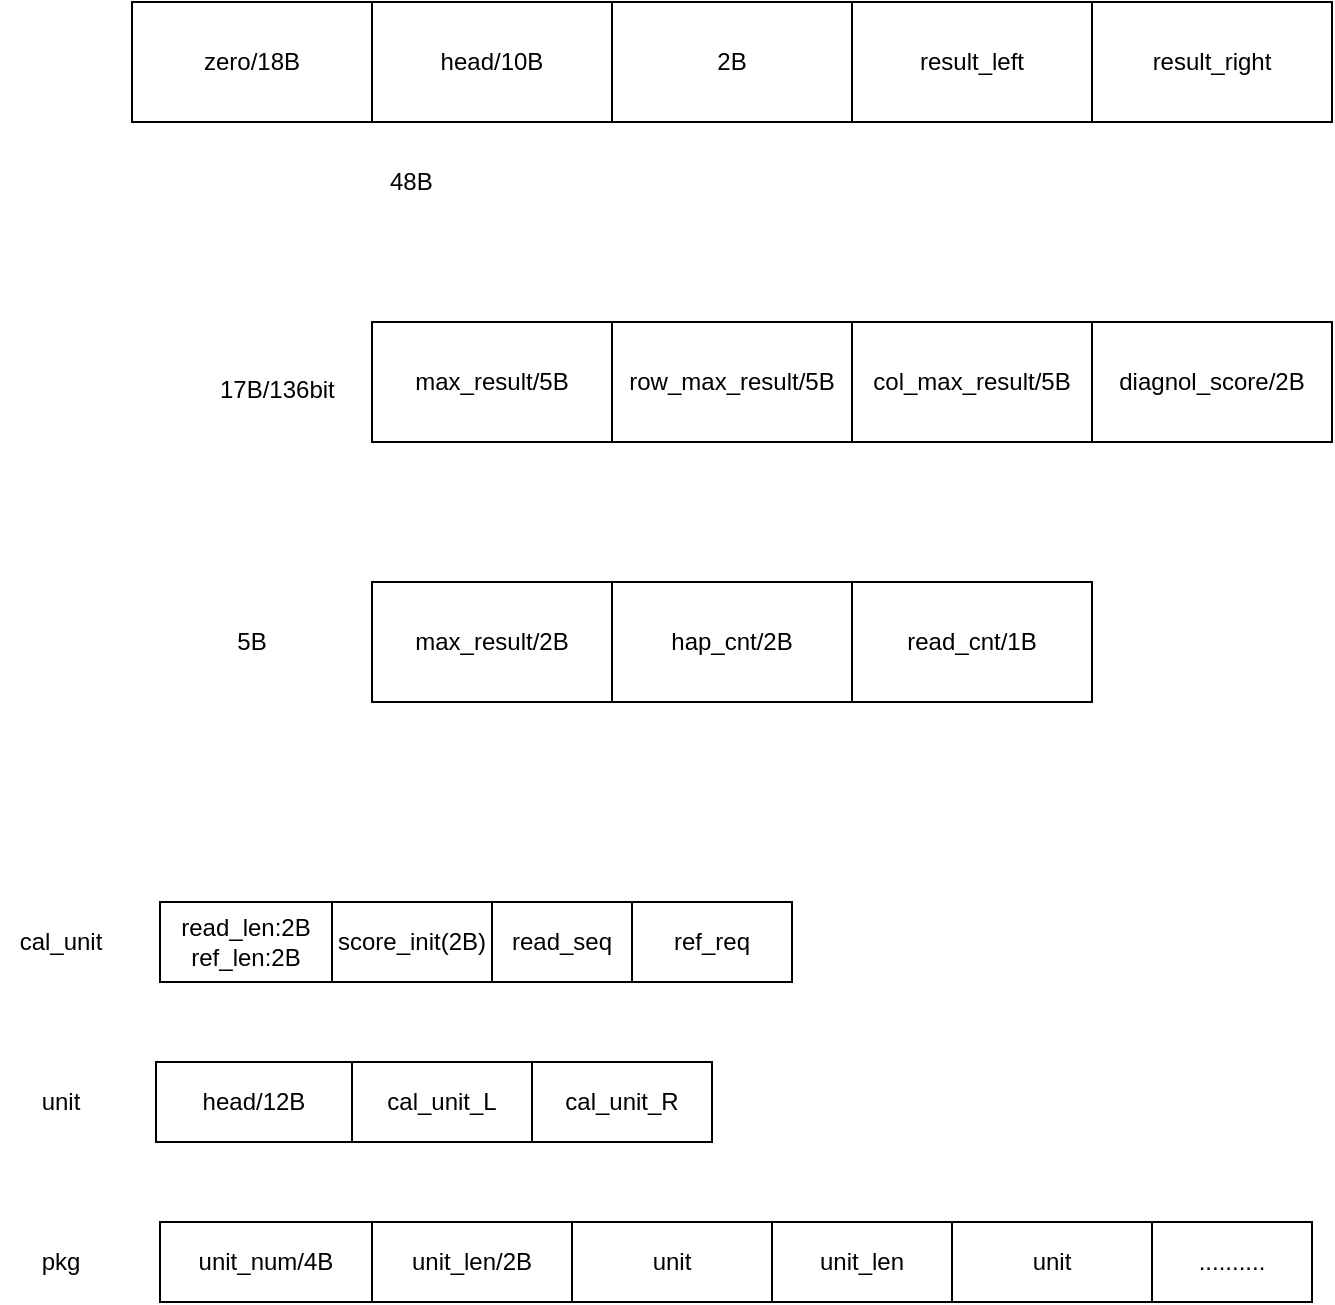 <mxfile version="14.4.8" type="github" pages="21">
  <diagram id="GeZSIojBDvsr7RiwyZ7Q" name="数据包格式">
    <mxGraphModel dx="2770" dy="1337" grid="1" gridSize="10" guides="1" tooltips="1" connect="1" arrows="1" fold="1" page="1" pageScale="1" pageWidth="827" pageHeight="1169" math="0" shadow="0">
      <root>
        <mxCell id="0" />
        <mxCell id="1" parent="0" />
        <mxCell id="aSprgF7iiEHb2ji2Usg5-1" value="head/10B" style="rounded=0;whiteSpace=wrap;html=1;" parent="1" vertex="1">
          <mxGeometry x="200" y="310" width="120" height="60" as="geometry" />
        </mxCell>
        <mxCell id="aSprgF7iiEHb2ji2Usg5-2" value="2B" style="rounded=0;whiteSpace=wrap;html=1;" parent="1" vertex="1">
          <mxGeometry x="320" y="310" width="120" height="60" as="geometry" />
        </mxCell>
        <mxCell id="aSprgF7iiEHb2ji2Usg5-3" value="result_left" style="rounded=0;whiteSpace=wrap;html=1;" parent="1" vertex="1">
          <mxGeometry x="440" y="310" width="120" height="60" as="geometry" />
        </mxCell>
        <mxCell id="aSprgF7iiEHb2ji2Usg5-4" value="result_right" style="rounded=0;whiteSpace=wrap;html=1;" parent="1" vertex="1">
          <mxGeometry x="560" y="310" width="120" height="60" as="geometry" />
        </mxCell>
        <mxCell id="aSprgF7iiEHb2ji2Usg5-6" value="max_result/5B" style="rounded=0;whiteSpace=wrap;html=1;" parent="1" vertex="1">
          <mxGeometry x="200" y="470" width="120" height="60" as="geometry" />
        </mxCell>
        <mxCell id="aSprgF7iiEHb2ji2Usg5-7" value="row_max_result/5B" style="rounded=0;whiteSpace=wrap;html=1;" parent="1" vertex="1">
          <mxGeometry x="320" y="470" width="120" height="60" as="geometry" />
        </mxCell>
        <mxCell id="aSprgF7iiEHb2ji2Usg5-8" value="col_max_result/5B" style="rounded=0;whiteSpace=wrap;html=1;" parent="1" vertex="1">
          <mxGeometry x="440" y="470" width="120" height="60" as="geometry" />
        </mxCell>
        <mxCell id="aSprgF7iiEHb2ji2Usg5-9" value="diagnol_score/2B" style="rounded=0;whiteSpace=wrap;html=1;" parent="1" vertex="1">
          <mxGeometry x="560" y="470" width="120" height="60" as="geometry" />
        </mxCell>
        <mxCell id="aSprgF7iiEHb2ji2Usg5-10" value="max_result/2B" style="rounded=0;whiteSpace=wrap;html=1;" parent="1" vertex="1">
          <mxGeometry x="200" y="600" width="120" height="60" as="geometry" />
        </mxCell>
        <mxCell id="aSprgF7iiEHb2ji2Usg5-11" value="hap_cnt/2B" style="rounded=0;whiteSpace=wrap;html=1;" parent="1" vertex="1">
          <mxGeometry x="320" y="600" width="120" height="60" as="geometry" />
        </mxCell>
        <mxCell id="aSprgF7iiEHb2ji2Usg5-12" value="read_cnt/1B" style="rounded=0;whiteSpace=wrap;html=1;" parent="1" vertex="1">
          <mxGeometry x="440" y="600" width="120" height="60" as="geometry" />
        </mxCell>
        <mxCell id="aSprgF7iiEHb2ji2Usg5-13" value="5B" style="text;html=1;strokeColor=none;fillColor=none;align=center;verticalAlign=middle;whiteSpace=wrap;rounded=0;" parent="1" vertex="1">
          <mxGeometry x="120" y="620" width="40" height="20" as="geometry" />
        </mxCell>
        <mxCell id="aSprgF7iiEHb2ji2Usg5-14" value="17B/136bit" style="text;html=1;resizable=0;points=[];autosize=1;align=left;verticalAlign=top;spacingTop=-4;" parent="1" vertex="1">
          <mxGeometry x="122" y="494" width="90" height="20" as="geometry" />
        </mxCell>
        <mxCell id="aSprgF7iiEHb2ji2Usg5-15" value="48B" style="text;html=1;resizable=0;points=[];autosize=1;align=left;verticalAlign=top;spacingTop=-4;" parent="1" vertex="1">
          <mxGeometry x="207" y="390" width="40" height="20" as="geometry" />
        </mxCell>
        <mxCell id="aSprgF7iiEHb2ji2Usg5-16" value="zero/18B" style="rounded=0;whiteSpace=wrap;html=1;" parent="1" vertex="1">
          <mxGeometry x="80" y="310" width="120" height="60" as="geometry" />
        </mxCell>
        <mxCell id="15LhkD7WlfvpQpVn5Nei-1" value="head/12B" style="rounded=0;whiteSpace=wrap;html=1;" parent="1" vertex="1">
          <mxGeometry x="92" y="840" width="98" height="40" as="geometry" />
        </mxCell>
        <mxCell id="15LhkD7WlfvpQpVn5Nei-2" value="cal_unit_L" style="rounded=0;whiteSpace=wrap;html=1;" parent="1" vertex="1">
          <mxGeometry x="190" y="840" width="90" height="40" as="geometry" />
        </mxCell>
        <mxCell id="15LhkD7WlfvpQpVn5Nei-3" value="cal_unit_R" style="rounded=0;whiteSpace=wrap;html=1;" parent="1" vertex="1">
          <mxGeometry x="280" y="840" width="90" height="40" as="geometry" />
        </mxCell>
        <mxCell id="15LhkD7WlfvpQpVn5Nei-4" value="read_len:2B&lt;br&gt;ref_len:2B" style="rounded=0;whiteSpace=wrap;html=1;" parent="1" vertex="1">
          <mxGeometry x="94" y="760" width="86" height="40" as="geometry" />
        </mxCell>
        <mxCell id="15LhkD7WlfvpQpVn5Nei-5" value="score_init(2B)" style="rounded=0;whiteSpace=wrap;html=1;" parent="1" vertex="1">
          <mxGeometry x="180" y="760" width="80" height="40" as="geometry" />
        </mxCell>
        <mxCell id="15LhkD7WlfvpQpVn5Nei-6" value="read_seq" style="rounded=0;whiteSpace=wrap;html=1;" parent="1" vertex="1">
          <mxGeometry x="260" y="760" width="70" height="40" as="geometry" />
        </mxCell>
        <mxCell id="15LhkD7WlfvpQpVn5Nei-7" value="ref_req" style="rounded=0;whiteSpace=wrap;html=1;" parent="1" vertex="1">
          <mxGeometry x="330" y="760" width="80" height="40" as="geometry" />
        </mxCell>
        <mxCell id="15LhkD7WlfvpQpVn5Nei-8" value="unit_num/4B" style="rounded=0;whiteSpace=wrap;html=1;" parent="1" vertex="1">
          <mxGeometry x="94" y="920" width="106" height="40" as="geometry" />
        </mxCell>
        <mxCell id="15LhkD7WlfvpQpVn5Nei-9" value="cal_unit" style="text;html=1;align=center;verticalAlign=middle;resizable=0;points=[];autosize=1;" parent="1" vertex="1">
          <mxGeometry x="14" y="770" width="60" height="20" as="geometry" />
        </mxCell>
        <mxCell id="15LhkD7WlfvpQpVn5Nei-10" value="unit" style="text;html=1;align=center;verticalAlign=middle;resizable=0;points=[];autosize=1;" parent="1" vertex="1">
          <mxGeometry x="24" y="850" width="40" height="20" as="geometry" />
        </mxCell>
        <mxCell id="15LhkD7WlfvpQpVn5Nei-11" value="pkg" style="text;html=1;align=center;verticalAlign=middle;resizable=0;points=[];autosize=1;" parent="1" vertex="1">
          <mxGeometry x="24" y="930" width="40" height="20" as="geometry" />
        </mxCell>
        <mxCell id="15LhkD7WlfvpQpVn5Nei-12" value="unit_len/2B" style="rounded=0;whiteSpace=wrap;html=1;" parent="1" vertex="1">
          <mxGeometry x="200" y="920" width="100" height="40" as="geometry" />
        </mxCell>
        <mxCell id="15LhkD7WlfvpQpVn5Nei-13" value="unit" style="rounded=0;whiteSpace=wrap;html=1;" parent="1" vertex="1">
          <mxGeometry x="300" y="920" width="100" height="40" as="geometry" />
        </mxCell>
        <mxCell id="15LhkD7WlfvpQpVn5Nei-14" value="unit_len" style="rounded=0;whiteSpace=wrap;html=1;" parent="1" vertex="1">
          <mxGeometry x="400" y="920" width="90" height="40" as="geometry" />
        </mxCell>
        <mxCell id="15LhkD7WlfvpQpVn5Nei-15" value="unit" style="rounded=0;whiteSpace=wrap;html=1;" parent="1" vertex="1">
          <mxGeometry x="490" y="920" width="100" height="40" as="geometry" />
        </mxCell>
        <mxCell id="15LhkD7WlfvpQpVn5Nei-16" value=".........." style="rounded=0;whiteSpace=wrap;html=1;" parent="1" vertex="1">
          <mxGeometry x="590" y="920" width="80" height="40" as="geometry" />
        </mxCell>
      </root>
    </mxGraphModel>
  </diagram>
  <diagram id="YS6rN-AenGKfB8X7fZZe" name="PE">
    <mxGraphModel dx="3939" dy="4645" grid="1" gridSize="10" guides="1" tooltips="1" connect="1" arrows="1" fold="1" page="1" pageScale="1" pageWidth="1169" pageHeight="1654" math="0" shadow="0">
      <root>
        <mxCell id="_OPWvbS_Ypv0JFXV-TA6-0" />
        <mxCell id="_OPWvbS_Ypv0JFXV-TA6-1" parent="_OPWvbS_Ypv0JFXV-TA6-0" />
        <mxCell id="wQbSGYJbpUOdjl0NNNIN-0" style="edgeStyle=orthogonalEdgeStyle;rounded=0;orthogonalLoop=1;jettySize=auto;html=1;exitX=1;exitY=0.5;exitDx=0;exitDy=0;" parent="_OPWvbS_Ypv0JFXV-TA6-1" source="wQbSGYJbpUOdjl0NNNIN-1" edge="1">
          <mxGeometry relative="1" as="geometry">
            <mxPoint x="-37.5" y="-1784.333" as="targetPoint" />
          </mxGeometry>
        </mxCell>
        <mxCell id="wQbSGYJbpUOdjl0NNNIN-1" value="SEQ_CMP" style="rounded=0;whiteSpace=wrap;html=1;fillColor=#dae8fc;strokeColor=#6c8ebf;" parent="_OPWvbS_Ypv0JFXV-TA6-1" vertex="1">
          <mxGeometry x="-158.5" y="-1839" width="60" height="110" as="geometry" />
        </mxCell>
        <mxCell id="wQbSGYJbpUOdjl0NNNIN-2" style="edgeStyle=orthogonalEdgeStyle;rounded=0;orthogonalLoop=1;jettySize=auto;html=1;exitX=1;exitY=0.5;exitDx=0;exitDy=0;" parent="_OPWvbS_Ypv0JFXV-TA6-1" source="wQbSGYJbpUOdjl0NNNIN-3" edge="1">
          <mxGeometry relative="1" as="geometry">
            <mxPoint x="248.5" y="-1785" as="targetPoint" />
          </mxGeometry>
        </mxCell>
        <mxCell id="wQbSGYJbpUOdjl0NNNIN-3" value="CMP" style="rounded=0;whiteSpace=wrap;html=1;fillColor=#ffe6cc;strokeColor=#d79b00;" parent="_OPWvbS_Ypv0JFXV-TA6-1" vertex="1">
          <mxGeometry x="123" y="-1840" width="60" height="110" as="geometry" />
        </mxCell>
        <mxCell id="wQbSGYJbpUOdjl0NNNIN-4" style="edgeStyle=orthogonalEdgeStyle;rounded=0;orthogonalLoop=1;jettySize=auto;html=1;exitX=1;exitY=0.5;exitDx=0;exitDy=0;" parent="_OPWvbS_Ypv0JFXV-TA6-1" source="wQbSGYJbpUOdjl0NNNIN-5" edge="1">
          <mxGeometry relative="1" as="geometry">
            <mxPoint x="458.5" y="-1785" as="targetPoint" />
          </mxGeometry>
        </mxCell>
        <mxCell id="wQbSGYJbpUOdjl0NNNIN-5" value="ADD" style="rounded=0;whiteSpace=wrap;html=1;fillColor=#f8cecc;strokeColor=#b85450;" parent="_OPWvbS_Ypv0JFXV-TA6-1" vertex="1">
          <mxGeometry x="338" y="-1840" width="60" height="110" as="geometry" />
        </mxCell>
        <mxCell id="wQbSGYJbpUOdjl0NNNIN-6" value="t_seq" style="text;html=1;resizable=0;points=[];autosize=1;align=left;verticalAlign=top;spacingTop=-4;" parent="_OPWvbS_Ypv0JFXV-TA6-1" vertex="1">
          <mxGeometry x="-219" y="-1779" width="40" height="20" as="geometry" />
        </mxCell>
        <mxCell id="wQbSGYJbpUOdjl0NNNIN-7" value="" style="endArrow=classic;html=1;entryX=0;entryY=0.75;entryDx=0;entryDy=0;" parent="_OPWvbS_Ypv0JFXV-TA6-1" target="wQbSGYJbpUOdjl0NNNIN-1" edge="1">
          <mxGeometry width="50" height="50" relative="1" as="geometry">
            <mxPoint x="-228.5" y="-1757" as="sourcePoint" />
            <mxPoint x="-248.5" y="-1759" as="targetPoint" />
          </mxGeometry>
        </mxCell>
        <mxCell id="wQbSGYJbpUOdjl0NNNIN-8" value="" style="endArrow=classic;html=1;entryX=0;entryY=0.25;entryDx=0;entryDy=0;" parent="_OPWvbS_Ypv0JFXV-TA6-1" target="wQbSGYJbpUOdjl0NNNIN-1" edge="1">
          <mxGeometry width="50" height="50" relative="1" as="geometry">
            <mxPoint x="-228.5" y="-1812" as="sourcePoint" />
            <mxPoint x="-248.5" y="-1859" as="targetPoint" />
          </mxGeometry>
        </mxCell>
        <mxCell id="wQbSGYJbpUOdjl0NNNIN-9" value="r_seq" style="text;html=1;resizable=0;points=[];autosize=1;align=left;verticalAlign=top;spacingTop=-4;" parent="_OPWvbS_Ypv0JFXV-TA6-1" vertex="1">
          <mxGeometry x="-219" y="-1831" width="50" height="20" as="geometry" />
        </mxCell>
        <mxCell id="wQbSGYJbpUOdjl0NNNIN-10" value="s(i,j)" style="text;html=1;resizable=0;points=[];autosize=1;align=left;verticalAlign=top;spacingTop=-4;" parent="_OPWvbS_Ypv0JFXV-TA6-1" vertex="1">
          <mxGeometry x="-87.5" y="-1805" width="40" height="20" as="geometry" />
        </mxCell>
        <mxCell id="wQbSGYJbpUOdjl0NNNIN-11" value="" style="endArrow=classic;html=1;entryX=0;entryY=0.25;entryDx=0;entryDy=0;" parent="_OPWvbS_Ypv0JFXV-TA6-1" target="wQbSGYJbpUOdjl0NNNIN-3" edge="1">
          <mxGeometry width="50" height="50" relative="1" as="geometry">
            <mxPoint x="43" y="-1813" as="sourcePoint" />
            <mxPoint x="63" y="-1840" as="targetPoint" />
          </mxGeometry>
        </mxCell>
        <mxCell id="wQbSGYJbpUOdjl0NNNIN-12" value="A" style="text;html=1;resizable=0;points=[];autosize=1;align=left;verticalAlign=top;spacingTop=-4;" parent="_OPWvbS_Ypv0JFXV-TA6-1" vertex="1">
          <mxGeometry x="65" y="-1831" width="20" height="20" as="geometry" />
        </mxCell>
        <mxCell id="wQbSGYJbpUOdjl0NNNIN-13" value="" style="endArrow=classic;html=1;entryX=0;entryY=0.25;entryDx=0;entryDy=0;" parent="_OPWvbS_Ypv0JFXV-TA6-1" edge="1">
          <mxGeometry width="50" height="50" relative="1" as="geometry">
            <mxPoint x="43.5" y="-1752" as="sourcePoint" />
            <mxPoint x="123.167" y="-1751.667" as="targetPoint" />
          </mxGeometry>
        </mxCell>
        <mxCell id="wQbSGYJbpUOdjl0NNNIN-14" value="B" style="text;html=1;resizable=0;points=[];autosize=1;align=left;verticalAlign=top;spacingTop=-4;" parent="_OPWvbS_Ypv0JFXV-TA6-1" vertex="1">
          <mxGeometry x="65.5" y="-1770" width="20" height="20" as="geometry" />
        </mxCell>
        <mxCell id="wQbSGYJbpUOdjl0NNNIN-15" value="max(A,B)" style="text;html=1;resizable=0;points=[];autosize=1;align=left;verticalAlign=top;spacingTop=-4;" parent="_OPWvbS_Ypv0JFXV-TA6-1" vertex="1">
          <mxGeometry x="183" y="-1811" width="70" height="20" as="geometry" />
        </mxCell>
        <mxCell id="wQbSGYJbpUOdjl0NNNIN-16" value="" style="endArrow=classic;html=1;entryX=0;entryY=0.25;entryDx=0;entryDy=0;" parent="_OPWvbS_Ypv0JFXV-TA6-1" edge="1">
          <mxGeometry width="50" height="50" relative="1" as="geometry">
            <mxPoint x="260.5" y="-1812.5" as="sourcePoint" />
            <mxPoint x="340.167" y="-1812.167" as="targetPoint" />
          </mxGeometry>
        </mxCell>
        <mxCell id="wQbSGYJbpUOdjl0NNNIN-17" value="A" style="text;html=1;resizable=0;points=[];autosize=1;align=left;verticalAlign=top;spacingTop=-4;" parent="_OPWvbS_Ypv0JFXV-TA6-1" vertex="1">
          <mxGeometry x="290" y="-1831" width="20" height="20" as="geometry" />
        </mxCell>
        <mxCell id="wQbSGYJbpUOdjl0NNNIN-18" value="" style="endArrow=classic;html=1;entryX=0;entryY=0.25;entryDx=0;entryDy=0;" parent="_OPWvbS_Ypv0JFXV-TA6-1" edge="1">
          <mxGeometry width="50" height="50" relative="1" as="geometry">
            <mxPoint x="258.5" y="-1750.5" as="sourcePoint" />
            <mxPoint x="338.167" y="-1750.167" as="targetPoint" />
          </mxGeometry>
        </mxCell>
        <mxCell id="wQbSGYJbpUOdjl0NNNIN-19" value="B" style="text;html=1;resizable=0;points=[];autosize=1;align=left;verticalAlign=top;spacingTop=-4;" parent="_OPWvbS_Ypv0JFXV-TA6-1" vertex="1">
          <mxGeometry x="290" y="-1771" width="20" height="20" as="geometry" />
        </mxCell>
        <mxCell id="wQbSGYJbpUOdjl0NNNIN-20" value="A+B" style="text;html=1;resizable=0;points=[];autosize=1;align=left;verticalAlign=top;spacingTop=-4;" parent="_OPWvbS_Ypv0JFXV-TA6-1" vertex="1">
          <mxGeometry x="408.5" y="-1805" width="40" height="20" as="geometry" />
        </mxCell>
        <mxCell id="wQbSGYJbpUOdjl0NNNIN-21" style="edgeStyle=orthogonalEdgeStyle;rounded=0;orthogonalLoop=1;jettySize=auto;html=1;exitX=1;exitY=0.5;exitDx=0;exitDy=0;" parent="_OPWvbS_Ypv0JFXV-TA6-1" source="wQbSGYJbpUOdjl0NNNIN-22" edge="1">
          <mxGeometry relative="1" as="geometry">
            <mxPoint x="688.5" y="-1779" as="targetPoint" />
          </mxGeometry>
        </mxCell>
        <mxCell id="wQbSGYJbpUOdjl0NNNIN-22" value="SUB" style="rounded=0;whiteSpace=wrap;html=1;fillColor=#d5e8d4;strokeColor=#82b366;" parent="_OPWvbS_Ypv0JFXV-TA6-1" vertex="1">
          <mxGeometry x="568" y="-1834" width="60" height="110" as="geometry" />
        </mxCell>
        <mxCell id="wQbSGYJbpUOdjl0NNNIN-23" value="" style="endArrow=classic;html=1;entryX=0;entryY=0.25;entryDx=0;entryDy=0;" parent="_OPWvbS_Ypv0JFXV-TA6-1" edge="1">
          <mxGeometry width="50" height="50" relative="1" as="geometry">
            <mxPoint x="490.5" y="-1806.5" as="sourcePoint" />
            <mxPoint x="570.167" y="-1806.167" as="targetPoint" />
          </mxGeometry>
        </mxCell>
        <mxCell id="wQbSGYJbpUOdjl0NNNIN-24" value="A" style="text;html=1;resizable=0;points=[];autosize=1;align=left;verticalAlign=top;spacingTop=-4;" parent="_OPWvbS_Ypv0JFXV-TA6-1" vertex="1">
          <mxGeometry x="520" y="-1825" width="20" height="20" as="geometry" />
        </mxCell>
        <mxCell id="wQbSGYJbpUOdjl0NNNIN-25" value="" style="endArrow=classic;html=1;entryX=0;entryY=0.25;entryDx=0;entryDy=0;" parent="_OPWvbS_Ypv0JFXV-TA6-1" edge="1">
          <mxGeometry width="50" height="50" relative="1" as="geometry">
            <mxPoint x="488.5" y="-1744.5" as="sourcePoint" />
            <mxPoint x="568.167" y="-1744.167" as="targetPoint" />
          </mxGeometry>
        </mxCell>
        <mxCell id="wQbSGYJbpUOdjl0NNNIN-26" value="B" style="text;html=1;resizable=0;points=[];autosize=1;align=left;verticalAlign=top;spacingTop=-4;" parent="_OPWvbS_Ypv0JFXV-TA6-1" vertex="1">
          <mxGeometry x="520" y="-1765" width="20" height="20" as="geometry" />
        </mxCell>
        <mxCell id="wQbSGYJbpUOdjl0NNNIN-27" value="A+B" style="text;html=1;resizable=0;points=[];autosize=1;align=left;verticalAlign=top;spacingTop=-4;" parent="_OPWvbS_Ypv0JFXV-TA6-1" vertex="1">
          <mxGeometry x="638.5" y="-1799" width="40" height="20" as="geometry" />
        </mxCell>
        <mxCell id="wQbSGYJbpUOdjl0NNNIN-28" style="edgeStyle=orthogonalEdgeStyle;rounded=0;orthogonalLoop=1;jettySize=auto;html=1;exitX=1;exitY=0.5;exitDx=0;exitDy=0;entryX=0;entryY=0.25;entryDx=0;entryDy=0;" parent="_OPWvbS_Ypv0JFXV-TA6-1" source="wQbSGYJbpUOdjl0NNNIN-31" target="wQbSGYJbpUOdjl0NNNIN-132" edge="1">
          <mxGeometry relative="1" as="geometry" />
        </mxCell>
        <mxCell id="wQbSGYJbpUOdjl0NNNIN-29" style="edgeStyle=orthogonalEdgeStyle;rounded=0;orthogonalLoop=1;jettySize=auto;html=1;exitX=1;exitY=0.5;exitDx=0;exitDy=0;entryX=0;entryY=0.25;entryDx=0;entryDy=0;" parent="_OPWvbS_Ypv0JFXV-TA6-1" source="wQbSGYJbpUOdjl0NNNIN-31" target="wQbSGYJbpUOdjl0NNNIN-60" edge="1">
          <mxGeometry relative="1" as="geometry" />
        </mxCell>
        <mxCell id="wQbSGYJbpUOdjl0NNNIN-30" style="edgeStyle=orthogonalEdgeStyle;rounded=0;orthogonalLoop=1;jettySize=auto;html=1;exitX=1;exitY=0.5;exitDx=0;exitDy=0;entryX=-0.007;entryY=0.312;entryDx=0;entryDy=0;entryPerimeter=0;" parent="_OPWvbS_Ypv0JFXV-TA6-1" source="wQbSGYJbpUOdjl0NNNIN-31" target="wQbSGYJbpUOdjl0NNNIN-65" edge="1">
          <mxGeometry relative="1" as="geometry">
            <Array as="points">
              <mxPoint x="190" y="-1369" />
              <mxPoint x="190" y="-842" />
            </Array>
          </mxGeometry>
        </mxCell>
        <mxCell id="wQbSGYJbpUOdjl0NNNIN-31" value="ADD" style="rounded=0;whiteSpace=wrap;html=1;fillColor=#f8cecc;strokeColor=#b85450;" parent="_OPWvbS_Ypv0JFXV-TA6-1" vertex="1">
          <mxGeometry x="80" y="-1424" width="91" height="110" as="geometry" />
        </mxCell>
        <mxCell id="wQbSGYJbpUOdjl0NNNIN-32" style="edgeStyle=orthogonalEdgeStyle;rounded=0;orthogonalLoop=1;jettySize=auto;html=1;exitX=1;exitY=0.5;exitDx=0;exitDy=0;entryX=0;entryY=0.25;entryDx=0;entryDy=0;" parent="_OPWvbS_Ypv0JFXV-TA6-1" source="wQbSGYJbpUOdjl0NNNIN-34" target="wQbSGYJbpUOdjl0NNNIN-31" edge="1">
          <mxGeometry relative="1" as="geometry" />
        </mxCell>
        <mxCell id="wQbSGYJbpUOdjl0NNNIN-33" style="edgeStyle=orthogonalEdgeStyle;rounded=0;orthogonalLoop=1;jettySize=auto;html=1;exitX=0;exitY=0.25;exitDx=0;exitDy=0;entryX=0;entryY=0.5;entryDx=0;entryDy=0;" parent="_OPWvbS_Ypv0JFXV-TA6-1" source="wQbSGYJbpUOdjl0NNNIN-34" target="wQbSGYJbpUOdjl0NNNIN-161" edge="1">
          <mxGeometry relative="1" as="geometry">
            <mxPoint x="50" y="-1590" as="targetPoint" />
          </mxGeometry>
        </mxCell>
        <mxCell id="wQbSGYJbpUOdjl0NNNIN-34" value="SEQ_CMP" style="rounded=0;whiteSpace=wrap;html=1;fillColor=#dae8fc;strokeColor=#6c8ebf;" parent="_OPWvbS_Ypv0JFXV-TA6-1" vertex="1">
          <mxGeometry x="-32" y="-1462" width="60" height="110" as="geometry" />
        </mxCell>
        <mxCell id="wQbSGYJbpUOdjl0NNNIN-35" value="Ns" style="text;html=1;resizable=0;points=[];autosize=1;align=left;verticalAlign=top;spacingTop=-4;" parent="_OPWvbS_Ypv0JFXV-TA6-1" vertex="1">
          <mxGeometry x="-156" y="-1402" width="30" height="20" as="geometry" />
        </mxCell>
        <mxCell id="wQbSGYJbpUOdjl0NNNIN-36" value="" style="endArrow=classic;html=1;entryX=0;entryY=0.75;entryDx=0;entryDy=0;" parent="_OPWvbS_Ypv0JFXV-TA6-1" target="wQbSGYJbpUOdjl0NNNIN-34" edge="1">
          <mxGeometry width="50" height="50" relative="1" as="geometry">
            <mxPoint x="-160" y="-1379" as="sourcePoint" />
            <mxPoint x="-138.5" y="-1382" as="targetPoint" />
          </mxGeometry>
        </mxCell>
        <mxCell id="wQbSGYJbpUOdjl0NNNIN-37" value="" style="endArrow=classic;html=1;entryX=0;entryY=0.25;entryDx=0;entryDy=0;" parent="_OPWvbS_Ypv0JFXV-TA6-1" target="wQbSGYJbpUOdjl0NNNIN-34" edge="1">
          <mxGeometry width="50" height="50" relative="1" as="geometry">
            <mxPoint x="-160" y="-1434" as="sourcePoint" />
            <mxPoint x="-138.5" y="-1482" as="targetPoint" />
          </mxGeometry>
        </mxCell>
        <mxCell id="wQbSGYJbpUOdjl0NNNIN-38" value="Nr" style="text;html=1;resizable=0;points=[];autosize=1;align=left;verticalAlign=top;spacingTop=-4;" parent="_OPWvbS_Ypv0JFXV-TA6-1" vertex="1">
          <mxGeometry x="-156" y="-1454" width="30" height="20" as="geometry" />
        </mxCell>
        <mxCell id="wQbSGYJbpUOdjl0NNNIN-39" value="REG" style="rounded=0;whiteSpace=wrap;html=1;" parent="_OPWvbS_Ypv0JFXV-TA6-1" vertex="1">
          <mxGeometry x="118.5" y="-1710" width="63" height="40" as="geometry" />
        </mxCell>
        <mxCell id="wQbSGYJbpUOdjl0NNNIN-40" style="edgeStyle=orthogonalEdgeStyle;rounded=0;orthogonalLoop=1;jettySize=auto;html=1;exitX=1;exitY=0.5;exitDx=0;exitDy=0;entryX=0;entryY=0.75;entryDx=0;entryDy=0;" parent="_OPWvbS_Ypv0JFXV-TA6-1" source="wQbSGYJbpUOdjl0NNNIN-41" target="wQbSGYJbpUOdjl0NNNIN-31" edge="1">
          <mxGeometry relative="1" as="geometry" />
        </mxCell>
        <mxCell id="wQbSGYJbpUOdjl0NNNIN-41" value="REG" style="rounded=0;whiteSpace=wrap;html=1;" parent="_OPWvbS_Ypv0JFXV-TA6-1" vertex="1">
          <mxGeometry x="-33.5" y="-1314" width="63" height="40" as="geometry" />
        </mxCell>
        <mxCell id="wQbSGYJbpUOdjl0NNNIN-42" value="" style="endArrow=classic;html=1;entryX=0;entryY=0.5;entryDx=0;entryDy=0;" parent="_OPWvbS_Ypv0JFXV-TA6-1" target="wQbSGYJbpUOdjl0NNNIN-41" edge="1">
          <mxGeometry width="50" height="50" relative="1" as="geometry">
            <mxPoint x="-160" y="-1294" as="sourcePoint" />
            <mxPoint x="-148.5" y="-1304" as="targetPoint" />
          </mxGeometry>
        </mxCell>
        <mxCell id="wQbSGYJbpUOdjl0NNNIN-43" value="H(i-1, j-1)" style="text;html=1;resizable=0;points=[];autosize=1;align=left;verticalAlign=top;spacingTop=-4;" parent="_OPWvbS_Ypv0JFXV-TA6-1" vertex="1">
          <mxGeometry x="-163.5" y="-1314" width="70" height="20" as="geometry" />
        </mxCell>
        <mxCell id="wQbSGYJbpUOdjl0NNNIN-44" style="edgeStyle=orthogonalEdgeStyle;rounded=0;orthogonalLoop=1;jettySize=auto;html=1;exitX=1;exitY=0.5;exitDx=0;exitDy=0;entryX=0;entryY=0.25;entryDx=0;entryDy=0;" parent="_OPWvbS_Ypv0JFXV-TA6-1" source="wQbSGYJbpUOdjl0NNNIN-47" target="wQbSGYJbpUOdjl0NNNIN-129" edge="1">
          <mxGeometry relative="1" as="geometry" />
        </mxCell>
        <mxCell id="wQbSGYJbpUOdjl0NNNIN-45" style="edgeStyle=orthogonalEdgeStyle;rounded=0;orthogonalLoop=1;jettySize=auto;html=1;exitX=0;exitY=0.25;exitDx=0;exitDy=0;entryX=0;entryY=0.5;entryDx=0;entryDy=0;" parent="_OPWvbS_Ypv0JFXV-TA6-1" source="wQbSGYJbpUOdjl0NNNIN-47" target="wQbSGYJbpUOdjl0NNNIN-69" edge="1">
          <mxGeometry relative="1" as="geometry" />
        </mxCell>
        <mxCell id="wQbSGYJbpUOdjl0NNNIN-46" style="edgeStyle=orthogonalEdgeStyle;rounded=0;orthogonalLoop=1;jettySize=auto;html=1;exitX=0;exitY=0.75;exitDx=0;exitDy=0;entryX=0;entryY=0.5;entryDx=0;entryDy=0;" parent="_OPWvbS_Ypv0JFXV-TA6-1" source="wQbSGYJbpUOdjl0NNNIN-47" target="wQbSGYJbpUOdjl0NNNIN-74" edge="1">
          <mxGeometry relative="1" as="geometry">
            <Array as="points">
              <mxPoint x="-70" y="-1159" />
              <mxPoint x="-70" y="-580" />
            </Array>
          </mxGeometry>
        </mxCell>
        <mxCell id="wQbSGYJbpUOdjl0NNNIN-47" value="CMP" style="rounded=0;whiteSpace=wrap;html=1;fillColor=#ffe6cc;strokeColor=#d79b00;" parent="_OPWvbS_Ypv0JFXV-TA6-1" vertex="1">
          <mxGeometry x="-43.5" y="-1241" width="60" height="110" as="geometry" />
        </mxCell>
        <mxCell id="wQbSGYJbpUOdjl0NNNIN-48" value="E(i, j)" style="text;html=1;resizable=0;points=[];autosize=1;align=left;verticalAlign=top;spacingTop=-4;" parent="_OPWvbS_Ypv0JFXV-TA6-1" vertex="1">
          <mxGeometry x="-158.5" y="-1234" width="40" height="20" as="geometry" />
        </mxCell>
        <mxCell id="wQbSGYJbpUOdjl0NNNIN-49" value="" style="endArrow=classic;html=1;entryX=0;entryY=0.75;entryDx=0;entryDy=0;" parent="_OPWvbS_Ypv0JFXV-TA6-1" target="wQbSGYJbpUOdjl0NNNIN-47" edge="1">
          <mxGeometry width="50" height="50" relative="1" as="geometry">
            <mxPoint x="-160" y="-1158" as="sourcePoint" />
            <mxPoint x="-140" y="-1161" as="targetPoint" />
          </mxGeometry>
        </mxCell>
        <mxCell id="wQbSGYJbpUOdjl0NNNIN-50" value="E‘(i, j)" style="text;html=1;resizable=0;points=[];autosize=1;align=left;verticalAlign=top;spacingTop=-4;" parent="_OPWvbS_Ypv0JFXV-TA6-1" vertex="1">
          <mxGeometry x="-158.5" y="-1174" width="50" height="20" as="geometry" />
        </mxCell>
        <mxCell id="wQbSGYJbpUOdjl0NNNIN-51" style="edgeStyle=orthogonalEdgeStyle;rounded=0;orthogonalLoop=1;jettySize=auto;html=1;exitX=1;exitY=0.5;exitDx=0;exitDy=0;entryX=0;entryY=0.75;entryDx=0;entryDy=0;" parent="_OPWvbS_Ypv0JFXV-TA6-1" source="wQbSGYJbpUOdjl0NNNIN-54" target="wQbSGYJbpUOdjl0NNNIN-129" edge="1">
          <mxGeometry relative="1" as="geometry" />
        </mxCell>
        <mxCell id="wQbSGYJbpUOdjl0NNNIN-52" style="edgeStyle=orthogonalEdgeStyle;rounded=0;orthogonalLoop=1;jettySize=auto;html=1;exitX=0;exitY=0.25;exitDx=0;exitDy=0;entryX=0;entryY=0.5;entryDx=0;entryDy=0;" parent="_OPWvbS_Ypv0JFXV-TA6-1" source="wQbSGYJbpUOdjl0NNNIN-54" target="wQbSGYJbpUOdjl0NNNIN-85" edge="1">
          <mxGeometry relative="1" as="geometry">
            <Array as="points">
              <mxPoint x="-79" y="-1073" />
              <mxPoint x="-79" y="-438" />
            </Array>
          </mxGeometry>
        </mxCell>
        <mxCell id="wQbSGYJbpUOdjl0NNNIN-53" style="edgeStyle=orthogonalEdgeStyle;rounded=0;orthogonalLoop=1;jettySize=auto;html=1;exitX=0;exitY=0.75;exitDx=0;exitDy=0;entryX=0;entryY=0.5;entryDx=0;entryDy=0;" parent="_OPWvbS_Ypv0JFXV-TA6-1" source="wQbSGYJbpUOdjl0NNNIN-54" target="wQbSGYJbpUOdjl0NNNIN-91" edge="1">
          <mxGeometry relative="1" as="geometry">
            <Array as="points">
              <mxPoint x="-99" y="-1019" />
              <mxPoint x="-99" y="-307" />
            </Array>
          </mxGeometry>
        </mxCell>
        <mxCell id="wQbSGYJbpUOdjl0NNNIN-54" value="CMP" style="rounded=0;whiteSpace=wrap;html=1;fillColor=#ffe6cc;strokeColor=#d79b00;" parent="_OPWvbS_Ypv0JFXV-TA6-1" vertex="1">
          <mxGeometry x="-43.5" y="-1101" width="60" height="110" as="geometry" />
        </mxCell>
        <mxCell id="wQbSGYJbpUOdjl0NNNIN-55" value="F(i, j)" style="text;html=1;resizable=0;points=[];autosize=1;align=left;verticalAlign=top;spacingTop=-4;" parent="_OPWvbS_Ypv0JFXV-TA6-1" vertex="1">
          <mxGeometry x="-168.5" y="-1091" width="40" height="20" as="geometry" />
        </mxCell>
        <mxCell id="wQbSGYJbpUOdjl0NNNIN-56" value="" style="endArrow=classic;html=1;entryX=0;entryY=0.75;entryDx=0;entryDy=0;" parent="_OPWvbS_Ypv0JFXV-TA6-1" target="wQbSGYJbpUOdjl0NNNIN-54" edge="1">
          <mxGeometry width="50" height="50" relative="1" as="geometry">
            <mxPoint x="-160" y="-1019" as="sourcePoint" />
            <mxPoint x="-143.5" y="-1021" as="targetPoint" />
          </mxGeometry>
        </mxCell>
        <mxCell id="wQbSGYJbpUOdjl0NNNIN-57" value="F‘(i, j)" style="text;html=1;resizable=0;points=[];autosize=1;align=left;verticalAlign=top;spacingTop=-4;" parent="_OPWvbS_Ypv0JFXV-TA6-1" vertex="1">
          <mxGeometry x="-157.5" y="-1035" width="50" height="20" as="geometry" />
        </mxCell>
        <mxCell id="wQbSGYJbpUOdjl0NNNIN-58" style="edgeStyle=orthogonalEdgeStyle;rounded=0;orthogonalLoop=1;jettySize=auto;html=1;exitX=1;exitY=0.5;exitDx=0;exitDy=0;entryX=0;entryY=0.25;entryDx=0;entryDy=0;" parent="_OPWvbS_Ypv0JFXV-TA6-1" source="wQbSGYJbpUOdjl0NNNIN-60" target="wQbSGYJbpUOdjl0NNNIN-80" edge="1">
          <mxGeometry relative="1" as="geometry" />
        </mxCell>
        <mxCell id="wQbSGYJbpUOdjl0NNNIN-59" style="edgeStyle=orthogonalEdgeStyle;rounded=0;orthogonalLoop=1;jettySize=auto;html=1;exitX=1;exitY=0.5;exitDx=0;exitDy=0;entryX=0;entryY=0.25;entryDx=0;entryDy=0;" parent="_OPWvbS_Ypv0JFXV-TA6-1" source="wQbSGYJbpUOdjl0NNNIN-60" target="wQbSGYJbpUOdjl0NNNIN-99" edge="1">
          <mxGeometry relative="1" as="geometry" />
        </mxCell>
        <mxCell id="wQbSGYJbpUOdjl0NNNIN-60" value="SUB" style="rounded=0;whiteSpace=wrap;html=1;fillColor=#d5e8d4;strokeColor=#82b366;" parent="_OPWvbS_Ypv0JFXV-TA6-1" vertex="1">
          <mxGeometry x="215.5" y="-1010" width="99" height="110" as="geometry" />
        </mxCell>
        <mxCell id="wQbSGYJbpUOdjl0NNNIN-61" value="" style="endArrow=classic;html=1;entryX=0;entryY=0.75;entryDx=0;entryDy=0;" parent="_OPWvbS_Ypv0JFXV-TA6-1" target="wQbSGYJbpUOdjl0NNNIN-60" edge="1">
          <mxGeometry width="50" height="50" relative="1" as="geometry">
            <mxPoint x="128.5" y="-928" as="sourcePoint" />
            <mxPoint x="48.5" y="-856" as="targetPoint" />
          </mxGeometry>
        </mxCell>
        <mxCell id="wQbSGYJbpUOdjl0NNNIN-62" value="q1 + e1" style="text;html=1;resizable=0;points=[];autosize=1;align=left;verticalAlign=top;spacingTop=-4;" parent="_OPWvbS_Ypv0JFXV-TA6-1" vertex="1">
          <mxGeometry x="168" y="-946" width="60" height="20" as="geometry" />
        </mxCell>
        <mxCell id="wQbSGYJbpUOdjl0NNNIN-63" style="edgeStyle=orthogonalEdgeStyle;rounded=0;orthogonalLoop=1;jettySize=auto;html=1;entryX=0;entryY=0.25;entryDx=0;entryDy=0;" parent="_OPWvbS_Ypv0JFXV-TA6-1" source="wQbSGYJbpUOdjl0NNNIN-65" target="wQbSGYJbpUOdjl0NNNIN-101" edge="1">
          <mxGeometry relative="1" as="geometry">
            <Array as="points">
              <mxPoint x="341.5" y="-821.5" />
              <mxPoint x="341.5" y="-353.5" />
            </Array>
          </mxGeometry>
        </mxCell>
        <mxCell id="wQbSGYJbpUOdjl0NNNIN-64" style="edgeStyle=orthogonalEdgeStyle;rounded=0;orthogonalLoop=1;jettySize=auto;html=1;exitX=1;exitY=0.5;exitDx=0;exitDy=0;entryX=0;entryY=0.25;entryDx=0;entryDy=0;" parent="_OPWvbS_Ypv0JFXV-TA6-1" source="wQbSGYJbpUOdjl0NNNIN-65" target="wQbSGYJbpUOdjl0NNNIN-82" edge="1">
          <mxGeometry relative="1" as="geometry" />
        </mxCell>
        <mxCell id="wQbSGYJbpUOdjl0NNNIN-65" value="SUB" style="rounded=0;whiteSpace=wrap;html=1;fillColor=#d5e8d4;strokeColor=#82b366;" parent="_OPWvbS_Ypv0JFXV-TA6-1" vertex="1">
          <mxGeometry x="218.5" y="-876.5" width="96" height="110" as="geometry" />
        </mxCell>
        <mxCell id="wQbSGYJbpUOdjl0NNNIN-66" value="" style="endArrow=classic;html=1;entryX=-0.011;entryY=0.817;entryDx=0;entryDy=0;entryPerimeter=0;" parent="_OPWvbS_Ypv0JFXV-TA6-1" target="wQbSGYJbpUOdjl0NNNIN-65" edge="1">
          <mxGeometry width="50" height="50" relative="1" as="geometry">
            <mxPoint x="119.5" y="-785.5" as="sourcePoint" />
            <mxPoint x="221.5" y="-786.5" as="targetPoint" />
          </mxGeometry>
        </mxCell>
        <mxCell id="wQbSGYJbpUOdjl0NNNIN-67" value="q2 + e2&lt;br&gt;" style="text;html=1;resizable=0;points=[];autosize=1;align=left;verticalAlign=top;spacingTop=-4;" parent="_OPWvbS_Ypv0JFXV-TA6-1" vertex="1">
          <mxGeometry x="163" y="-806.5" width="60" height="20" as="geometry" />
        </mxCell>
        <mxCell id="wQbSGYJbpUOdjl0NNNIN-68" style="edgeStyle=orthogonalEdgeStyle;rounded=0;orthogonalLoop=1;jettySize=auto;html=1;exitX=1;exitY=0.5;exitDx=0;exitDy=0;entryX=0;entryY=0.5;entryDx=0;entryDy=0;" parent="_OPWvbS_Ypv0JFXV-TA6-1" source="wQbSGYJbpUOdjl0NNNIN-69" target="wQbSGYJbpUOdjl0NNNIN-113" edge="1">
          <mxGeometry relative="1" as="geometry" />
        </mxCell>
        <mxCell id="wQbSGYJbpUOdjl0NNNIN-69" value="REG" style="rounded=0;whiteSpace=wrap;html=1;" parent="_OPWvbS_Ypv0JFXV-TA6-1" vertex="1">
          <mxGeometry x="-40.5" y="-729.833" width="63" height="40" as="geometry" />
        </mxCell>
        <mxCell id="wQbSGYJbpUOdjl0NNNIN-70" style="edgeStyle=orthogonalEdgeStyle;rounded=0;orthogonalLoop=1;jettySize=auto;html=1;exitX=1;exitY=0.5;exitDx=0;exitDy=0;entryX=0;entryY=0.75;entryDx=0;entryDy=0;" parent="_OPWvbS_Ypv0JFXV-TA6-1" source="wQbSGYJbpUOdjl0NNNIN-71" target="wQbSGYJbpUOdjl0NNNIN-80" edge="1">
          <mxGeometry relative="1" as="geometry" />
        </mxCell>
        <mxCell id="wQbSGYJbpUOdjl0NNNIN-71" value="SUB" style="rounded=0;whiteSpace=wrap;html=1;fillColor=#d5e8d4;strokeColor=#82b366;" parent="_OPWvbS_Ypv0JFXV-TA6-1" vertex="1">
          <mxGeometry x="215.5" y="-746.5" width="91" height="110" as="geometry" />
        </mxCell>
        <mxCell id="wQbSGYJbpUOdjl0NNNIN-72" value="e1" style="text;html=1;resizable=0;points=[];autosize=1;align=left;verticalAlign=top;spacingTop=-4;" parent="_OPWvbS_Ypv0JFXV-TA6-1" vertex="1">
          <mxGeometry x="144" y="-691.5" width="30" height="20" as="geometry" />
        </mxCell>
        <mxCell id="wQbSGYJbpUOdjl0NNNIN-73" style="edgeStyle=orthogonalEdgeStyle;rounded=0;orthogonalLoop=1;jettySize=auto;html=1;exitX=1;exitY=0.5;exitDx=0;exitDy=0;entryX=0;entryY=0.5;entryDx=0;entryDy=0;" parent="_OPWvbS_Ypv0JFXV-TA6-1" source="wQbSGYJbpUOdjl0NNNIN-74" target="wQbSGYJbpUOdjl0NNNIN-116" edge="1">
          <mxGeometry relative="1" as="geometry" />
        </mxCell>
        <mxCell id="wQbSGYJbpUOdjl0NNNIN-74" value="REG" style="rounded=0;whiteSpace=wrap;html=1;" parent="_OPWvbS_Ypv0JFXV-TA6-1" vertex="1">
          <mxGeometry x="-38.5" y="-599.833" width="63" height="40" as="geometry" />
        </mxCell>
        <mxCell id="wQbSGYJbpUOdjl0NNNIN-75" style="edgeStyle=orthogonalEdgeStyle;rounded=0;orthogonalLoop=1;jettySize=auto;html=1;exitX=1;exitY=0.5;exitDx=0;exitDy=0;entryX=0;entryY=0.75;entryDx=0;entryDy=0;" parent="_OPWvbS_Ypv0JFXV-TA6-1" source="wQbSGYJbpUOdjl0NNNIN-76" target="wQbSGYJbpUOdjl0NNNIN-82" edge="1">
          <mxGeometry relative="1" as="geometry">
            <Array as="points">
              <mxPoint x="370" y="-565" />
              <mxPoint x="370" y="-694" />
            </Array>
          </mxGeometry>
        </mxCell>
        <mxCell id="wQbSGYJbpUOdjl0NNNIN-76" value="SUB" style="rounded=0;whiteSpace=wrap;html=1;fillColor=#d5e8d4;strokeColor=#82b366;" parent="_OPWvbS_Ypv0JFXV-TA6-1" vertex="1">
          <mxGeometry x="210.5" y="-620" width="96" height="110" as="geometry" />
        </mxCell>
        <mxCell id="wQbSGYJbpUOdjl0NNNIN-77" value="e2" style="text;html=1;resizable=0;points=[];autosize=1;align=left;verticalAlign=top;spacingTop=-4;" parent="_OPWvbS_Ypv0JFXV-TA6-1" vertex="1">
          <mxGeometry x="158" y="-553.5" width="30" height="20" as="geometry" />
        </mxCell>
        <mxCell id="wQbSGYJbpUOdjl0NNNIN-78" style="edgeStyle=orthogonalEdgeStyle;rounded=0;orthogonalLoop=1;jettySize=auto;html=1;exitX=1;exitY=0.5;exitDx=0;exitDy=0;entryX=0;entryY=0.5;entryDx=0;entryDy=0;" parent="_OPWvbS_Ypv0JFXV-TA6-1" source="wQbSGYJbpUOdjl0NNNIN-80" target="wQbSGYJbpUOdjl0NNNIN-145" edge="1">
          <mxGeometry relative="1" as="geometry" />
        </mxCell>
        <mxCell id="wQbSGYJbpUOdjl0NNNIN-79" style="edgeStyle=orthogonalEdgeStyle;rounded=0;orthogonalLoop=1;jettySize=auto;html=1;exitX=1;exitY=0.25;exitDx=0;exitDy=0;entryX=0;entryY=0.5;entryDx=0;entryDy=0;" parent="_OPWvbS_Ypv0JFXV-TA6-1" source="wQbSGYJbpUOdjl0NNNIN-80" target="wQbSGYJbpUOdjl0NNNIN-155" edge="1">
          <mxGeometry relative="1" as="geometry">
            <Array as="points">
              <mxPoint x="470" y="-952" />
              <mxPoint x="470" y="-1066" />
            </Array>
          </mxGeometry>
        </mxCell>
        <mxCell id="wQbSGYJbpUOdjl0NNNIN-80" value="CMP_E" style="rounded=0;whiteSpace=wrap;html=1;fillColor=#ffe6cc;strokeColor=#d79b00;" parent="_OPWvbS_Ypv0JFXV-TA6-1" vertex="1">
          <mxGeometry x="405.5" y="-980" width="60" height="110" as="geometry" />
        </mxCell>
        <mxCell id="wQbSGYJbpUOdjl0NNNIN-81" style="edgeStyle=orthogonalEdgeStyle;rounded=0;orthogonalLoop=1;jettySize=auto;html=1;exitX=1;exitY=0.5;exitDx=0;exitDy=0;entryX=0;entryY=0.5;entryDx=0;entryDy=0;" parent="_OPWvbS_Ypv0JFXV-TA6-1" source="wQbSGYJbpUOdjl0NNNIN-82" target="wQbSGYJbpUOdjl0NNNIN-149" edge="1">
          <mxGeometry relative="1" as="geometry" />
        </mxCell>
        <mxCell id="wQbSGYJbpUOdjl0NNNIN-82" value="CMP" style="rounded=0;whiteSpace=wrap;html=1;fillColor=#ffe6cc;strokeColor=#d79b00;" parent="_OPWvbS_Ypv0JFXV-TA6-1" vertex="1">
          <mxGeometry x="408.5" y="-776.5" width="60" height="110" as="geometry" />
        </mxCell>
        <mxCell id="wQbSGYJbpUOdjl0NNNIN-83" value="E(i, j+1)/7clk" style="text;html=1;resizable=0;points=[];autosize=1;align=left;verticalAlign=top;spacingTop=-4;" parent="_OPWvbS_Ypv0JFXV-TA6-1" vertex="1">
          <mxGeometry x="748.5" y="-946" width="80" height="20" as="geometry" />
        </mxCell>
        <mxCell id="wQbSGYJbpUOdjl0NNNIN-84" style="edgeStyle=orthogonalEdgeStyle;rounded=0;orthogonalLoop=1;jettySize=auto;html=1;exitX=1;exitY=0.5;exitDx=0;exitDy=0;" parent="_OPWvbS_Ypv0JFXV-TA6-1" source="wQbSGYJbpUOdjl0NNNIN-85" edge="1">
          <mxGeometry relative="1" as="geometry">
            <mxPoint x="70.0" y="-430" as="targetPoint" />
          </mxGeometry>
        </mxCell>
        <mxCell id="wQbSGYJbpUOdjl0NNNIN-85" value="REG" style="rounded=0;whiteSpace=wrap;html=1;" parent="_OPWvbS_Ypv0JFXV-TA6-1" vertex="1">
          <mxGeometry x="-47.5" y="-457.333" width="63" height="40" as="geometry" />
        </mxCell>
        <mxCell id="wQbSGYJbpUOdjl0NNNIN-86" value="" style="edgeStyle=orthogonalEdgeStyle;rounded=0;orthogonalLoop=1;jettySize=auto;html=1;" parent="_OPWvbS_Ypv0JFXV-TA6-1" edge="1">
          <mxGeometry relative="1" as="geometry">
            <mxPoint x="147" y="-437.333" as="sourcePoint" />
            <mxPoint x="220" y="-437.333" as="targetPoint" />
          </mxGeometry>
        </mxCell>
        <mxCell id="wQbSGYJbpUOdjl0NNNIN-87" style="edgeStyle=orthogonalEdgeStyle;rounded=0;orthogonalLoop=1;jettySize=auto;html=1;exitX=1;exitY=0.5;exitDx=0;exitDy=0;entryX=0;entryY=0.75;entryDx=0;entryDy=0;" parent="_OPWvbS_Ypv0JFXV-TA6-1" source="wQbSGYJbpUOdjl0NNNIN-88" target="wQbSGYJbpUOdjl0NNNIN-99" edge="1">
          <mxGeometry relative="1" as="geometry" />
        </mxCell>
        <mxCell id="wQbSGYJbpUOdjl0NNNIN-88" value="SUB" style="rounded=0;whiteSpace=wrap;html=1;fillColor=#d5e8d4;strokeColor=#82b366;" parent="_OPWvbS_Ypv0JFXV-TA6-1" vertex="1">
          <mxGeometry x="210.5" y="-473.5" width="98" height="110" as="geometry" />
        </mxCell>
        <mxCell id="wQbSGYJbpUOdjl0NNNIN-89" value="e1" style="text;html=1;resizable=0;points=[];autosize=1;align=left;verticalAlign=top;spacingTop=-4;" parent="_OPWvbS_Ypv0JFXV-TA6-1" vertex="1">
          <mxGeometry x="140" y="-410" width="30" height="20" as="geometry" />
        </mxCell>
        <mxCell id="wQbSGYJbpUOdjl0NNNIN-90" value="" style="edgeStyle=orthogonalEdgeStyle;rounded=0;orthogonalLoop=1;jettySize=auto;html=1;" parent="_OPWvbS_Ypv0JFXV-TA6-1" source="wQbSGYJbpUOdjl0NNNIN-91" edge="1">
          <mxGeometry relative="1" as="geometry">
            <mxPoint x="87" y="-307.333" as="targetPoint" />
          </mxGeometry>
        </mxCell>
        <mxCell id="wQbSGYJbpUOdjl0NNNIN-91" value="REG" style="rounded=0;whiteSpace=wrap;html=1;" parent="_OPWvbS_Ypv0JFXV-TA6-1" vertex="1">
          <mxGeometry x="-45.5" y="-327.333" width="63" height="40" as="geometry" />
        </mxCell>
        <mxCell id="wQbSGYJbpUOdjl0NNNIN-92" value="" style="edgeStyle=orthogonalEdgeStyle;rounded=0;orthogonalLoop=1;jettySize=auto;html=1;" parent="_OPWvbS_Ypv0JFXV-TA6-1" edge="1">
          <mxGeometry relative="1" as="geometry">
            <mxPoint x="150" y="-307.333" as="sourcePoint" />
            <mxPoint x="219.5" y="-307.333" as="targetPoint" />
          </mxGeometry>
        </mxCell>
        <mxCell id="wQbSGYJbpUOdjl0NNNIN-93" style="edgeStyle=orthogonalEdgeStyle;rounded=0;orthogonalLoop=1;jettySize=auto;html=1;exitX=1;exitY=0.5;exitDx=0;exitDy=0;entryX=0;entryY=0.75;entryDx=0;entryDy=0;" parent="_OPWvbS_Ypv0JFXV-TA6-1" source="wQbSGYJbpUOdjl0NNNIN-94" target="wQbSGYJbpUOdjl0NNNIN-101" edge="1">
          <mxGeometry relative="1" as="geometry" />
        </mxCell>
        <mxCell id="wQbSGYJbpUOdjl0NNNIN-94" value="SUB" style="rounded=0;whiteSpace=wrap;html=1;fillColor=#d5e8d4;strokeColor=#82b366;" parent="_OPWvbS_Ypv0JFXV-TA6-1" vertex="1">
          <mxGeometry x="214" y="-348.5" width="96" height="110" as="geometry" />
        </mxCell>
        <mxCell id="wQbSGYJbpUOdjl0NNNIN-95" value="" style="endArrow=classic;html=1;entryX=0;entryY=0.75;entryDx=0;entryDy=0;" parent="_OPWvbS_Ypv0JFXV-TA6-1" target="wQbSGYJbpUOdjl0NNNIN-94" edge="1">
          <mxGeometry width="50" height="50" relative="1" as="geometry">
            <mxPoint x="114.5" y="-267" as="sourcePoint" />
            <mxPoint x="74.5" y="-244" as="targetPoint" />
          </mxGeometry>
        </mxCell>
        <mxCell id="wQbSGYJbpUOdjl0NNNIN-96" value="e2" style="text;html=1;resizable=0;points=[];autosize=1;align=left;verticalAlign=top;spacingTop=-4;" parent="_OPWvbS_Ypv0JFXV-TA6-1" vertex="1">
          <mxGeometry x="151" y="-281" width="30" height="20" as="geometry" />
        </mxCell>
        <mxCell id="wQbSGYJbpUOdjl0NNNIN-97" style="edgeStyle=orthogonalEdgeStyle;rounded=0;orthogonalLoop=1;jettySize=auto;html=1;exitX=1;exitY=0.5;exitDx=0;exitDy=0;entryX=0;entryY=0.5;entryDx=0;entryDy=0;" parent="_OPWvbS_Ypv0JFXV-TA6-1" source="wQbSGYJbpUOdjl0NNNIN-99" target="wQbSGYJbpUOdjl0NNNIN-151" edge="1">
          <mxGeometry relative="1" as="geometry" />
        </mxCell>
        <mxCell id="wQbSGYJbpUOdjl0NNNIN-98" style="edgeStyle=orthogonalEdgeStyle;rounded=0;orthogonalLoop=1;jettySize=auto;html=1;exitX=1;exitY=0.25;exitDx=0;exitDy=0;entryX=0;entryY=0.75;entryDx=0;entryDy=0;" parent="_OPWvbS_Ypv0JFXV-TA6-1" source="wQbSGYJbpUOdjl0NNNIN-99" target="wQbSGYJbpUOdjl0NNNIN-155" edge="1">
          <mxGeometry relative="1" as="geometry" />
        </mxCell>
        <mxCell id="wQbSGYJbpUOdjl0NNNIN-99" value="CMP_F" style="rounded=0;whiteSpace=wrap;html=1;fillColor=#ffe6cc;strokeColor=#d79b00;" parent="_OPWvbS_Ypv0JFXV-TA6-1" vertex="1">
          <mxGeometry x="409" y="-520" width="60" height="110" as="geometry" />
        </mxCell>
        <mxCell id="wQbSGYJbpUOdjl0NNNIN-100" style="edgeStyle=orthogonalEdgeStyle;rounded=0;orthogonalLoop=1;jettySize=auto;html=1;exitX=1;exitY=0.5;exitDx=0;exitDy=0;" parent="_OPWvbS_Ypv0JFXV-TA6-1" source="wQbSGYJbpUOdjl0NNNIN-101" target="wQbSGYJbpUOdjl0NNNIN-153" edge="1">
          <mxGeometry relative="1" as="geometry" />
        </mxCell>
        <mxCell id="wQbSGYJbpUOdjl0NNNIN-101" value="CMP" style="rounded=0;whiteSpace=wrap;html=1;fillColor=#ffe6cc;strokeColor=#d79b00;" parent="_OPWvbS_Ypv0JFXV-TA6-1" vertex="1">
          <mxGeometry x="408.5" y="-381" width="60" height="110" as="geometry" />
        </mxCell>
        <mxCell id="wQbSGYJbpUOdjl0NNNIN-102" value="F(i+1, j)/7clk" style="text;html=1;resizable=0;points=[];autosize=1;align=left;verticalAlign=top;spacingTop=-4;" parent="_OPWvbS_Ypv0JFXV-TA6-1" vertex="1">
          <mxGeometry x="574.5" y="-495" width="80" height="20" as="geometry" />
        </mxCell>
        <mxCell id="wQbSGYJbpUOdjl0NNNIN-103" value="REG" style="rounded=0;whiteSpace=wrap;html=1;" parent="_OPWvbS_Ypv0JFXV-TA6-1" vertex="1">
          <mxGeometry x="522" y="-1281" width="40" height="40" as="geometry" />
        </mxCell>
        <mxCell id="wQbSGYJbpUOdjl0NNNIN-104" value="REG" style="rounded=0;whiteSpace=wrap;html=1;" parent="_OPWvbS_Ypv0JFXV-TA6-1" vertex="1">
          <mxGeometry x="561.5" y="-1281" width="37" height="40" as="geometry" />
        </mxCell>
        <mxCell id="wQbSGYJbpUOdjl0NNNIN-105" value="REG" style="rounded=0;whiteSpace=wrap;html=1;" parent="_OPWvbS_Ypv0JFXV-TA6-1" vertex="1">
          <mxGeometry x="598.5" y="-1281" width="40" height="40" as="geometry" />
        </mxCell>
        <mxCell id="wQbSGYJbpUOdjl0NNNIN-106" value="REG" style="rounded=0;whiteSpace=wrap;html=1;" parent="_OPWvbS_Ypv0JFXV-TA6-1" vertex="1">
          <mxGeometry x="638" y="-1281" width="37" height="40" as="geometry" />
        </mxCell>
        <mxCell id="wQbSGYJbpUOdjl0NNNIN-107" value="REG" style="rounded=0;whiteSpace=wrap;html=1;" parent="_OPWvbS_Ypv0JFXV-TA6-1" vertex="1">
          <mxGeometry x="672" y="-1281" width="40" height="40" as="geometry" />
        </mxCell>
        <mxCell id="wQbSGYJbpUOdjl0NNNIN-108" value="REG" style="rounded=0;whiteSpace=wrap;html=1;" parent="_OPWvbS_Ypv0JFXV-TA6-1" vertex="1">
          <mxGeometry x="711.5" y="-1281" width="37" height="40" as="geometry" />
        </mxCell>
        <mxCell id="wQbSGYJbpUOdjl0NNNIN-109" style="edgeStyle=orthogonalEdgeStyle;rounded=0;orthogonalLoop=1;jettySize=auto;html=1;exitX=1;exitY=0.5;exitDx=0;exitDy=0;" parent="_OPWvbS_Ypv0JFXV-TA6-1" source="wQbSGYJbpUOdjl0NNNIN-110" edge="1">
          <mxGeometry relative="1" as="geometry">
            <mxPoint x="850" y="-1261" as="targetPoint" />
          </mxGeometry>
        </mxCell>
        <mxCell id="wQbSGYJbpUOdjl0NNNIN-110" value="REG" style="rounded=0;whiteSpace=wrap;html=1;" parent="_OPWvbS_Ypv0JFXV-TA6-1" vertex="1">
          <mxGeometry x="748.5" y="-1281" width="40" height="40" as="geometry" />
        </mxCell>
        <mxCell id="wQbSGYJbpUOdjl0NNNIN-111" value="H(i+1, j+1)/14clk" style="text;html=1;resizable=0;points=[];autosize=1;align=left;verticalAlign=top;spacingTop=-4;" parent="_OPWvbS_Ypv0JFXV-TA6-1" vertex="1">
          <mxGeometry x="738.5" y="-1304" width="100" height="20" as="geometry" />
        </mxCell>
        <mxCell id="wQbSGYJbpUOdjl0NNNIN-112" value="F&#39;(i+1, j)/7clk" style="text;html=1;resizable=0;points=[];autosize=1;align=left;verticalAlign=top;spacingTop=-4;" parent="_OPWvbS_Ypv0JFXV-TA6-1" vertex="1">
          <mxGeometry x="558.5" y="-346" width="80" height="20" as="geometry" />
        </mxCell>
        <mxCell id="wQbSGYJbpUOdjl0NNNIN-113" value="REG" style="rounded=0;whiteSpace=wrap;html=1;" parent="_OPWvbS_Ypv0JFXV-TA6-1" vertex="1">
          <mxGeometry x="58" y="-730" width="43" height="40" as="geometry" />
        </mxCell>
        <mxCell id="wQbSGYJbpUOdjl0NNNIN-114" style="edgeStyle=orthogonalEdgeStyle;rounded=0;orthogonalLoop=1;jettySize=auto;html=1;exitX=1;exitY=0.5;exitDx=0;exitDy=0;entryX=0;entryY=0.25;entryDx=0;entryDy=0;" parent="_OPWvbS_Ypv0JFXV-TA6-1" source="wQbSGYJbpUOdjl0NNNIN-115" target="wQbSGYJbpUOdjl0NNNIN-71" edge="1">
          <mxGeometry relative="1" as="geometry" />
        </mxCell>
        <mxCell id="wQbSGYJbpUOdjl0NNNIN-115" value="REG" style="rounded=0;whiteSpace=wrap;html=1;" parent="_OPWvbS_Ypv0JFXV-TA6-1" vertex="1">
          <mxGeometry x="99" y="-730" width="40" height="40" as="geometry" />
        </mxCell>
        <mxCell id="wQbSGYJbpUOdjl0NNNIN-116" value="REG" style="rounded=0;whiteSpace=wrap;html=1;" parent="_OPWvbS_Ypv0JFXV-TA6-1" vertex="1">
          <mxGeometry x="62" y="-600" width="40" height="40" as="geometry" />
        </mxCell>
        <mxCell id="wQbSGYJbpUOdjl0NNNIN-117" style="edgeStyle=orthogonalEdgeStyle;rounded=0;orthogonalLoop=1;jettySize=auto;html=1;exitX=1;exitY=0.5;exitDx=0;exitDy=0;entryX=0.012;entryY=0.336;entryDx=0;entryDy=0;entryPerimeter=0;" parent="_OPWvbS_Ypv0JFXV-TA6-1" source="wQbSGYJbpUOdjl0NNNIN-118" target="wQbSGYJbpUOdjl0NNNIN-76" edge="1">
          <mxGeometry relative="1" as="geometry" />
        </mxCell>
        <mxCell id="wQbSGYJbpUOdjl0NNNIN-118" value="REG" style="rounded=0;whiteSpace=wrap;html=1;" parent="_OPWvbS_Ypv0JFXV-TA6-1" vertex="1">
          <mxGeometry x="95" y="-600" width="40" height="40" as="geometry" />
        </mxCell>
        <mxCell id="wQbSGYJbpUOdjl0NNNIN-119" value="REG" style="rounded=0;whiteSpace=wrap;html=1;" parent="_OPWvbS_Ypv0JFXV-TA6-1" vertex="1">
          <mxGeometry x="70.5" y="-450" width="40" height="40" as="geometry" />
        </mxCell>
        <mxCell id="wQbSGYJbpUOdjl0NNNIN-120" value="REG" style="rounded=0;whiteSpace=wrap;html=1;" parent="_OPWvbS_Ypv0JFXV-TA6-1" vertex="1">
          <mxGeometry x="110.5" y="-450" width="40" height="40" as="geometry" />
        </mxCell>
        <mxCell id="wQbSGYJbpUOdjl0NNNIN-121" value="REG" style="rounded=0;whiteSpace=wrap;html=1;" parent="_OPWvbS_Ypv0JFXV-TA6-1" vertex="1">
          <mxGeometry x="82" y="-327.5" width="40" height="40" as="geometry" />
        </mxCell>
        <mxCell id="wQbSGYJbpUOdjl0NNNIN-122" value="REG" style="rounded=0;whiteSpace=wrap;html=1;" parent="_OPWvbS_Ypv0JFXV-TA6-1" vertex="1">
          <mxGeometry x="115" y="-327.5" width="40" height="40" as="geometry" />
        </mxCell>
        <mxCell id="wQbSGYJbpUOdjl0NNNIN-123" value="REG" style="rounded=0;whiteSpace=wrap;html=1;" parent="_OPWvbS_Ypv0JFXV-TA6-1" vertex="1">
          <mxGeometry x="411" y="-1282" width="40" height="40" as="geometry" />
        </mxCell>
        <mxCell id="wQbSGYJbpUOdjl0NNNIN-124" style="edgeStyle=orthogonalEdgeStyle;rounded=0;orthogonalLoop=1;jettySize=auto;html=1;exitX=1;exitY=0.5;exitDx=0;exitDy=0;" parent="_OPWvbS_Ypv0JFXV-TA6-1" source="wQbSGYJbpUOdjl0NNNIN-125" edge="1">
          <mxGeometry relative="1" as="geometry">
            <mxPoint x="518.5" y="-1262" as="targetPoint" />
          </mxGeometry>
        </mxCell>
        <mxCell id="wQbSGYJbpUOdjl0NNNIN-125" value="REG" style="rounded=0;whiteSpace=wrap;html=1;" parent="_OPWvbS_Ypv0JFXV-TA6-1" vertex="1">
          <mxGeometry x="450.5" y="-1282" width="37" height="40" as="geometry" />
        </mxCell>
        <mxCell id="wQbSGYJbpUOdjl0NNNIN-126" value="M(i, j)" style="text;html=1;resizable=0;points=[];autosize=1;align=left;verticalAlign=top;spacingTop=-4;" parent="_OPWvbS_Ypv0JFXV-TA6-1" vertex="1">
          <mxGeometry x="181.5" y="-1402" width="50" height="20" as="geometry" />
        </mxCell>
        <mxCell id="wQbSGYJbpUOdjl0NNNIN-127" style="edgeStyle=orthogonalEdgeStyle;rounded=0;orthogonalLoop=1;jettySize=auto;html=1;exitX=1;exitY=0.75;exitDx=0;exitDy=0;" parent="_OPWvbS_Ypv0JFXV-TA6-1" source="wQbSGYJbpUOdjl0NNNIN-129" edge="1">
          <mxGeometry relative="1" as="geometry">
            <mxPoint x="124" y="-1071.167" as="targetPoint" />
          </mxGeometry>
        </mxCell>
        <mxCell id="wQbSGYJbpUOdjl0NNNIN-128" style="edgeStyle=orthogonalEdgeStyle;rounded=0;orthogonalLoop=1;jettySize=auto;html=1;exitX=1;exitY=0.25;exitDx=0;exitDy=0;" parent="_OPWvbS_Ypv0JFXV-TA6-1" source="wQbSGYJbpUOdjl0NNNIN-129" edge="1">
          <mxGeometry relative="1" as="geometry">
            <mxPoint x="124" y="-1126.167" as="targetPoint" />
          </mxGeometry>
        </mxCell>
        <mxCell id="wQbSGYJbpUOdjl0NNNIN-129" value="CMP_E_F" style="rounded=0;whiteSpace=wrap;html=1;" parent="_OPWvbS_Ypv0JFXV-TA6-1" vertex="1">
          <mxGeometry x="63" y="-1154" width="46" height="110" as="geometry" />
        </mxCell>
        <mxCell id="wQbSGYJbpUOdjl0NNNIN-130" style="edgeStyle=orthogonalEdgeStyle;rounded=0;orthogonalLoop=1;jettySize=auto;html=1;exitX=1;exitY=0.25;exitDx=0;exitDy=0;entryX=0;entryY=0.5;entryDx=0;entryDy=0;" parent="_OPWvbS_Ypv0JFXV-TA6-1" source="wQbSGYJbpUOdjl0NNNIN-132" target="wQbSGYJbpUOdjl0NNNIN-138" edge="1">
          <mxGeometry relative="1" as="geometry" />
        </mxCell>
        <mxCell id="wQbSGYJbpUOdjl0NNNIN-131" style="edgeStyle=orthogonalEdgeStyle;rounded=0;orthogonalLoop=1;jettySize=auto;html=1;exitX=1;exitY=0.5;exitDx=0;exitDy=0;entryX=0;entryY=0.5;entryDx=0;entryDy=0;" parent="_OPWvbS_Ypv0JFXV-TA6-1" source="wQbSGYJbpUOdjl0NNNIN-132" target="wQbSGYJbpUOdjl0NNNIN-141" edge="1">
          <mxGeometry relative="1" as="geometry" />
        </mxCell>
        <mxCell id="wQbSGYJbpUOdjl0NNNIN-132" value="BT_D0" style="rounded=0;whiteSpace=wrap;html=1;" parent="_OPWvbS_Ypv0JFXV-TA6-1" vertex="1">
          <mxGeometry x="213.5" y="-1171" width="60" height="130" as="geometry" />
        </mxCell>
        <mxCell id="wQbSGYJbpUOdjl0NNNIN-133" style="edgeStyle=orthogonalEdgeStyle;rounded=0;orthogonalLoop=1;jettySize=auto;html=1;entryX=0;entryY=0.75;entryDx=0;entryDy=0;" parent="_OPWvbS_Ypv0JFXV-TA6-1" source="wQbSGYJbpUOdjl0NNNIN-134" target="wQbSGYJbpUOdjl0NNNIN-132" edge="1">
          <mxGeometry relative="1" as="geometry" />
        </mxCell>
        <mxCell id="wQbSGYJbpUOdjl0NNNIN-134" value="REG" style="rounded=0;whiteSpace=wrap;html=1;" parent="_OPWvbS_Ypv0JFXV-TA6-1" vertex="1">
          <mxGeometry x="124" y="-1088" width="40" height="40" as="geometry" />
        </mxCell>
        <mxCell id="wQbSGYJbpUOdjl0NNNIN-135" style="edgeStyle=orthogonalEdgeStyle;rounded=0;orthogonalLoop=1;jettySize=auto;html=1;exitX=1;exitY=0.5;exitDx=0;exitDy=0;entryX=0;entryY=0.5;entryDx=0;entryDy=0;" parent="_OPWvbS_Ypv0JFXV-TA6-1" source="wQbSGYJbpUOdjl0NNNIN-136" target="wQbSGYJbpUOdjl0NNNIN-132" edge="1">
          <mxGeometry relative="1" as="geometry" />
        </mxCell>
        <mxCell id="wQbSGYJbpUOdjl0NNNIN-136" value="REG" style="rounded=0;whiteSpace=wrap;html=1;" parent="_OPWvbS_Ypv0JFXV-TA6-1" vertex="1">
          <mxGeometry x="127" y="-1148" width="40" height="40" as="geometry" />
        </mxCell>
        <mxCell id="wQbSGYJbpUOdjl0NNNIN-137" style="edgeStyle=orthogonalEdgeStyle;rounded=0;orthogonalLoop=1;jettySize=auto;html=1;exitX=0.5;exitY=0;exitDx=0;exitDy=0;entryX=0;entryY=0.75;entryDx=0;entryDy=0;" parent="_OPWvbS_Ypv0JFXV-TA6-1" source="wQbSGYJbpUOdjl0NNNIN-138" target="wQbSGYJbpUOdjl0NNNIN-183" edge="1">
          <mxGeometry relative="1" as="geometry" />
        </mxCell>
        <mxCell id="wQbSGYJbpUOdjl0NNNIN-138" value="REG" style="rounded=0;whiteSpace=wrap;html=1;" parent="_OPWvbS_Ypv0JFXV-TA6-1" vertex="1">
          <mxGeometry x="371.5" y="-1282" width="40" height="40" as="geometry" />
        </mxCell>
        <mxCell id="wQbSGYJbpUOdjl0NNNIN-139" value="" style="endArrow=classic;html=1;entryX=0;entryY=0.75;entryDx=0;entryDy=0;" parent="_OPWvbS_Ypv0JFXV-TA6-1" target="wQbSGYJbpUOdjl0NNNIN-71" edge="1">
          <mxGeometry width="50" height="50" relative="1" as="geometry">
            <mxPoint x="130" y="-664" as="sourcePoint" />
            <mxPoint x="180" y="-670" as="targetPoint" />
          </mxGeometry>
        </mxCell>
        <mxCell id="wQbSGYJbpUOdjl0NNNIN-140" style="edgeStyle=orthogonalEdgeStyle;rounded=0;orthogonalLoop=1;jettySize=auto;html=1;exitX=1;exitY=0.5;exitDx=0;exitDy=0;entryX=0;entryY=0.5;entryDx=0;entryDy=0;" parent="_OPWvbS_Ypv0JFXV-TA6-1" source="wQbSGYJbpUOdjl0NNNIN-141" target="wQbSGYJbpUOdjl0NNNIN-143" edge="1">
          <mxGeometry relative="1" as="geometry" />
        </mxCell>
        <mxCell id="wQbSGYJbpUOdjl0NNNIN-141" value="REG" style="rounded=0;whiteSpace=wrap;html=1;" parent="_OPWvbS_Ypv0JFXV-TA6-1" vertex="1">
          <mxGeometry x="306.5" y="-1126" width="49" height="40" as="geometry" />
        </mxCell>
        <mxCell id="wQbSGYJbpUOdjl0NNNIN-142" style="edgeStyle=orthogonalEdgeStyle;rounded=0;orthogonalLoop=1;jettySize=auto;html=1;exitX=1;exitY=0.5;exitDx=0;exitDy=0;entryX=0;entryY=0.25;entryDx=0;entryDy=0;" parent="_OPWvbS_Ypv0JFXV-TA6-1" source="wQbSGYJbpUOdjl0NNNIN-143" target="wQbSGYJbpUOdjl0NNNIN-155" edge="1">
          <mxGeometry relative="1" as="geometry" />
        </mxCell>
        <mxCell id="wQbSGYJbpUOdjl0NNNIN-143" value="REG" style="rounded=0;whiteSpace=wrap;html=1;" parent="_OPWvbS_Ypv0JFXV-TA6-1" vertex="1">
          <mxGeometry x="411" y="-1126" width="49" height="40" as="geometry" />
        </mxCell>
        <mxCell id="wQbSGYJbpUOdjl0NNNIN-144" style="edgeStyle=orthogonalEdgeStyle;rounded=0;orthogonalLoop=1;jettySize=auto;html=1;exitX=1;exitY=0.5;exitDx=0;exitDy=0;" parent="_OPWvbS_Ypv0JFXV-TA6-1" source="wQbSGYJbpUOdjl0NNNIN-145" edge="1">
          <mxGeometry relative="1" as="geometry">
            <mxPoint x="850" y="-926" as="targetPoint" />
          </mxGeometry>
        </mxCell>
        <mxCell id="wQbSGYJbpUOdjl0NNNIN-145" value="REG" style="rounded=0;whiteSpace=wrap;html=1;" parent="_OPWvbS_Ypv0JFXV-TA6-1" vertex="1">
          <mxGeometry x="505.5" y="-946" width="49" height="40" as="geometry" />
        </mxCell>
        <mxCell id="wQbSGYJbpUOdjl0NNNIN-146" value="" style="endArrow=classic;html=1;entryX=0;entryY=0.75;entryDx=0;entryDy=0;" parent="_OPWvbS_Ypv0JFXV-TA6-1" target="wQbSGYJbpUOdjl0NNNIN-76" edge="1">
          <mxGeometry width="50" height="50" relative="1" as="geometry">
            <mxPoint x="120" y="-537" as="sourcePoint" />
            <mxPoint x="110" y="-530" as="targetPoint" />
          </mxGeometry>
        </mxCell>
        <mxCell id="wQbSGYJbpUOdjl0NNNIN-147" value="" style="endArrow=classic;html=1;entryX=0;entryY=0.75;entryDx=0;entryDy=0;" parent="_OPWvbS_Ypv0JFXV-TA6-1" target="wQbSGYJbpUOdjl0NNNIN-88" edge="1">
          <mxGeometry width="50" height="50" relative="1" as="geometry">
            <mxPoint x="110" y="-390" as="sourcePoint" />
            <mxPoint x="30" y="-390" as="targetPoint" />
          </mxGeometry>
        </mxCell>
        <mxCell id="wQbSGYJbpUOdjl0NNNIN-148" style="edgeStyle=orthogonalEdgeStyle;rounded=0;orthogonalLoop=1;jettySize=auto;html=1;exitX=1;exitY=0.5;exitDx=0;exitDy=0;" parent="_OPWvbS_Ypv0JFXV-TA6-1" source="wQbSGYJbpUOdjl0NNNIN-159" edge="1">
          <mxGeometry relative="1" as="geometry">
            <mxPoint x="850" y="-721" as="targetPoint" />
          </mxGeometry>
        </mxCell>
        <mxCell id="wQbSGYJbpUOdjl0NNNIN-149" value="REG" style="rounded=0;whiteSpace=wrap;html=1;" parent="_OPWvbS_Ypv0JFXV-TA6-1" vertex="1">
          <mxGeometry x="501" y="-741.5" width="49" height="40" as="geometry" />
        </mxCell>
        <mxCell id="wQbSGYJbpUOdjl0NNNIN-150" style="edgeStyle=orthogonalEdgeStyle;rounded=0;orthogonalLoop=1;jettySize=auto;html=1;exitX=1;exitY=0.5;exitDx=0;exitDy=0;" parent="_OPWvbS_Ypv0JFXV-TA6-1" source="wQbSGYJbpUOdjl0NNNIN-151" edge="1">
          <mxGeometry relative="1" as="geometry">
            <mxPoint x="850" y="-465" as="targetPoint" />
          </mxGeometry>
        </mxCell>
        <mxCell id="wQbSGYJbpUOdjl0NNNIN-151" value="REG" style="rounded=0;whiteSpace=wrap;html=1;" parent="_OPWvbS_Ypv0JFXV-TA6-1" vertex="1">
          <mxGeometry x="505.5" y="-485" width="49" height="40" as="geometry" />
        </mxCell>
        <mxCell id="wQbSGYJbpUOdjl0NNNIN-152" style="edgeStyle=orthogonalEdgeStyle;rounded=0;orthogonalLoop=1;jettySize=auto;html=1;exitX=1;exitY=0.5;exitDx=0;exitDy=0;" parent="_OPWvbS_Ypv0JFXV-TA6-1" source="wQbSGYJbpUOdjl0NNNIN-153" edge="1">
          <mxGeometry relative="1" as="geometry">
            <mxPoint x="850" y="-326" as="targetPoint" />
          </mxGeometry>
        </mxCell>
        <mxCell id="wQbSGYJbpUOdjl0NNNIN-153" value="REG" style="rounded=0;whiteSpace=wrap;html=1;" parent="_OPWvbS_Ypv0JFXV-TA6-1" vertex="1">
          <mxGeometry x="505.5" y="-346" width="49" height="40" as="geometry" />
        </mxCell>
        <mxCell id="wQbSGYJbpUOdjl0NNNIN-154" style="edgeStyle=orthogonalEdgeStyle;rounded=0;orthogonalLoop=1;jettySize=auto;html=1;exitX=1;exitY=0.5;exitDx=0;exitDy=0;" parent="_OPWvbS_Ypv0JFXV-TA6-1" source="wQbSGYJbpUOdjl0NNNIN-155" edge="1">
          <mxGeometry relative="1" as="geometry">
            <mxPoint x="850" y="-1066" as="targetPoint" />
          </mxGeometry>
        </mxCell>
        <mxCell id="wQbSGYJbpUOdjl0NNNIN-155" value="bt_d" style="rounded=0;whiteSpace=wrap;html=1;" parent="_OPWvbS_Ypv0JFXV-TA6-1" vertex="1">
          <mxGeometry x="505.5" y="-1126" width="61" height="120" as="geometry" />
        </mxCell>
        <mxCell id="wQbSGYJbpUOdjl0NNNIN-156" value="bt_d/7clk" style="text;html=1;resizable=0;points=[];autosize=1;align=left;verticalAlign=top;spacingTop=-4;" parent="_OPWvbS_Ypv0JFXV-TA6-1" vertex="1">
          <mxGeometry x="758.5" y="-1086" width="60" height="20" as="geometry" />
        </mxCell>
        <mxCell id="wQbSGYJbpUOdjl0NNNIN-157" value="" style="endArrow=classic;html=1;entryX=0;entryY=0.25;entryDx=0;entryDy=0;" parent="_OPWvbS_Ypv0JFXV-TA6-1" target="wQbSGYJbpUOdjl0NNNIN-47" edge="1">
          <mxGeometry width="50" height="50" relative="1" as="geometry">
            <mxPoint x="-160" y="-1213" as="sourcePoint" />
            <mxPoint x="-250" y="-1220" as="targetPoint" />
          </mxGeometry>
        </mxCell>
        <mxCell id="wQbSGYJbpUOdjl0NNNIN-158" value="" style="endArrow=classic;html=1;entryX=0;entryY=0.25;entryDx=0;entryDy=0;" parent="_OPWvbS_Ypv0JFXV-TA6-1" target="wQbSGYJbpUOdjl0NNNIN-54" edge="1">
          <mxGeometry width="50" height="50" relative="1" as="geometry">
            <mxPoint x="-170" y="-1073" as="sourcePoint" />
            <mxPoint x="-210" y="-1050" as="targetPoint" />
          </mxGeometry>
        </mxCell>
        <mxCell id="wQbSGYJbpUOdjl0NNNIN-159" value="E&#39;(i, j+1)/7clk" style="text;html=1;resizable=0;points=[];autosize=1;align=left;verticalAlign=top;spacingTop=-4;" parent="_OPWvbS_Ypv0JFXV-TA6-1" vertex="1">
          <mxGeometry x="738.5" y="-740" width="80" height="20" as="geometry" />
        </mxCell>
        <mxCell id="wQbSGYJbpUOdjl0NNNIN-160" style="edgeStyle=orthogonalEdgeStyle;rounded=0;orthogonalLoop=1;jettySize=auto;html=1;exitX=1;exitY=0.5;exitDx=0;exitDy=0;" parent="_OPWvbS_Ypv0JFXV-TA6-1" source="wQbSGYJbpUOdjl0NNNIN-149" target="wQbSGYJbpUOdjl0NNNIN-159" edge="1">
          <mxGeometry relative="1" as="geometry">
            <mxPoint x="850" y="-721" as="targetPoint" />
            <mxPoint x="550" y="-721" as="sourcePoint" />
          </mxGeometry>
        </mxCell>
        <mxCell id="wQbSGYJbpUOdjl0NNNIN-161" value="REG" style="rounded=0;whiteSpace=wrap;html=1;" parent="_OPWvbS_Ypv0JFXV-TA6-1" vertex="1">
          <mxGeometry x="123" y="-1540" width="40" height="40" as="geometry" />
        </mxCell>
        <mxCell id="wQbSGYJbpUOdjl0NNNIN-162" value="REG" style="rounded=0;whiteSpace=wrap;html=1;" parent="_OPWvbS_Ypv0JFXV-TA6-1" vertex="1">
          <mxGeometry x="162.5" y="-1540" width="37" height="40" as="geometry" />
        </mxCell>
        <mxCell id="wQbSGYJbpUOdjl0NNNIN-163" value="REG" style="rounded=0;whiteSpace=wrap;html=1;" parent="_OPWvbS_Ypv0JFXV-TA6-1" vertex="1">
          <mxGeometry x="199.5" y="-1540" width="40" height="40" as="geometry" />
        </mxCell>
        <mxCell id="wQbSGYJbpUOdjl0NNNIN-164" value="REG" style="rounded=0;whiteSpace=wrap;html=1;" parent="_OPWvbS_Ypv0JFXV-TA6-1" vertex="1">
          <mxGeometry x="239" y="-1540" width="37" height="40" as="geometry" />
        </mxCell>
        <mxCell id="wQbSGYJbpUOdjl0NNNIN-165" value="REG" style="rounded=0;whiteSpace=wrap;html=1;" parent="_OPWvbS_Ypv0JFXV-TA6-1" vertex="1">
          <mxGeometry x="273" y="-1540" width="40" height="40" as="geometry" />
        </mxCell>
        <mxCell id="wQbSGYJbpUOdjl0NNNIN-166" value="REG" style="rounded=0;whiteSpace=wrap;html=1;" parent="_OPWvbS_Ypv0JFXV-TA6-1" vertex="1">
          <mxGeometry x="312.5" y="-1540" width="37" height="40" as="geometry" />
        </mxCell>
        <mxCell id="wQbSGYJbpUOdjl0NNNIN-167" style="edgeStyle=orthogonalEdgeStyle;rounded=0;orthogonalLoop=1;jettySize=auto;html=1;exitX=1;exitY=0.5;exitDx=0;exitDy=0;" parent="_OPWvbS_Ypv0JFXV-TA6-1" source="wQbSGYJbpUOdjl0NNNIN-168" edge="1">
          <mxGeometry relative="1" as="geometry">
            <mxPoint x="850" y="-1519.667" as="targetPoint" />
            <Array as="points">
              <mxPoint x="620" y="-1519" />
            </Array>
          </mxGeometry>
        </mxCell>
        <mxCell id="wQbSGYJbpUOdjl0NNNIN-168" value="REG" style="rounded=0;whiteSpace=wrap;html=1;" parent="_OPWvbS_Ypv0JFXV-TA6-1" vertex="1">
          <mxGeometry x="349.5" y="-1540" width="40" height="40" as="geometry" />
        </mxCell>
        <mxCell id="wQbSGYJbpUOdjl0NNNIN-169" value="Nr" style="text;html=1;resizable=0;points=[];autosize=1;align=left;verticalAlign=top;spacingTop=-4;" parent="_OPWvbS_Ypv0JFXV-TA6-1" vertex="1">
          <mxGeometry x="753.5" y="-1550" width="30" height="20" as="geometry" />
        </mxCell>
        <mxCell id="wQbSGYJbpUOdjl0NNNIN-170" value="REG" style="rounded=0;whiteSpace=wrap;html=1;" parent="_OPWvbS_Ypv0JFXV-TA6-1" vertex="1">
          <mxGeometry x="122" y="-1610" width="40" height="40" as="geometry" />
        </mxCell>
        <mxCell id="wQbSGYJbpUOdjl0NNNIN-171" value="REG" style="rounded=0;whiteSpace=wrap;html=1;" parent="_OPWvbS_Ypv0JFXV-TA6-1" vertex="1">
          <mxGeometry x="161.5" y="-1610" width="37" height="40" as="geometry" />
        </mxCell>
        <mxCell id="wQbSGYJbpUOdjl0NNNIN-172" value="REG" style="rounded=0;whiteSpace=wrap;html=1;" parent="_OPWvbS_Ypv0JFXV-TA6-1" vertex="1">
          <mxGeometry x="198.5" y="-1610" width="40" height="40" as="geometry" />
        </mxCell>
        <mxCell id="wQbSGYJbpUOdjl0NNNIN-173" value="REG" style="rounded=0;whiteSpace=wrap;html=1;" parent="_OPWvbS_Ypv0JFXV-TA6-1" vertex="1">
          <mxGeometry x="238" y="-1610" width="37" height="40" as="geometry" />
        </mxCell>
        <mxCell id="wQbSGYJbpUOdjl0NNNIN-174" value="REG" style="rounded=0;whiteSpace=wrap;html=1;" parent="_OPWvbS_Ypv0JFXV-TA6-1" vertex="1">
          <mxGeometry x="272" y="-1610" width="40" height="40" as="geometry" />
        </mxCell>
        <mxCell id="wQbSGYJbpUOdjl0NNNIN-175" value="REG" style="rounded=0;whiteSpace=wrap;html=1;" parent="_OPWvbS_Ypv0JFXV-TA6-1" vertex="1">
          <mxGeometry x="311.5" y="-1610" width="37" height="40" as="geometry" />
        </mxCell>
        <mxCell id="wQbSGYJbpUOdjl0NNNIN-176" style="edgeStyle=orthogonalEdgeStyle;rounded=0;orthogonalLoop=1;jettySize=auto;html=1;exitX=1;exitY=0.5;exitDx=0;exitDy=0;" parent="_OPWvbS_Ypv0JFXV-TA6-1" source="wQbSGYJbpUOdjl0NNNIN-177" edge="1">
          <mxGeometry relative="1" as="geometry">
            <mxPoint x="850" y="-1590" as="targetPoint" />
          </mxGeometry>
        </mxCell>
        <mxCell id="wQbSGYJbpUOdjl0NNNIN-177" value="REG" style="rounded=0;whiteSpace=wrap;html=1;" parent="_OPWvbS_Ypv0JFXV-TA6-1" vertex="1">
          <mxGeometry x="348.5" y="-1610" width="40" height="40" as="geometry" />
        </mxCell>
        <mxCell id="wQbSGYJbpUOdjl0NNNIN-178" value="" style="endArrow=classic;html=1;entryX=0;entryY=0.5;entryDx=0;entryDy=0;" parent="_OPWvbS_Ypv0JFXV-TA6-1" target="wQbSGYJbpUOdjl0NNNIN-170" edge="1">
          <mxGeometry width="50" height="50" relative="1" as="geometry">
            <mxPoint x="-160" y="-1590" as="sourcePoint" />
            <mxPoint x="-180" y="-1620" as="targetPoint" />
          </mxGeometry>
        </mxCell>
        <mxCell id="wQbSGYJbpUOdjl0NNNIN-179" value="start_in" style="text;html=1;resizable=0;points=[];autosize=1;align=left;verticalAlign=top;spacingTop=-4;" parent="_OPWvbS_Ypv0JFXV-TA6-1" vertex="1">
          <mxGeometry x="-142" y="-1622" width="50" height="20" as="geometry" />
        </mxCell>
        <mxCell id="wQbSGYJbpUOdjl0NNNIN-180" value="start_out" style="text;html=1;resizable=0;points=[];autosize=1;align=left;verticalAlign=top;spacingTop=-4;" parent="_OPWvbS_Ypv0JFXV-TA6-1" vertex="1">
          <mxGeometry x="748.5" y="-1610" width="60" height="20" as="geometry" />
        </mxCell>
        <mxCell id="wQbSGYJbpUOdjl0NNNIN-181" value="stat_in:用于启动PE的运算，相当于使能信号&lt;br&gt;mode:用于判断PE0是第一次运算还是循环后运算，因为PE0的第一次E的值是初始化得到的&lt;br&gt;max_en:用于输出这个PE中H的最大值的使能信号" style="text;html=1;resizable=0;points=[];autosize=1;align=left;verticalAlign=top;spacingTop=-4;" parent="_OPWvbS_Ypv0JFXV-TA6-1" vertex="1">
          <mxGeometry x="9.5" y="-100" width="500" height="40" as="geometry" />
        </mxCell>
        <mxCell id="wQbSGYJbpUOdjl0NNNIN-182" style="edgeStyle=orthogonalEdgeStyle;rounded=0;orthogonalLoop=1;jettySize=auto;html=1;exitX=1;exitY=0.5;exitDx=0;exitDy=0;entryX=0;entryY=0.5;entryDx=0;entryDy=0;" parent="_OPWvbS_Ypv0JFXV-TA6-1" source="wQbSGYJbpUOdjl0NNNIN-183" target="wQbSGYJbpUOdjl0NNNIN-186" edge="1">
          <mxGeometry relative="1" as="geometry" />
        </mxCell>
        <mxCell id="wQbSGYJbpUOdjl0NNNIN-183" value="" style="rounded=0;whiteSpace=wrap;html=1;" parent="_OPWvbS_Ypv0JFXV-TA6-1" vertex="1">
          <mxGeometry x="415" y="-1412" width="47" height="92" as="geometry" />
        </mxCell>
        <mxCell id="wQbSGYJbpUOdjl0NNNIN-184" style="edgeStyle=orthogonalEdgeStyle;rounded=0;orthogonalLoop=1;jettySize=auto;html=1;exitX=1;exitY=0.5;exitDx=0;exitDy=0;entryX=0;entryY=0.25;entryDx=0;entryDy=0;" parent="_OPWvbS_Ypv0JFXV-TA6-1" source="wQbSGYJbpUOdjl0NNNIN-183" target="wQbSGYJbpUOdjl0NNNIN-183" edge="1">
          <mxGeometry relative="1" as="geometry">
            <Array as="points">
              <mxPoint x="481" y="-1366" />
              <mxPoint x="481" y="-1440" />
              <mxPoint x="360" y="-1440" />
              <mxPoint x="360" y="-1389" />
            </Array>
          </mxGeometry>
        </mxCell>
        <mxCell id="wQbSGYJbpUOdjl0NNNIN-185" style="edgeStyle=orthogonalEdgeStyle;rounded=0;orthogonalLoop=1;jettySize=auto;html=1;exitX=1;exitY=0.5;exitDx=0;exitDy=0;" parent="_OPWvbS_Ypv0JFXV-TA6-1" source="wQbSGYJbpUOdjl0NNNIN-186" edge="1">
          <mxGeometry relative="1" as="geometry">
            <mxPoint x="840" y="-1365.655" as="targetPoint" />
          </mxGeometry>
        </mxCell>
        <mxCell id="wQbSGYJbpUOdjl0NNNIN-186" value="REG" style="rounded=0;whiteSpace=wrap;html=1;" parent="_OPWvbS_Ypv0JFXV-TA6-1" vertex="1">
          <mxGeometry x="503" y="-1386" width="37" height="40" as="geometry" />
        </mxCell>
        <mxCell id="wQbSGYJbpUOdjl0NNNIN-187" value="H_max_out" style="text;html=1;resizable=0;points=[];autosize=1;align=left;verticalAlign=top;spacingTop=-4;" parent="_OPWvbS_Ypv0JFXV-TA6-1" vertex="1">
          <mxGeometry x="749" y="-1389" width="80" height="20" as="geometry" />
        </mxCell>
        <mxCell id="wQbSGYJbpUOdjl0NNNIN-274" value="" style="edgeStyle=orthogonalEdgeStyle;rounded=0;orthogonalLoop=1;jettySize=auto;html=1;" parent="_OPWvbS_Ypv0JFXV-TA6-1" source="wQbSGYJbpUOdjl0NNNIN-275" target="wQbSGYJbpUOdjl0NNNIN-277" edge="1">
          <mxGeometry relative="1" as="geometry" />
        </mxCell>
        <mxCell id="wQbSGYJbpUOdjl0NNNIN-275" value="IDLE" style="ellipse;whiteSpace=wrap;html=1;" parent="_OPWvbS_Ypv0JFXV-TA6-1" vertex="1">
          <mxGeometry x="18" y="2460" width="120" height="80" as="geometry" />
        </mxCell>
        <mxCell id="wQbSGYJbpUOdjl0NNNIN-276" value="" style="edgeStyle=orthogonalEdgeStyle;rounded=0;orthogonalLoop=1;jettySize=auto;html=1;" parent="_OPWvbS_Ypv0JFXV-TA6-1" source="wQbSGYJbpUOdjl0NNNIN-277" target="wQbSGYJbpUOdjl0NNNIN-279" edge="1">
          <mxGeometry relative="1" as="geometry" />
        </mxCell>
        <mxCell id="wQbSGYJbpUOdjl0NNNIN-277" value="GET_HEAD" style="ellipse;whiteSpace=wrap;html=1;" parent="_OPWvbS_Ypv0JFXV-TA6-1" vertex="1">
          <mxGeometry x="218" y="2460" width="120" height="80" as="geometry" />
        </mxCell>
        <mxCell id="wQbSGYJbpUOdjl0NNNIN-278" value="" style="edgeStyle=orthogonalEdgeStyle;rounded=0;orthogonalLoop=1;jettySize=auto;html=1;" parent="_OPWvbS_Ypv0JFXV-TA6-1" source="wQbSGYJbpUOdjl0NNNIN-279" target="wQbSGYJbpUOdjl0NNNIN-281" edge="1">
          <mxGeometry relative="1" as="geometry" />
        </mxCell>
        <mxCell id="wQbSGYJbpUOdjl0NNNIN-279" value="GET_INFO" style="ellipse;whiteSpace=wrap;html=1;" parent="_OPWvbS_Ypv0JFXV-TA6-1" vertex="1">
          <mxGeometry x="418" y="2460" width="120" height="80" as="geometry" />
        </mxCell>
        <mxCell id="wQbSGYJbpUOdjl0NNNIN-280" value="" style="edgeStyle=orthogonalEdgeStyle;rounded=0;orthogonalLoop=1;jettySize=auto;html=1;" parent="_OPWvbS_Ypv0JFXV-TA6-1" source="wQbSGYJbpUOdjl0NNNIN-281" target="wQbSGYJbpUOdjl0NNNIN-283" edge="1">
          <mxGeometry relative="1" as="geometry" />
        </mxCell>
        <mxCell id="wQbSGYJbpUOdjl0NNNIN-281" value="GET_R" style="ellipse;whiteSpace=wrap;html=1;" parent="_OPWvbS_Ypv0JFXV-TA6-1" vertex="1">
          <mxGeometry x="618" y="2460" width="120" height="80" as="geometry" />
        </mxCell>
        <mxCell id="wQbSGYJbpUOdjl0NNNIN-282" value="" style="edgeStyle=orthogonalEdgeStyle;rounded=0;orthogonalLoop=1;jettySize=auto;html=1;" parent="_OPWvbS_Ypv0JFXV-TA6-1" source="wQbSGYJbpUOdjl0NNNIN-283" target="wQbSGYJbpUOdjl0NNNIN-285" edge="1">
          <mxGeometry relative="1" as="geometry" />
        </mxCell>
        <mxCell id="wQbSGYJbpUOdjl0NNNIN-283" value="GET_H" style="ellipse;whiteSpace=wrap;html=1;" parent="_OPWvbS_Ypv0JFXV-TA6-1" vertex="1">
          <mxGeometry x="618" y="2620" width="120" height="80" as="geometry" />
        </mxCell>
        <mxCell id="wQbSGYJbpUOdjl0NNNIN-284" value="" style="edgeStyle=orthogonalEdgeStyle;rounded=0;orthogonalLoop=1;jettySize=auto;html=1;" parent="_OPWvbS_Ypv0JFXV-TA6-1" source="wQbSGYJbpUOdjl0NNNIN-285" target="wQbSGYJbpUOdjl0NNNIN-287" edge="1">
          <mxGeometry relative="1" as="geometry" />
        </mxCell>
        <mxCell id="wQbSGYJbpUOdjl0NNNIN-285" value="JUDGE_INPUT" style="ellipse;whiteSpace=wrap;html=1;" parent="_OPWvbS_Ypv0JFXV-TA6-1" vertex="1">
          <mxGeometry x="618" y="2780" width="120" height="80" as="geometry" />
        </mxCell>
        <mxCell id="wQbSGYJbpUOdjl0NNNIN-286" value="" style="edgeStyle=orthogonalEdgeStyle;rounded=0;orthogonalLoop=1;jettySize=auto;html=1;" parent="_OPWvbS_Ypv0JFXV-TA6-1" source="wQbSGYJbpUOdjl0NNNIN-287" target="wQbSGYJbpUOdjl0NNNIN-289" edge="1">
          <mxGeometry relative="1" as="geometry" />
        </mxCell>
        <mxCell id="wQbSGYJbpUOdjl0NNNIN-287" value="WAIT_VLD" style="ellipse;whiteSpace=wrap;html=1;" parent="_OPWvbS_Ypv0JFXV-TA6-1" vertex="1">
          <mxGeometry x="418" y="2780" width="120" height="80" as="geometry" />
        </mxCell>
        <mxCell id="wQbSGYJbpUOdjl0NNNIN-288" value="" style="edgeStyle=orthogonalEdgeStyle;rounded=0;orthogonalLoop=1;jettySize=auto;html=1;" parent="_OPWvbS_Ypv0JFXV-TA6-1" source="wQbSGYJbpUOdjl0NNNIN-289" target="wQbSGYJbpUOdjl0NNNIN-291" edge="1">
          <mxGeometry relative="1" as="geometry" />
        </mxCell>
        <mxCell id="wQbSGYJbpUOdjl0NNNIN-289" value="CALCULATE" style="ellipse;whiteSpace=wrap;html=1;" parent="_OPWvbS_Ypv0JFXV-TA6-1" vertex="1">
          <mxGeometry x="218" y="2780" width="120" height="80" as="geometry" />
        </mxCell>
        <mxCell id="wQbSGYJbpUOdjl0NNNIN-290" value="" style="edgeStyle=orthogonalEdgeStyle;rounded=0;orthogonalLoop=1;jettySize=auto;html=1;" parent="_OPWvbS_Ypv0JFXV-TA6-1" source="wQbSGYJbpUOdjl0NNNIN-291" target="wQbSGYJbpUOdjl0NNNIN-293" edge="1">
          <mxGeometry relative="1" as="geometry" />
        </mxCell>
        <mxCell id="wQbSGYJbpUOdjl0NNNIN-291" value="JUDGE_OUTPUT" style="ellipse;whiteSpace=wrap;html=1;" parent="_OPWvbS_Ypv0JFXV-TA6-1" vertex="1">
          <mxGeometry x="18" y="2780" width="120" height="80" as="geometry" />
        </mxCell>
        <mxCell id="wQbSGYJbpUOdjl0NNNIN-292" style="edgeStyle=orthogonalEdgeStyle;rounded=0;orthogonalLoop=1;jettySize=auto;html=1;exitX=0.5;exitY=0;exitDx=0;exitDy=0;entryX=0.5;entryY=1;entryDx=0;entryDy=0;" parent="_OPWvbS_Ypv0JFXV-TA6-1" source="wQbSGYJbpUOdjl0NNNIN-293" target="wQbSGYJbpUOdjl0NNNIN-275" edge="1">
          <mxGeometry relative="1" as="geometry" />
        </mxCell>
        <mxCell id="wQbSGYJbpUOdjl0NNNIN-293" value="DONE" style="ellipse;whiteSpace=wrap;html=1;" parent="_OPWvbS_Ypv0JFXV-TA6-1" vertex="1">
          <mxGeometry x="18" y="2620" width="120" height="80" as="geometry" />
        </mxCell>
        <mxCell id="wQbSGYJbpUOdjl0NNNIN-294" value="" style="curved=1;endArrow=classic;html=1;entryX=0;entryY=0;entryDx=0;entryDy=0;exitX=0.5;exitY=1;exitDx=0;exitDy=0;" parent="_OPWvbS_Ypv0JFXV-TA6-1" source="wQbSGYJbpUOdjl0NNNIN-279" target="wQbSGYJbpUOdjl0NNNIN-285" edge="1">
          <mxGeometry width="50" height="50" relative="1" as="geometry">
            <mxPoint x="420" y="2690" as="sourcePoint" />
            <mxPoint x="470" y="2640" as="targetPoint" />
            <Array as="points">
              <mxPoint x="470" y="2690" />
              <mxPoint x="550" y="2600" />
            </Array>
          </mxGeometry>
        </mxCell>
        <mxCell id="wQbSGYJbpUOdjl0NNNIN-295" value="read_len_right = 0" style="text;html=1;resizable=0;points=[];autosize=1;align=left;verticalAlign=top;spacingTop=-4;" parent="_OPWvbS_Ypv0JFXV-TA6-1" vertex="1">
          <mxGeometry x="478" y="2575" width="110" height="20" as="geometry" />
        </mxCell>
        <mxCell id="wQbSGYJbpUOdjl0NNNIN-296" value="" style="curved=1;endArrow=classic;html=1;exitX=1;exitY=0.5;exitDx=0;exitDy=0;entryX=0.5;entryY=0;entryDx=0;entryDy=0;" parent="_OPWvbS_Ypv0JFXV-TA6-1" source="wQbSGYJbpUOdjl0NNNIN-283" target="wQbSGYJbpUOdjl0NNNIN-279" edge="1">
          <mxGeometry width="50" height="50" relative="1" as="geometry">
            <mxPoint x="820" y="2640" as="sourcePoint" />
            <mxPoint x="870" y="2590" as="targetPoint" />
            <Array as="points">
              <mxPoint x="870" y="2640" />
              <mxPoint x="820" y="2340" />
              <mxPoint x="460" y="2380" />
            </Array>
          </mxGeometry>
        </mxCell>
        <mxCell id="wQbSGYJbpUOdjl0NNNIN-297" value="pre_direction == left" style="text;html=1;resizable=0;points=[];autosize=1;align=left;verticalAlign=top;spacingTop=-4;" parent="_OPWvbS_Ypv0JFXV-TA6-1" vertex="1">
          <mxGeometry x="778" y="2660" width="120" height="20" as="geometry" />
        </mxCell>
        <mxCell id="wQbSGYJbpUOdjl0NNNIN-298" value="" style="curved=1;endArrow=classic;html=1;exitX=0.433;exitY=1;exitDx=0;exitDy=0;exitPerimeter=0;entryX=0.5;entryY=1;entryDx=0;entryDy=0;" parent="_OPWvbS_Ypv0JFXV-TA6-1" source="wQbSGYJbpUOdjl0NNNIN-287" target="wQbSGYJbpUOdjl0NNNIN-291" edge="1">
          <mxGeometry width="50" height="50" relative="1" as="geometry">
            <mxPoint x="330" y="2960" as="sourcePoint" />
            <mxPoint x="380" y="2910" as="targetPoint" />
            <Array as="points">
              <mxPoint x="400" y="2970" />
              <mxPoint x="200" y="2950" />
            </Array>
          </mxGeometry>
        </mxCell>
        <mxCell id="wQbSGYJbpUOdjl0NNNIN-299" value="read_len == 0" style="text;html=1;resizable=0;points=[];autosize=1;align=left;verticalAlign=top;spacingTop=-4;" parent="_OPWvbS_Ypv0JFXV-TA6-1" vertex="1">
          <mxGeometry x="338" y="2879" width="90" height="20" as="geometry" />
        </mxCell>
        <mxCell id="wQbSGYJbpUOdjl0NNNIN-300" value="" style="curved=1;endArrow=classic;html=1;exitX=0.5;exitY=1;exitDx=0;exitDy=0;entryX=0.5;entryY=1;entryDx=0;entryDy=0;" parent="_OPWvbS_Ypv0JFXV-TA6-1" source="wQbSGYJbpUOdjl0NNNIN-291" target="wQbSGYJbpUOdjl0NNNIN-285" edge="1">
          <mxGeometry width="50" height="50" relative="1" as="geometry">
            <mxPoint x="320" y="3090" as="sourcePoint" />
            <mxPoint x="370" y="3040" as="targetPoint" />
            <Array as="points">
              <mxPoint x="240" y="3040" />
              <mxPoint x="540" y="3030" />
            </Array>
          </mxGeometry>
        </mxCell>
        <mxCell id="wQbSGYJbpUOdjl0NNNIN-301" value="cal_direction == LEFT" style="text;html=1;resizable=0;points=[];autosize=1;align=left;verticalAlign=top;spacingTop=-4;" parent="_OPWvbS_Ypv0JFXV-TA6-1" vertex="1">
          <mxGeometry x="124" y="2960" width="130" height="20" as="geometry" />
        </mxCell>
        <mxCell id="wQbSGYJbpUOdjl0NNNIN-302" value="" style="edgeStyle=orthogonalEdgeStyle;rounded=0;orthogonalLoop=1;jettySize=auto;html=1;" parent="_OPWvbS_Ypv0JFXV-TA6-1" source="wQbSGYJbpUOdjl0NNNIN-303" target="wQbSGYJbpUOdjl0NNNIN-305" edge="1">
          <mxGeometry relative="1" as="geometry" />
        </mxCell>
        <mxCell id="wQbSGYJbpUOdjl0NNNIN-303" value="IDLE" style="ellipse;whiteSpace=wrap;html=1;" parent="_OPWvbS_Ypv0JFXV-TA6-1" vertex="1">
          <mxGeometry x="277.5" y="3060" width="120" height="80" as="geometry" />
        </mxCell>
        <mxCell id="wQbSGYJbpUOdjl0NNNIN-304" value="" style="edgeStyle=orthogonalEdgeStyle;rounded=0;orthogonalLoop=1;jettySize=auto;html=1;" parent="_OPWvbS_Ypv0JFXV-TA6-1" source="wQbSGYJbpUOdjl0NNNIN-305" target="wQbSGYJbpUOdjl0NNNIN-307" edge="1">
          <mxGeometry relative="1" as="geometry" />
        </mxCell>
        <mxCell id="wQbSGYJbpUOdjl0NNNIN-305" value="WAIT_START" style="ellipse;whiteSpace=wrap;html=1;" parent="_OPWvbS_Ypv0JFXV-TA6-1" vertex="1">
          <mxGeometry x="477.5" y="3060" width="120" height="80" as="geometry" />
        </mxCell>
        <mxCell id="wQbSGYJbpUOdjl0NNNIN-306" value="" style="edgeStyle=orthogonalEdgeStyle;rounded=0;orthogonalLoop=1;jettySize=auto;html=1;" parent="_OPWvbS_Ypv0JFXV-TA6-1" source="wQbSGYJbpUOdjl0NNNIN-307" target="wQbSGYJbpUOdjl0NNNIN-309" edge="1">
          <mxGeometry relative="1" as="geometry" />
        </mxCell>
        <mxCell id="wQbSGYJbpUOdjl0NNNIN-307" value="SEND_ADDR" style="ellipse;whiteSpace=wrap;html=1;" parent="_OPWvbS_Ypv0JFXV-TA6-1" vertex="1">
          <mxGeometry x="677.5" y="3060" width="120" height="80" as="geometry" />
        </mxCell>
        <mxCell id="wQbSGYJbpUOdjl0NNNIN-308" value="" style="edgeStyle=orthogonalEdgeStyle;rounded=0;orthogonalLoop=1;jettySize=auto;html=1;" parent="_OPWvbS_Ypv0JFXV-TA6-1" source="wQbSGYJbpUOdjl0NNNIN-309" target="wQbSGYJbpUOdjl0NNNIN-310" edge="1">
          <mxGeometry relative="1" as="geometry" />
        </mxCell>
        <mxCell id="wQbSGYJbpUOdjl0NNNIN-309" value="REVEIVE_DATA" style="ellipse;whiteSpace=wrap;html=1;" parent="_OPWvbS_Ypv0JFXV-TA6-1" vertex="1">
          <mxGeometry x="677.5" y="3220" width="120" height="80" as="geometry" />
        </mxCell>
        <mxCell id="wQbSGYJbpUOdjl0NNNIN-310" value="CHECK_CONT" style="ellipse;whiteSpace=wrap;html=1;" parent="_OPWvbS_Ypv0JFXV-TA6-1" vertex="1">
          <mxGeometry x="477.5" y="3220" width="120" height="80" as="geometry" />
        </mxCell>
        <mxCell id="wQbSGYJbpUOdjl0NNNIN-311" value="" style="curved=1;endArrow=classic;html=1;exitX=0;exitY=0.5;exitDx=0;exitDy=0;entryX=0;entryY=0.5;entryDx=0;entryDy=0;" parent="_OPWvbS_Ypv0JFXV-TA6-1" source="wQbSGYJbpUOdjl0NNNIN-310" target="wQbSGYJbpUOdjl0NNNIN-303" edge="1">
          <mxGeometry width="50" height="50" relative="1" as="geometry">
            <mxPoint x="211.5" y="3290" as="sourcePoint" />
            <mxPoint x="271.5" y="3110" as="targetPoint" />
            <Array as="points">
              <mxPoint x="281.5" y="3250" />
              <mxPoint x="221.5" y="3170" />
            </Array>
          </mxGeometry>
        </mxCell>
        <mxCell id="wQbSGYJbpUOdjl0NNNIN-312" value="" style="curved=1;endArrow=classic;html=1;entryX=0;entryY=1;entryDx=0;entryDy=0;exitX=0;exitY=0;exitDx=0;exitDy=0;" parent="_OPWvbS_Ypv0JFXV-TA6-1" source="wQbSGYJbpUOdjl0NNNIN-310" target="wQbSGYJbpUOdjl0NNNIN-305" edge="1">
          <mxGeometry width="50" height="50" relative="1" as="geometry">
            <mxPoint x="331.5" y="3360" as="sourcePoint" />
            <mxPoint x="381.5" y="3310" as="targetPoint" />
            <Array as="points">
              <mxPoint x="451.5" y="3220" />
              <mxPoint x="421.5" y="3170" />
            </Array>
          </mxGeometry>
        </mxCell>
        <mxCell id="wQbSGYJbpUOdjl0NNNIN-313" value="down_cnt&amp;gt;0" style="text;html=1;resizable=0;points=[];autosize=1;align=left;verticalAlign=top;spacingTop=-4;" parent="_OPWvbS_Ypv0JFXV-TA6-1" vertex="1">
          <mxGeometry x="391" y="3060" width="80" height="20" as="geometry" />
        </mxCell>
        <mxCell id="wQbSGYJbpUOdjl0NNNIN-314" value="ARVLAD &amp;amp;&amp;amp; ARREADY" style="text;html=1;resizable=0;points=[];autosize=1;align=left;verticalAlign=top;spacingTop=-4;" parent="_OPWvbS_Ypv0JFXV-TA6-1" vertex="1">
          <mxGeometry x="562" y="3450" width="140" height="20" as="geometry" />
        </mxCell>
        <mxCell id="wQbSGYJbpUOdjl0NNNIN-315" value="read_burst_counter ==0" style="text;html=1;resizable=0;points=[];autosize=1;align=left;verticalAlign=top;spacingTop=-4;" parent="_OPWvbS_Ypv0JFXV-TA6-1" vertex="1">
          <mxGeometry x="277.5" y="3255" width="140" height="20" as="geometry" />
        </mxCell>
        <mxCell id="wQbSGYJbpUOdjl0NNNIN-316" value="" style="edgeStyle=orthogonalEdgeStyle;rounded=0;orthogonalLoop=1;jettySize=auto;html=1;" parent="_OPWvbS_Ypv0JFXV-TA6-1" source="wQbSGYJbpUOdjl0NNNIN-317" target="wQbSGYJbpUOdjl0NNNIN-319" edge="1">
          <mxGeometry relative="1" as="geometry" />
        </mxCell>
        <mxCell id="wQbSGYJbpUOdjl0NNNIN-317" value="128KRAM" style="rounded=0;whiteSpace=wrap;html=1;" parent="_OPWvbS_Ypv0JFXV-TA6-1" vertex="1">
          <mxGeometry x="311" y="3610" width="79" height="110" as="geometry" />
        </mxCell>
        <mxCell id="wQbSGYJbpUOdjl0NNNIN-318" style="edgeStyle=orthogonalEdgeStyle;rounded=0;orthogonalLoop=1;jettySize=auto;html=1;exitX=1;exitY=0.5;exitDx=0;exitDy=0;" parent="_OPWvbS_Ypv0JFXV-TA6-1" source="wQbSGYJbpUOdjl0NNNIN-319" edge="1">
          <mxGeometry relative="1" as="geometry">
            <mxPoint x="690" y="3665" as="targetPoint" />
          </mxGeometry>
        </mxCell>
        <mxCell id="wQbSGYJbpUOdjl0NNNIN-319" value="data_pkt" style="rounded=0;whiteSpace=wrap;html=1;" parent="_OPWvbS_Ypv0JFXV-TA6-1" vertex="1">
          <mxGeometry x="470" y="3610" width="79" height="110" as="geometry" />
        </mxCell>
        <mxCell id="wQbSGYJbpUOdjl0NNNIN-320" value="" style="edgeStyle=orthogonalEdgeStyle;rounded=0;orthogonalLoop=1;jettySize=auto;html=1;" parent="_OPWvbS_Ypv0JFXV-TA6-1" source="wQbSGYJbpUOdjl0NNNIN-321" target="wQbSGYJbpUOdjl0NNNIN-323" edge="1">
          <mxGeometry relative="1" as="geometry" />
        </mxCell>
        <mxCell id="wQbSGYJbpUOdjl0NNNIN-321" value="RAM" style="rounded=0;whiteSpace=wrap;html=1;" parent="_OPWvbS_Ypv0JFXV-TA6-1" vertex="1">
          <mxGeometry x="310" y="3750" width="79" height="110" as="geometry" />
        </mxCell>
        <mxCell id="wQbSGYJbpUOdjl0NNNIN-322" style="edgeStyle=orthogonalEdgeStyle;rounded=0;orthogonalLoop=1;jettySize=auto;html=1;exitX=1;exitY=0.5;exitDx=0;exitDy=0;" parent="_OPWvbS_Ypv0JFXV-TA6-1" source="wQbSGYJbpUOdjl0NNNIN-323" edge="1">
          <mxGeometry relative="1" as="geometry">
            <mxPoint x="690" y="3805" as="targetPoint" />
          </mxGeometry>
        </mxCell>
        <mxCell id="wQbSGYJbpUOdjl0NNNIN-323" value="&lt;span style=&quot;white-space: normal&quot;&gt;data_pkt&lt;/span&gt;" style="rounded=0;whiteSpace=wrap;html=1;" parent="_OPWvbS_Ypv0JFXV-TA6-1" vertex="1">
          <mxGeometry x="469" y="3750" width="79" height="110" as="geometry" />
        </mxCell>
        <mxCell id="wQbSGYJbpUOdjl0NNNIN-324" value="" style="edgeStyle=orthogonalEdgeStyle;rounded=0;orthogonalLoop=1;jettySize=auto;html=1;" parent="_OPWvbS_Ypv0JFXV-TA6-1" source="wQbSGYJbpUOdjl0NNNIN-325" target="wQbSGYJbpUOdjl0NNNIN-327" edge="1">
          <mxGeometry relative="1" as="geometry" />
        </mxCell>
        <mxCell id="wQbSGYJbpUOdjl0NNNIN-325" value="RAM" style="rounded=0;whiteSpace=wrap;html=1;" parent="_OPWvbS_Ypv0JFXV-TA6-1" vertex="1">
          <mxGeometry x="311" y="3890" width="79" height="110" as="geometry" />
        </mxCell>
        <mxCell id="wQbSGYJbpUOdjl0NNNIN-326" style="edgeStyle=orthogonalEdgeStyle;rounded=0;orthogonalLoop=1;jettySize=auto;html=1;exitX=1;exitY=0.5;exitDx=0;exitDy=0;" parent="_OPWvbS_Ypv0JFXV-TA6-1" source="wQbSGYJbpUOdjl0NNNIN-327" edge="1">
          <mxGeometry relative="1" as="geometry">
            <mxPoint x="690" y="3945" as="targetPoint" />
          </mxGeometry>
        </mxCell>
        <mxCell id="wQbSGYJbpUOdjl0NNNIN-327" value="&lt;span style=&quot;white-space: normal&quot;&gt;data_pkt&lt;/span&gt;" style="rounded=0;whiteSpace=wrap;html=1;" parent="_OPWvbS_Ypv0JFXV-TA6-1" vertex="1">
          <mxGeometry x="470" y="3890" width="79" height="110" as="geometry" />
        </mxCell>
        <mxCell id="wQbSGYJbpUOdjl0NNNIN-328" value="" style="edgeStyle=orthogonalEdgeStyle;rounded=0;orthogonalLoop=1;jettySize=auto;html=1;" parent="_OPWvbS_Ypv0JFXV-TA6-1" source="wQbSGYJbpUOdjl0NNNIN-329" target="wQbSGYJbpUOdjl0NNNIN-331" edge="1">
          <mxGeometry relative="1" as="geometry" />
        </mxCell>
        <mxCell id="wQbSGYJbpUOdjl0NNNIN-329" value="RAM" style="rounded=0;whiteSpace=wrap;html=1;" parent="_OPWvbS_Ypv0JFXV-TA6-1" vertex="1">
          <mxGeometry x="309" y="4030" width="79" height="110" as="geometry" />
        </mxCell>
        <mxCell id="wQbSGYJbpUOdjl0NNNIN-330" style="edgeStyle=orthogonalEdgeStyle;rounded=0;orthogonalLoop=1;jettySize=auto;html=1;exitX=1;exitY=0.5;exitDx=0;exitDy=0;" parent="_OPWvbS_Ypv0JFXV-TA6-1" source="wQbSGYJbpUOdjl0NNNIN-331" edge="1">
          <mxGeometry relative="1" as="geometry">
            <mxPoint x="680" y="4085" as="targetPoint" />
          </mxGeometry>
        </mxCell>
        <mxCell id="wQbSGYJbpUOdjl0NNNIN-331" value="&lt;span style=&quot;white-space: normal&quot;&gt;data_pkt&lt;/span&gt;" style="rounded=0;whiteSpace=wrap;html=1;" parent="_OPWvbS_Ypv0JFXV-TA6-1" vertex="1">
          <mxGeometry x="468" y="4030" width="79" height="110" as="geometry" />
        </mxCell>
        <mxCell id="wQbSGYJbpUOdjl0NNNIN-332" style="edgeStyle=orthogonalEdgeStyle;rounded=0;orthogonalLoop=1;jettySize=auto;html=1;exitX=1;exitY=0.5;exitDx=0;exitDy=0;entryX=0;entryY=0.5;entryDx=0;entryDy=0;exitPerimeter=0;" parent="_OPWvbS_Ypv0JFXV-TA6-1" source="wQbSGYJbpUOdjl0NNNIN-336" target="wQbSGYJbpUOdjl0NNNIN-317" edge="1">
          <mxGeometry relative="1" as="geometry" />
        </mxCell>
        <mxCell id="wQbSGYJbpUOdjl0NNNIN-333" style="edgeStyle=orthogonalEdgeStyle;rounded=0;orthogonalLoop=1;jettySize=auto;html=1;exitX=1;exitY=0.5;exitDx=0;exitDy=0;entryX=0;entryY=0.5;entryDx=0;entryDy=0;" parent="_OPWvbS_Ypv0JFXV-TA6-1" source="wQbSGYJbpUOdjl0NNNIN-336" target="wQbSGYJbpUOdjl0NNNIN-321" edge="1">
          <mxGeometry relative="1" as="geometry" />
        </mxCell>
        <mxCell id="wQbSGYJbpUOdjl0NNNIN-334" style="edgeStyle=orthogonalEdgeStyle;rounded=0;orthogonalLoop=1;jettySize=auto;html=1;exitX=1;exitY=0.5;exitDx=0;exitDy=0;" parent="_OPWvbS_Ypv0JFXV-TA6-1" source="wQbSGYJbpUOdjl0NNNIN-336" target="wQbSGYJbpUOdjl0NNNIN-325" edge="1">
          <mxGeometry relative="1" as="geometry" />
        </mxCell>
        <mxCell id="wQbSGYJbpUOdjl0NNNIN-335" style="edgeStyle=orthogonalEdgeStyle;rounded=0;orthogonalLoop=1;jettySize=auto;html=1;exitX=1;exitY=0.5;exitDx=0;exitDy=0;entryX=0.013;entryY=0.564;entryDx=0;entryDy=0;entryPerimeter=0;" parent="_OPWvbS_Ypv0JFXV-TA6-1" source="wQbSGYJbpUOdjl0NNNIN-336" target="wQbSGYJbpUOdjl0NNNIN-329" edge="1">
          <mxGeometry relative="1" as="geometry" />
        </mxCell>
        <mxCell id="wQbSGYJbpUOdjl0NNNIN-336" value="MUX" style="rounded=0;whiteSpace=wrap;html=1;" parent="_OPWvbS_Ypv0JFXV-TA6-1" vertex="1">
          <mxGeometry x="64" y="3730" width="120" height="240" as="geometry" />
        </mxCell>
        <mxCell id="wQbSGYJbpUOdjl0NNNIN-337" value="" style="endArrow=classic;html=1;entryX=0;entryY=0.5;entryDx=0;entryDy=0;" parent="_OPWvbS_Ypv0JFXV-TA6-1" target="wQbSGYJbpUOdjl0NNNIN-336" edge="1">
          <mxGeometry width="50" height="50" relative="1" as="geometry">
            <mxPoint x="-110" y="3850" as="sourcePoint" />
            <mxPoint x="-70" y="3810" as="targetPoint" />
          </mxGeometry>
        </mxCell>
        <mxCell id="wQbSGYJbpUOdjl0NNNIN-338" value="ddr4_vld &amp;amp;&amp;amp; ddr4_rdat" style="text;html=1;resizable=0;points=[];autosize=1;align=left;verticalAlign=top;spacingTop=-4;" parent="_OPWvbS_Ypv0JFXV-TA6-1" vertex="1">
          <mxGeometry x="-95" y="3829" width="140" height="20" as="geometry" />
        </mxCell>
        <mxCell id="wQbSGYJbpUOdjl0NNNIN-339" value="sop/eop/data/vld" style="text;html=1;resizable=0;points=[];autosize=1;align=left;verticalAlign=top;spacingTop=-4;" parent="_OPWvbS_Ypv0JFXV-TA6-1" vertex="1">
          <mxGeometry x="609" y="3642" width="100" height="20" as="geometry" />
        </mxCell>
        <mxCell id="wQbSGYJbpUOdjl0NNNIN-340" value="sop/eop/data/vld" style="text;html=1;resizable=0;points=[];autosize=1;align=left;verticalAlign=top;spacingTop=-4;" parent="_OPWvbS_Ypv0JFXV-TA6-1" vertex="1">
          <mxGeometry x="609" y="3781" width="100" height="20" as="geometry" />
        </mxCell>
        <mxCell id="wQbSGYJbpUOdjl0NNNIN-341" value="sop/eop/data/vld" style="text;html=1;resizable=0;points=[];autosize=1;align=left;verticalAlign=top;spacingTop=-4;" parent="_OPWvbS_Ypv0JFXV-TA6-1" vertex="1">
          <mxGeometry x="609" y="3920" width="100" height="20" as="geometry" />
        </mxCell>
        <mxCell id="wQbSGYJbpUOdjl0NNNIN-342" value="sop/eop/data/vld" style="text;html=1;resizable=0;points=[];autosize=1;align=left;verticalAlign=top;spacingTop=-4;" parent="_OPWvbS_Ypv0JFXV-TA6-1" vertex="1">
          <mxGeometry x="608.5" y="4060" width="100" height="20" as="geometry" />
        </mxCell>
        <mxCell id="wQbSGYJbpUOdjl0NNNIN-343" value="" style="rounded=0;whiteSpace=wrap;html=1;fillColor=none;" parent="_OPWvbS_Ypv0JFXV-TA6-1" vertex="1">
          <mxGeometry x="30" y="3520" width="570" height="650" as="geometry" />
        </mxCell>
        <mxCell id="wQbSGYJbpUOdjl0NNNIN-344" value="pkt_analysis_top&lt;br&gt;" style="text;html=1;strokeColor=none;fillColor=none;align=center;verticalAlign=middle;whiteSpace=wrap;rounded=0;" parent="_OPWvbS_Ypv0JFXV-TA6-1" vertex="1">
          <mxGeometry x="232" y="3540" width="149" height="20" as="geometry" />
        </mxCell>
        <mxCell id="wQbSGYJbpUOdjl0NNNIN-345" style="edgeStyle=orthogonalEdgeStyle;rounded=0;orthogonalLoop=1;jettySize=auto;html=1;exitX=1;exitY=0.75;exitDx=0;exitDy=0;entryX=0;entryY=0.5;entryDx=0;entryDy=0;" parent="_OPWvbS_Ypv0JFXV-TA6-1" source="wQbSGYJbpUOdjl0NNNIN-347" target="wQbSGYJbpUOdjl0NNNIN-351" edge="1">
          <mxGeometry relative="1" as="geometry" />
        </mxCell>
        <mxCell id="wQbSGYJbpUOdjl0NNNIN-346" style="edgeStyle=orthogonalEdgeStyle;rounded=0;orthogonalLoop=1;jettySize=auto;html=1;exitX=1;exitY=0.25;exitDx=0;exitDy=0;entryX=0;entryY=0.5;entryDx=0;entryDy=0;" parent="_OPWvbS_Ypv0JFXV-TA6-1" source="wQbSGYJbpUOdjl0NNNIN-347" target="wQbSGYJbpUOdjl0NNNIN-349" edge="1">
          <mxGeometry relative="1" as="geometry" />
        </mxCell>
        <mxCell id="wQbSGYJbpUOdjl0NNNIN-347" value="pkt_analysis_top" style="rounded=0;whiteSpace=wrap;html=1;fillColor=none;" parent="_OPWvbS_Ypv0JFXV-TA6-1" vertex="1">
          <mxGeometry x="73" y="4400" width="120" height="220" as="geometry" />
        </mxCell>
        <mxCell id="wQbSGYJbpUOdjl0NNNIN-348" style="edgeStyle=orthogonalEdgeStyle;rounded=0;orthogonalLoop=1;jettySize=auto;html=1;exitX=1;exitY=0.5;exitDx=0;exitDy=0;entryX=0;entryY=0.25;entryDx=0;entryDy=0;" parent="_OPWvbS_Ypv0JFXV-TA6-1" source="wQbSGYJbpUOdjl0NNNIN-349" target="wQbSGYJbpUOdjl0NNNIN-355" edge="1">
          <mxGeometry relative="1" as="geometry" />
        </mxCell>
        <mxCell id="wQbSGYJbpUOdjl0NNNIN-349" value="calculate_ctl_top" style="rounded=0;whiteSpace=wrap;html=1;fillColor=none;" parent="_OPWvbS_Ypv0JFXV-TA6-1" vertex="1">
          <mxGeometry x="298" y="4380" width="120" height="110" as="geometry" />
        </mxCell>
        <mxCell id="wQbSGYJbpUOdjl0NNNIN-350" style="edgeStyle=orthogonalEdgeStyle;rounded=0;orthogonalLoop=1;jettySize=auto;html=1;entryX=0;entryY=0.75;entryDx=0;entryDy=0;" parent="_OPWvbS_Ypv0JFXV-TA6-1" source="wQbSGYJbpUOdjl0NNNIN-351" target="wQbSGYJbpUOdjl0NNNIN-355" edge="1">
          <mxGeometry relative="1" as="geometry" />
        </mxCell>
        <mxCell id="wQbSGYJbpUOdjl0NNNIN-351" value="calculate_ctl_top" style="rounded=0;whiteSpace=wrap;html=1;fillColor=none;" parent="_OPWvbS_Ypv0JFXV-TA6-1" vertex="1">
          <mxGeometry x="295.5" y="4530" width="120" height="100" as="geometry" />
        </mxCell>
        <mxCell id="wQbSGYJbpUOdjl0NNNIN-352" style="edgeStyle=orthogonalEdgeStyle;rounded=0;orthogonalLoop=1;jettySize=auto;html=1;exitX=1;exitY=0.5;exitDx=0;exitDy=0;" parent="_OPWvbS_Ypv0JFXV-TA6-1" source="wQbSGYJbpUOdjl0NNNIN-353" edge="1">
          <mxGeometry relative="1" as="geometry">
            <mxPoint x="840" y="4505" as="targetPoint" />
          </mxGeometry>
        </mxCell>
        <mxCell id="wQbSGYJbpUOdjl0NNNIN-353" value="result_fifo" style="rounded=0;whiteSpace=wrap;html=1;fillColor=none;" parent="_OPWvbS_Ypv0JFXV-TA6-1" vertex="1">
          <mxGeometry x="620" y="4455" width="92" height="100" as="geometry" />
        </mxCell>
        <mxCell id="wQbSGYJbpUOdjl0NNNIN-354" style="edgeStyle=orthogonalEdgeStyle;rounded=0;orthogonalLoop=1;jettySize=auto;html=1;exitX=1;exitY=0.5;exitDx=0;exitDy=0;entryX=0;entryY=0.5;entryDx=0;entryDy=0;" parent="_OPWvbS_Ypv0JFXV-TA6-1" source="wQbSGYJbpUOdjl0NNNIN-355" target="wQbSGYJbpUOdjl0NNNIN-353" edge="1">
          <mxGeometry relative="1" as="geometry" />
        </mxCell>
        <mxCell id="wQbSGYJbpUOdjl0NNNIN-355" value="MUX" style="rounded=0;whiteSpace=wrap;html=1;fillColor=none;" parent="_OPWvbS_Ypv0JFXV-TA6-1" vertex="1">
          <mxGeometry x="492.5" y="4450" width="61" height="110" as="geometry" />
        </mxCell>
        <mxCell id="wQbSGYJbpUOdjl0NNNIN-356" value="M_AXI_WDATA" style="text;html=1;resizable=0;points=[];autosize=1;align=left;verticalAlign=top;spacingTop=-4;" parent="_OPWvbS_Ypv0JFXV-TA6-1" vertex="1">
          <mxGeometry x="758.5" y="4477" width="100" height="20" as="geometry" />
        </mxCell>
        <mxCell id="wQbSGYJbpUOdjl0NNNIN-357" style="edgeStyle=orthogonalEdgeStyle;rounded=0;orthogonalLoop=1;jettySize=auto;html=1;exitX=1;exitY=0.5;exitDx=0;exitDy=0;entryX=0;entryY=0.75;entryDx=0;entryDy=0;" parent="_OPWvbS_Ypv0JFXV-TA6-1" source="wQbSGYJbpUOdjl0NNNIN-358" target="wQbSGYJbpUOdjl0NNNIN-374" edge="1">
          <mxGeometry relative="1" as="geometry" />
        </mxCell>
        <mxCell id="wQbSGYJbpUOdjl0NNNIN-358" value="32&#39;H0000_0000&lt;br&gt;32&#39;H8000_0000" style="rounded=0;whiteSpace=wrap;html=1;fillColor=none;" parent="_OPWvbS_Ypv0JFXV-TA6-1" vertex="1">
          <mxGeometry x="-179" y="4440" width="120" height="172" as="geometry" />
        </mxCell>
        <mxCell id="wQbSGYJbpUOdjl0NNNIN-359" value="" style="edgeStyle=orthogonalEdgeStyle;rounded=0;orthogonalLoop=1;jettySize=auto;html=1;" parent="_OPWvbS_Ypv0JFXV-TA6-1" source="wQbSGYJbpUOdjl0NNNIN-360" target="wQbSGYJbpUOdjl0NNNIN-362" edge="1">
          <mxGeometry relative="1" as="geometry" />
        </mxCell>
        <mxCell id="wQbSGYJbpUOdjl0NNNIN-360" value="W_IDLE" style="ellipse;whiteSpace=wrap;html=1;fillColor=none;" parent="_OPWvbS_Ypv0JFXV-TA6-1" vertex="1">
          <mxGeometry x="151" y="4850" width="120" height="80" as="geometry" />
        </mxCell>
        <mxCell id="wQbSGYJbpUOdjl0NNNIN-361" value="" style="edgeStyle=orthogonalEdgeStyle;rounded=0;orthogonalLoop=1;jettySize=auto;html=1;" parent="_OPWvbS_Ypv0JFXV-TA6-1" source="wQbSGYJbpUOdjl0NNNIN-362" target="wQbSGYJbpUOdjl0NNNIN-364" edge="1">
          <mxGeometry relative="1" as="geometry" />
        </mxCell>
        <mxCell id="wQbSGYJbpUOdjl0NNNIN-362" value="W_WAIT_FIFO" style="ellipse;whiteSpace=wrap;html=1;fillColor=none;" parent="_OPWvbS_Ypv0JFXV-TA6-1" vertex="1">
          <mxGeometry x="351" y="4850" width="120" height="80" as="geometry" />
        </mxCell>
        <mxCell id="wQbSGYJbpUOdjl0NNNIN-363" value="" style="edgeStyle=orthogonalEdgeStyle;rounded=0;orthogonalLoop=1;jettySize=auto;html=1;" parent="_OPWvbS_Ypv0JFXV-TA6-1" source="wQbSGYJbpUOdjl0NNNIN-364" target="wQbSGYJbpUOdjl0NNNIN-366" edge="1">
          <mxGeometry relative="1" as="geometry" />
        </mxCell>
        <mxCell id="wQbSGYJbpUOdjl0NNNIN-364" value="W_WAIT_START" style="ellipse;whiteSpace=wrap;html=1;fillColor=none;" parent="_OPWvbS_Ypv0JFXV-TA6-1" vertex="1">
          <mxGeometry x="551" y="4850" width="120" height="80" as="geometry" />
        </mxCell>
        <mxCell id="wQbSGYJbpUOdjl0NNNIN-365" value="" style="edgeStyle=orthogonalEdgeStyle;rounded=0;orthogonalLoop=1;jettySize=auto;html=1;" parent="_OPWvbS_Ypv0JFXV-TA6-1" source="wQbSGYJbpUOdjl0NNNIN-366" target="wQbSGYJbpUOdjl0NNNIN-368" edge="1">
          <mxGeometry relative="1" as="geometry" />
        </mxCell>
        <mxCell id="wQbSGYJbpUOdjl0NNNIN-366" value="W_SEND_ADDR" style="ellipse;whiteSpace=wrap;html=1;fillColor=none;" parent="_OPWvbS_Ypv0JFXV-TA6-1" vertex="1">
          <mxGeometry x="551" y="5010" width="120" height="80" as="geometry" />
        </mxCell>
        <mxCell id="wQbSGYJbpUOdjl0NNNIN-367" value="" style="edgeStyle=orthogonalEdgeStyle;rounded=0;orthogonalLoop=1;jettySize=auto;html=1;" parent="_OPWvbS_Ypv0JFXV-TA6-1" source="wQbSGYJbpUOdjl0NNNIN-368" target="wQbSGYJbpUOdjl0NNNIN-370" edge="1">
          <mxGeometry relative="1" as="geometry" />
        </mxCell>
        <mxCell id="wQbSGYJbpUOdjl0NNNIN-368" value="W_WRITE_DATA" style="ellipse;whiteSpace=wrap;html=1;fillColor=none;" parent="_OPWvbS_Ypv0JFXV-TA6-1" vertex="1">
          <mxGeometry x="351" y="5010" width="120" height="80" as="geometry" />
        </mxCell>
        <mxCell id="wQbSGYJbpUOdjl0NNNIN-369" style="edgeStyle=orthogonalEdgeStyle;rounded=0;orthogonalLoop=1;jettySize=auto;html=1;exitX=0.5;exitY=0;exitDx=0;exitDy=0;entryX=0.5;entryY=1;entryDx=0;entryDy=0;" parent="_OPWvbS_Ypv0JFXV-TA6-1" source="wQbSGYJbpUOdjl0NNNIN-370" target="wQbSGYJbpUOdjl0NNNIN-360" edge="1">
          <mxGeometry relative="1" as="geometry" />
        </mxCell>
        <mxCell id="wQbSGYJbpUOdjl0NNNIN-370" value="W_CHECK_CONT" style="ellipse;whiteSpace=wrap;html=1;fillColor=none;" parent="_OPWvbS_Ypv0JFXV-TA6-1" vertex="1">
          <mxGeometry x="151" y="5010" width="120" height="80" as="geometry" />
        </mxCell>
        <mxCell id="wQbSGYJbpUOdjl0NNNIN-371" value="" style="curved=1;endArrow=classic;html=1;entryX=0.5;entryY=1;entryDx=0;entryDy=0;" parent="_OPWvbS_Ypv0JFXV-TA6-1" target="wQbSGYJbpUOdjl0NNNIN-362" edge="1">
          <mxGeometry width="50" height="50" relative="1" as="geometry">
            <mxPoint x="250" y="5020" as="sourcePoint" />
            <mxPoint x="350" y="4950" as="targetPoint" />
            <Array as="points">
              <mxPoint x="350" y="5000" />
              <mxPoint x="300" y="4950" />
            </Array>
          </mxGeometry>
        </mxCell>
        <mxCell id="wQbSGYJbpUOdjl0NNNIN-372" value="AXI_READ" style="text;html=1;resizable=0;points=[];autosize=1;align=left;verticalAlign=top;spacingTop=-4;" parent="_OPWvbS_Ypv0JFXV-TA6-1" vertex="1">
          <mxGeometry x="-52" y="4500" width="70" height="20" as="geometry" />
        </mxCell>
        <mxCell id="wQbSGYJbpUOdjl0NNNIN-373" style="edgeStyle=orthogonalEdgeStyle;rounded=0;orthogonalLoop=1;jettySize=auto;html=1;exitX=0;exitY=0.5;exitDx=0;exitDy=0;entryX=1.025;entryY=0.617;entryDx=0;entryDy=0;entryPerimeter=0;" parent="_OPWvbS_Ypv0JFXV-TA6-1" source="wQbSGYJbpUOdjl0NNNIN-374" target="wQbSGYJbpUOdjl0NNNIN-376" edge="1">
          <mxGeometry relative="1" as="geometry" />
        </mxCell>
        <mxCell id="wQbSGYJbpUOdjl0NNNIN-374" value="" style="rounded=0;whiteSpace=wrap;html=1;fillColor=none;" parent="_OPWvbS_Ypv0JFXV-TA6-1" vertex="1">
          <mxGeometry x="25" y="4260" width="725" height="400" as="geometry" />
        </mxCell>
        <mxCell id="wQbSGYJbpUOdjl0NNNIN-375" value="&lt;b&gt;&lt;font style=&quot;font-size: 21px&quot;&gt;axi4_master&lt;/font&gt;&lt;/b&gt;" style="text;html=1;resizable=0;points=[];autosize=1;align=left;verticalAlign=top;spacingTop=-4;" parent="_OPWvbS_Ypv0JFXV-TA6-1" vertex="1">
          <mxGeometry x="325" y="4300" width="140" height="20" as="geometry" />
        </mxCell>
        <mxCell id="wQbSGYJbpUOdjl0NNNIN-376" value="32&#39;H9000_0000&lt;br&gt;32&#39;Ha000_0000" style="rounded=0;whiteSpace=wrap;html=1;fillColor=none;" parent="_OPWvbS_Ypv0JFXV-TA6-1" vertex="1">
          <mxGeometry x="-179" y="4380" width="120" height="60" as="geometry" />
        </mxCell>
        <mxCell id="wQbSGYJbpUOdjl0NNNIN-377" value="AXI_WRITE" style="text;html=1;resizable=0;points=[];autosize=1;align=left;verticalAlign=top;spacingTop=-4;" parent="_OPWvbS_Ypv0JFXV-TA6-1" vertex="1">
          <mxGeometry x="-49" y="4386" width="80" height="20" as="geometry" />
        </mxCell>
      </root>
    </mxGraphModel>
  </diagram>
  <diagram id="D9hj09IFKSDuULSzIpqi" name="PU">
    <mxGraphModel dx="1662" dy="802" grid="1" gridSize="10" guides="1" tooltips="1" connect="1" arrows="1" fold="1" page="1" pageScale="1" pageWidth="827" pageHeight="1169" math="0" shadow="0">
      <root>
        <mxCell id="zSKXICegTuSCaYziafdU-0" />
        <mxCell id="zSKXICegTuSCaYziafdU-1" parent="zSKXICegTuSCaYziafdU-0" />
        <mxCell id="huY-KVxdnGIUqzrhPoMj-0" value="PE" style="rounded=0;whiteSpace=wrap;html=1;" parent="zSKXICegTuSCaYziafdU-1" vertex="1">
          <mxGeometry x="100" y="240" width="80" height="200" as="geometry" />
        </mxCell>
        <mxCell id="huY-KVxdnGIUqzrhPoMj-3" value="PE" style="rounded=0;whiteSpace=wrap;html=1;" parent="zSKXICegTuSCaYziafdU-1" vertex="1">
          <mxGeometry x="220" y="240" width="80" height="200" as="geometry" />
        </mxCell>
        <mxCell id="huY-KVxdnGIUqzrhPoMj-4" value="PE" style="rounded=0;whiteSpace=wrap;html=1;" parent="zSKXICegTuSCaYziafdU-1" vertex="1">
          <mxGeometry x="340" y="240" width="80" height="200" as="geometry" />
        </mxCell>
        <mxCell id="huY-KVxdnGIUqzrhPoMj-5" value="PE" style="rounded=0;whiteSpace=wrap;html=1;" parent="zSKXICegTuSCaYziafdU-1" vertex="1">
          <mxGeometry x="540" y="240" width="80" height="200" as="geometry" />
        </mxCell>
        <mxCell id="huY-KVxdnGIUqzrhPoMj-6" value="" style="endArrow=none;dashed=1;html=1;dashPattern=1 3;strokeWidth=2;" parent="zSKXICegTuSCaYziafdU-1" edge="1">
          <mxGeometry width="50" height="50" relative="1" as="geometry">
            <mxPoint x="450" y="340" as="sourcePoint" />
            <mxPoint x="510" y="340" as="targetPoint" />
          </mxGeometry>
        </mxCell>
      </root>
    </mxGraphModel>
  </diagram>
  <diagram id="AFts717O5FoenkDb8x3s" name="TraceBack">
    <mxGraphModel dx="1385" dy="668" grid="1" gridSize="10" guides="1" tooltips="1" connect="1" arrows="1" fold="1" page="1" pageScale="1" pageWidth="1169" pageHeight="1654" math="0" shadow="0">
      <root>
        <mxCell id="t8IIQJNQdLz5LZhsKjQg-0" />
        <mxCell id="t8IIQJNQdLz5LZhsKjQg-1" parent="t8IIQJNQdLz5LZhsKjQg-0" />
        <mxCell id="hxQxge-Xa8eKgvYP2V6d-5" style="edgeStyle=orthogonalEdgeStyle;rounded=0;orthogonalLoop=1;jettySize=auto;html=1;exitX=1;exitY=0.5;exitDx=0;exitDy=0;entryX=0;entryY=0.5;entryDx=0;entryDy=0;" parent="t8IIQJNQdLz5LZhsKjQg-1" source="hxQxge-Xa8eKgvYP2V6d-0" target="hxQxge-Xa8eKgvYP2V6d-1" edge="1">
          <mxGeometry relative="1" as="geometry" />
        </mxCell>
        <mxCell id="hxQxge-Xa8eKgvYP2V6d-0" value="TB_IDLE" style="ellipse;whiteSpace=wrap;html=1;" parent="t8IIQJNQdLz5LZhsKjQg-1" vertex="1">
          <mxGeometry x="230" y="340" width="120" height="80" as="geometry" />
        </mxCell>
        <mxCell id="hxQxge-Xa8eKgvYP2V6d-8" style="edgeStyle=orthogonalEdgeStyle;rounded=0;orthogonalLoop=1;jettySize=auto;html=1;exitX=1;exitY=0.5;exitDx=0;exitDy=0;entryX=0;entryY=0.5;entryDx=0;entryDy=0;" parent="t8IIQJNQdLz5LZhsKjQg-1" source="hxQxge-Xa8eKgvYP2V6d-1" target="hxQxge-Xa8eKgvYP2V6d-2" edge="1">
          <mxGeometry relative="1" as="geometry" />
        </mxCell>
        <mxCell id="hxQxge-Xa8eKgvYP2V6d-1" value="TB_START" style="ellipse;whiteSpace=wrap;html=1;" parent="t8IIQJNQdLz5LZhsKjQg-1" vertex="1">
          <mxGeometry x="520" y="340" width="120" height="80" as="geometry" />
        </mxCell>
        <mxCell id="hxQxge-Xa8eKgvYP2V6d-9" style="edgeStyle=orthogonalEdgeStyle;rounded=0;orthogonalLoop=1;jettySize=auto;html=1;exitX=0.5;exitY=1;exitDx=0;exitDy=0;" parent="t8IIQJNQdLz5LZhsKjQg-1" source="hxQxge-Xa8eKgvYP2V6d-2" target="hxQxge-Xa8eKgvYP2V6d-7" edge="1">
          <mxGeometry relative="1" as="geometry" />
        </mxCell>
        <mxCell id="hxQxge-Xa8eKgvYP2V6d-2" value="TB_HOLD" style="ellipse;whiteSpace=wrap;html=1;" parent="t8IIQJNQdLz5LZhsKjQg-1" vertex="1">
          <mxGeometry x="770" y="340" width="120" height="80" as="geometry" />
        </mxCell>
        <mxCell id="hxQxge-Xa8eKgvYP2V6d-11" style="edgeStyle=orthogonalEdgeStyle;rounded=0;orthogonalLoop=1;jettySize=auto;html=1;exitX=0;exitY=0.5;exitDx=0;exitDy=0;" parent="t8IIQJNQdLz5LZhsKjQg-1" source="hxQxge-Xa8eKgvYP2V6d-3" target="hxQxge-Xa8eKgvYP2V6d-4" edge="1">
          <mxGeometry relative="1" as="geometry" />
        </mxCell>
        <mxCell id="hxQxge-Xa8eKgvYP2V6d-3" value="TB_FLASH" style="ellipse;whiteSpace=wrap;html=1;" parent="t8IIQJNQdLz5LZhsKjQg-1" vertex="1">
          <mxGeometry x="520" y="500" width="120" height="80" as="geometry" />
        </mxCell>
        <mxCell id="hxQxge-Xa8eKgvYP2V6d-12" style="edgeStyle=orthogonalEdgeStyle;rounded=0;orthogonalLoop=1;jettySize=auto;html=1;exitX=0.5;exitY=0;exitDx=0;exitDy=0;entryX=0.5;entryY=1;entryDx=0;entryDy=0;" parent="t8IIQJNQdLz5LZhsKjQg-1" source="hxQxge-Xa8eKgvYP2V6d-4" target="hxQxge-Xa8eKgvYP2V6d-0" edge="1">
          <mxGeometry relative="1" as="geometry" />
        </mxCell>
        <mxCell id="hxQxge-Xa8eKgvYP2V6d-4" value="TB_DONE" style="ellipse;whiteSpace=wrap;html=1;" parent="t8IIQJNQdLz5LZhsKjQg-1" vertex="1">
          <mxGeometry x="230" y="500" width="120" height="80" as="geometry" />
        </mxCell>
        <mxCell id="hxQxge-Xa8eKgvYP2V6d-10" style="edgeStyle=orthogonalEdgeStyle;rounded=0;orthogonalLoop=1;jettySize=auto;html=1;exitX=0;exitY=0.5;exitDx=0;exitDy=0;entryX=1;entryY=0.5;entryDx=0;entryDy=0;" parent="t8IIQJNQdLz5LZhsKjQg-1" source="hxQxge-Xa8eKgvYP2V6d-7" target="hxQxge-Xa8eKgvYP2V6d-3" edge="1">
          <mxGeometry relative="1" as="geometry" />
        </mxCell>
        <mxCell id="hxQxge-Xa8eKgvYP2V6d-7" value="TB_CAL" style="ellipse;whiteSpace=wrap;html=1;" parent="t8IIQJNQdLz5LZhsKjQg-1" vertex="1">
          <mxGeometry x="770" y="500" width="120" height="80" as="geometry" />
        </mxCell>
        <mxCell id="hxQxge-Xa8eKgvYP2V6d-14" value="" style="curved=1;endArrow=classic;html=1;exitX=1;exitY=0.5;exitDx=0;exitDy=0;entryX=0.5;entryY=0;entryDx=0;entryDy=0;" parent="t8IIQJNQdLz5LZhsKjQg-1" source="hxQxge-Xa8eKgvYP2V6d-2" target="hxQxge-Xa8eKgvYP2V6d-2" edge="1">
          <mxGeometry width="50" height="50" relative="1" as="geometry">
            <mxPoint x="900" y="260" as="sourcePoint" />
            <mxPoint x="950" y="210" as="targetPoint" />
            <Array as="points">
              <mxPoint x="940" y="390" />
              <mxPoint x="940" y="330" />
              <mxPoint x="920" y="290" />
              <mxPoint x="830" y="280" />
            </Array>
          </mxGeometry>
        </mxCell>
      </root>
    </mxGraphModel>
  </diagram>
  <diagram id="OGRBL-_hN35sh6AbodgZ" name="流水线">
    <mxGraphModel dx="2770" dy="168" grid="1" gridSize="10" guides="1" tooltips="1" connect="1" arrows="1" fold="1" page="1" pageScale="1" pageWidth="827" pageHeight="1169" math="0" shadow="0">
      <root>
        <mxCell id="ByxcCswgJjorpRk-0xXt-0" />
        <mxCell id="ByxcCswgJjorpRk-0xXt-1" parent="ByxcCswgJjorpRk-0xXt-0" />
        <mxCell id="iftnC9ScUNyfF0_iUTxj-14" value="" style="rounded=0;whiteSpace=wrap;html=1;" parent="ByxcCswgJjorpRk-0xXt-1" vertex="1">
          <mxGeometry x="349.5" y="1430" width="80.5" height="100" as="geometry" />
        </mxCell>
        <mxCell id="iftnC9ScUNyfF0_iUTxj-16" value="" style="rounded=0;whiteSpace=wrap;html=1;" parent="ByxcCswgJjorpRk-0xXt-1" vertex="1">
          <mxGeometry x="464.75" y="1430" width="80" height="100" as="geometry" />
        </mxCell>
        <mxCell id="iftnC9ScUNyfF0_iUTxj-18" value="" style="rounded=0;whiteSpace=wrap;html=1;" parent="ByxcCswgJjorpRk-0xXt-1" vertex="1">
          <mxGeometry x="575.75" y="1430" width="80" height="100" as="geometry" />
        </mxCell>
        <mxCell id="iftnC9ScUNyfF0_iUTxj-19" value="PU/7clk" style="rounded=0;whiteSpace=wrap;html=1;" parent="ByxcCswgJjorpRk-0xXt-1" vertex="1">
          <mxGeometry x="374.25" y="1720" width="280.5" height="80" as="geometry" />
        </mxCell>
        <mxCell id="iftnC9ScUNyfF0_iUTxj-20" style="edgeStyle=orthogonalEdgeStyle;rounded=0;orthogonalLoop=1;jettySize=auto;html=1;exitX=0.5;exitY=1;exitDx=0;exitDy=0;entryX=0.5;entryY=0;entryDx=0;entryDy=0;" parent="ByxcCswgJjorpRk-0xXt-1" source="iftnC9ScUNyfF0_iUTxj-27" target="BpJ2PwW3tnAmacPcl4Ah-2" edge="1">
          <mxGeometry relative="1" as="geometry">
            <mxPoint x="16.0" y="1429" as="targetPoint" />
          </mxGeometry>
        </mxCell>
        <mxCell id="iftnC9ScUNyfF0_iUTxj-21" style="edgeStyle=orthogonalEdgeStyle;rounded=0;orthogonalLoop=1;jettySize=auto;html=1;exitX=0.5;exitY=1;exitDx=0;exitDy=0;entryX=0.5;entryY=0;entryDx=0;entryDy=0;" parent="ByxcCswgJjorpRk-0xXt-1" source="iftnC9ScUNyfF0_iUTxj-27" target="BpJ2PwW3tnAmacPcl4Ah-1" edge="1">
          <mxGeometry relative="1" as="geometry">
            <mxPoint x="136.875" y="1430" as="targetPoint" />
          </mxGeometry>
        </mxCell>
        <mxCell id="iftnC9ScUNyfF0_iUTxj-22" style="edgeStyle=orthogonalEdgeStyle;rounded=0;orthogonalLoop=1;jettySize=auto;html=1;exitX=0.5;exitY=1;exitDx=0;exitDy=0;" parent="ByxcCswgJjorpRk-0xXt-1" source="iftnC9ScUNyfF0_iUTxj-27" target="BpJ2PwW3tnAmacPcl4Ah-0" edge="1">
          <mxGeometry relative="1" as="geometry">
            <mxPoint x="298.625" y="1430" as="targetPoint" />
          </mxGeometry>
        </mxCell>
        <mxCell id="iftnC9ScUNyfF0_iUTxj-23" style="edgeStyle=orthogonalEdgeStyle;rounded=0;orthogonalLoop=1;jettySize=auto;html=1;exitX=0.5;exitY=1;exitDx=0;exitDy=0;entryX=0.5;entryY=0;entryDx=0;entryDy=0;" parent="ByxcCswgJjorpRk-0xXt-1" source="iftnC9ScUNyfF0_iUTxj-27" target="iftnC9ScUNyfF0_iUTxj-14" edge="1">
          <mxGeometry relative="1" as="geometry" />
        </mxCell>
        <mxCell id="iftnC9ScUNyfF0_iUTxj-24" style="edgeStyle=orthogonalEdgeStyle;rounded=0;orthogonalLoop=1;jettySize=auto;html=1;exitX=0.5;exitY=1;exitDx=0;exitDy=0;" parent="ByxcCswgJjorpRk-0xXt-1" source="iftnC9ScUNyfF0_iUTxj-27" target="iftnC9ScUNyfF0_iUTxj-16" edge="1">
          <mxGeometry relative="1" as="geometry" />
        </mxCell>
        <mxCell id="iftnC9ScUNyfF0_iUTxj-25" style="edgeStyle=orthogonalEdgeStyle;rounded=0;orthogonalLoop=1;jettySize=auto;html=1;exitX=0.5;exitY=1;exitDx=0;exitDy=0;" parent="ByxcCswgJjorpRk-0xXt-1" source="iftnC9ScUNyfF0_iUTxj-27" target="iftnC9ScUNyfF0_iUTxj-18" edge="1">
          <mxGeometry relative="1" as="geometry" />
        </mxCell>
        <mxCell id="iftnC9ScUNyfF0_iUTxj-26" style="edgeStyle=orthogonalEdgeStyle;rounded=0;orthogonalLoop=1;jettySize=auto;html=1;exitX=0.5;exitY=1;exitDx=0;exitDy=0;" parent="ByxcCswgJjorpRk-0xXt-1" source="iftnC9ScUNyfF0_iUTxj-27" target="iftnC9ScUNyfF0_iUTxj-29" edge="1">
          <mxGeometry relative="1" as="geometry" />
        </mxCell>
        <mxCell id="iftnC9ScUNyfF0_iUTxj-27" value="unit_send" style="rounded=0;whiteSpace=wrap;html=1;" parent="ByxcCswgJjorpRk-0xXt-1" vertex="1">
          <mxGeometry x="207.25" y="1280" width="365.75" height="60" as="geometry" />
        </mxCell>
        <mxCell id="iftnC9ScUNyfF0_iUTxj-29" value="" style="rounded=0;whiteSpace=wrap;html=1;" parent="ByxcCswgJjorpRk-0xXt-1" vertex="1">
          <mxGeometry x="680.75" y="1430" width="81" height="100" as="geometry" />
        </mxCell>
        <mxCell id="iftnC9ScUNyfF0_iUTxj-30" value="result_fifo" style="rounded=0;whiteSpace=wrap;html=1;" parent="ByxcCswgJjorpRk-0xXt-1" vertex="1">
          <mxGeometry x="48.88" y="1720" width="264" height="80" as="geometry" />
        </mxCell>
        <mxCell id="iftnC9ScUNyfF0_iUTxj-31" value="sop &amp;amp;&amp;amp; eop &amp;amp;&amp;amp; data" style="text;html=1;resizable=0;points=[];autosize=1;align=left;verticalAlign=top;spacingTop=-4;" parent="ByxcCswgJjorpRk-0xXt-1" vertex="1">
          <mxGeometry x="484.25" y="1368" width="120" height="20" as="geometry" />
        </mxCell>
        <mxCell id="iftnC9ScUNyfF0_iUTxj-33" value="cigar &amp;amp;&amp;amp; cigar_en" style="text;html=1;resizable=0;points=[];autosize=1;align=left;verticalAlign=top;spacingTop=-4;" parent="ByxcCswgJjorpRk-0xXt-1" vertex="1">
          <mxGeometry x="74.75" y="1680" width="110" height="10" as="geometry" />
        </mxCell>
        <mxCell id="iftnC9ScUNyfF0_iUTxj-34" value="S0" style="text;html=1;resizable=0;points=[];autosize=1;align=left;verticalAlign=top;spacingTop=-4;" parent="ByxcCswgJjorpRk-0xXt-1" vertex="1">
          <mxGeometry x="66.5" y="1409" width="30" height="20" as="geometry" />
        </mxCell>
        <mxCell id="iftnC9ScUNyfF0_iUTxj-35" value="S1" style="text;html=1;resizable=0;points=[];autosize=1;align=left;verticalAlign=top;spacingTop=-4;" parent="ByxcCswgJjorpRk-0xXt-1" vertex="1">
          <mxGeometry x="176.5" y="1409" width="30" height="20" as="geometry" />
        </mxCell>
        <mxCell id="iftnC9ScUNyfF0_iUTxj-36" value="S2" style="text;html=1;resizable=0;points=[];autosize=1;align=left;verticalAlign=top;spacingTop=-4;" parent="ByxcCswgJjorpRk-0xXt-1" vertex="1">
          <mxGeometry x="289.5" y="1409" width="30" height="20" as="geometry" />
        </mxCell>
        <mxCell id="iftnC9ScUNyfF0_iUTxj-37" value="S3" style="text;html=1;resizable=0;points=[];autosize=1;align=left;verticalAlign=top;spacingTop=-4;" parent="ByxcCswgJjorpRk-0xXt-1" vertex="1">
          <mxGeometry x="395.75" y="1409" width="30" height="20" as="geometry" />
        </mxCell>
        <mxCell id="iftnC9ScUNyfF0_iUTxj-38" value="S4" style="text;html=1;resizable=0;points=[];autosize=1;align=left;verticalAlign=top;spacingTop=-4;" parent="ByxcCswgJjorpRk-0xXt-1" vertex="1">
          <mxGeometry x="514.5" y="1409" width="30" height="20" as="geometry" />
        </mxCell>
        <mxCell id="iftnC9ScUNyfF0_iUTxj-39" value="S5" style="text;html=1;resizable=0;points=[];autosize=1;align=left;verticalAlign=top;spacingTop=-4;" parent="ByxcCswgJjorpRk-0xXt-1" vertex="1">
          <mxGeometry x="624.75" y="1410" width="30" height="20" as="geometry" />
        </mxCell>
        <mxCell id="iftnC9ScUNyfF0_iUTxj-41" value="T6" style="text;html=1;resizable=0;points=[];autosize=1;align=left;verticalAlign=top;spacingTop=-4;" parent="ByxcCswgJjorpRk-0xXt-1" vertex="1">
          <mxGeometry x="86.75" y="1580" width="30" height="20" as="geometry" />
        </mxCell>
        <mxCell id="iftnC9ScUNyfF0_iUTxj-42" value="T0" style="text;html=1;resizable=0;points=[];autosize=1;align=left;verticalAlign=top;spacingTop=-4;" parent="ByxcCswgJjorpRk-0xXt-1" vertex="1">
          <mxGeometry x="195.75" y="1580" width="30" height="20" as="geometry" />
        </mxCell>
        <mxCell id="iftnC9ScUNyfF0_iUTxj-43" value="T1" style="text;html=1;resizable=0;points=[];autosize=1;align=left;verticalAlign=top;spacingTop=-4;" parent="ByxcCswgJjorpRk-0xXt-1" vertex="1">
          <mxGeometry x="300" y="1580" width="30" height="20" as="geometry" />
        </mxCell>
        <mxCell id="iftnC9ScUNyfF0_iUTxj-44" value="T2" style="text;html=1;resizable=0;points=[];autosize=1;align=left;verticalAlign=top;spacingTop=-4;" parent="ByxcCswgJjorpRk-0xXt-1" vertex="1">
          <mxGeometry x="415.75" y="1580" width="30" height="20" as="geometry" />
        </mxCell>
        <mxCell id="iftnC9ScUNyfF0_iUTxj-45" value="T3" style="text;html=1;resizable=0;points=[];autosize=1;align=left;verticalAlign=top;spacingTop=-4;" parent="ByxcCswgJjorpRk-0xXt-1" vertex="1">
          <mxGeometry x="534.75" y="1580" width="30" height="20" as="geometry" />
        </mxCell>
        <mxCell id="iftnC9ScUNyfF0_iUTxj-46" value="T4" style="text;html=1;resizable=0;points=[];autosize=1;align=left;verticalAlign=top;spacingTop=-4;" parent="ByxcCswgJjorpRk-0xXt-1" vertex="1">
          <mxGeometry x="644.25" y="1580" width="30" height="20" as="geometry" />
        </mxCell>
        <mxCell id="iftnC9ScUNyfF0_iUTxj-47" value="T5" style="text;html=1;resizable=0;points=[];autosize=1;align=left;verticalAlign=top;spacingTop=-4;" parent="ByxcCswgJjorpRk-0xXt-1" vertex="1">
          <mxGeometry x="745.75" y="1580" width="30" height="20" as="geometry" />
        </mxCell>
        <mxCell id="iftnC9ScUNyfF0_iUTxj-48" value="" style="endArrow=classic;startArrow=classic;html=1;entryX=0.834;entryY=0.999;entryDx=0;entryDy=0;exitX=0.5;exitY=0;exitDx=0;exitDy=0;entryPerimeter=0;" parent="ByxcCswgJjorpRk-0xXt-1" source="iftnC9ScUNyfF0_iUTxj-19" target="iftnC9ScUNyfF0_iUTxj-16" edge="1">
          <mxGeometry width="50" height="50" relative="1" as="geometry">
            <mxPoint x="695.25" y="1607" as="sourcePoint" />
            <mxPoint x="745.25" y="1557" as="targetPoint" />
            <Array as="points">
              <mxPoint x="515.75" y="1600" />
              <mxPoint x="531.75" y="1600" />
            </Array>
          </mxGeometry>
        </mxCell>
        <mxCell id="iftnC9ScUNyfF0_iUTxj-49" value="" style="endArrow=classic;startArrow=classic;html=1;entryX=0.831;entryY=1.001;entryDx=0;entryDy=0;exitX=0.5;exitY=0;exitDx=0;exitDy=0;entryPerimeter=0;" parent="ByxcCswgJjorpRk-0xXt-1" source="iftnC9ScUNyfF0_iUTxj-19" target="iftnC9ScUNyfF0_iUTxj-29" edge="1">
          <mxGeometry width="50" height="50" relative="1" as="geometry">
            <mxPoint x="1085.25" y="1680" as="sourcePoint" />
            <mxPoint x="1135.25" y="1630" as="targetPoint" />
            <Array as="points">
              <mxPoint x="515.75" y="1600" />
              <mxPoint x="747.75" y="1600" />
            </Array>
          </mxGeometry>
        </mxCell>
        <mxCell id="iftnC9ScUNyfF0_iUTxj-50" value="" style="endArrow=classic;startArrow=classic;html=1;exitX=0.5;exitY=0;exitDx=0;exitDy=0;entryX=0.865;entryY=0.998;entryDx=0;entryDy=0;entryPerimeter=0;" parent="ByxcCswgJjorpRk-0xXt-1" source="iftnC9ScUNyfF0_iUTxj-19" target="iftnC9ScUNyfF0_iUTxj-18" edge="1">
          <mxGeometry width="50" height="50" relative="1" as="geometry">
            <mxPoint x="820.25" y="1670" as="sourcePoint" />
            <mxPoint x="643.75" y="1529" as="targetPoint" />
            <Array as="points">
              <mxPoint x="515.75" y="1600" />
              <mxPoint x="643.75" y="1600" />
            </Array>
          </mxGeometry>
        </mxCell>
        <mxCell id="iftnC9ScUNyfF0_iUTxj-51" value="" style="endArrow=classic;startArrow=classic;html=1;entryX=0.825;entryY=0.991;entryDx=0;entryDy=0;exitX=0.5;exitY=0;exitDx=0;exitDy=0;entryPerimeter=0;" parent="ByxcCswgJjorpRk-0xXt-1" source="iftnC9ScUNyfF0_iUTxj-19" target="BpJ2PwW3tnAmacPcl4Ah-1" edge="1">
          <mxGeometry width="50" height="50" relative="1" as="geometry">
            <mxPoint x="815.25" y="1660" as="sourcePoint" />
            <mxPoint x="136.875" y="1480" as="targetPoint" />
            <Array as="points">
              <mxPoint x="515.75" y="1600" />
              <mxPoint x="192.75" y="1600" />
            </Array>
          </mxGeometry>
        </mxCell>
        <mxCell id="iftnC9ScUNyfF0_iUTxj-52" value="" style="endArrow=classic;startArrow=classic;html=1;entryX=0.819;entryY=1.006;entryDx=0;entryDy=0;exitX=0.5;exitY=0;exitDx=0;exitDy=0;entryPerimeter=0;" parent="ByxcCswgJjorpRk-0xXt-1" source="iftnC9ScUNyfF0_iUTxj-19" target="iftnC9ScUNyfF0_iUTxj-14" edge="1">
          <mxGeometry width="50" height="50" relative="1" as="geometry">
            <mxPoint x="685.25" y="1670" as="sourcePoint" />
            <mxPoint x="620.25" y="1550" as="targetPoint" />
            <Array as="points">
              <mxPoint x="515.75" y="1600" />
              <mxPoint x="415.75" y="1600" />
            </Array>
          </mxGeometry>
        </mxCell>
        <mxCell id="iftnC9ScUNyfF0_iUTxj-53" value="" style="endArrow=classic;startArrow=classic;html=1;entryX=0.75;entryY=1;entryDx=0;entryDy=0;exitX=0.5;exitY=0;exitDx=0;exitDy=0;" parent="ByxcCswgJjorpRk-0xXt-1" source="iftnC9ScUNyfF0_iUTxj-19" target="BpJ2PwW3tnAmacPcl4Ah-0" edge="1">
          <mxGeometry width="50" height="50" relative="1" as="geometry">
            <mxPoint x="815.25" y="1660" as="sourcePoint" />
            <mxPoint x="298.625" y="1480" as="targetPoint" />
            <Array as="points">
              <mxPoint x="515.75" y="1600" />
              <mxPoint x="298.75" y="1600" />
            </Array>
          </mxGeometry>
        </mxCell>
        <mxCell id="iftnC9ScUNyfF0_iUTxj-54" value="" style="endArrow=classic;startArrow=classic;html=1;entryX=0.821;entryY=1.008;entryDx=0;entryDy=0;exitX=0.5;exitY=0;exitDx=0;exitDy=0;entryPerimeter=0;" parent="ByxcCswgJjorpRk-0xXt-1" source="iftnC9ScUNyfF0_iUTxj-19" target="BpJ2PwW3tnAmacPcl4Ah-2" edge="1">
          <mxGeometry width="50" height="50" relative="1" as="geometry">
            <mxPoint x="820.25" y="1670" as="sourcePoint" />
            <mxPoint x="16.0" y="1479" as="targetPoint" />
            <Array as="points">
              <mxPoint x="515.75" y="1600" />
              <mxPoint x="395.75" y="1600" />
              <mxPoint x="305.75" y="1600" />
              <mxPoint x="81.75" y="1600" />
            </Array>
          </mxGeometry>
        </mxCell>
        <mxCell id="iftnC9ScUNyfF0_iUTxj-55" value="H_i_j/E_i_j/F_i_j" style="text;html=1;align=center;verticalAlign=middle;resizable=0;points=[];autosize=1;" parent="ByxcCswgJjorpRk-0xXt-1" vertex="1">
          <mxGeometry x="514.5" y="1690" width="100" height="20" as="geometry" />
        </mxCell>
        <mxCell id="iftnC9ScUNyfF0_iUTxj-56" value="result" style="text;html=1;align=center;verticalAlign=middle;resizable=0;points=[];autosize=1;" parent="ByxcCswgJjorpRk-0xXt-1" vertex="1">
          <mxGeometry x="415.75" y="1531" width="40" height="20" as="geometry" />
        </mxCell>
        <mxCell id="iftnC9ScUNyfF0_iUTxj-57" value="result" style="text;html=1;align=center;verticalAlign=middle;resizable=0;points=[];autosize=1;" parent="ByxcCswgJjorpRk-0xXt-1" vertex="1">
          <mxGeometry x="534.75" y="1530" width="40" height="20" as="geometry" />
        </mxCell>
        <mxCell id="iftnC9ScUNyfF0_iUTxj-58" value="result" style="text;html=1;align=center;verticalAlign=middle;resizable=0;points=[];autosize=1;" parent="ByxcCswgJjorpRk-0xXt-1" vertex="1">
          <mxGeometry x="655.75" y="1540" width="40" height="20" as="geometry" />
        </mxCell>
        <mxCell id="iftnC9ScUNyfF0_iUTxj-59" value="result" style="text;html=1;align=center;verticalAlign=middle;resizable=0;points=[];autosize=1;" parent="ByxcCswgJjorpRk-0xXt-1" vertex="1">
          <mxGeometry x="195.75" y="1531" width="40" height="20" as="geometry" />
        </mxCell>
        <mxCell id="iftnC9ScUNyfF0_iUTxj-60" value="result" style="text;html=1;align=center;verticalAlign=middle;resizable=0;points=[];autosize=1;" parent="ByxcCswgJjorpRk-0xXt-1" vertex="1">
          <mxGeometry x="81.75" y="1531" width="40" height="20" as="geometry" />
        </mxCell>
        <mxCell id="iftnC9ScUNyfF0_iUTxj-61" value="result" style="text;html=1;align=center;verticalAlign=middle;resizable=0;points=[];autosize=1;" parent="ByxcCswgJjorpRk-0xXt-1" vertex="1">
          <mxGeometry x="300" y="1531" width="40" height="20" as="geometry" />
        </mxCell>
        <mxCell id="iftnC9ScUNyfF0_iUTxj-62" value="result" style="text;html=1;align=center;verticalAlign=middle;resizable=0;points=[];autosize=1;" parent="ByxcCswgJjorpRk-0xXt-1" vertex="1">
          <mxGeometry x="745.75" y="1531" width="40" height="20" as="geometry" />
        </mxCell>
        <mxCell id="BpJ2PwW3tnAmacPcl4Ah-0" value="" style="rounded=0;whiteSpace=wrap;html=1;" parent="ByxcCswgJjorpRk-0xXt-1" vertex="1">
          <mxGeometry x="239.75" y="1429" width="80.5" height="101" as="geometry" />
        </mxCell>
        <mxCell id="BpJ2PwW3tnAmacPcl4Ah-1" value="" style="rounded=0;whiteSpace=wrap;html=1;" parent="ByxcCswgJjorpRk-0xXt-1" vertex="1">
          <mxGeometry x="126.75" y="1429" width="80.5" height="101" as="geometry" />
        </mxCell>
        <mxCell id="BpJ2PwW3tnAmacPcl4Ah-2" value="&lt;div&gt;&lt;span&gt;cal_ctrl&lt;/span&gt;&lt;/div&gt;" style="rounded=0;whiteSpace=wrap;html=1;align=left;" parent="ByxcCswgJjorpRk-0xXt-1" vertex="1">
          <mxGeometry x="16" y="1430" width="80.5" height="101" as="geometry" />
        </mxCell>
        <mxCell id="ZdkV5ejB7Awk5eMPwzGf-1" style="edgeStyle=orthogonalEdgeStyle;rounded=0;orthogonalLoop=1;jettySize=auto;html=1;exitX=0.5;exitY=1;exitDx=0;exitDy=0;entryX=0.5;entryY=0;entryDx=0;entryDy=0;" parent="ByxcCswgJjorpRk-0xXt-1" source="ZdkV5ejB7Awk5eMPwzGf-0" target="iftnC9ScUNyfF0_iUTxj-30" edge="1">
          <mxGeometry relative="1" as="geometry">
            <Array as="points">
              <mxPoint x="40.75" y="1640" />
              <mxPoint x="180.75" y="1640" />
            </Array>
          </mxGeometry>
        </mxCell>
        <mxCell id="ZdkV5ejB7Awk5eMPwzGf-0" value="tb_back" style="rounded=0;whiteSpace=wrap;html=1;fillColor=#ffffff;" parent="ByxcCswgJjorpRk-0xXt-1" vertex="1">
          <mxGeometry x="16" y="1471" width="49.75" height="60" as="geometry" />
        </mxCell>
        <mxCell id="ZdkV5ejB7Awk5eMPwzGf-3" style="edgeStyle=orthogonalEdgeStyle;rounded=0;orthogonalLoop=1;jettySize=auto;html=1;exitX=0.5;exitY=1;exitDx=0;exitDy=0;entryX=0.5;entryY=0;entryDx=0;entryDy=0;" parent="ByxcCswgJjorpRk-0xXt-1" source="ZdkV5ejB7Awk5eMPwzGf-2" target="iftnC9ScUNyfF0_iUTxj-30" edge="1">
          <mxGeometry relative="1" as="geometry">
            <Array as="points">
              <mxPoint x="151.75" y="1640" />
              <mxPoint x="180.75" y="1640" />
            </Array>
          </mxGeometry>
        </mxCell>
        <mxCell id="ZdkV5ejB7Awk5eMPwzGf-2" value="tb_back" style="rounded=0;whiteSpace=wrap;html=1;fillColor=#ffffff;" parent="ByxcCswgJjorpRk-0xXt-1" vertex="1">
          <mxGeometry x="126.75" y="1470" width="49.75" height="60" as="geometry" />
        </mxCell>
        <mxCell id="ZdkV5ejB7Awk5eMPwzGf-10" style="edgeStyle=orthogonalEdgeStyle;rounded=0;orthogonalLoop=1;jettySize=auto;html=1;exitX=0.5;exitY=1;exitDx=0;exitDy=0;entryX=0.5;entryY=0;entryDx=0;entryDy=0;" parent="ByxcCswgJjorpRk-0xXt-1" source="ZdkV5ejB7Awk5eMPwzGf-4" target="iftnC9ScUNyfF0_iUTxj-30" edge="1">
          <mxGeometry relative="1" as="geometry">
            <Array as="points">
              <mxPoint x="264.75" y="1640" />
              <mxPoint x="180.75" y="1640" />
            </Array>
          </mxGeometry>
        </mxCell>
        <mxCell id="ZdkV5ejB7Awk5eMPwzGf-4" value="tb_back" style="rounded=0;whiteSpace=wrap;html=1;fillColor=#ffffff;" parent="ByxcCswgJjorpRk-0xXt-1" vertex="1">
          <mxGeometry x="239.75" y="1470" width="49.75" height="60" as="geometry" />
        </mxCell>
        <mxCell id="ZdkV5ejB7Awk5eMPwzGf-9" style="edgeStyle=orthogonalEdgeStyle;rounded=0;orthogonalLoop=1;jettySize=auto;html=1;entryX=0.5;entryY=0;entryDx=0;entryDy=0;" parent="ByxcCswgJjorpRk-0xXt-1" source="ZdkV5ejB7Awk5eMPwzGf-5" target="iftnC9ScUNyfF0_iUTxj-30" edge="1">
          <mxGeometry relative="1" as="geometry">
            <Array as="points">
              <mxPoint x="705.75" y="1640" />
              <mxPoint x="180.75" y="1640" />
            </Array>
          </mxGeometry>
        </mxCell>
        <mxCell id="ZdkV5ejB7Awk5eMPwzGf-5" value="tb_back" style="rounded=0;whiteSpace=wrap;html=1;fillColor=#ffffff;" parent="ByxcCswgJjorpRk-0xXt-1" vertex="1">
          <mxGeometry x="680.75" y="1470" width="49.75" height="60" as="geometry" />
        </mxCell>
        <mxCell id="ZdkV5ejB7Awk5eMPwzGf-13" style="edgeStyle=orthogonalEdgeStyle;rounded=0;orthogonalLoop=1;jettySize=auto;html=1;exitX=0.5;exitY=1;exitDx=0;exitDy=0;entryX=0.5;entryY=0;entryDx=0;entryDy=0;" parent="ByxcCswgJjorpRk-0xXt-1" source="ZdkV5ejB7Awk5eMPwzGf-6" target="iftnC9ScUNyfF0_iUTxj-30" edge="1">
          <mxGeometry relative="1" as="geometry">
            <mxPoint x="205.75" y="1730" as="targetPoint" />
            <Array as="points">
              <mxPoint x="600.75" y="1640" />
              <mxPoint x="180.75" y="1640" />
            </Array>
          </mxGeometry>
        </mxCell>
        <mxCell id="ZdkV5ejB7Awk5eMPwzGf-6" value="tb_back" style="rounded=0;whiteSpace=wrap;html=1;fillColor=#ffffff;" parent="ByxcCswgJjorpRk-0xXt-1" vertex="1">
          <mxGeometry x="575.75" y="1470" width="49.75" height="60" as="geometry" />
        </mxCell>
        <mxCell id="ZdkV5ejB7Awk5eMPwzGf-12" style="edgeStyle=orthogonalEdgeStyle;rounded=0;orthogonalLoop=1;jettySize=auto;html=1;exitX=0.5;exitY=1;exitDx=0;exitDy=0;entryX=0.5;entryY=0;entryDx=0;entryDy=0;" parent="ByxcCswgJjorpRk-0xXt-1" source="ZdkV5ejB7Awk5eMPwzGf-7" target="iftnC9ScUNyfF0_iUTxj-30" edge="1">
          <mxGeometry relative="1" as="geometry">
            <Array as="points">
              <mxPoint x="489.75" y="1640" />
              <mxPoint x="180.75" y="1640" />
            </Array>
          </mxGeometry>
        </mxCell>
        <mxCell id="ZdkV5ejB7Awk5eMPwzGf-7" value="tb_back" style="rounded=0;whiteSpace=wrap;html=1;fillColor=#ffffff;" parent="ByxcCswgJjorpRk-0xXt-1" vertex="1">
          <mxGeometry x="464.75" y="1470" width="49.75" height="60" as="geometry" />
        </mxCell>
        <mxCell id="ZdkV5ejB7Awk5eMPwzGf-11" style="edgeStyle=orthogonalEdgeStyle;rounded=0;orthogonalLoop=1;jettySize=auto;html=1;exitX=0.5;exitY=1;exitDx=0;exitDy=0;" parent="ByxcCswgJjorpRk-0xXt-1" source="ZdkV5ejB7Awk5eMPwzGf-8" target="iftnC9ScUNyfF0_iUTxj-30" edge="1">
          <mxGeometry relative="1" as="geometry">
            <Array as="points">
              <mxPoint x="374.75" y="1640" />
              <mxPoint x="180.75" y="1640" />
            </Array>
          </mxGeometry>
        </mxCell>
        <mxCell id="ZdkV5ejB7Awk5eMPwzGf-8" value="tb_back" style="rounded=0;whiteSpace=wrap;html=1;fillColor=#ffffff;" parent="ByxcCswgJjorpRk-0xXt-1" vertex="1">
          <mxGeometry x="349.5" y="1470" width="49.75" height="60" as="geometry" />
        </mxCell>
        <mxCell id="ZdkV5ejB7Awk5eMPwzGf-14" value="cal_ctr0l" style="text;html=1;strokeColor=none;fillColor=none;align=center;verticalAlign=middle;whiteSpace=wrap;rounded=0;" parent="ByxcCswgJjorpRk-0xXt-1" vertex="1">
          <mxGeometry x="34.75" y="1440" width="40" height="20" as="geometry" />
        </mxCell>
        <mxCell id="ZdkV5ejB7Awk5eMPwzGf-15" value="cal_ctrl1" style="text;html=1;strokeColor=none;fillColor=none;align=center;verticalAlign=middle;whiteSpace=wrap;rounded=0;" parent="ByxcCswgJjorpRk-0xXt-1" vertex="1">
          <mxGeometry x="144.75" y="1440" width="40" height="20" as="geometry" />
        </mxCell>
        <mxCell id="ZdkV5ejB7Awk5eMPwzGf-16" value="cal_ctrl2" style="text;html=1;strokeColor=none;fillColor=none;align=center;verticalAlign=middle;whiteSpace=wrap;rounded=0;" parent="ByxcCswgJjorpRk-0xXt-1" vertex="1">
          <mxGeometry x="260" y="1440" width="40" height="20" as="geometry" />
        </mxCell>
        <mxCell id="ZdkV5ejB7Awk5eMPwzGf-17" value="cal_ctrl3" style="text;html=1;strokeColor=none;fillColor=none;align=center;verticalAlign=middle;whiteSpace=wrap;rounded=0;" parent="ByxcCswgJjorpRk-0xXt-1" vertex="1">
          <mxGeometry x="370.13" y="1440" width="40" height="20" as="geometry" />
        </mxCell>
        <mxCell id="ZdkV5ejB7Awk5eMPwzGf-18" value="cal_ctrl4" style="text;html=1;strokeColor=none;fillColor=none;align=center;verticalAlign=middle;whiteSpace=wrap;rounded=0;" parent="ByxcCswgJjorpRk-0xXt-1" vertex="1">
          <mxGeometry x="484.75" y="1440" width="40" height="20" as="geometry" />
        </mxCell>
        <mxCell id="ZdkV5ejB7Awk5eMPwzGf-19" value="cal_ctrl5" style="text;html=1;strokeColor=none;fillColor=none;align=center;verticalAlign=middle;whiteSpace=wrap;rounded=0;" parent="ByxcCswgJjorpRk-0xXt-1" vertex="1">
          <mxGeometry x="604.25" y="1440" width="40" height="20" as="geometry" />
        </mxCell>
        <mxCell id="ZdkV5ejB7Awk5eMPwzGf-20" value="cal_ctrl6" style="text;html=1;strokeColor=none;fillColor=none;align=center;verticalAlign=middle;whiteSpace=wrap;rounded=0;" parent="ByxcCswgJjorpRk-0xXt-1" vertex="1">
          <mxGeometry x="701.25" y="1440" width="40" height="20" as="geometry" />
        </mxCell>
        <mxCell id="ZdkV5ejB7Awk5eMPwzGf-21" value="S6" style="text;html=1;resizable=0;points=[];autosize=1;align=left;verticalAlign=top;spacingTop=-4;" parent="ByxcCswgJjorpRk-0xXt-1" vertex="1">
          <mxGeometry x="725.75" y="1409" width="30" height="10" as="geometry" />
        </mxCell>
        <mxCell id="ZdkV5ejB7Awk5eMPwzGf-22" value="Ns/Nr" style="text;html=1;align=center;verticalAlign=middle;resizable=0;points=[];autosize=1;" parent="ByxcCswgJjorpRk-0xXt-1" vertex="1">
          <mxGeometry x="455.75" y="1690" width="50" height="20" as="geometry" />
        </mxCell>
        <mxCell id="ZdkV5ejB7Awk5eMPwzGf-23" value="" style="rounded=0;whiteSpace=wrap;html=1;" parent="ByxcCswgJjorpRk-0xXt-1" vertex="1">
          <mxGeometry x="362.5" y="2870" width="80.5" height="100" as="geometry" />
        </mxCell>
        <mxCell id="ZdkV5ejB7Awk5eMPwzGf-24" value="" style="rounded=0;whiteSpace=wrap;html=1;" parent="ByxcCswgJjorpRk-0xXt-1" vertex="1">
          <mxGeometry x="477.75" y="2870" width="80" height="100" as="geometry" />
        </mxCell>
        <mxCell id="ZdkV5ejB7Awk5eMPwzGf-25" value="" style="rounded=0;whiteSpace=wrap;html=1;" parent="ByxcCswgJjorpRk-0xXt-1" vertex="1">
          <mxGeometry x="588.75" y="2870" width="80" height="100" as="geometry" />
        </mxCell>
        <mxCell id="ZdkV5ejB7Awk5eMPwzGf-26" value="PU/7clk" style="rounded=0;whiteSpace=wrap;html=1;" parent="ByxcCswgJjorpRk-0xXt-1" vertex="1">
          <mxGeometry x="387.25" y="3160" width="280.5" height="80" as="geometry" />
        </mxCell>
        <mxCell id="ZdkV5ejB7Awk5eMPwzGf-27" style="edgeStyle=orthogonalEdgeStyle;rounded=0;orthogonalLoop=1;jettySize=auto;html=1;exitX=0.5;exitY=1;exitDx=0;exitDy=0;entryX=0.5;entryY=0;entryDx=0;entryDy=0;" parent="ByxcCswgJjorpRk-0xXt-1" source="ZdkV5ejB7Awk5eMPwzGf-34" target="ZdkV5ejB7Awk5eMPwzGf-69" edge="1">
          <mxGeometry relative="1" as="geometry">
            <mxPoint x="29.0" y="2869" as="targetPoint" />
          </mxGeometry>
        </mxCell>
        <mxCell id="ZdkV5ejB7Awk5eMPwzGf-28" style="edgeStyle=orthogonalEdgeStyle;rounded=0;orthogonalLoop=1;jettySize=auto;html=1;exitX=0.5;exitY=1;exitDx=0;exitDy=0;entryX=0.5;entryY=0;entryDx=0;entryDy=0;" parent="ByxcCswgJjorpRk-0xXt-1" source="ZdkV5ejB7Awk5eMPwzGf-34" target="ZdkV5ejB7Awk5eMPwzGf-68" edge="1">
          <mxGeometry relative="1" as="geometry">
            <mxPoint x="149.875" y="2870" as="targetPoint" />
          </mxGeometry>
        </mxCell>
        <mxCell id="ZdkV5ejB7Awk5eMPwzGf-29" style="edgeStyle=orthogonalEdgeStyle;rounded=0;orthogonalLoop=1;jettySize=auto;html=1;exitX=0.5;exitY=1;exitDx=0;exitDy=0;" parent="ByxcCswgJjorpRk-0xXt-1" source="ZdkV5ejB7Awk5eMPwzGf-34" target="ZdkV5ejB7Awk5eMPwzGf-67" edge="1">
          <mxGeometry relative="1" as="geometry">
            <mxPoint x="311.625" y="2870" as="targetPoint" />
          </mxGeometry>
        </mxCell>
        <mxCell id="ZdkV5ejB7Awk5eMPwzGf-30" style="edgeStyle=orthogonalEdgeStyle;rounded=0;orthogonalLoop=1;jettySize=auto;html=1;exitX=0.5;exitY=1;exitDx=0;exitDy=0;entryX=0.5;entryY=0;entryDx=0;entryDy=0;" parent="ByxcCswgJjorpRk-0xXt-1" source="ZdkV5ejB7Awk5eMPwzGf-34" target="ZdkV5ejB7Awk5eMPwzGf-23" edge="1">
          <mxGeometry relative="1" as="geometry" />
        </mxCell>
        <mxCell id="ZdkV5ejB7Awk5eMPwzGf-31" style="edgeStyle=orthogonalEdgeStyle;rounded=0;orthogonalLoop=1;jettySize=auto;html=1;exitX=0.5;exitY=1;exitDx=0;exitDy=0;" parent="ByxcCswgJjorpRk-0xXt-1" source="ZdkV5ejB7Awk5eMPwzGf-34" target="ZdkV5ejB7Awk5eMPwzGf-24" edge="1">
          <mxGeometry relative="1" as="geometry" />
        </mxCell>
        <mxCell id="ZdkV5ejB7Awk5eMPwzGf-32" style="edgeStyle=orthogonalEdgeStyle;rounded=0;orthogonalLoop=1;jettySize=auto;html=1;exitX=0.5;exitY=1;exitDx=0;exitDy=0;" parent="ByxcCswgJjorpRk-0xXt-1" source="ZdkV5ejB7Awk5eMPwzGf-34" target="ZdkV5ejB7Awk5eMPwzGf-25" edge="1">
          <mxGeometry relative="1" as="geometry" />
        </mxCell>
        <mxCell id="ZdkV5ejB7Awk5eMPwzGf-33" style="edgeStyle=orthogonalEdgeStyle;rounded=0;orthogonalLoop=1;jettySize=auto;html=1;exitX=0.5;exitY=1;exitDx=0;exitDy=0;" parent="ByxcCswgJjorpRk-0xXt-1" source="ZdkV5ejB7Awk5eMPwzGf-34" target="ZdkV5ejB7Awk5eMPwzGf-35" edge="1">
          <mxGeometry relative="1" as="geometry" />
        </mxCell>
        <mxCell id="ZdkV5ejB7Awk5eMPwzGf-34" value="序列整理模块(unit_send)" style="rounded=0;whiteSpace=wrap;html=1;" parent="ByxcCswgJjorpRk-0xXt-1" vertex="1">
          <mxGeometry x="220.25" y="2720" width="365.75" height="60" as="geometry" />
        </mxCell>
        <mxCell id="ZdkV5ejB7Awk5eMPwzGf-35" value="" style="rounded=0;whiteSpace=wrap;html=1;" parent="ByxcCswgJjorpRk-0xXt-1" vertex="1">
          <mxGeometry x="693.75" y="2870" width="81" height="100" as="geometry" />
        </mxCell>
        <mxCell id="LFfhs4sPFX0XHVpflfLn-0" style="edgeStyle=orthogonalEdgeStyle;rounded=0;orthogonalLoop=1;jettySize=auto;html=1;entryX=0;entryY=0.5;entryDx=0;entryDy=0;strokeWidth=1;" parent="ByxcCswgJjorpRk-0xXt-1" source="ZdkV5ejB7Awk5eMPwzGf-36" target="ZdkV5ejB7Awk5eMPwzGf-34" edge="1">
          <mxGeometry relative="1" as="geometry">
            <Array as="points">
              <mxPoint x="10" y="3200" />
              <mxPoint x="10" y="2750" />
            </Array>
          </mxGeometry>
        </mxCell>
        <mxCell id="ZdkV5ejB7Awk5eMPwzGf-36" value="result_fifo" style="rounded=0;whiteSpace=wrap;html=1;" parent="ByxcCswgJjorpRk-0xXt-1" vertex="1">
          <mxGeometry x="61.88" y="3160" width="264" height="80" as="geometry" />
        </mxCell>
        <mxCell id="ZdkV5ejB7Awk5eMPwzGf-37" value="sop &amp;amp;&amp;amp; eop &amp;amp;&amp;amp; data" style="text;html=1;resizable=0;points=[];autosize=1;align=left;verticalAlign=top;spacingTop=-4;" parent="ByxcCswgJjorpRk-0xXt-1" vertex="1">
          <mxGeometry x="497.25" y="2808" width="120" height="20" as="geometry" />
        </mxCell>
        <mxCell id="ZdkV5ejB7Awk5eMPwzGf-38" value="cigar &amp;amp;&amp;amp; cigar_en" style="text;html=1;resizable=0;points=[];autosize=1;align=left;verticalAlign=top;spacingTop=-4;" parent="ByxcCswgJjorpRk-0xXt-1" vertex="1">
          <mxGeometry x="87.75" y="3120" width="110" height="10" as="geometry" />
        </mxCell>
        <mxCell id="ZdkV5ejB7Awk5eMPwzGf-39" value="S0" style="text;html=1;resizable=0;points=[];autosize=1;align=left;verticalAlign=top;spacingTop=-4;" parent="ByxcCswgJjorpRk-0xXt-1" vertex="1">
          <mxGeometry x="79.5" y="2849" width="30" height="20" as="geometry" />
        </mxCell>
        <mxCell id="ZdkV5ejB7Awk5eMPwzGf-40" value="S1" style="text;html=1;resizable=0;points=[];autosize=1;align=left;verticalAlign=top;spacingTop=-4;" parent="ByxcCswgJjorpRk-0xXt-1" vertex="1">
          <mxGeometry x="189.5" y="2849" width="30" height="20" as="geometry" />
        </mxCell>
        <mxCell id="ZdkV5ejB7Awk5eMPwzGf-41" value="S2" style="text;html=1;resizable=0;points=[];autosize=1;align=left;verticalAlign=top;spacingTop=-4;" parent="ByxcCswgJjorpRk-0xXt-1" vertex="1">
          <mxGeometry x="302.5" y="2849" width="30" height="20" as="geometry" />
        </mxCell>
        <mxCell id="ZdkV5ejB7Awk5eMPwzGf-42" value="S3" style="text;html=1;resizable=0;points=[];autosize=1;align=left;verticalAlign=top;spacingTop=-4;" parent="ByxcCswgJjorpRk-0xXt-1" vertex="1">
          <mxGeometry x="408.75" y="2849" width="30" height="20" as="geometry" />
        </mxCell>
        <mxCell id="ZdkV5ejB7Awk5eMPwzGf-43" value="S4" style="text;html=1;resizable=0;points=[];autosize=1;align=left;verticalAlign=top;spacingTop=-4;" parent="ByxcCswgJjorpRk-0xXt-1" vertex="1">
          <mxGeometry x="527.5" y="2849" width="30" height="20" as="geometry" />
        </mxCell>
        <mxCell id="ZdkV5ejB7Awk5eMPwzGf-44" value="S5" style="text;html=1;resizable=0;points=[];autosize=1;align=left;verticalAlign=top;spacingTop=-4;" parent="ByxcCswgJjorpRk-0xXt-1" vertex="1">
          <mxGeometry x="637.75" y="2850" width="30" height="20" as="geometry" />
        </mxCell>
        <mxCell id="ZdkV5ejB7Awk5eMPwzGf-45" value="T6" style="text;html=1;resizable=0;points=[];autosize=1;align=left;verticalAlign=top;spacingTop=-4;" parent="ByxcCswgJjorpRk-0xXt-1" vertex="1">
          <mxGeometry x="99.75" y="3020" width="30" height="20" as="geometry" />
        </mxCell>
        <mxCell id="ZdkV5ejB7Awk5eMPwzGf-46" value="T0" style="text;html=1;resizable=0;points=[];autosize=1;align=left;verticalAlign=top;spacingTop=-4;" parent="ByxcCswgJjorpRk-0xXt-1" vertex="1">
          <mxGeometry x="208.75" y="3020" width="30" height="20" as="geometry" />
        </mxCell>
        <mxCell id="ZdkV5ejB7Awk5eMPwzGf-47" value="T1" style="text;html=1;resizable=0;points=[];autosize=1;align=left;verticalAlign=top;spacingTop=-4;" parent="ByxcCswgJjorpRk-0xXt-1" vertex="1">
          <mxGeometry x="313" y="3020" width="30" height="20" as="geometry" />
        </mxCell>
        <mxCell id="ZdkV5ejB7Awk5eMPwzGf-48" value="T2" style="text;html=1;resizable=0;points=[];autosize=1;align=left;verticalAlign=top;spacingTop=-4;" parent="ByxcCswgJjorpRk-0xXt-1" vertex="1">
          <mxGeometry x="428.75" y="3020" width="30" height="20" as="geometry" />
        </mxCell>
        <mxCell id="ZdkV5ejB7Awk5eMPwzGf-49" value="T3" style="text;html=1;resizable=0;points=[];autosize=1;align=left;verticalAlign=top;spacingTop=-4;" parent="ByxcCswgJjorpRk-0xXt-1" vertex="1">
          <mxGeometry x="547.75" y="3020" width="30" height="20" as="geometry" />
        </mxCell>
        <mxCell id="ZdkV5ejB7Awk5eMPwzGf-50" value="T4" style="text;html=1;resizable=0;points=[];autosize=1;align=left;verticalAlign=top;spacingTop=-4;" parent="ByxcCswgJjorpRk-0xXt-1" vertex="1">
          <mxGeometry x="657.25" y="3020" width="30" height="20" as="geometry" />
        </mxCell>
        <mxCell id="ZdkV5ejB7Awk5eMPwzGf-51" value="T5" style="text;html=1;resizable=0;points=[];autosize=1;align=left;verticalAlign=top;spacingTop=-4;" parent="ByxcCswgJjorpRk-0xXt-1" vertex="1">
          <mxGeometry x="758.75" y="3020" width="30" height="20" as="geometry" />
        </mxCell>
        <mxCell id="ZdkV5ejB7Awk5eMPwzGf-52" value="" style="endArrow=classic;startArrow=classic;html=1;entryX=0.834;entryY=0.999;entryDx=0;entryDy=0;exitX=0.5;exitY=0;exitDx=0;exitDy=0;entryPerimeter=0;" parent="ByxcCswgJjorpRk-0xXt-1" source="ZdkV5ejB7Awk5eMPwzGf-26" target="ZdkV5ejB7Awk5eMPwzGf-24" edge="1">
          <mxGeometry width="50" height="50" relative="1" as="geometry">
            <mxPoint x="708.25" y="3047" as="sourcePoint" />
            <mxPoint x="758.25" y="2997" as="targetPoint" />
            <Array as="points">
              <mxPoint x="528.75" y="3040" />
              <mxPoint x="544.75" y="3040" />
            </Array>
          </mxGeometry>
        </mxCell>
        <mxCell id="ZdkV5ejB7Awk5eMPwzGf-53" value="" style="endArrow=classic;startArrow=classic;html=1;entryX=0.831;entryY=1.001;entryDx=0;entryDy=0;exitX=0.5;exitY=0;exitDx=0;exitDy=0;entryPerimeter=0;" parent="ByxcCswgJjorpRk-0xXt-1" source="ZdkV5ejB7Awk5eMPwzGf-26" target="ZdkV5ejB7Awk5eMPwzGf-35" edge="1">
          <mxGeometry width="50" height="50" relative="1" as="geometry">
            <mxPoint x="1098.25" y="3120" as="sourcePoint" />
            <mxPoint x="1148.25" y="3070" as="targetPoint" />
            <Array as="points">
              <mxPoint x="528.75" y="3040" />
              <mxPoint x="760.75" y="3040" />
            </Array>
          </mxGeometry>
        </mxCell>
        <mxCell id="ZdkV5ejB7Awk5eMPwzGf-54" value="" style="endArrow=classic;startArrow=classic;html=1;exitX=0.5;exitY=0;exitDx=0;exitDy=0;entryX=0.865;entryY=0.998;entryDx=0;entryDy=0;entryPerimeter=0;" parent="ByxcCswgJjorpRk-0xXt-1" source="ZdkV5ejB7Awk5eMPwzGf-26" target="ZdkV5ejB7Awk5eMPwzGf-25" edge="1">
          <mxGeometry width="50" height="50" relative="1" as="geometry">
            <mxPoint x="833.25" y="3110" as="sourcePoint" />
            <mxPoint x="656.75" y="2969" as="targetPoint" />
            <Array as="points">
              <mxPoint x="528.75" y="3040" />
              <mxPoint x="656.75" y="3040" />
            </Array>
          </mxGeometry>
        </mxCell>
        <mxCell id="ZdkV5ejB7Awk5eMPwzGf-55" value="" style="endArrow=classic;startArrow=classic;html=1;entryX=0.825;entryY=0.991;entryDx=0;entryDy=0;exitX=0.5;exitY=0;exitDx=0;exitDy=0;entryPerimeter=0;" parent="ByxcCswgJjorpRk-0xXt-1" source="ZdkV5ejB7Awk5eMPwzGf-26" target="ZdkV5ejB7Awk5eMPwzGf-68" edge="1">
          <mxGeometry width="50" height="50" relative="1" as="geometry">
            <mxPoint x="828.25" y="3100" as="sourcePoint" />
            <mxPoint x="149.875" y="2920" as="targetPoint" />
            <Array as="points">
              <mxPoint x="528.75" y="3040" />
              <mxPoint x="205.75" y="3040" />
            </Array>
          </mxGeometry>
        </mxCell>
        <mxCell id="ZdkV5ejB7Awk5eMPwzGf-56" value="" style="endArrow=classic;startArrow=classic;html=1;entryX=0.819;entryY=1.006;entryDx=0;entryDy=0;exitX=0.5;exitY=0;exitDx=0;exitDy=0;entryPerimeter=0;" parent="ByxcCswgJjorpRk-0xXt-1" source="ZdkV5ejB7Awk5eMPwzGf-26" target="ZdkV5ejB7Awk5eMPwzGf-23" edge="1">
          <mxGeometry width="50" height="50" relative="1" as="geometry">
            <mxPoint x="698.25" y="3110" as="sourcePoint" />
            <mxPoint x="633.25" y="2990" as="targetPoint" />
            <Array as="points">
              <mxPoint x="528.75" y="3040" />
              <mxPoint x="428.75" y="3040" />
            </Array>
          </mxGeometry>
        </mxCell>
        <mxCell id="ZdkV5ejB7Awk5eMPwzGf-57" value="" style="endArrow=classic;startArrow=classic;html=1;entryX=0.75;entryY=1;entryDx=0;entryDy=0;exitX=0.5;exitY=0;exitDx=0;exitDy=0;" parent="ByxcCswgJjorpRk-0xXt-1" source="ZdkV5ejB7Awk5eMPwzGf-26" target="ZdkV5ejB7Awk5eMPwzGf-67" edge="1">
          <mxGeometry width="50" height="50" relative="1" as="geometry">
            <mxPoint x="828.25" y="3100" as="sourcePoint" />
            <mxPoint x="311.625" y="2920" as="targetPoint" />
            <Array as="points">
              <mxPoint x="528.75" y="3040" />
              <mxPoint x="311.75" y="3040" />
            </Array>
          </mxGeometry>
        </mxCell>
        <mxCell id="ZdkV5ejB7Awk5eMPwzGf-58" value="" style="endArrow=classic;startArrow=classic;html=1;entryX=0.821;entryY=1.008;entryDx=0;entryDy=0;exitX=0.5;exitY=0;exitDx=0;exitDy=0;entryPerimeter=0;" parent="ByxcCswgJjorpRk-0xXt-1" source="ZdkV5ejB7Awk5eMPwzGf-26" target="ZdkV5ejB7Awk5eMPwzGf-69" edge="1">
          <mxGeometry width="50" height="50" relative="1" as="geometry">
            <mxPoint x="833.25" y="3110" as="sourcePoint" />
            <mxPoint x="29.0" y="2919" as="targetPoint" />
            <Array as="points">
              <mxPoint x="528.75" y="3040" />
              <mxPoint x="408.75" y="3040" />
              <mxPoint x="318.75" y="3040" />
              <mxPoint x="94.75" y="3040" />
            </Array>
          </mxGeometry>
        </mxCell>
        <mxCell id="ZdkV5ejB7Awk5eMPwzGf-59" value="H_i_j/E_i_j/F_i_j" style="text;html=1;align=center;verticalAlign=middle;resizable=0;points=[];autosize=1;" parent="ByxcCswgJjorpRk-0xXt-1" vertex="1">
          <mxGeometry x="527.5" y="3130" width="100" height="20" as="geometry" />
        </mxCell>
        <mxCell id="ZdkV5ejB7Awk5eMPwzGf-60" value="result" style="text;html=1;align=center;verticalAlign=middle;resizable=0;points=[];autosize=1;" parent="ByxcCswgJjorpRk-0xXt-1" vertex="1">
          <mxGeometry x="428.75" y="2971" width="40" height="20" as="geometry" />
        </mxCell>
        <mxCell id="ZdkV5ejB7Awk5eMPwzGf-61" value="result" style="text;html=1;align=center;verticalAlign=middle;resizable=0;points=[];autosize=1;" parent="ByxcCswgJjorpRk-0xXt-1" vertex="1">
          <mxGeometry x="547.75" y="2970" width="40" height="20" as="geometry" />
        </mxCell>
        <mxCell id="ZdkV5ejB7Awk5eMPwzGf-62" value="result" style="text;html=1;align=center;verticalAlign=middle;resizable=0;points=[];autosize=1;" parent="ByxcCswgJjorpRk-0xXt-1" vertex="1">
          <mxGeometry x="668.75" y="2980" width="40" height="20" as="geometry" />
        </mxCell>
        <mxCell id="ZdkV5ejB7Awk5eMPwzGf-63" value="result" style="text;html=1;align=center;verticalAlign=middle;resizable=0;points=[];autosize=1;" parent="ByxcCswgJjorpRk-0xXt-1" vertex="1">
          <mxGeometry x="208.75" y="2971" width="40" height="20" as="geometry" />
        </mxCell>
        <mxCell id="ZdkV5ejB7Awk5eMPwzGf-64" value="result" style="text;html=1;align=center;verticalAlign=middle;resizable=0;points=[];autosize=1;" parent="ByxcCswgJjorpRk-0xXt-1" vertex="1">
          <mxGeometry x="94.75" y="2971" width="40" height="20" as="geometry" />
        </mxCell>
        <mxCell id="ZdkV5ejB7Awk5eMPwzGf-65" value="result" style="text;html=1;align=center;verticalAlign=middle;resizable=0;points=[];autosize=1;" parent="ByxcCswgJjorpRk-0xXt-1" vertex="1">
          <mxGeometry x="313" y="2971" width="40" height="20" as="geometry" />
        </mxCell>
        <mxCell id="ZdkV5ejB7Awk5eMPwzGf-66" value="result" style="text;html=1;align=center;verticalAlign=middle;resizable=0;points=[];autosize=1;" parent="ByxcCswgJjorpRk-0xXt-1" vertex="1">
          <mxGeometry x="758.75" y="2971" width="40" height="20" as="geometry" />
        </mxCell>
        <mxCell id="ZdkV5ejB7Awk5eMPwzGf-67" value="" style="rounded=0;whiteSpace=wrap;html=1;" parent="ByxcCswgJjorpRk-0xXt-1" vertex="1">
          <mxGeometry x="252.75" y="2869" width="80.5" height="101" as="geometry" />
        </mxCell>
        <mxCell id="ZdkV5ejB7Awk5eMPwzGf-68" value="" style="rounded=0;whiteSpace=wrap;html=1;" parent="ByxcCswgJjorpRk-0xXt-1" vertex="1">
          <mxGeometry x="139.75" y="2869" width="80.5" height="101" as="geometry" />
        </mxCell>
        <mxCell id="ZdkV5ejB7Awk5eMPwzGf-69" value="&lt;div&gt;&lt;span&gt;cal_ctrl&lt;/span&gt;&lt;/div&gt;" style="rounded=0;whiteSpace=wrap;html=1;align=left;" parent="ByxcCswgJjorpRk-0xXt-1" vertex="1">
          <mxGeometry x="29" y="2870" width="80.5" height="101" as="geometry" />
        </mxCell>
        <mxCell id="ZdkV5ejB7Awk5eMPwzGf-70" style="edgeStyle=orthogonalEdgeStyle;rounded=0;orthogonalLoop=1;jettySize=auto;html=1;exitX=0.5;exitY=1;exitDx=0;exitDy=0;entryX=0.5;entryY=0;entryDx=0;entryDy=0;" parent="ByxcCswgJjorpRk-0xXt-1" source="ZdkV5ejB7Awk5eMPwzGf-71" target="ZdkV5ejB7Awk5eMPwzGf-36" edge="1">
          <mxGeometry relative="1" as="geometry">
            <Array as="points">
              <mxPoint x="53.75" y="3080" />
              <mxPoint x="193.75" y="3080" />
            </Array>
          </mxGeometry>
        </mxCell>
        <mxCell id="ZdkV5ejB7Awk5eMPwzGf-71" value="tb_back" style="rounded=0;whiteSpace=wrap;html=1;fillColor=#ffffff;" parent="ByxcCswgJjorpRk-0xXt-1" vertex="1">
          <mxGeometry x="29" y="2911" width="49.75" height="60" as="geometry" />
        </mxCell>
        <mxCell id="ZdkV5ejB7Awk5eMPwzGf-72" style="edgeStyle=orthogonalEdgeStyle;rounded=0;orthogonalLoop=1;jettySize=auto;html=1;exitX=0.5;exitY=1;exitDx=0;exitDy=0;entryX=0.5;entryY=0;entryDx=0;entryDy=0;" parent="ByxcCswgJjorpRk-0xXt-1" source="ZdkV5ejB7Awk5eMPwzGf-73" target="ZdkV5ejB7Awk5eMPwzGf-36" edge="1">
          <mxGeometry relative="1" as="geometry">
            <Array as="points">
              <mxPoint x="164.75" y="3080" />
              <mxPoint x="193.75" y="3080" />
            </Array>
          </mxGeometry>
        </mxCell>
        <mxCell id="ZdkV5ejB7Awk5eMPwzGf-73" value="tb_back" style="rounded=0;whiteSpace=wrap;html=1;fillColor=#ffffff;" parent="ByxcCswgJjorpRk-0xXt-1" vertex="1">
          <mxGeometry x="139.75" y="2910" width="49.75" height="60" as="geometry" />
        </mxCell>
        <mxCell id="ZdkV5ejB7Awk5eMPwzGf-74" style="edgeStyle=orthogonalEdgeStyle;rounded=0;orthogonalLoop=1;jettySize=auto;html=1;exitX=0.5;exitY=1;exitDx=0;exitDy=0;entryX=0.5;entryY=0;entryDx=0;entryDy=0;" parent="ByxcCswgJjorpRk-0xXt-1" source="ZdkV5ejB7Awk5eMPwzGf-75" target="ZdkV5ejB7Awk5eMPwzGf-36" edge="1">
          <mxGeometry relative="1" as="geometry">
            <Array as="points">
              <mxPoint x="277.75" y="3080" />
              <mxPoint x="193.75" y="3080" />
            </Array>
          </mxGeometry>
        </mxCell>
        <mxCell id="ZdkV5ejB7Awk5eMPwzGf-75" value="tb_back" style="rounded=0;whiteSpace=wrap;html=1;fillColor=#ffffff;" parent="ByxcCswgJjorpRk-0xXt-1" vertex="1">
          <mxGeometry x="252.75" y="2910" width="49.75" height="60" as="geometry" />
        </mxCell>
        <mxCell id="ZdkV5ejB7Awk5eMPwzGf-76" style="edgeStyle=orthogonalEdgeStyle;rounded=0;orthogonalLoop=1;jettySize=auto;html=1;entryX=0.5;entryY=0;entryDx=0;entryDy=0;" parent="ByxcCswgJjorpRk-0xXt-1" source="ZdkV5ejB7Awk5eMPwzGf-77" target="ZdkV5ejB7Awk5eMPwzGf-36" edge="1">
          <mxGeometry relative="1" as="geometry">
            <Array as="points">
              <mxPoint x="718.75" y="3080" />
              <mxPoint x="193.75" y="3080" />
            </Array>
          </mxGeometry>
        </mxCell>
        <mxCell id="ZdkV5ejB7Awk5eMPwzGf-77" value="tb_back" style="rounded=0;whiteSpace=wrap;html=1;fillColor=#ffffff;" parent="ByxcCswgJjorpRk-0xXt-1" vertex="1">
          <mxGeometry x="693.75" y="2910" width="49.75" height="60" as="geometry" />
        </mxCell>
        <mxCell id="ZdkV5ejB7Awk5eMPwzGf-78" style="edgeStyle=orthogonalEdgeStyle;rounded=0;orthogonalLoop=1;jettySize=auto;html=1;exitX=0.5;exitY=1;exitDx=0;exitDy=0;entryX=0.5;entryY=0;entryDx=0;entryDy=0;" parent="ByxcCswgJjorpRk-0xXt-1" source="ZdkV5ejB7Awk5eMPwzGf-79" target="ZdkV5ejB7Awk5eMPwzGf-36" edge="1">
          <mxGeometry relative="1" as="geometry">
            <mxPoint x="218.75" y="3170" as="targetPoint" />
            <Array as="points">
              <mxPoint x="613.75" y="3080" />
              <mxPoint x="193.75" y="3080" />
            </Array>
          </mxGeometry>
        </mxCell>
        <mxCell id="ZdkV5ejB7Awk5eMPwzGf-79" value="tb_back" style="rounded=0;whiteSpace=wrap;html=1;fillColor=#ffffff;" parent="ByxcCswgJjorpRk-0xXt-1" vertex="1">
          <mxGeometry x="588.75" y="2910" width="49.75" height="60" as="geometry" />
        </mxCell>
        <mxCell id="ZdkV5ejB7Awk5eMPwzGf-80" style="edgeStyle=orthogonalEdgeStyle;rounded=0;orthogonalLoop=1;jettySize=auto;html=1;exitX=0.5;exitY=1;exitDx=0;exitDy=0;entryX=0.5;entryY=0;entryDx=0;entryDy=0;" parent="ByxcCswgJjorpRk-0xXt-1" source="ZdkV5ejB7Awk5eMPwzGf-81" target="ZdkV5ejB7Awk5eMPwzGf-36" edge="1">
          <mxGeometry relative="1" as="geometry">
            <Array as="points">
              <mxPoint x="502.75" y="3080" />
              <mxPoint x="193.75" y="3080" />
            </Array>
          </mxGeometry>
        </mxCell>
        <mxCell id="ZdkV5ejB7Awk5eMPwzGf-81" value="tb_back" style="rounded=0;whiteSpace=wrap;html=1;fillColor=#ffffff;" parent="ByxcCswgJjorpRk-0xXt-1" vertex="1">
          <mxGeometry x="477.75" y="2910" width="49.75" height="60" as="geometry" />
        </mxCell>
        <mxCell id="ZdkV5ejB7Awk5eMPwzGf-82" style="edgeStyle=orthogonalEdgeStyle;rounded=0;orthogonalLoop=1;jettySize=auto;html=1;exitX=0.5;exitY=1;exitDx=0;exitDy=0;" parent="ByxcCswgJjorpRk-0xXt-1" source="ZdkV5ejB7Awk5eMPwzGf-83" target="ZdkV5ejB7Awk5eMPwzGf-36" edge="1">
          <mxGeometry relative="1" as="geometry">
            <Array as="points">
              <mxPoint x="387.75" y="3080" />
              <mxPoint x="193.75" y="3080" />
            </Array>
          </mxGeometry>
        </mxCell>
        <mxCell id="ZdkV5ejB7Awk5eMPwzGf-83" value="tb_back" style="rounded=0;whiteSpace=wrap;html=1;fillColor=#ffffff;" parent="ByxcCswgJjorpRk-0xXt-1" vertex="1">
          <mxGeometry x="362.5" y="2910" width="49.75" height="60" as="geometry" />
        </mxCell>
        <mxCell id="ZdkV5ejB7Awk5eMPwzGf-84" value="cal_ctrl0" style="text;html=1;strokeColor=none;fillColor=none;align=center;verticalAlign=middle;whiteSpace=wrap;rounded=0;" parent="ByxcCswgJjorpRk-0xXt-1" vertex="1">
          <mxGeometry x="47.75" y="2880" width="40" height="20" as="geometry" />
        </mxCell>
        <mxCell id="ZdkV5ejB7Awk5eMPwzGf-85" value="cal_ctrl1" style="text;html=1;strokeColor=none;fillColor=none;align=center;verticalAlign=middle;whiteSpace=wrap;rounded=0;" parent="ByxcCswgJjorpRk-0xXt-1" vertex="1">
          <mxGeometry x="157.75" y="2880" width="40" height="20" as="geometry" />
        </mxCell>
        <mxCell id="ZdkV5ejB7Awk5eMPwzGf-86" value="cal_ctrl2" style="text;html=1;strokeColor=none;fillColor=none;align=center;verticalAlign=middle;whiteSpace=wrap;rounded=0;" parent="ByxcCswgJjorpRk-0xXt-1" vertex="1">
          <mxGeometry x="273" y="2880" width="40" height="20" as="geometry" />
        </mxCell>
        <mxCell id="ZdkV5ejB7Awk5eMPwzGf-87" value="cal_ctrl3" style="text;html=1;strokeColor=none;fillColor=none;align=center;verticalAlign=middle;whiteSpace=wrap;rounded=0;" parent="ByxcCswgJjorpRk-0xXt-1" vertex="1">
          <mxGeometry x="383.13" y="2880" width="40" height="20" as="geometry" />
        </mxCell>
        <mxCell id="ZdkV5ejB7Awk5eMPwzGf-88" value="cal_ctrl4" style="text;html=1;strokeColor=none;fillColor=none;align=center;verticalAlign=middle;whiteSpace=wrap;rounded=0;" parent="ByxcCswgJjorpRk-0xXt-1" vertex="1">
          <mxGeometry x="497.75" y="2880" width="40" height="20" as="geometry" />
        </mxCell>
        <mxCell id="ZdkV5ejB7Awk5eMPwzGf-89" value="cal_ctrl5" style="text;html=1;strokeColor=none;fillColor=none;align=center;verticalAlign=middle;whiteSpace=wrap;rounded=0;" parent="ByxcCswgJjorpRk-0xXt-1" vertex="1">
          <mxGeometry x="617.25" y="2880" width="40" height="20" as="geometry" />
        </mxCell>
        <mxCell id="ZdkV5ejB7Awk5eMPwzGf-90" value="cal_ctrl6" style="text;html=1;strokeColor=none;fillColor=none;align=center;verticalAlign=middle;whiteSpace=wrap;rounded=0;" parent="ByxcCswgJjorpRk-0xXt-1" vertex="1">
          <mxGeometry x="714.25" y="2880" width="40" height="20" as="geometry" />
        </mxCell>
        <mxCell id="ZdkV5ejB7Awk5eMPwzGf-91" value="S6" style="text;html=1;resizable=0;points=[];autosize=1;align=left;verticalAlign=top;spacingTop=-4;" parent="ByxcCswgJjorpRk-0xXt-1" vertex="1">
          <mxGeometry x="738.75" y="2849" width="30" height="10" as="geometry" />
        </mxCell>
        <mxCell id="ZdkV5ejB7Awk5eMPwzGf-92" value="Ns/Nr" style="text;html=1;align=center;verticalAlign=middle;resizable=0;points=[];autosize=1;" parent="ByxcCswgJjorpRk-0xXt-1" vertex="1">
          <mxGeometry x="468.75" y="3130" width="50" height="20" as="geometry" />
        </mxCell>
        <mxCell id="ZdkV5ejB7Awk5eMPwzGf-93" value="" style="rounded=0;whiteSpace=wrap;html=1;fillColor=none;" parent="ByxcCswgJjorpRk-0xXt-1" vertex="1">
          <mxGeometry x="47.75" y="3350" width="672.25" height="620" as="geometry" />
        </mxCell>
      </root>
    </mxGraphModel>
  </diagram>
  <diagram id="D1WP72jjJoww-OnKY08k" name="外围电路">
    <mxGraphModel dx="2770" dy="1337" grid="1" gridSize="10" guides="1" tooltips="1" connect="1" arrows="1" fold="1" page="1" pageScale="1" pageWidth="1169" pageHeight="1654" math="0" shadow="0">
      <root>
        <mxCell id="6NNGE7JMAIJEV8TZDYCx-0" />
        <mxCell id="6NNGE7JMAIJEV8TZDYCx-1" parent="6NNGE7JMAIJEV8TZDYCx-0" />
      </root>
    </mxGraphModel>
  </diagram>
  <diagram id="hX78XpOJkQTZwB4FnXw4" name="tmp">
    <mxGraphModel dx="3939" dy="1337" grid="1" gridSize="10" guides="1" tooltips="1" connect="1" arrows="1" fold="1" page="1" pageScale="1" pageWidth="1169" pageHeight="1654" math="0" shadow="0">
      <root>
        <mxCell id="e-jnI-fbjYCiT330gY4p-0" />
        <mxCell id="e-jnI-fbjYCiT330gY4p-1" parent="e-jnI-fbjYCiT330gY4p-0" />
        <mxCell id="e-jnI-fbjYCiT330gY4p-2" style="edgeStyle=orthogonalEdgeStyle;rounded=0;orthogonalLoop=1;jettySize=auto;html=1;exitX=1;exitY=0.25;exitDx=0;exitDy=0;entryX=0;entryY=0.25;entryDx=0;entryDy=0;" parent="e-jnI-fbjYCiT330gY4p-1" source="e-jnI-fbjYCiT330gY4p-4" target="e-jnI-fbjYCiT330gY4p-6" edge="1">
          <mxGeometry relative="1" as="geometry" />
        </mxCell>
        <mxCell id="e-jnI-fbjYCiT330gY4p-3" style="edgeStyle=orthogonalEdgeStyle;rounded=0;orthogonalLoop=1;jettySize=auto;html=1;exitX=1;exitY=0.75;exitDx=0;exitDy=0;entryX=0;entryY=0.75;entryDx=0;entryDy=0;" parent="e-jnI-fbjYCiT330gY4p-1" source="e-jnI-fbjYCiT330gY4p-4" target="e-jnI-fbjYCiT330gY4p-6" edge="1">
          <mxGeometry relative="1" as="geometry" />
        </mxCell>
        <mxCell id="e-jnI-fbjYCiT330gY4p-4" value="test.sv" style="rounded=0;whiteSpace=wrap;html=1;" parent="e-jnI-fbjYCiT330gY4p-1" vertex="1">
          <mxGeometry x="111" y="100" width="120" height="160" as="geometry" />
        </mxCell>
        <mxCell id="e-jnI-fbjYCiT330gY4p-5" style="edgeStyle=orthogonalEdgeStyle;rounded=0;orthogonalLoop=1;jettySize=auto;html=1;exitX=0;exitY=0.5;exitDx=0;exitDy=0;" parent="e-jnI-fbjYCiT330gY4p-1" source="e-jnI-fbjYCiT330gY4p-6" target="e-jnI-fbjYCiT330gY4p-4" edge="1">
          <mxGeometry relative="1" as="geometry" />
        </mxCell>
        <mxCell id="e-jnI-fbjYCiT330gY4p-6" value="test_pkt+matrix" style="rounded=0;whiteSpace=wrap;html=1;" parent="e-jnI-fbjYCiT330gY4p-1" vertex="1">
          <mxGeometry x="338" y="100" width="120" height="160" as="geometry" />
        </mxCell>
        <mxCell id="e-jnI-fbjYCiT330gY4p-7" value="test.sv是驱动文件，相当于一个主机制，test_pkt.v和matrix_7合在一起相当与slave,采用握手机制进行数据传输&lt;br&gt;1. 主机表明要发送数据：pcie_write_done置高&lt;br&gt;2. 从机给出可以接收数据的信号， matrix_enablez置高&lt;br&gt;3. 发送data和en信号，一般的结构就是这样" style="text;html=1;strokeColor=none;fillColor=none;align=left;verticalAlign=middle;whiteSpace=wrap;rounded=0;" parent="e-jnI-fbjYCiT330gY4p-1" vertex="1">
          <mxGeometry x="120" y="350" width="300" height="20" as="geometry" />
        </mxCell>
        <mxCell id="e-jnI-fbjYCiT330gY4p-8" value="pcie_write_down" style="text;html=1;resizable=0;points=[];autosize=1;align=left;verticalAlign=top;spacingTop=-4;" parent="e-jnI-fbjYCiT330gY4p-1" vertex="1">
          <mxGeometry x="248" y="119" width="100" height="20" as="geometry" />
        </mxCell>
        <mxCell id="e-jnI-fbjYCiT330gY4p-9" value="matrix_enable" style="text;html=1;resizable=0;points=[];autosize=1;align=left;verticalAlign=top;spacingTop=-4;" parent="e-jnI-fbjYCiT330gY4p-1" vertex="1">
          <mxGeometry x="253" y="160" width="90" height="20" as="geometry" />
        </mxCell>
        <mxCell id="e-jnI-fbjYCiT330gY4p-10" value="data &amp;amp;&amp;amp; en" style="text;html=1;resizable=0;points=[];autosize=1;align=left;verticalAlign=top;spacingTop=-4;" parent="e-jnI-fbjYCiT330gY4p-1" vertex="1">
          <mxGeometry x="246.5" y="200" width="70" height="20" as="geometry" />
        </mxCell>
        <mxCell id="e-jnI-fbjYCiT330gY4p-11" style="edgeStyle=orthogonalEdgeStyle;rounded=0;orthogonalLoop=1;jettySize=auto;html=1;exitX=1;exitY=0.25;exitDx=0;exitDy=0;entryX=0;entryY=0.25;entryDx=0;entryDy=0;" parent="e-jnI-fbjYCiT330gY4p-1" source="e-jnI-fbjYCiT330gY4p-12" target="e-jnI-fbjYCiT330gY4p-15" edge="1">
          <mxGeometry relative="1" as="geometry" />
        </mxCell>
        <mxCell id="e-jnI-fbjYCiT330gY4p-12" value="test.sv" style="rounded=0;whiteSpace=wrap;html=1;" parent="e-jnI-fbjYCiT330gY4p-1" vertex="1">
          <mxGeometry x="159.5" y="540" width="120" height="160" as="geometry" />
        </mxCell>
        <mxCell id="e-jnI-fbjYCiT330gY4p-13" style="edgeStyle=orthogonalEdgeStyle;rounded=0;orthogonalLoop=1;jettySize=auto;html=1;exitX=1;exitY=0.25;exitDx=0;exitDy=0;entryX=0;entryY=0.25;entryDx=0;entryDy=0;" parent="e-jnI-fbjYCiT330gY4p-1" source="e-jnI-fbjYCiT330gY4p-15" target="e-jnI-fbjYCiT330gY4p-17" edge="1">
          <mxGeometry relative="1" as="geometry" />
        </mxCell>
        <mxCell id="e-jnI-fbjYCiT330gY4p-14" style="edgeStyle=orthogonalEdgeStyle;rounded=0;orthogonalLoop=1;jettySize=auto;html=1;exitX=1;exitY=0.75;exitDx=0;exitDy=0;entryX=0;entryY=0.5;entryDx=0;entryDy=0;" parent="e-jnI-fbjYCiT330gY4p-1" source="e-jnI-fbjYCiT330gY4p-15" target="e-jnI-fbjYCiT330gY4p-22" edge="1">
          <mxGeometry relative="1" as="geometry">
            <Array as="points">
              <mxPoint x="570" y="660" />
              <mxPoint x="570" y="860" />
            </Array>
          </mxGeometry>
        </mxCell>
        <mxCell id="e-jnI-fbjYCiT330gY4p-15" value="test_pkt" style="rounded=0;whiteSpace=wrap;html=1;" parent="e-jnI-fbjYCiT330gY4p-1" vertex="1">
          <mxGeometry x="429" y="540" width="112" height="160" as="geometry" />
        </mxCell>
        <mxCell id="e-jnI-fbjYCiT330gY4p-16" style="edgeStyle=orthogonalEdgeStyle;rounded=0;orthogonalLoop=1;jettySize=auto;html=1;exitX=1;exitY=0.75;exitDx=0;exitDy=0;entryX=0;entryY=0.75;entryDx=0;entryDy=0;" parent="e-jnI-fbjYCiT330gY4p-1" source="e-jnI-fbjYCiT330gY4p-17" target="e-jnI-fbjYCiT330gY4p-15" edge="1">
          <mxGeometry relative="1" as="geometry">
            <Array as="points">
              <mxPoint x="850" y="660" />
              <mxPoint x="850" y="720" />
              <mxPoint x="409" y="720" />
              <mxPoint x="409" y="660" />
            </Array>
          </mxGeometry>
        </mxCell>
        <mxCell id="e-jnI-fbjYCiT330gY4p-17" value="RAM" style="rounded=0;whiteSpace=wrap;html=1;" parent="e-jnI-fbjYCiT330gY4p-1" vertex="1">
          <mxGeometry x="675" y="540" width="120" height="160" as="geometry" />
        </mxCell>
        <mxCell id="e-jnI-fbjYCiT330gY4p-18" value="ADDR" style="text;html=1;resizable=0;points=[];autosize=1;align=left;verticalAlign=top;spacingTop=-4;" parent="e-jnI-fbjYCiT330gY4p-1" vertex="1">
          <mxGeometry x="599" y="557" width="50" height="20" as="geometry" />
        </mxCell>
        <mxCell id="e-jnI-fbjYCiT330gY4p-19" value="DATA" style="text;html=1;resizable=0;points=[];autosize=1;align=left;verticalAlign=top;spacingTop=-4;" parent="e-jnI-fbjYCiT330gY4p-1" vertex="1">
          <mxGeometry x="808.5" y="630" width="50" height="20" as="geometry" />
        </mxCell>
        <mxCell id="e-jnI-fbjYCiT330gY4p-20" value="pcie_write_down" style="text;html=1;resizable=0;points=[];autosize=1;align=left;verticalAlign=top;spacingTop=-4;" parent="e-jnI-fbjYCiT330gY4p-1" vertex="1">
          <mxGeometry x="281" y="557" width="100" height="20" as="geometry" />
        </mxCell>
        <mxCell id="e-jnI-fbjYCiT330gY4p-21" style="edgeStyle=orthogonalEdgeStyle;rounded=0;orthogonalLoop=1;jettySize=auto;html=1;exitX=1;exitY=0.5;exitDx=0;exitDy=0;entryX=0;entryY=0.5;entryDx=0;entryDy=0;" parent="e-jnI-fbjYCiT330gY4p-1" source="e-jnI-fbjYCiT330gY4p-22" target="e-jnI-fbjYCiT330gY4p-15" edge="1">
          <mxGeometry relative="1" as="geometry">
            <Array as="points">
              <mxPoint x="850" y="860" />
              <mxPoint x="850" y="740" />
              <mxPoint x="330" y="740" />
              <mxPoint x="330" y="620" />
            </Array>
          </mxGeometry>
        </mxCell>
        <mxCell id="e-jnI-fbjYCiT330gY4p-22" value="MATRIX" style="rounded=0;whiteSpace=wrap;html=1;" parent="e-jnI-fbjYCiT330gY4p-1" vertex="1">
          <mxGeometry x="678.5" y="780" width="120" height="160" as="geometry" />
        </mxCell>
        <mxCell id="e-jnI-fbjYCiT330gY4p-23" value="receive_en" style="text;html=1;resizable=0;points=[];autosize=1;align=left;verticalAlign=top;spacingTop=-4;" parent="e-jnI-fbjYCiT330gY4p-1" vertex="1">
          <mxGeometry x="350" y="603" width="70" height="20" as="geometry" />
        </mxCell>
        <mxCell id="e-jnI-fbjYCiT330gY4p-24" value="sop &amp;amp;&amp;amp; eop &amp;amp;&amp;amp;d data" style="text;html=1;resizable=0;points=[];autosize=1;align=left;verticalAlign=top;spacingTop=-4;" parent="e-jnI-fbjYCiT330gY4p-1" vertex="1">
          <mxGeometry x="568" y="827" width="130" height="20" as="geometry" />
        </mxCell>
        <mxCell id="e-jnI-fbjYCiT330gY4p-25" style="edgeStyle=orthogonalEdgeStyle;rounded=0;orthogonalLoop=1;jettySize=auto;html=1;exitX=1;exitY=0.5;exitDx=0;exitDy=0;" parent="e-jnI-fbjYCiT330gY4p-1" source="e-jnI-fbjYCiT330gY4p-26" target="e-jnI-fbjYCiT330gY4p-28" edge="1">
          <mxGeometry relative="1" as="geometry" />
        </mxCell>
        <mxCell id="e-jnI-fbjYCiT330gY4p-26" value="idle" style="ellipse;whiteSpace=wrap;html=1;" parent="e-jnI-fbjYCiT330gY4p-1" vertex="1">
          <mxGeometry x="98" y="990" width="120" height="80" as="geometry" />
        </mxCell>
        <mxCell id="e-jnI-fbjYCiT330gY4p-27" value="" style="edgeStyle=orthogonalEdgeStyle;rounded=0;orthogonalLoop=1;jettySize=auto;html=1;" parent="e-jnI-fbjYCiT330gY4p-1" source="e-jnI-fbjYCiT330gY4p-28" target="e-jnI-fbjYCiT330gY4p-30" edge="1">
          <mxGeometry relative="1" as="geometry" />
        </mxCell>
        <mxCell id="e-jnI-fbjYCiT330gY4p-28" value="get_pkt_num" style="ellipse;whiteSpace=wrap;html=1;" parent="e-jnI-fbjYCiT330gY4p-1" vertex="1">
          <mxGeometry x="289" y="990" width="120" height="80" as="geometry" />
        </mxCell>
        <mxCell id="e-jnI-fbjYCiT330gY4p-29" value="" style="edgeStyle=orthogonalEdgeStyle;rounded=0;orthogonalLoop=1;jettySize=auto;html=1;" parent="e-jnI-fbjYCiT330gY4p-1" source="e-jnI-fbjYCiT330gY4p-30" target="e-jnI-fbjYCiT330gY4p-32" edge="1">
          <mxGeometry relative="1" as="geometry" />
        </mxCell>
        <mxCell id="e-jnI-fbjYCiT330gY4p-30" value="wait_enable" style="ellipse;whiteSpace=wrap;html=1;" parent="e-jnI-fbjYCiT330gY4p-1" vertex="1">
          <mxGeometry x="489" y="990" width="120" height="80" as="geometry" />
        </mxCell>
        <mxCell id="e-jnI-fbjYCiT330gY4p-31" value="" style="edgeStyle=orthogonalEdgeStyle;rounded=0;orthogonalLoop=1;jettySize=auto;html=1;" parent="e-jnI-fbjYCiT330gY4p-1" source="e-jnI-fbjYCiT330gY4p-32" target="e-jnI-fbjYCiT330gY4p-34" edge="1">
          <mxGeometry relative="1" as="geometry" />
        </mxCell>
        <mxCell id="e-jnI-fbjYCiT330gY4p-32" value="get_data_num" style="ellipse;whiteSpace=wrap;html=1;" parent="e-jnI-fbjYCiT330gY4p-1" vertex="1">
          <mxGeometry x="489" y="1150" width="120" height="80" as="geometry" />
        </mxCell>
        <mxCell id="e-jnI-fbjYCiT330gY4p-33" value="" style="edgeStyle=orthogonalEdgeStyle;rounded=0;orthogonalLoop=1;jettySize=auto;html=1;" parent="e-jnI-fbjYCiT330gY4p-1" source="e-jnI-fbjYCiT330gY4p-34" target="e-jnI-fbjYCiT330gY4p-36" edge="1">
          <mxGeometry relative="1" as="geometry" />
        </mxCell>
        <mxCell id="e-jnI-fbjYCiT330gY4p-34" value="get_data" style="ellipse;whiteSpace=wrap;html=1;" parent="e-jnI-fbjYCiT330gY4p-1" vertex="1">
          <mxGeometry x="289" y="1150" width="120" height="80" as="geometry" />
        </mxCell>
        <mxCell id="e-jnI-fbjYCiT330gY4p-35" style="edgeStyle=orthogonalEdgeStyle;rounded=0;orthogonalLoop=1;jettySize=auto;html=1;exitX=0;exitY=0.5;exitDx=0;exitDy=0;entryX=0.5;entryY=1;entryDx=0;entryDy=0;" parent="e-jnI-fbjYCiT330gY4p-1" source="e-jnI-fbjYCiT330gY4p-36" target="e-jnI-fbjYCiT330gY4p-38" edge="1">
          <mxGeometry relative="1" as="geometry" />
        </mxCell>
        <mxCell id="e-jnI-fbjYCiT330gY4p-36" value="judge" style="ellipse;whiteSpace=wrap;html=1;" parent="e-jnI-fbjYCiT330gY4p-1" vertex="1">
          <mxGeometry x="89" y="1150" width="120" height="80" as="geometry" />
        </mxCell>
        <mxCell id="e-jnI-fbjYCiT330gY4p-37" style="edgeStyle=orthogonalEdgeStyle;rounded=0;orthogonalLoop=1;jettySize=auto;html=1;exitX=0.5;exitY=0;exitDx=0;exitDy=0;" parent="e-jnI-fbjYCiT330gY4p-1" source="e-jnI-fbjYCiT330gY4p-38" target="e-jnI-fbjYCiT330gY4p-26" edge="1">
          <mxGeometry relative="1" as="geometry" />
        </mxCell>
        <mxCell id="e-jnI-fbjYCiT330gY4p-38" value="done" style="ellipse;whiteSpace=wrap;html=1;" parent="e-jnI-fbjYCiT330gY4p-1" vertex="1">
          <mxGeometry x="-90" y="1060" width="120" height="80" as="geometry" />
        </mxCell>
        <mxCell id="e-jnI-fbjYCiT330gY4p-39" value="" style="curved=1;endArrow=classic;html=1;entryX=0.192;entryY=0.938;entryDx=0;entryDy=0;entryPerimeter=0;exitX=0.5;exitY=0;exitDx=0;exitDy=0;" parent="e-jnI-fbjYCiT330gY4p-1" source="e-jnI-fbjYCiT330gY4p-36" target="e-jnI-fbjYCiT330gY4p-30" edge="1">
          <mxGeometry width="50" height="50" relative="1" as="geometry">
            <mxPoint x="-130" y="1250" as="sourcePoint" />
            <mxPoint x="-80" y="1200" as="targetPoint" />
            <Array as="points">
              <mxPoint x="290" y="1140" />
              <mxPoint x="240" y="1090" />
            </Array>
          </mxGeometry>
        </mxCell>
        <mxCell id="swYAnHhKG4QpRBslE2dl-0" style="edgeStyle=orthogonalEdgeStyle;rounded=0;orthogonalLoop=1;jettySize=auto;html=1;exitX=0.25;exitY=1;exitDx=0;exitDy=0;fillColor=#dae8fc;strokeColor=#6c8ebf;" parent="e-jnI-fbjYCiT330gY4p-1" source="swYAnHhKG4QpRBslE2dl-1" target="swYAnHhKG4QpRBslE2dl-23" edge="1">
          <mxGeometry relative="1" as="geometry">
            <Array as="points">
              <mxPoint x="111" y="1840" />
              <mxPoint x="323" y="1840" />
            </Array>
          </mxGeometry>
        </mxCell>
        <mxCell id="swYAnHhKG4QpRBslE2dl-1" value="cal_ctrl" style="rounded=0;whiteSpace=wrap;html=1;" parent="e-jnI-fbjYCiT330gY4p-1" vertex="1">
          <mxGeometry x="80.5" y="1690" width="120" height="70" as="geometry" />
        </mxCell>
        <mxCell id="swYAnHhKG4QpRBslE2dl-2" style="edgeStyle=orthogonalEdgeStyle;rounded=0;orthogonalLoop=1;jettySize=auto;html=1;exitX=0.25;exitY=1;exitDx=0;exitDy=0;entryX=0.475;entryY=0.001;entryDx=0;entryDy=0;entryPerimeter=0;fillColor=#dae8fc;strokeColor=#6c8ebf;" parent="e-jnI-fbjYCiT330gY4p-1" source="swYAnHhKG4QpRBslE2dl-3" target="swYAnHhKG4QpRBslE2dl-23" edge="1">
          <mxGeometry relative="1" as="geometry">
            <Array as="points">
              <mxPoint x="258" y="1840" />
              <mxPoint x="323" y="1840" />
            </Array>
          </mxGeometry>
        </mxCell>
        <mxCell id="swYAnHhKG4QpRBslE2dl-3" value="cal_ctrl" style="rounded=0;whiteSpace=wrap;html=1;" parent="e-jnI-fbjYCiT330gY4p-1" vertex="1">
          <mxGeometry x="228" y="1690" width="120" height="70" as="geometry" />
        </mxCell>
        <mxCell id="swYAnHhKG4QpRBslE2dl-4" style="edgeStyle=orthogonalEdgeStyle;rounded=0;orthogonalLoop=1;jettySize=auto;html=1;exitX=0.25;exitY=1;exitDx=0;exitDy=0;fillColor=#dae8fc;strokeColor=#6c8ebf;" parent="e-jnI-fbjYCiT330gY4p-1" source="swYAnHhKG4QpRBslE2dl-5" edge="1">
          <mxGeometry relative="1" as="geometry">
            <mxPoint x="320.0" y="1880" as="targetPoint" />
            <Array as="points">
              <mxPoint x="406" y="1840" />
              <mxPoint x="320" y="1840" />
            </Array>
          </mxGeometry>
        </mxCell>
        <mxCell id="swYAnHhKG4QpRBslE2dl-5" value="cal_ctrl" style="rounded=0;whiteSpace=wrap;html=1;" parent="e-jnI-fbjYCiT330gY4p-1" vertex="1">
          <mxGeometry x="375.5" y="1690" width="120" height="70" as="geometry" />
        </mxCell>
        <mxCell id="swYAnHhKG4QpRBslE2dl-6" style="edgeStyle=orthogonalEdgeStyle;rounded=0;orthogonalLoop=1;jettySize=auto;html=1;exitX=0.25;exitY=1;exitDx=0;exitDy=0;entryX=0.54;entryY=0.033;entryDx=0;entryDy=0;entryPerimeter=0;fillColor=#dae8fc;strokeColor=#6c8ebf;" parent="e-jnI-fbjYCiT330gY4p-1" source="swYAnHhKG4QpRBslE2dl-7" target="swYAnHhKG4QpRBslE2dl-23" edge="1">
          <mxGeometry relative="1" as="geometry">
            <Array as="points">
              <mxPoint x="550" y="1840" />
              <mxPoint x="325" y="1840" />
            </Array>
          </mxGeometry>
        </mxCell>
        <mxCell id="swYAnHhKG4QpRBslE2dl-7" value="cal_ctrl" style="rounded=0;whiteSpace=wrap;html=1;" parent="e-jnI-fbjYCiT330gY4p-1" vertex="1">
          <mxGeometry x="519.5" y="1690" width="120" height="70" as="geometry" />
        </mxCell>
        <mxCell id="swYAnHhKG4QpRBslE2dl-8" style="edgeStyle=orthogonalEdgeStyle;rounded=0;orthogonalLoop=1;jettySize=auto;html=1;exitX=0.25;exitY=1;exitDx=0;exitDy=0;fillColor=#dae8fc;strokeColor=#6c8ebf;" parent="e-jnI-fbjYCiT330gY4p-1" source="swYAnHhKG4QpRBslE2dl-9" edge="1">
          <mxGeometry relative="1" as="geometry">
            <mxPoint x="320.0" y="1880" as="targetPoint" />
            <Array as="points">
              <mxPoint x="710" y="1840" />
              <mxPoint x="320" y="1840" />
            </Array>
          </mxGeometry>
        </mxCell>
        <mxCell id="swYAnHhKG4QpRBslE2dl-9" value="cal_ctrl" style="rounded=0;whiteSpace=wrap;html=1;" parent="e-jnI-fbjYCiT330gY4p-1" vertex="1">
          <mxGeometry x="680" y="1690" width="120" height="70" as="geometry" />
        </mxCell>
        <mxCell id="swYAnHhKG4QpRBslE2dl-10" style="edgeStyle=orthogonalEdgeStyle;rounded=0;orthogonalLoop=1;jettySize=auto;html=1;exitX=0.25;exitY=1;exitDx=0;exitDy=0;fillColor=#dae8fc;strokeColor=#6c8ebf;" parent="e-jnI-fbjYCiT330gY4p-1" source="swYAnHhKG4QpRBslE2dl-11" edge="1">
          <mxGeometry relative="1" as="geometry">
            <mxPoint x="320.0" y="1880" as="targetPoint" />
            <Array as="points">
              <mxPoint x="867" y="1840" />
              <mxPoint x="320" y="1840" />
            </Array>
          </mxGeometry>
        </mxCell>
        <mxCell id="swYAnHhKG4QpRBslE2dl-11" value="cal_ctrl" style="rounded=0;whiteSpace=wrap;html=1;" parent="e-jnI-fbjYCiT330gY4p-1" vertex="1">
          <mxGeometry x="836.5" y="1690" width="120" height="70" as="geometry" />
        </mxCell>
        <mxCell id="swYAnHhKG4QpRBslE2dl-12" value="PU/7clk" style="rounded=0;whiteSpace=wrap;html=1;" parent="e-jnI-fbjYCiT330gY4p-1" vertex="1">
          <mxGeometry x="630" y="1880" width="350" height="100" as="geometry" />
        </mxCell>
        <mxCell id="swYAnHhKG4QpRBslE2dl-13" style="edgeStyle=orthogonalEdgeStyle;rounded=0;orthogonalLoop=1;jettySize=auto;html=1;exitX=0.5;exitY=1;exitDx=0;exitDy=0;entryX=0.5;entryY=0;entryDx=0;entryDy=0;" parent="e-jnI-fbjYCiT330gY4p-1" source="swYAnHhKG4QpRBslE2dl-20" target="swYAnHhKG4QpRBslE2dl-1" edge="1">
          <mxGeometry relative="1" as="geometry" />
        </mxCell>
        <mxCell id="swYAnHhKG4QpRBslE2dl-14" style="edgeStyle=orthogonalEdgeStyle;rounded=0;orthogonalLoop=1;jettySize=auto;html=1;exitX=0.5;exitY=1;exitDx=0;exitDy=0;entryX=0.5;entryY=0;entryDx=0;entryDy=0;" parent="e-jnI-fbjYCiT330gY4p-1" source="swYAnHhKG4QpRBslE2dl-20" target="swYAnHhKG4QpRBslE2dl-3" edge="1">
          <mxGeometry relative="1" as="geometry" />
        </mxCell>
        <mxCell id="swYAnHhKG4QpRBslE2dl-15" style="edgeStyle=orthogonalEdgeStyle;rounded=0;orthogonalLoop=1;jettySize=auto;html=1;exitX=0.5;exitY=1;exitDx=0;exitDy=0;entryX=0.5;entryY=0;entryDx=0;entryDy=0;" parent="e-jnI-fbjYCiT330gY4p-1" source="swYAnHhKG4QpRBslE2dl-20" target="swYAnHhKG4QpRBslE2dl-5" edge="1">
          <mxGeometry relative="1" as="geometry" />
        </mxCell>
        <mxCell id="swYAnHhKG4QpRBslE2dl-16" style="edgeStyle=orthogonalEdgeStyle;rounded=0;orthogonalLoop=1;jettySize=auto;html=1;exitX=0.5;exitY=1;exitDx=0;exitDy=0;entryX=0.5;entryY=0;entryDx=0;entryDy=0;" parent="e-jnI-fbjYCiT330gY4p-1" source="swYAnHhKG4QpRBslE2dl-20" target="swYAnHhKG4QpRBslE2dl-7" edge="1">
          <mxGeometry relative="1" as="geometry" />
        </mxCell>
        <mxCell id="swYAnHhKG4QpRBslE2dl-17" style="edgeStyle=orthogonalEdgeStyle;rounded=0;orthogonalLoop=1;jettySize=auto;html=1;exitX=0.5;exitY=1;exitDx=0;exitDy=0;" parent="e-jnI-fbjYCiT330gY4p-1" source="swYAnHhKG4QpRBslE2dl-20" target="swYAnHhKG4QpRBslE2dl-9" edge="1">
          <mxGeometry relative="1" as="geometry" />
        </mxCell>
        <mxCell id="swYAnHhKG4QpRBslE2dl-18" style="edgeStyle=orthogonalEdgeStyle;rounded=0;orthogonalLoop=1;jettySize=auto;html=1;exitX=0.5;exitY=1;exitDx=0;exitDy=0;" parent="e-jnI-fbjYCiT330gY4p-1" source="swYAnHhKG4QpRBslE2dl-20" target="swYAnHhKG4QpRBslE2dl-11" edge="1">
          <mxGeometry relative="1" as="geometry" />
        </mxCell>
        <mxCell id="swYAnHhKG4QpRBslE2dl-19" style="edgeStyle=orthogonalEdgeStyle;rounded=0;orthogonalLoop=1;jettySize=auto;html=1;exitX=0.5;exitY=1;exitDx=0;exitDy=0;" parent="e-jnI-fbjYCiT330gY4p-1" source="swYAnHhKG4QpRBslE2dl-20" target="swYAnHhKG4QpRBslE2dl-22" edge="1">
          <mxGeometry relative="1" as="geometry" />
        </mxCell>
        <mxCell id="swYAnHhKG4QpRBslE2dl-20" value="matrix_7" style="rounded=0;whiteSpace=wrap;html=1;" parent="e-jnI-fbjYCiT330gY4p-1" vertex="1">
          <mxGeometry x="490" y="1520" width="180" height="60" as="geometry" />
        </mxCell>
        <mxCell id="swYAnHhKG4QpRBslE2dl-21" style="edgeStyle=orthogonalEdgeStyle;rounded=0;orthogonalLoop=1;jettySize=auto;html=1;exitX=0.25;exitY=1;exitDx=0;exitDy=0;entryX=0.536;entryY=0.017;entryDx=0;entryDy=0;entryPerimeter=0;fillColor=#dae8fc;strokeColor=#6c8ebf;" parent="e-jnI-fbjYCiT330gY4p-1" source="swYAnHhKG4QpRBslE2dl-22" target="swYAnHhKG4QpRBslE2dl-23" edge="1">
          <mxGeometry relative="1" as="geometry">
            <Array as="points">
              <mxPoint x="1010" y="1840" />
              <mxPoint x="324" y="1840" />
            </Array>
          </mxGeometry>
        </mxCell>
        <mxCell id="swYAnHhKG4QpRBslE2dl-22" value="cal_ctrl" style="rounded=0;whiteSpace=wrap;html=1;" parent="e-jnI-fbjYCiT330gY4p-1" vertex="1">
          <mxGeometry x="980" y="1690" width="120" height="70" as="geometry" />
        </mxCell>
        <mxCell id="swYAnHhKG4QpRBslE2dl-23" value="result_fifo" style="rounded=0;whiteSpace=wrap;html=1;" parent="e-jnI-fbjYCiT330gY4p-1" vertex="1">
          <mxGeometry x="186.5" y="1880" width="288.5" height="100" as="geometry" />
        </mxCell>
        <mxCell id="swYAnHhKG4QpRBslE2dl-24" value="sop &amp;amp;&amp;amp; eop &amp;amp;&amp;amp; data" style="text;html=1;resizable=0;points=[];autosize=1;align=left;verticalAlign=top;spacingTop=-4;" parent="e-jnI-fbjYCiT330gY4p-1" vertex="1">
          <mxGeometry x="589" y="1608" width="120" height="20" as="geometry" />
        </mxCell>
        <mxCell id="swYAnHhKG4QpRBslE2dl-25" value="Ns &amp;amp;&amp;amp; Nr &amp;amp;&amp;amp; start_in" style="text;html=1;resizable=0;points=[];autosize=1;align=left;verticalAlign=top;spacingTop=-4;" parent="e-jnI-fbjYCiT330gY4p-1" vertex="1">
          <mxGeometry x="900" y="2040" width="130" height="20" as="geometry" />
        </mxCell>
        <mxCell id="swYAnHhKG4QpRBslE2dl-26" value="result &amp;amp;&amp;amp; result_vld" style="text;html=1;resizable=0;points=[];autosize=1;align=left;verticalAlign=top;spacingTop=-4;" parent="e-jnI-fbjYCiT330gY4p-1" vertex="1">
          <mxGeometry x="345" y="1855" width="120" height="20" as="geometry" />
        </mxCell>
        <mxCell id="swYAnHhKG4QpRBslE2dl-27" value="S0" style="text;html=1;resizable=0;points=[];autosize=1;align=left;verticalAlign=top;spacingTop=-4;" parent="e-jnI-fbjYCiT330gY4p-1" vertex="1">
          <mxGeometry x="151" y="1659" width="30" height="20" as="geometry" />
        </mxCell>
        <mxCell id="swYAnHhKG4QpRBslE2dl-28" value="S1" style="text;html=1;resizable=0;points=[];autosize=1;align=left;verticalAlign=top;spacingTop=-4;" parent="e-jnI-fbjYCiT330gY4p-1" vertex="1">
          <mxGeometry x="302" y="1659" width="30" height="20" as="geometry" />
        </mxCell>
        <mxCell id="swYAnHhKG4QpRBslE2dl-29" value="S2" style="text;html=1;resizable=0;points=[];autosize=1;align=left;verticalAlign=top;spacingTop=-4;" parent="e-jnI-fbjYCiT330gY4p-1" vertex="1">
          <mxGeometry x="443" y="1669" width="30" height="20" as="geometry" />
        </mxCell>
        <mxCell id="swYAnHhKG4QpRBslE2dl-30" value="S3" style="text;html=1;resizable=0;points=[];autosize=1;align=left;verticalAlign=top;spacingTop=-4;" parent="e-jnI-fbjYCiT330gY4p-1" vertex="1">
          <mxGeometry x="589" y="1669" width="30" height="20" as="geometry" />
        </mxCell>
        <mxCell id="swYAnHhKG4QpRBslE2dl-31" value="S4" style="text;html=1;resizable=0;points=[];autosize=1;align=left;verticalAlign=top;spacingTop=-4;" parent="e-jnI-fbjYCiT330gY4p-1" vertex="1">
          <mxGeometry x="765" y="1670" width="30" height="20" as="geometry" />
        </mxCell>
        <mxCell id="swYAnHhKG4QpRBslE2dl-32" value="S5" style="text;html=1;resizable=0;points=[];autosize=1;align=left;verticalAlign=top;spacingTop=-4;" parent="e-jnI-fbjYCiT330gY4p-1" vertex="1">
          <mxGeometry x="911.5" y="1669" width="30" height="20" as="geometry" />
        </mxCell>
        <mxCell id="swYAnHhKG4QpRBslE2dl-33" value="S6" style="text;html=1;resizable=0;points=[];autosize=1;align=left;verticalAlign=top;spacingTop=-4;" parent="e-jnI-fbjYCiT330gY4p-1" vertex="1">
          <mxGeometry x="1050" y="1669" width="30" height="20" as="geometry" />
        </mxCell>
        <mxCell id="swYAnHhKG4QpRBslE2dl-34" value="T6" style="text;html=1;resizable=0;points=[];autosize=1;align=left;verticalAlign=top;spacingTop=-4;" parent="e-jnI-fbjYCiT330gY4p-1" vertex="1">
          <mxGeometry x="151" y="1793" width="30" height="20" as="geometry" />
        </mxCell>
        <mxCell id="swYAnHhKG4QpRBslE2dl-35" value="T0" style="text;html=1;resizable=0;points=[];autosize=1;align=left;verticalAlign=top;spacingTop=-4;" parent="e-jnI-fbjYCiT330gY4p-1" vertex="1">
          <mxGeometry x="296.5" y="1796" width="30" height="20" as="geometry" />
        </mxCell>
        <mxCell id="swYAnHhKG4QpRBslE2dl-36" value="T1" style="text;html=1;resizable=0;points=[];autosize=1;align=left;verticalAlign=top;spacingTop=-4;" parent="e-jnI-fbjYCiT330gY4p-1" vertex="1">
          <mxGeometry x="445" y="1792" width="30" height="20" as="geometry" />
        </mxCell>
        <mxCell id="swYAnHhKG4QpRBslE2dl-37" value="T2" style="text;html=1;resizable=0;points=[];autosize=1;align=left;verticalAlign=top;spacingTop=-4;" parent="e-jnI-fbjYCiT330gY4p-1" vertex="1">
          <mxGeometry x="594" y="1797" width="30" height="20" as="geometry" />
        </mxCell>
        <mxCell id="swYAnHhKG4QpRBslE2dl-38" value="T3" style="text;html=1;resizable=0;points=[];autosize=1;align=left;verticalAlign=top;spacingTop=-4;" parent="e-jnI-fbjYCiT330gY4p-1" vertex="1">
          <mxGeometry x="750" y="1796" width="30" height="20" as="geometry" />
        </mxCell>
        <mxCell id="swYAnHhKG4QpRBslE2dl-39" value="T4" style="text;html=1;resizable=0;points=[];autosize=1;align=left;verticalAlign=top;spacingTop=-4;" parent="e-jnI-fbjYCiT330gY4p-1" vertex="1">
          <mxGeometry x="911.5" y="1796" width="30" height="20" as="geometry" />
        </mxCell>
        <mxCell id="swYAnHhKG4QpRBslE2dl-40" value="T5" style="text;html=1;resizable=0;points=[];autosize=1;align=left;verticalAlign=top;spacingTop=-4;" parent="e-jnI-fbjYCiT330gY4p-1" vertex="1">
          <mxGeometry x="1050" y="1796" width="30" height="20" as="geometry" />
        </mxCell>
        <mxCell id="swYAnHhKG4QpRBslE2dl-41" value="" style="endArrow=classic;startArrow=classic;html=1;entryX=0.5;entryY=1;entryDx=0;entryDy=0;exitX=0.5;exitY=0;exitDx=0;exitDy=0;" parent="e-jnI-fbjYCiT330gY4p-1" source="swYAnHhKG4QpRBslE2dl-12" target="swYAnHhKG4QpRBslE2dl-9" edge="1">
          <mxGeometry width="50" height="50" relative="1" as="geometry">
            <mxPoint x="690" y="1827" as="sourcePoint" />
            <mxPoint x="740" y="1777" as="targetPoint" />
            <Array as="points">
              <mxPoint x="805" y="1820" />
              <mxPoint x="740" y="1820" />
            </Array>
          </mxGeometry>
        </mxCell>
        <mxCell id="swYAnHhKG4QpRBslE2dl-42" value="" style="endArrow=classic;startArrow=classic;html=1;entryX=0.5;entryY=1;entryDx=0;entryDy=0;exitX=0.5;exitY=0;exitDx=0;exitDy=0;" parent="e-jnI-fbjYCiT330gY4p-1" source="swYAnHhKG4QpRBslE2dl-12" target="swYAnHhKG4QpRBslE2dl-22" edge="1">
          <mxGeometry width="50" height="50" relative="1" as="geometry">
            <mxPoint x="1080" y="1900" as="sourcePoint" />
            <mxPoint x="1130" y="1850" as="targetPoint" />
            <Array as="points">
              <mxPoint x="805" y="1820" />
              <mxPoint x="1040" y="1820" />
            </Array>
          </mxGeometry>
        </mxCell>
        <mxCell id="swYAnHhKG4QpRBslE2dl-43" value="" style="endArrow=classic;startArrow=classic;html=1;entryX=0.5;entryY=1;entryDx=0;entryDy=0;exitX=0.5;exitY=0;exitDx=0;exitDy=0;" parent="e-jnI-fbjYCiT330gY4p-1" source="swYAnHhKG4QpRBslE2dl-12" target="swYAnHhKG4QpRBslE2dl-11" edge="1">
          <mxGeometry width="50" height="50" relative="1" as="geometry">
            <mxPoint x="815" y="1890" as="sourcePoint" />
            <mxPoint x="750" y="1770" as="targetPoint" />
            <Array as="points">
              <mxPoint x="805" y="1820" />
              <mxPoint x="897" y="1820" />
            </Array>
          </mxGeometry>
        </mxCell>
        <mxCell id="swYAnHhKG4QpRBslE2dl-44" value="" style="endArrow=classic;startArrow=classic;html=1;entryX=0.5;entryY=1;entryDx=0;entryDy=0;exitX=0.5;exitY=0;exitDx=0;exitDy=0;" parent="e-jnI-fbjYCiT330gY4p-1" source="swYAnHhKG4QpRBslE2dl-12" target="swYAnHhKG4QpRBslE2dl-3" edge="1">
          <mxGeometry width="50" height="50" relative="1" as="geometry">
            <mxPoint x="810" y="1880" as="sourcePoint" />
            <mxPoint x="310.5" y="1760" as="targetPoint" />
            <Array as="points">
              <mxPoint x="805" y="1820" />
              <mxPoint x="288" y="1820" />
            </Array>
          </mxGeometry>
        </mxCell>
        <mxCell id="swYAnHhKG4QpRBslE2dl-45" value="" style="endArrow=classic;startArrow=classic;html=1;entryX=0.5;entryY=1;entryDx=0;entryDy=0;exitX=0.5;exitY=0;exitDx=0;exitDy=0;" parent="e-jnI-fbjYCiT330gY4p-1" source="swYAnHhKG4QpRBslE2dl-12" target="swYAnHhKG4QpRBslE2dl-7" edge="1">
          <mxGeometry width="50" height="50" relative="1" as="geometry">
            <mxPoint x="680" y="1890" as="sourcePoint" />
            <mxPoint x="615" y="1770" as="targetPoint" />
            <Array as="points">
              <mxPoint x="805" y="1820" />
              <mxPoint x="580" y="1820" />
            </Array>
          </mxGeometry>
        </mxCell>
        <mxCell id="swYAnHhKG4QpRBslE2dl-46" value="" style="endArrow=classic;startArrow=classic;html=1;entryX=0.5;entryY=1;entryDx=0;entryDy=0;exitX=0.5;exitY=0;exitDx=0;exitDy=0;" parent="e-jnI-fbjYCiT330gY4p-1" source="swYAnHhKG4QpRBslE2dl-12" target="swYAnHhKG4QpRBslE2dl-5" edge="1">
          <mxGeometry width="50" height="50" relative="1" as="geometry">
            <mxPoint x="810" y="1880" as="sourcePoint" />
            <mxPoint x="475" y="1770" as="targetPoint" />
            <Array as="points">
              <mxPoint x="805" y="1820" />
              <mxPoint x="436" y="1820" />
            </Array>
          </mxGeometry>
        </mxCell>
        <mxCell id="swYAnHhKG4QpRBslE2dl-47" value="" style="endArrow=classic;startArrow=classic;html=1;entryX=0.5;entryY=1;entryDx=0;entryDy=0;exitX=0.5;exitY=0;exitDx=0;exitDy=0;" parent="e-jnI-fbjYCiT330gY4p-1" source="swYAnHhKG4QpRBslE2dl-12" target="swYAnHhKG4QpRBslE2dl-1" edge="1">
          <mxGeometry width="50" height="50" relative="1" as="geometry">
            <mxPoint x="815" y="1890" as="sourcePoint" />
            <mxPoint x="298" y="1770" as="targetPoint" />
            <Array as="points">
              <mxPoint x="805" y="1820" />
              <mxPoint x="141" y="1820" />
            </Array>
          </mxGeometry>
        </mxCell>
        <mxCell id="swYAnHhKG4QpRBslE2dl-48" value="H/E/F" style="text;html=1;align=center;verticalAlign=middle;resizable=0;points=[];autosize=1;" parent="e-jnI-fbjYCiT330gY4p-1" vertex="1">
          <mxGeometry x="810" y="1855" width="50" height="20" as="geometry" />
        </mxCell>
        <mxCell id="swYAnHhKG4QpRBslE2dl-49" value="result" style="text;html=1;align=center;verticalAlign=middle;resizable=0;points=[];autosize=1;" parent="e-jnI-fbjYCiT330gY4p-1" vertex="1">
          <mxGeometry x="580" y="1760" width="40" height="20" as="geometry" />
        </mxCell>
        <mxCell id="swYAnHhKG4QpRBslE2dl-50" value="result" style="text;html=1;align=center;verticalAlign=middle;resizable=0;points=[];autosize=1;" parent="e-jnI-fbjYCiT330gY4p-1" vertex="1">
          <mxGeometry x="740" y="1760" width="40" height="20" as="geometry" />
        </mxCell>
        <mxCell id="swYAnHhKG4QpRBslE2dl-51" value="result" style="text;html=1;align=center;verticalAlign=middle;resizable=0;points=[];autosize=1;" parent="e-jnI-fbjYCiT330gY4p-1" vertex="1">
          <mxGeometry x="900" y="1760" width="40" height="20" as="geometry" />
        </mxCell>
        <mxCell id="swYAnHhKG4QpRBslE2dl-52" value="result" style="text;html=1;align=center;verticalAlign=middle;resizable=0;points=[];autosize=1;" parent="e-jnI-fbjYCiT330gY4p-1" vertex="1">
          <mxGeometry x="438" y="1760" width="40" height="20" as="geometry" />
        </mxCell>
        <mxCell id="swYAnHhKG4QpRBslE2dl-53" value="result" style="text;html=1;align=center;verticalAlign=middle;resizable=0;points=[];autosize=1;" parent="e-jnI-fbjYCiT330gY4p-1" vertex="1">
          <mxGeometry x="292" y="1760" width="40" height="20" as="geometry" />
        </mxCell>
        <mxCell id="swYAnHhKG4QpRBslE2dl-54" value="result" style="text;html=1;align=center;verticalAlign=middle;resizable=0;points=[];autosize=1;" parent="e-jnI-fbjYCiT330gY4p-1" vertex="1">
          <mxGeometry x="141" y="1760" width="40" height="20" as="geometry" />
        </mxCell>
        <mxCell id="swYAnHhKG4QpRBslE2dl-55" value="result" style="text;html=1;align=center;verticalAlign=middle;resizable=0;points=[];autosize=1;" parent="e-jnI-fbjYCiT330gY4p-1" vertex="1">
          <mxGeometry x="1040" y="1760" width="40" height="20" as="geometry" />
        </mxCell>
      </root>
    </mxGraphModel>
  </diagram>
  <diagram id="KNw3vtqbQPvepwlNGJCT" name="PE0">
    <mxGraphModel dx="3039" dy="2958" grid="1" gridSize="10" guides="1" tooltips="1" connect="1" arrows="1" fold="1" page="1" pageScale="1" pageWidth="827" pageHeight="1169" math="0" shadow="0">
      <root>
        <mxCell id="q_OA1AqWkvl_mFI5t7Wd-0" />
        <mxCell id="q_OA1AqWkvl_mFI5t7Wd-1" parent="q_OA1AqWkvl_mFI5t7Wd-0" />
        <mxCell id="q_OA1AqWkvl_mFI5t7Wd-2" style="edgeStyle=orthogonalEdgeStyle;rounded=0;orthogonalLoop=1;jettySize=auto;html=1;exitX=1;exitY=0.5;exitDx=0;exitDy=0;entryX=0;entryY=0.25;entryDx=0;entryDy=0;" parent="q_OA1AqWkvl_mFI5t7Wd-1" source="q_OA1AqWkvl_mFI5t7Wd-5" target="q_OA1AqWkvl_mFI5t7Wd-105" edge="1">
          <mxGeometry relative="1" as="geometry">
            <Array as="points">
              <mxPoint x="-1330" y="-2047" />
              <mxPoint x="-1330" y="-1993" />
            </Array>
          </mxGeometry>
        </mxCell>
        <mxCell id="q_OA1AqWkvl_mFI5t7Wd-3" style="edgeStyle=orthogonalEdgeStyle;rounded=0;orthogonalLoop=1;jettySize=auto;html=1;exitX=1;exitY=0.5;exitDx=0;exitDy=0;entryX=0;entryY=0.5;entryDx=0;entryDy=0;" parent="q_OA1AqWkvl_mFI5t7Wd-1" source="q_OA1AqWkvl_mFI5t7Wd-5" target="GER5J6CCJ1YH0OZn3ZSL-259" edge="1">
          <mxGeometry relative="1" as="geometry">
            <mxPoint x="-1307.12" y="-1826.5" as="targetPoint" />
            <Array as="points">
              <mxPoint x="-1360" y="-2046" />
              <mxPoint x="-1330" y="-2046" />
              <mxPoint x="-1330" y="-1857" />
            </Array>
          </mxGeometry>
        </mxCell>
        <mxCell id="q_OA1AqWkvl_mFI5t7Wd-4" style="edgeStyle=orthogonalEdgeStyle;rounded=0;orthogonalLoop=1;jettySize=auto;html=1;exitX=1;exitY=0.5;exitDx=0;exitDy=0;entryX=0;entryY=0.25;entryDx=0;entryDy=0;" parent="q_OA1AqWkvl_mFI5t7Wd-1" source="q_OA1AqWkvl_mFI5t7Wd-5" target="q_OA1AqWkvl_mFI5t7Wd-163" edge="1">
          <mxGeometry relative="1" as="geometry">
            <Array as="points">
              <mxPoint x="-1360" y="-2046" />
              <mxPoint x="-1330" y="-2046" />
              <mxPoint x="-1330" y="-1605" />
            </Array>
            <mxPoint x="-1262.861" y="-1520.568" as="targetPoint" />
          </mxGeometry>
        </mxCell>
        <mxCell id="q_OA1AqWkvl_mFI5t7Wd-5" value="ADD" style="rounded=0;whiteSpace=wrap;html=1;fillColor=#f8cecc;strokeColor=#b85450;" parent="q_OA1AqWkvl_mFI5t7Wd-1" vertex="1">
          <mxGeometry x="-1431" y="-2086" width="41" height="79" as="geometry" />
        </mxCell>
        <mxCell id="q_OA1AqWkvl_mFI5t7Wd-6" style="edgeStyle=orthogonalEdgeStyle;rounded=0;orthogonalLoop=1;jettySize=auto;html=1;exitX=1;exitY=0.5;exitDx=0;exitDy=0;entryX=0;entryY=0.25;entryDx=0;entryDy=0;" parent="q_OA1AqWkvl_mFI5t7Wd-1" source="q_OA1AqWkvl_mFI5t7Wd-8" target="q_OA1AqWkvl_mFI5t7Wd-5" edge="1">
          <mxGeometry relative="1" as="geometry">
            <Array as="points">
              <mxPoint x="-1475" y="-2066" />
            </Array>
          </mxGeometry>
        </mxCell>
        <mxCell id="q_OA1AqWkvl_mFI5t7Wd-7" style="edgeStyle=orthogonalEdgeStyle;rounded=0;orthogonalLoop=1;jettySize=auto;html=1;exitX=0;exitY=0.25;exitDx=0;exitDy=0;entryX=0;entryY=0.5;entryDx=0;entryDy=0;" parent="q_OA1AqWkvl_mFI5t7Wd-1" source="q_OA1AqWkvl_mFI5t7Wd-8" target="GER5J6CCJ1YH0OZn3ZSL-208" edge="1">
          <mxGeometry relative="1" as="geometry">
            <mxPoint x="-1356.5" y="-2168" as="targetPoint" />
          </mxGeometry>
        </mxCell>
        <mxCell id="q_OA1AqWkvl_mFI5t7Wd-8" value="&lt;font style=&quot;font-size: 10px&quot;&gt;SEQ_CMP&lt;/font&gt;" style="rounded=0;whiteSpace=wrap;html=1;fillColor=#dae8fc;strokeColor=#6c8ebf;" parent="q_OA1AqWkvl_mFI5t7Wd-1" vertex="1">
          <mxGeometry x="-1520.5" y="-2121" width="46" height="81" as="geometry" />
        </mxCell>
        <mxCell id="q_OA1AqWkvl_mFI5t7Wd-9" value="Ns" style="text;html=1;resizable=0;points=[];autosize=1;align=left;verticalAlign=top;spacingTop=-4;" parent="q_OA1AqWkvl_mFI5t7Wd-1" vertex="1">
          <mxGeometry x="-1632" y="-2076.37" width="30" height="20" as="geometry" />
        </mxCell>
        <mxCell id="q_OA1AqWkvl_mFI5t7Wd-10" value="" style="endArrow=classic;html=1;entryX=0;entryY=0.75;entryDx=0;entryDy=0;" parent="q_OA1AqWkvl_mFI5t7Wd-1" target="q_OA1AqWkvl_mFI5t7Wd-8" edge="1">
          <mxGeometry width="50" height="50" relative="1" as="geometry">
            <mxPoint x="-1641" y="-2060" as="sourcePoint" />
            <mxPoint x="-1619.5" y="-2049" as="targetPoint" />
          </mxGeometry>
        </mxCell>
        <mxCell id="q_OA1AqWkvl_mFI5t7Wd-11" value="" style="endArrow=classic;html=1;entryX=0;entryY=0.25;entryDx=0;entryDy=0;" parent="q_OA1AqWkvl_mFI5t7Wd-1" target="q_OA1AqWkvl_mFI5t7Wd-8" edge="1">
          <mxGeometry width="50" height="50" relative="1" as="geometry">
            <mxPoint x="-1641" y="-2101" as="sourcePoint" />
            <mxPoint x="-1619.5" y="-2149" as="targetPoint" />
          </mxGeometry>
        </mxCell>
        <mxCell id="q_OA1AqWkvl_mFI5t7Wd-12" value="Nr" style="text;html=1;resizable=0;points=[];autosize=1;align=left;verticalAlign=top;spacingTop=-4;" parent="q_OA1AqWkvl_mFI5t7Wd-1" vertex="1">
          <mxGeometry x="-1632" y="-2121" width="30" height="20" as="geometry" />
        </mxCell>
        <mxCell id="q_OA1AqWkvl_mFI5t7Wd-13" style="edgeStyle=orthogonalEdgeStyle;rounded=0;orthogonalLoop=1;jettySize=auto;html=1;exitX=1;exitY=0.5;exitDx=0;exitDy=0;entryX=0;entryY=0.75;entryDx=0;entryDy=0;" parent="q_OA1AqWkvl_mFI5t7Wd-1" source="q_OA1AqWkvl_mFI5t7Wd-14" target="q_OA1AqWkvl_mFI5t7Wd-5" edge="1">
          <mxGeometry relative="1" as="geometry" />
        </mxCell>
        <mxCell id="q_OA1AqWkvl_mFI5t7Wd-14" value="REG" style="rounded=0;whiteSpace=wrap;html=1;" parent="q_OA1AqWkvl_mFI5t7Wd-1" vertex="1">
          <mxGeometry x="-1522.5" y="-2015" width="44.5" height="40" as="geometry" />
        </mxCell>
        <mxCell id="q_OA1AqWkvl_mFI5t7Wd-15" value="" style="endArrow=classic;html=1;entryX=0;entryY=0.5;entryDx=0;entryDy=0;" parent="q_OA1AqWkvl_mFI5t7Wd-1" target="q_OA1AqWkvl_mFI5t7Wd-14" edge="1">
          <mxGeometry width="50" height="50" relative="1" as="geometry">
            <mxPoint x="-1641" y="-1995" as="sourcePoint" />
            <mxPoint x="-1629.5" y="-1971" as="targetPoint" />
          </mxGeometry>
        </mxCell>
        <mxCell id="q_OA1AqWkvl_mFI5t7Wd-16" value="H(i-1, j-1)" style="text;html=1;resizable=0;points=[];autosize=1;align=left;verticalAlign=top;spacingTop=-4;" parent="q_OA1AqWkvl_mFI5t7Wd-1" vertex="1">
          <mxGeometry x="-1632" y="-2015" width="70" height="20" as="geometry" />
        </mxCell>
        <mxCell id="q_OA1AqWkvl_mFI5t7Wd-17" style="edgeStyle=orthogonalEdgeStyle;rounded=0;orthogonalLoop=1;jettySize=auto;html=1;exitX=1;exitY=0.5;exitDx=0;exitDy=0;entryX=0;entryY=0.25;entryDx=0;entryDy=0;" parent="q_OA1AqWkvl_mFI5t7Wd-1" source="q_OA1AqWkvl_mFI5t7Wd-20" target="q_OA1AqWkvl_mFI5t7Wd-102" edge="1">
          <mxGeometry relative="1" as="geometry" />
        </mxCell>
        <mxCell id="q_OA1AqWkvl_mFI5t7Wd-18" style="edgeStyle=orthogonalEdgeStyle;rounded=0;orthogonalLoop=1;jettySize=auto;html=1;exitX=0;exitY=0.25;exitDx=0;exitDy=0;entryX=0;entryY=0.5;entryDx=0;entryDy=0;" parent="q_OA1AqWkvl_mFI5t7Wd-1" source="q_OA1AqWkvl_mFI5t7Wd-20" target="q_OA1AqWkvl_mFI5t7Wd-42" edge="1">
          <mxGeometry relative="1" as="geometry" />
        </mxCell>
        <mxCell id="q_OA1AqWkvl_mFI5t7Wd-19" style="edgeStyle=orthogonalEdgeStyle;rounded=0;orthogonalLoop=1;jettySize=auto;html=1;exitX=0;exitY=0.75;exitDx=0;exitDy=0;entryX=0.021;entryY=0.645;entryDx=0;entryDy=0;entryPerimeter=0;" parent="q_OA1AqWkvl_mFI5t7Wd-1" source="q_OA1AqWkvl_mFI5t7Wd-20" target="GER5J6CCJ1YH0OZn3ZSL-261" edge="1">
          <mxGeometry relative="1" as="geometry">
            <Array as="points">
              <mxPoint x="-1550" y="-1912" />
              <mxPoint x="-1550" y="-1677" />
            </Array>
            <mxPoint x="-1520.5" y="-1659" as="targetPoint" />
          </mxGeometry>
        </mxCell>
        <mxCell id="q_OA1AqWkvl_mFI5t7Wd-20" value="CMP" style="rounded=0;whiteSpace=wrap;html=1;fillColor=#ffe6cc;strokeColor=#d79b00;" parent="q_OA1AqWkvl_mFI5t7Wd-1" vertex="1">
          <mxGeometry x="-1522.5" y="-1958.5" width="40.5" height="62" as="geometry" />
        </mxCell>
        <mxCell id="q_OA1AqWkvl_mFI5t7Wd-21" value="E0(i, j)" style="text;html=1;resizable=0;points=[];autosize=1;align=left;verticalAlign=top;spacingTop=-4;" parent="q_OA1AqWkvl_mFI5t7Wd-1" vertex="1">
          <mxGeometry x="-1632" y="-1960.87" width="50" height="20" as="geometry" />
        </mxCell>
        <mxCell id="q_OA1AqWkvl_mFI5t7Wd-22" value="" style="endArrow=classic;html=1;entryX=0;entryY=0.75;entryDx=0;entryDy=0;" parent="q_OA1AqWkvl_mFI5t7Wd-1" target="q_OA1AqWkvl_mFI5t7Wd-20" edge="1">
          <mxGeometry width="50" height="50" relative="1" as="geometry">
            <mxPoint x="-1640" y="-1912" as="sourcePoint" />
            <mxPoint x="-1623" y="-1867" as="targetPoint" />
          </mxGeometry>
        </mxCell>
        <mxCell id="q_OA1AqWkvl_mFI5t7Wd-23" value="E1(i, j)" style="text;html=1;resizable=0;points=[];autosize=1;align=left;verticalAlign=top;spacingTop=-4;" parent="q_OA1AqWkvl_mFI5t7Wd-1" vertex="1">
          <mxGeometry x="-1632" y="-1931.87" width="50" height="20" as="geometry" />
        </mxCell>
        <mxCell id="q_OA1AqWkvl_mFI5t7Wd-24" style="edgeStyle=orthogonalEdgeStyle;rounded=0;orthogonalLoop=1;jettySize=auto;html=1;exitX=1;exitY=0.5;exitDx=0;exitDy=0;entryX=0;entryY=0.75;entryDx=0;entryDy=0;" parent="q_OA1AqWkvl_mFI5t7Wd-1" source="q_OA1AqWkvl_mFI5t7Wd-27" target="q_OA1AqWkvl_mFI5t7Wd-102" edge="1">
          <mxGeometry relative="1" as="geometry">
            <mxPoint x="-1422" y="-1824" as="targetPoint" />
          </mxGeometry>
        </mxCell>
        <mxCell id="q_OA1AqWkvl_mFI5t7Wd-25" style="edgeStyle=orthogonalEdgeStyle;rounded=0;orthogonalLoop=1;jettySize=auto;html=1;exitX=0;exitY=0.25;exitDx=0;exitDy=0;entryX=0;entryY=0.5;entryDx=0;entryDy=0;" parent="q_OA1AqWkvl_mFI5t7Wd-1" source="q_OA1AqWkvl_mFI5t7Wd-27" target="GER5J6CCJ1YH0OZn3ZSL-236" edge="1">
          <mxGeometry relative="1" as="geometry">
            <Array as="points">
              <mxPoint x="-1560" y="-1864" />
              <mxPoint x="-1560" y="-1624" />
            </Array>
            <mxPoint x="-1520.5" y="-1497.76" as="targetPoint" />
          </mxGeometry>
        </mxCell>
        <mxCell id="q_OA1AqWkvl_mFI5t7Wd-26" style="edgeStyle=orthogonalEdgeStyle;rounded=0;orthogonalLoop=1;jettySize=auto;html=1;exitX=0;exitY=0.75;exitDx=0;exitDy=0;entryX=0;entryY=0.5;entryDx=0;entryDy=0;" parent="q_OA1AqWkvl_mFI5t7Wd-1" source="q_OA1AqWkvl_mFI5t7Wd-27" target="GER5J6CCJ1YH0OZn3ZSL-237" edge="1">
          <mxGeometry relative="1" as="geometry">
            <Array as="points">
              <mxPoint x="-1570" y="-1832" />
              <mxPoint x="-1570" y="-1569" />
            </Array>
            <mxPoint x="-1520.5" y="-1400.425" as="targetPoint" />
          </mxGeometry>
        </mxCell>
        <mxCell id="q_OA1AqWkvl_mFI5t7Wd-27" value="CMP" style="rounded=0;whiteSpace=wrap;html=1;fillColor=#ffe6cc;strokeColor=#d79b00;" parent="q_OA1AqWkvl_mFI5t7Wd-1" vertex="1">
          <mxGeometry x="-1522.5" y="-1880.5" width="40.5" height="64" as="geometry" />
        </mxCell>
        <mxCell id="q_OA1AqWkvl_mFI5t7Wd-28" value="F0(i, j)" style="text;html=1;resizable=0;points=[];autosize=1;align=left;verticalAlign=top;spacingTop=-4;" parent="q_OA1AqWkvl_mFI5t7Wd-1" vertex="1">
          <mxGeometry x="-1632" y="-1882.37" width="50" height="20" as="geometry" />
        </mxCell>
        <mxCell id="q_OA1AqWkvl_mFI5t7Wd-29" value="" style="endArrow=classic;html=1;entryX=0;entryY=0.75;entryDx=0;entryDy=0;" parent="q_OA1AqWkvl_mFI5t7Wd-1" target="q_OA1AqWkvl_mFI5t7Wd-27" edge="1">
          <mxGeometry width="50" height="50" relative="1" as="geometry">
            <mxPoint x="-1640" y="-1832" as="sourcePoint" />
            <mxPoint x="-1629.5" y="-1766.5" as="targetPoint" />
          </mxGeometry>
        </mxCell>
        <mxCell id="q_OA1AqWkvl_mFI5t7Wd-30" value="F1(i, j)" style="text;html=1;resizable=0;points=[];autosize=1;align=left;verticalAlign=top;spacingTop=-4;" parent="q_OA1AqWkvl_mFI5t7Wd-1" vertex="1">
          <mxGeometry x="-1632" y="-1851.87" width="50" height="20" as="geometry" />
        </mxCell>
        <mxCell id="q_OA1AqWkvl_mFI5t7Wd-32" style="edgeStyle=orthogonalEdgeStyle;rounded=0;orthogonalLoop=1;jettySize=auto;html=1;exitX=1;exitY=0.5;exitDx=0;exitDy=0;entryX=0;entryY=0.25;entryDx=0;entryDy=0;" parent="q_OA1AqWkvl_mFI5t7Wd-1" source="GER5J6CCJ1YH0OZn3ZSL-259" target="q_OA1AqWkvl_mFI5t7Wd-72" edge="1">
          <mxGeometry relative="1" as="geometry">
            <mxPoint x="-1246" y="-1868.16" as="sourcePoint" />
          </mxGeometry>
        </mxCell>
        <mxCell id="q_OA1AqWkvl_mFI5t7Wd-36" style="edgeStyle=orthogonalEdgeStyle;rounded=0;orthogonalLoop=1;jettySize=auto;html=1;entryX=0.029;entryY=0.257;entryDx=0;entryDy=0;exitX=1;exitY=0.5;exitDx=0;exitDy=0;entryPerimeter=0;" parent="q_OA1AqWkvl_mFI5t7Wd-1" source="q_OA1AqWkvl_mFI5t7Wd-163" target="q_OA1AqWkvl_mFI5t7Wd-74" edge="1">
          <mxGeometry relative="1" as="geometry">
            <Array as="points">
              <mxPoint x="-1210" y="-1792" />
              <mxPoint x="-1210" y="-1613" />
            </Array>
            <mxPoint x="-1218.5" y="-1650.019" as="sourcePoint" />
          </mxGeometry>
        </mxCell>
        <mxCell id="q_OA1AqWkvl_mFI5t7Wd-37" style="edgeStyle=orthogonalEdgeStyle;rounded=0;orthogonalLoop=1;jettySize=auto;html=1;exitX=1;exitY=0.5;exitDx=0;exitDy=0;entryX=0;entryY=0.25;entryDx=0;entryDy=0;" parent="q_OA1AqWkvl_mFI5t7Wd-1" source="q_OA1AqWkvl_mFI5t7Wd-163" target="q_OA1AqWkvl_mFI5t7Wd-55" edge="1">
          <mxGeometry relative="1" as="geometry">
            <mxPoint x="-1218.5" y="-1668.24" as="sourcePoint" />
            <Array as="points">
              <mxPoint x="-1210" y="-1792" />
              <mxPoint x="-1210" y="-1764" />
            </Array>
          </mxGeometry>
        </mxCell>
        <mxCell id="q_OA1AqWkvl_mFI5t7Wd-39" value="" style="endArrow=classic;html=1;entryX=0;entryY=0.75;entryDx=0;entryDy=0;" parent="q_OA1AqWkvl_mFI5t7Wd-1" target="q_OA1AqWkvl_mFI5t7Wd-163" edge="1">
          <mxGeometry width="50" height="50" relative="1" as="geometry">
            <mxPoint x="-1380" y="-1777" as="sourcePoint" />
            <mxPoint x="-1276.566" y="-1685.94" as="targetPoint" />
          </mxGeometry>
        </mxCell>
        <mxCell id="q_OA1AqWkvl_mFI5t7Wd-40" value="o1+ e1" style="text;html=1;resizable=0;points=[];autosize=1;align=left;verticalAlign=top;spacingTop=-4;" parent="q_OA1AqWkvl_mFI5t7Wd-1" vertex="1">
          <mxGeometry x="-1373.75" y="-1799.5" width="50" height="20" as="geometry" />
        </mxCell>
        <mxCell id="GER5J6CCJ1YH0OZn3ZSL-276" style="edgeStyle=orthogonalEdgeStyle;rounded=0;orthogonalLoop=1;jettySize=auto;html=1;exitX=1;exitY=0.5;exitDx=0;exitDy=0;entryX=0;entryY=0.5;entryDx=0;entryDy=0;" parent="q_OA1AqWkvl_mFI5t7Wd-1" source="q_OA1AqWkvl_mFI5t7Wd-42" target="GER5J6CCJ1YH0OZn3ZSL-275" edge="1">
          <mxGeometry relative="1" as="geometry" />
        </mxCell>
        <mxCell id="q_OA1AqWkvl_mFI5t7Wd-42" value="REG" style="rounded=0;whiteSpace=wrap;html=1;" parent="q_OA1AqWkvl_mFI5t7Wd-1" vertex="1">
          <mxGeometry x="-1520.5" y="-1762.16" width="40.5" height="30.67" as="geometry" />
        </mxCell>
        <mxCell id="q_OA1AqWkvl_mFI5t7Wd-43" style="edgeStyle=orthogonalEdgeStyle;rounded=0;orthogonalLoop=1;jettySize=auto;html=1;exitX=1;exitY=0.5;exitDx=0;exitDy=0;entryX=0;entryY=0.75;entryDx=0;entryDy=0;" parent="q_OA1AqWkvl_mFI5t7Wd-1" source="q_OA1AqWkvl_mFI5t7Wd-162" edge="1">
          <mxGeometry relative="1" as="geometry">
            <mxPoint x="-1218.5" y="-1519.99" as="sourcePoint" />
            <mxPoint x="-1185.75" y="-1807.41" as="targetPoint" />
            <Array as="points">
              <mxPoint x="-1246" y="-1729" />
              <mxPoint x="-1246" y="-1807" />
            </Array>
          </mxGeometry>
        </mxCell>
        <mxCell id="q_OA1AqWkvl_mFI5t7Wd-45" value="e0" style="text;html=1;resizable=0;points=[];autosize=1;align=left;verticalAlign=top;spacingTop=-4;" parent="q_OA1AqWkvl_mFI5t7Wd-1" vertex="1">
          <mxGeometry x="-1327.25" y="-1731.83" width="30" height="20" as="geometry" />
        </mxCell>
        <mxCell id="q_OA1AqWkvl_mFI5t7Wd-46" style="edgeStyle=orthogonalEdgeStyle;rounded=0;orthogonalLoop=1;jettySize=auto;html=1;exitX=1;exitY=0.5;exitDx=0;exitDy=0;entryX=0.016;entryY=0.413;entryDx=0;entryDy=0;entryPerimeter=0;" parent="q_OA1AqWkvl_mFI5t7Wd-1" source="GER5J6CCJ1YH0OZn3ZSL-261" target="GER5J6CCJ1YH0OZn3ZSL-272" edge="1">
          <mxGeometry relative="1" as="geometry">
            <mxPoint x="-1484.32" y="-1694.66" as="sourcePoint" />
            <mxPoint x="-1450" y="-1682" as="targetPoint" />
            <Array as="points">
              <mxPoint x="-1464" y="-1682" />
            </Array>
          </mxGeometry>
        </mxCell>
        <mxCell id="q_OA1AqWkvl_mFI5t7Wd-50" value="e1" style="text;html=1;resizable=0;points=[];autosize=1;align=left;verticalAlign=top;spacingTop=-4;" parent="q_OA1AqWkvl_mFI5t7Wd-1" vertex="1">
          <mxGeometry x="-1332.25" y="-1666.0" width="30" height="20" as="geometry" />
        </mxCell>
        <mxCell id="q_OA1AqWkvl_mFI5t7Wd-51" style="edgeStyle=orthogonalEdgeStyle;rounded=0;orthogonalLoop=1;jettySize=auto;html=1;exitX=1;exitY=0.5;exitDx=0;exitDy=0;" parent="q_OA1AqWkvl_mFI5t7Wd-1" source="GER5J6CCJ1YH0OZn3ZSL-260" target="q_OA1AqWkvl_mFI5t7Wd-118" edge="1">
          <mxGeometry relative="1" as="geometry">
            <mxPoint x="-1143" y="-1825" as="sourcePoint" />
            <mxPoint x="-977" y="-1754.49" as="targetPoint" />
          </mxGeometry>
        </mxCell>
        <mxCell id="q_OA1AqWkvl_mFI5t7Wd-52" style="edgeStyle=orthogonalEdgeStyle;rounded=0;orthogonalLoop=1;jettySize=auto;html=1;exitX=1;exitY=0.25;exitDx=0;exitDy=0;entryX=0;entryY=0.5;entryDx=0;entryDy=0;" parent="q_OA1AqWkvl_mFI5t7Wd-1" source="GER5J6CCJ1YH0OZn3ZSL-260" target="GER5J6CCJ1YH0OZn3ZSL-289" edge="1">
          <mxGeometry relative="1" as="geometry">
            <Array as="points">
              <mxPoint x="-1139" y="-1842" />
              <mxPoint x="-1139" y="-1909" />
              <mxPoint x="-1120" y="-1909" />
            </Array>
            <mxPoint x="-1140.0" y="-1887.91" as="sourcePoint" />
            <mxPoint x="-1120" y="-1918" as="targetPoint" />
          </mxGeometry>
        </mxCell>
        <mxCell id="q_OA1AqWkvl_mFI5t7Wd-54" style="edgeStyle=orthogonalEdgeStyle;rounded=0;orthogonalLoop=1;jettySize=auto;html=1;exitX=1;exitY=0.5;exitDx=0;exitDy=0;entryX=0;entryY=0.5;entryDx=0;entryDy=0;" parent="q_OA1AqWkvl_mFI5t7Wd-1" source="q_OA1AqWkvl_mFI5t7Wd-55" target="q_OA1AqWkvl_mFI5t7Wd-122" edge="1">
          <mxGeometry relative="1" as="geometry">
            <mxPoint x="-977" y="-1620.99" as="targetPoint" />
          </mxGeometry>
        </mxCell>
        <mxCell id="q_OA1AqWkvl_mFI5t7Wd-55" value="CMP" style="rounded=0;whiteSpace=wrap;html=1;fillColor=#ffe6cc;strokeColor=#d79b00;" parent="q_OA1AqWkvl_mFI5t7Wd-1" vertex="1">
          <mxGeometry x="-1185.75" y="-1781.33" width="40" height="69.5" as="geometry" />
        </mxCell>
        <mxCell id="q_OA1AqWkvl_mFI5t7Wd-56" value="E0(i, j+1)/7clk" style="text;html=1;resizable=0;points=[];autosize=1;align=left;verticalAlign=top;spacingTop=-4;" parent="q_OA1AqWkvl_mFI5t7Wd-1" vertex="1">
          <mxGeometry x="-1037.5" y="-1847" width="90" height="20" as="geometry" />
        </mxCell>
        <mxCell id="q_OA1AqWkvl_mFI5t7Wd-62" value="e0" style="text;html=1;resizable=0;points=[];autosize=1;align=left;verticalAlign=top;spacingTop=-4;" parent="q_OA1AqWkvl_mFI5t7Wd-1" vertex="1">
          <mxGeometry x="-1357.25" y="-1572.5" width="30" height="20" as="geometry" />
        </mxCell>
        <mxCell id="q_OA1AqWkvl_mFI5t7Wd-66" style="edgeStyle=orthogonalEdgeStyle;rounded=0;orthogonalLoop=1;jettySize=auto;html=1;exitX=1;exitY=0.5;exitDx=0;exitDy=0;entryX=0;entryY=0.75;entryDx=0;entryDy=0;" parent="q_OA1AqWkvl_mFI5t7Wd-1" source="q_OA1AqWkvl_mFI5t7Wd-161" target="q_OA1AqWkvl_mFI5t7Wd-74" edge="1">
          <mxGeometry relative="1" as="geometry" />
        </mxCell>
        <mxCell id="GER5J6CCJ1YH0OZn3ZSL-11" style="edgeStyle=orthogonalEdgeStyle;rounded=0;orthogonalLoop=1;jettySize=auto;html=1;exitX=1;exitY=0.5;exitDx=0;exitDy=0;entryX=0;entryY=0.75;entryDx=0;entryDy=0;" parent="q_OA1AqWkvl_mFI5t7Wd-1" source="q_OA1AqWkvl_mFI5t7Wd-67" target="q_OA1AqWkvl_mFI5t7Wd-55" edge="1">
          <mxGeometry relative="1" as="geometry">
            <Array as="points">
              <mxPoint x="-1236" y="-1664" />
              <mxPoint x="-1236" y="-1729" />
            </Array>
          </mxGeometry>
        </mxCell>
        <mxCell id="q_OA1AqWkvl_mFI5t7Wd-67" value="SUB" style="rounded=0;whiteSpace=wrap;html=1;fillColor=#d5e8d4;strokeColor=#82b366;" parent="q_OA1AqWkvl_mFI5t7Wd-1" vertex="1">
          <mxGeometry x="-1299.62" y="-1694.33" width="40.5" height="61.33" as="geometry" />
        </mxCell>
        <mxCell id="q_OA1AqWkvl_mFI5t7Wd-68" value="" style="endArrow=classic;html=1;entryX=0;entryY=0.75;entryDx=0;entryDy=0;" parent="q_OA1AqWkvl_mFI5t7Wd-1" target="q_OA1AqWkvl_mFI5t7Wd-161" edge="1">
          <mxGeometry width="50" height="50" relative="1" as="geometry">
            <mxPoint x="-1360" y="-1518" as="sourcePoint" />
            <mxPoint x="-1302.25" y="-1557.155" as="targetPoint" />
          </mxGeometry>
        </mxCell>
        <mxCell id="q_OA1AqWkvl_mFI5t7Wd-69" value="e1" style="text;html=1;resizable=0;points=[];autosize=1;align=left;verticalAlign=top;spacingTop=-4;" parent="q_OA1AqWkvl_mFI5t7Wd-1" vertex="1">
          <mxGeometry x="-1331.0" y="-1537" width="30" height="20" as="geometry" />
        </mxCell>
        <mxCell id="q_OA1AqWkvl_mFI5t7Wd-70" style="edgeStyle=orthogonalEdgeStyle;rounded=0;orthogonalLoop=1;jettySize=auto;html=1;exitX=1;exitY=0.5;exitDx=0;exitDy=0;entryX=0;entryY=0.5;entryDx=0;entryDy=0;" parent="q_OA1AqWkvl_mFI5t7Wd-1" source="q_OA1AqWkvl_mFI5t7Wd-72" target="q_OA1AqWkvl_mFI5t7Wd-124" edge="1">
          <mxGeometry relative="1" as="geometry">
            <mxPoint x="-971" y="-1490.66" as="targetPoint" />
          </mxGeometry>
        </mxCell>
        <mxCell id="q_OA1AqWkvl_mFI5t7Wd-71" style="edgeStyle=orthogonalEdgeStyle;rounded=0;orthogonalLoop=1;jettySize=auto;html=1;exitX=1;exitY=0.25;exitDx=0;exitDy=0;entryX=-0.007;entryY=0.876;entryDx=0;entryDy=0;entryPerimeter=0;" parent="q_OA1AqWkvl_mFI5t7Wd-1" source="q_OA1AqWkvl_mFI5t7Wd-72" target="GER5J6CCJ1YH0OZn3ZSL-289" edge="1">
          <mxGeometry relative="1" as="geometry">
            <mxPoint x="-1100" y="-1880" as="targetPoint" />
            <Array as="points">
              <mxPoint x="-1130" y="-1688" />
              <mxPoint x="-1130" y="-1880" />
            </Array>
          </mxGeometry>
        </mxCell>
        <mxCell id="q_OA1AqWkvl_mFI5t7Wd-72" value="CMP_F" style="rounded=0;whiteSpace=wrap;html=1;fillColor=#ffe6cc;strokeColor=#d79b00;" parent="q_OA1AqWkvl_mFI5t7Wd-1" vertex="1">
          <mxGeometry x="-1185.75" y="-1704.36" width="39.25" height="64.17" as="geometry" />
        </mxCell>
        <mxCell id="GER5J6CCJ1YH0OZn3ZSL-285" style="edgeStyle=orthogonalEdgeStyle;rounded=0;orthogonalLoop=1;jettySize=auto;html=1;exitX=1;exitY=0.5;exitDx=0;exitDy=0;entryX=0;entryY=0.5;entryDx=0;entryDy=0;" parent="q_OA1AqWkvl_mFI5t7Wd-1" source="q_OA1AqWkvl_mFI5t7Wd-74" target="GER5J6CCJ1YH0OZn3ZSL-284" edge="1">
          <mxGeometry relative="1" as="geometry" />
        </mxCell>
        <mxCell id="q_OA1AqWkvl_mFI5t7Wd-74" value="CMP" style="rounded=0;whiteSpace=wrap;html=1;fillColor=#ffe6cc;strokeColor=#d79b00;" parent="q_OA1AqWkvl_mFI5t7Wd-1" vertex="1">
          <mxGeometry x="-1185.75" y="-1628.5" width="39.25" height="60" as="geometry" />
        </mxCell>
        <mxCell id="q_OA1AqWkvl_mFI5t7Wd-75" value="F0(i+1, j)/7clk" style="text;html=1;resizable=0;points=[];autosize=1;align=left;verticalAlign=top;spacingTop=-4;" parent="q_OA1AqWkvl_mFI5t7Wd-1" vertex="1">
          <mxGeometry x="-1037.5" y="-1706.14" width="90" height="20" as="geometry" />
        </mxCell>
        <mxCell id="q_OA1AqWkvl_mFI5t7Wd-99" value="M(i, j)" style="text;html=1;resizable=0;points=[];autosize=1;align=left;verticalAlign=top;spacingTop=-4;" parent="q_OA1AqWkvl_mFI5t7Wd-1" vertex="1">
          <mxGeometry x="-1384.12" y="-2067" width="50" height="20" as="geometry" />
        </mxCell>
        <mxCell id="GER5J6CCJ1YH0OZn3ZSL-253" style="edgeStyle=orthogonalEdgeStyle;rounded=0;orthogonalLoop=1;jettySize=auto;html=1;exitX=1;exitY=0.25;exitDx=0;exitDy=0;" parent="q_OA1AqWkvl_mFI5t7Wd-1" source="q_OA1AqWkvl_mFI5t7Wd-102" target="GER5J6CCJ1YH0OZn3ZSL-252" edge="1">
          <mxGeometry relative="1" as="geometry" />
        </mxCell>
        <mxCell id="GER5J6CCJ1YH0OZn3ZSL-255" style="edgeStyle=orthogonalEdgeStyle;rounded=0;orthogonalLoop=1;jettySize=auto;html=1;entryX=0;entryY=0.5;entryDx=0;entryDy=0;exitX=1;exitY=0.84;exitDx=0;exitDy=0;exitPerimeter=0;" parent="q_OA1AqWkvl_mFI5t7Wd-1" source="q_OA1AqWkvl_mFI5t7Wd-102" target="GER5J6CCJ1YH0OZn3ZSL-254" edge="1">
          <mxGeometry relative="1" as="geometry">
            <mxPoint x="-1390" y="-1860" as="sourcePoint" />
            <Array as="points">
              <mxPoint x="-1390" y="-1859" />
              <mxPoint x="-1390" y="-1866" />
            </Array>
          </mxGeometry>
        </mxCell>
        <mxCell id="q_OA1AqWkvl_mFI5t7Wd-102" value="&lt;font style=&quot;font-size: 10px&quot;&gt;CMP_E_F&lt;/font&gt;" style="rounded=0;whiteSpace=wrap;html=1;fillColor=#ffe6cc;strokeColor=#d79b00;" parent="q_OA1AqWkvl_mFI5t7Wd-1" vertex="1">
          <mxGeometry x="-1444.13" y="-1921" width="46" height="74" as="geometry" />
        </mxCell>
        <mxCell id="q_OA1AqWkvl_mFI5t7Wd-104" style="edgeStyle=orthogonalEdgeStyle;rounded=0;orthogonalLoop=1;jettySize=auto;html=1;exitX=1;exitY=0.5;exitDx=0;exitDy=0;entryX=0;entryY=0.5;entryDx=0;entryDy=0;" parent="q_OA1AqWkvl_mFI5t7Wd-1" source="q_OA1AqWkvl_mFI5t7Wd-105" target="q_OA1AqWkvl_mFI5t7Wd-114" edge="1">
          <mxGeometry relative="1" as="geometry" />
        </mxCell>
        <mxCell id="GER5J6CCJ1YH0OZn3ZSL-242" style="edgeStyle=orthogonalEdgeStyle;rounded=0;orthogonalLoop=1;jettySize=auto;html=1;exitX=1;exitY=0.25;exitDx=0;exitDy=0;entryX=0;entryY=0.5;entryDx=0;entryDy=0;" parent="q_OA1AqWkvl_mFI5t7Wd-1" source="q_OA1AqWkvl_mFI5t7Wd-105" target="GER5J6CCJ1YH0OZn3ZSL-225" edge="1">
          <mxGeometry relative="1" as="geometry" />
        </mxCell>
        <mxCell id="q_OA1AqWkvl_mFI5t7Wd-105" value="BT_D0" style="rounded=0;whiteSpace=wrap;html=1;" parent="q_OA1AqWkvl_mFI5t7Wd-1" vertex="1">
          <mxGeometry x="-1296.75" y="-2015" width="40.5" height="89" as="geometry" />
        </mxCell>
        <mxCell id="q_OA1AqWkvl_mFI5t7Wd-106" style="edgeStyle=orthogonalEdgeStyle;rounded=0;orthogonalLoop=1;jettySize=auto;html=1;entryX=0;entryY=0.75;entryDx=0;entryDy=0;exitX=1;exitY=0.5;exitDx=0;exitDy=0;" parent="q_OA1AqWkvl_mFI5t7Wd-1" source="GER5J6CCJ1YH0OZn3ZSL-254" target="q_OA1AqWkvl_mFI5t7Wd-105" edge="1">
          <mxGeometry relative="1" as="geometry">
            <mxPoint x="-1347.88" y="-1860" as="sourcePoint" />
            <Array as="points">
              <mxPoint x="-1310" y="-1866" />
              <mxPoint x="-1310" y="-1948" />
            </Array>
          </mxGeometry>
        </mxCell>
        <mxCell id="q_OA1AqWkvl_mFI5t7Wd-112" value="" style="endArrow=classic;html=1;entryX=0;entryY=0.75;entryDx=0;entryDy=0;" parent="q_OA1AqWkvl_mFI5t7Wd-1" target="q_OA1AqWkvl_mFI5t7Wd-162" edge="1">
          <mxGeometry width="50" height="50" relative="1" as="geometry">
            <mxPoint x="-1360" y="-1715" as="sourcePoint" />
            <mxPoint x="-1304.5" y="-1695.0" as="targetPoint" />
          </mxGeometry>
        </mxCell>
        <mxCell id="q_OA1AqWkvl_mFI5t7Wd-113" style="edgeStyle=orthogonalEdgeStyle;rounded=0;orthogonalLoop=1;jettySize=auto;html=1;exitX=1;exitY=0.5;exitDx=0;exitDy=0;entryX=0;entryY=0.5;entryDx=0;entryDy=0;" parent="q_OA1AqWkvl_mFI5t7Wd-1" source="q_OA1AqWkvl_mFI5t7Wd-114" target="q_OA1AqWkvl_mFI5t7Wd-116" edge="1">
          <mxGeometry relative="1" as="geometry" />
        </mxCell>
        <mxCell id="q_OA1AqWkvl_mFI5t7Wd-114" value="REG" style="rounded=0;whiteSpace=wrap;html=1;" parent="q_OA1AqWkvl_mFI5t7Wd-1" vertex="1">
          <mxGeometry x="-1223.75" y="-1953" width="35.5" height="34" as="geometry" />
        </mxCell>
        <mxCell id="GER5J6CCJ1YH0OZn3ZSL-290" style="edgeStyle=orthogonalEdgeStyle;rounded=0;orthogonalLoop=1;jettySize=auto;html=1;exitX=1;exitY=0.5;exitDx=0;exitDy=0;entryX=0.03;entryY=0.169;entryDx=0;entryDy=0;entryPerimeter=0;" parent="q_OA1AqWkvl_mFI5t7Wd-1" source="q_OA1AqWkvl_mFI5t7Wd-116" target="GER5J6CCJ1YH0OZn3ZSL-289" edge="1">
          <mxGeometry relative="1" as="geometry" />
        </mxCell>
        <mxCell id="q_OA1AqWkvl_mFI5t7Wd-116" value="REG" style="rounded=0;whiteSpace=wrap;html=1;" parent="q_OA1AqWkvl_mFI5t7Wd-1" vertex="1">
          <mxGeometry x="-1171.5" y="-1953" width="41" height="34" as="geometry" />
        </mxCell>
        <mxCell id="I4Dc1PkUu-3U1glxTr_U-0" style="edgeStyle=orthogonalEdgeStyle;rounded=0;orthogonalLoop=1;jettySize=auto;html=1;exitX=1;exitY=0.5;exitDx=0;exitDy=0;" parent="q_OA1AqWkvl_mFI5t7Wd-1" source="q_OA1AqWkvl_mFI5t7Wd-118" edge="1">
          <mxGeometry relative="1" as="geometry">
            <mxPoint x="-950" y="-1824.167" as="targetPoint" />
          </mxGeometry>
        </mxCell>
        <mxCell id="q_OA1AqWkvl_mFI5t7Wd-118" value="REG" style="rounded=0;whiteSpace=wrap;html=1;" parent="q_OA1AqWkvl_mFI5t7Wd-1" vertex="1">
          <mxGeometry x="-1099.5" y="-1844.25" width="49" height="40" as="geometry" />
        </mxCell>
        <mxCell id="q_OA1AqWkvl_mFI5t7Wd-119" value="" style="endArrow=classic;html=1;entryX=0;entryY=0.75;entryDx=0;entryDy=0;" parent="q_OA1AqWkvl_mFI5t7Wd-1" target="q_OA1AqWkvl_mFI5t7Wd-67" edge="1">
          <mxGeometry width="50" height="50" relative="1" as="geometry">
            <mxPoint x="-1360" y="-1648" as="sourcePoint" />
            <mxPoint x="-1302.51" y="-1635.26" as="targetPoint" />
          </mxGeometry>
        </mxCell>
        <mxCell id="q_OA1AqWkvl_mFI5t7Wd-120" value="" style="endArrow=classic;html=1;entryX=0;entryY=0.75;entryDx=0;entryDy=0;" parent="q_OA1AqWkvl_mFI5t7Wd-1" target="q_OA1AqWkvl_mFI5t7Wd-164" edge="1">
          <mxGeometry width="50" height="50" relative="1" as="geometry">
            <mxPoint x="-1360" y="-1583" as="sourcePoint" />
            <mxPoint x="-1302.25" y="-1623.01" as="targetPoint" />
          </mxGeometry>
        </mxCell>
        <mxCell id="GER5J6CCJ1YH0OZn3ZSL-450" style="edgeStyle=orthogonalEdgeStyle;rounded=0;orthogonalLoop=1;jettySize=auto;html=1;exitX=1;exitY=0.5;exitDx=0;exitDy=0;" parent="q_OA1AqWkvl_mFI5t7Wd-1" source="q_OA1AqWkvl_mFI5t7Wd-122" edge="1">
          <mxGeometry relative="1" as="geometry">
            <mxPoint x="-950" y="-1751.248" as="targetPoint" />
          </mxGeometry>
        </mxCell>
        <mxCell id="q_OA1AqWkvl_mFI5t7Wd-122" value="REG" style="rounded=0;whiteSpace=wrap;html=1;" parent="q_OA1AqWkvl_mFI5t7Wd-1" vertex="1">
          <mxGeometry x="-1099.5" y="-1771.27" width="49" height="40" as="geometry" />
        </mxCell>
        <mxCell id="GER5J6CCJ1YH0OZn3ZSL-451" style="edgeStyle=orthogonalEdgeStyle;rounded=0;orthogonalLoop=1;jettySize=auto;html=1;exitX=1;exitY=0.5;exitDx=0;exitDy=0;" parent="q_OA1AqWkvl_mFI5t7Wd-1" source="q_OA1AqWkvl_mFI5t7Wd-124" edge="1">
          <mxGeometry relative="1" as="geometry">
            <mxPoint x="-950" y="-1684.805" as="targetPoint" />
          </mxGeometry>
        </mxCell>
        <mxCell id="q_OA1AqWkvl_mFI5t7Wd-124" value="REG" style="rounded=0;whiteSpace=wrap;html=1;" parent="q_OA1AqWkvl_mFI5t7Wd-1" vertex="1">
          <mxGeometry x="-1099.5" y="-1704.78" width="49" height="40" as="geometry" />
        </mxCell>
        <mxCell id="q_OA1AqWkvl_mFI5t7Wd-129" value="bt/7clk" style="text;html=1;resizable=0;points=[];autosize=1;align=left;verticalAlign=top;spacingTop=-4;" parent="q_OA1AqWkvl_mFI5t7Wd-1" vertex="1">
          <mxGeometry x="-1017.5" y="-1931.87" width="50" height="20" as="geometry" />
        </mxCell>
        <mxCell id="q_OA1AqWkvl_mFI5t7Wd-130" value="" style="endArrow=classic;html=1;entryX=0;entryY=0.25;entryDx=0;entryDy=0;" parent="q_OA1AqWkvl_mFI5t7Wd-1" target="q_OA1AqWkvl_mFI5t7Wd-20" edge="1">
          <mxGeometry width="50" height="50" relative="1" as="geometry">
            <mxPoint x="-1640" y="-1943" as="sourcePoint" />
            <mxPoint x="-1733" y="-1926" as="targetPoint" />
          </mxGeometry>
        </mxCell>
        <mxCell id="q_OA1AqWkvl_mFI5t7Wd-131" value="" style="endArrow=classic;html=1;entryX=0;entryY=0.25;entryDx=0;entryDy=0;" parent="q_OA1AqWkvl_mFI5t7Wd-1" target="q_OA1AqWkvl_mFI5t7Wd-27" edge="1">
          <mxGeometry width="50" height="50" relative="1" as="geometry">
            <mxPoint x="-1640" y="-1864" as="sourcePoint" />
            <mxPoint x="-1696" y="-1795.5" as="targetPoint" />
          </mxGeometry>
        </mxCell>
        <mxCell id="q_OA1AqWkvl_mFI5t7Wd-143" value="REG" style="rounded=0;whiteSpace=wrap;html=1;" parent="q_OA1AqWkvl_mFI5t7Wd-1" vertex="1">
          <mxGeometry x="-1416.5" y="-2198" width="27.5" height="28" as="geometry" />
        </mxCell>
        <mxCell id="q_OA1AqWkvl_mFI5t7Wd-151" value="" style="endArrow=classic;html=1;entryX=0;entryY=0.5;entryDx=0;entryDy=0;" parent="q_OA1AqWkvl_mFI5t7Wd-1" target="q_OA1AqWkvl_mFI5t7Wd-143" edge="1">
          <mxGeometry width="50" height="50" relative="1" as="geometry">
            <mxPoint x="-1640" y="-2184" as="sourcePoint" />
            <mxPoint x="-1718.5" y="-2208" as="targetPoint" />
          </mxGeometry>
        </mxCell>
        <mxCell id="q_OA1AqWkvl_mFI5t7Wd-152" value="start_in" style="text;html=1;resizable=0;points=[];autosize=1;align=left;verticalAlign=top;spacingTop=-4;" parent="q_OA1AqWkvl_mFI5t7Wd-1" vertex="1">
          <mxGeometry x="-1640" y="-2200" width="50" height="20" as="geometry" />
        </mxCell>
        <mxCell id="q_OA1AqWkvl_mFI5t7Wd-153" value="start_out/7clk" style="text;html=1;resizable=0;points=[];autosize=1;align=left;verticalAlign=top;spacingTop=-4;" parent="q_OA1AqWkvl_mFI5t7Wd-1" vertex="1">
          <mxGeometry x="-1032.5" y="-2208" width="90" height="10" as="geometry" />
        </mxCell>
        <mxCell id="GER5J6CCJ1YH0OZn3ZSL-288" style="edgeStyle=orthogonalEdgeStyle;rounded=0;orthogonalLoop=1;jettySize=auto;html=1;exitX=1;exitY=0.5;exitDx=0;exitDy=0;entryX=0;entryY=0.5;entryDx=0;entryDy=0;" parent="q_OA1AqWkvl_mFI5t7Wd-1" source="q_OA1AqWkvl_mFI5t7Wd-155" target="q_OA1AqWkvl_mFI5t7Wd-158" edge="1">
          <mxGeometry relative="1" as="geometry" />
        </mxCell>
        <mxCell id="q_OA1AqWkvl_mFI5t7Wd-155" value="CMP" style="rounded=0;whiteSpace=wrap;html=1;fillColor=#ffe6cc;strokeColor=#d79b00;" parent="q_OA1AqWkvl_mFI5t7Wd-1" vertex="1">
          <mxGeometry x="-1185.37" y="-2086" width="47" height="83" as="geometry" />
        </mxCell>
        <mxCell id="q_OA1AqWkvl_mFI5t7Wd-156" style="edgeStyle=orthogonalEdgeStyle;rounded=0;orthogonalLoop=1;jettySize=auto;html=1;exitX=1;exitY=0.5;exitDx=0;exitDy=0;" parent="q_OA1AqWkvl_mFI5t7Wd-1" source="q_OA1AqWkvl_mFI5t7Wd-155" edge="1">
          <mxGeometry relative="1" as="geometry">
            <Array as="points">
              <mxPoint x="-1126.12" y="-2044" />
              <mxPoint x="-1126.12" y="-2101" />
              <mxPoint x="-1206.12" y="-2101" />
              <mxPoint x="-1206.12" y="-2065" />
            </Array>
            <mxPoint x="-1185.12" y="-2065" as="targetPoint" />
          </mxGeometry>
        </mxCell>
        <mxCell id="GER5J6CCJ1YH0OZn3ZSL-454" style="edgeStyle=orthogonalEdgeStyle;rounded=0;orthogonalLoop=1;jettySize=auto;html=1;exitX=1;exitY=0.5;exitDx=0;exitDy=0;" parent="q_OA1AqWkvl_mFI5t7Wd-1" source="q_OA1AqWkvl_mFI5t7Wd-158" edge="1">
          <mxGeometry relative="1" as="geometry">
            <mxPoint x="-950" y="-2044.563" as="targetPoint" />
          </mxGeometry>
        </mxCell>
        <mxCell id="q_OA1AqWkvl_mFI5t7Wd-158" value="REG" style="rounded=0;whiteSpace=wrap;html=1;" parent="q_OA1AqWkvl_mFI5t7Wd-1" vertex="1">
          <mxGeometry x="-1100" y="-2063" width="45" height="37" as="geometry" />
        </mxCell>
        <mxCell id="q_OA1AqWkvl_mFI5t7Wd-159" value="H_max_out/7clk" style="text;html=1;resizable=0;points=[];autosize=1;align=left;verticalAlign=top;spacingTop=-4;" parent="q_OA1AqWkvl_mFI5t7Wd-1" vertex="1">
          <mxGeometry x="-1037.5" y="-2066.37" width="100" height="10" as="geometry" />
        </mxCell>
        <mxCell id="q_OA1AqWkvl_mFI5t7Wd-161" value="SUB" style="rounded=0;whiteSpace=wrap;html=1;fillColor=#d5e8d4;strokeColor=#82b366;" parent="q_OA1AqWkvl_mFI5t7Wd-1" vertex="1">
          <mxGeometry x="-1299.62" y="-1563.83" width="40.5" height="61.58" as="geometry" />
        </mxCell>
        <mxCell id="q_OA1AqWkvl_mFI5t7Wd-162" value="SUB" style="rounded=0;whiteSpace=wrap;html=1;fillColor=#d5e8d4;strokeColor=#82b366;" parent="q_OA1AqWkvl_mFI5t7Wd-1" vertex="1">
          <mxGeometry x="-1299.75" y="-1758.77" width="39.75" height="58.5" as="geometry" />
        </mxCell>
        <mxCell id="q_OA1AqWkvl_mFI5t7Wd-163" value="SUB" style="rounded=0;whiteSpace=wrap;html=1;fillColor=#d5e8d4;strokeColor=#82b366;" parent="q_OA1AqWkvl_mFI5t7Wd-1" vertex="1">
          <mxGeometry x="-1299.75" y="-1822.41" width="39.75" height="60.25" as="geometry" />
        </mxCell>
        <mxCell id="GER5J6CCJ1YH0OZn3ZSL-241" style="edgeStyle=orthogonalEdgeStyle;rounded=0;orthogonalLoop=1;jettySize=auto;html=1;exitX=1;exitY=0.5;exitDx=0;exitDy=0;entryX=0;entryY=0.75;entryDx=0;entryDy=0;" parent="q_OA1AqWkvl_mFI5t7Wd-1" source="q_OA1AqWkvl_mFI5t7Wd-164" target="q_OA1AqWkvl_mFI5t7Wd-72" edge="1">
          <mxGeometry relative="1" as="geometry" />
        </mxCell>
        <mxCell id="q_OA1AqWkvl_mFI5t7Wd-164" value="SUB" style="rounded=0;whiteSpace=wrap;html=1;fillColor=#d5e8d4;strokeColor=#82b366;" parent="q_OA1AqWkvl_mFI5t7Wd-1" vertex="1">
          <mxGeometry x="-1299.62" y="-1628.5" width="40.5" height="60" as="geometry" />
        </mxCell>
        <mxCell id="GER5J6CCJ1YH0OZn3ZSL-1" value="E1(i, j+1)/7clk" style="text;html=1;resizable=0;points=[];autosize=1;align=left;verticalAlign=top;spacingTop=-4;" parent="q_OA1AqWkvl_mFI5t7Wd-1" vertex="1">
          <mxGeometry x="-1037.5" y="-1775.37" width="90" height="20" as="geometry" />
        </mxCell>
        <mxCell id="GER5J6CCJ1YH0OZn3ZSL-202" value="REG" style="rounded=0;whiteSpace=wrap;html=1;" parent="q_OA1AqWkvl_mFI5t7Wd-1" vertex="1">
          <mxGeometry x="-1388.75" y="-2198" width="27.5" height="28" as="geometry" />
        </mxCell>
        <mxCell id="GER5J6CCJ1YH0OZn3ZSL-203" value="REG" style="rounded=0;whiteSpace=wrap;html=1;" parent="q_OA1AqWkvl_mFI5t7Wd-1" vertex="1">
          <mxGeometry x="-1361.25" y="-2198" width="27.5" height="28" as="geometry" />
        </mxCell>
        <mxCell id="GER5J6CCJ1YH0OZn3ZSL-204" value="REG" style="rounded=0;whiteSpace=wrap;html=1;" parent="q_OA1AqWkvl_mFI5t7Wd-1" vertex="1">
          <mxGeometry x="-1333.75" y="-2198" width="27.5" height="28" as="geometry" />
        </mxCell>
        <mxCell id="GER5J6CCJ1YH0OZn3ZSL-205" value="REG" style="rounded=0;whiteSpace=wrap;html=1;" parent="q_OA1AqWkvl_mFI5t7Wd-1" vertex="1">
          <mxGeometry x="-1306.25" y="-2198" width="27.5" height="28" as="geometry" />
        </mxCell>
        <mxCell id="GER5J6CCJ1YH0OZn3ZSL-206" value="REG" style="rounded=0;whiteSpace=wrap;html=1;" parent="q_OA1AqWkvl_mFI5t7Wd-1" vertex="1">
          <mxGeometry x="-1278.75" y="-2198" width="27.5" height="28" as="geometry" />
        </mxCell>
        <mxCell id="GER5J6CCJ1YH0OZn3ZSL-461" style="edgeStyle=orthogonalEdgeStyle;rounded=0;orthogonalLoop=1;jettySize=auto;html=1;exitX=1;exitY=0.5;exitDx=0;exitDy=0;" parent="q_OA1AqWkvl_mFI5t7Wd-1" source="GER5J6CCJ1YH0OZn3ZSL-207" edge="1">
          <mxGeometry relative="1" as="geometry">
            <mxPoint x="-950" y="-2183.857" as="targetPoint" />
          </mxGeometry>
        </mxCell>
        <mxCell id="GER5J6CCJ1YH0OZn3ZSL-207" value="REG" style="rounded=0;whiteSpace=wrap;html=1;" parent="q_OA1AqWkvl_mFI5t7Wd-1" vertex="1">
          <mxGeometry x="-1251.25" y="-2198" width="27.5" height="28" as="geometry" />
        </mxCell>
        <mxCell id="GER5J6CCJ1YH0OZn3ZSL-208" value="REG" style="rounded=0;whiteSpace=wrap;html=1;" parent="q_OA1AqWkvl_mFI5t7Wd-1" vertex="1">
          <mxGeometry x="-1416.5" y="-2160" width="27.5" height="28" as="geometry" />
        </mxCell>
        <mxCell id="GER5J6CCJ1YH0OZn3ZSL-209" value="REG" style="rounded=0;whiteSpace=wrap;html=1;" parent="q_OA1AqWkvl_mFI5t7Wd-1" vertex="1">
          <mxGeometry x="-1388.75" y="-2160" width="27.5" height="28" as="geometry" />
        </mxCell>
        <mxCell id="GER5J6CCJ1YH0OZn3ZSL-210" value="REG" style="rounded=0;whiteSpace=wrap;html=1;" parent="q_OA1AqWkvl_mFI5t7Wd-1" vertex="1">
          <mxGeometry x="-1361.25" y="-2160" width="27.5" height="28" as="geometry" />
        </mxCell>
        <mxCell id="GER5J6CCJ1YH0OZn3ZSL-211" value="REG" style="rounded=0;whiteSpace=wrap;html=1;" parent="q_OA1AqWkvl_mFI5t7Wd-1" vertex="1">
          <mxGeometry x="-1333.75" y="-2160" width="27.5" height="28" as="geometry" />
        </mxCell>
        <mxCell id="GER5J6CCJ1YH0OZn3ZSL-212" value="REG" style="rounded=0;whiteSpace=wrap;html=1;" parent="q_OA1AqWkvl_mFI5t7Wd-1" vertex="1">
          <mxGeometry x="-1306.25" y="-2160" width="27.5" height="28" as="geometry" />
        </mxCell>
        <mxCell id="GER5J6CCJ1YH0OZn3ZSL-213" value="REG" style="rounded=0;whiteSpace=wrap;html=1;" parent="q_OA1AqWkvl_mFI5t7Wd-1" vertex="1">
          <mxGeometry x="-1278.75" y="-2160" width="27.5" height="28" as="geometry" />
        </mxCell>
        <mxCell id="GER5J6CCJ1YH0OZn3ZSL-460" style="edgeStyle=orthogonalEdgeStyle;rounded=0;orthogonalLoop=1;jettySize=auto;html=1;exitX=1;exitY=0.5;exitDx=0;exitDy=0;" parent="q_OA1AqWkvl_mFI5t7Wd-1" source="GER5J6CCJ1YH0OZn3ZSL-214" edge="1">
          <mxGeometry relative="1" as="geometry">
            <mxPoint x="-950" y="-2146" as="targetPoint" />
          </mxGeometry>
        </mxCell>
        <mxCell id="GER5J6CCJ1YH0OZn3ZSL-214" value="REG" style="rounded=0;whiteSpace=wrap;html=1;" parent="q_OA1AqWkvl_mFI5t7Wd-1" vertex="1">
          <mxGeometry x="-1251.25" y="-2160" width="27.5" height="28" as="geometry" />
        </mxCell>
        <mxCell id="GER5J6CCJ1YH0OZn3ZSL-456" style="edgeStyle=orthogonalEdgeStyle;rounded=0;orthogonalLoop=1;jettySize=auto;html=1;exitX=1;exitY=0.5;exitDx=0;exitDy=0;entryX=0;entryY=0.5;entryDx=0;entryDy=0;" parent="q_OA1AqWkvl_mFI5t7Wd-1" source="GER5J6CCJ1YH0OZn3ZSL-225" target="GER5J6CCJ1YH0OZn3ZSL-226" edge="1">
          <mxGeometry relative="1" as="geometry" />
        </mxCell>
        <mxCell id="GER5J6CCJ1YH0OZn3ZSL-458" style="edgeStyle=orthogonalEdgeStyle;rounded=0;orthogonalLoop=1;jettySize=auto;html=1;exitX=1;exitY=0.5;exitDx=0;exitDy=0;entryX=0.539;entryY=0.991;entryDx=0;entryDy=0;entryPerimeter=0;" parent="q_OA1AqWkvl_mFI5t7Wd-1" source="GER5J6CCJ1YH0OZn3ZSL-225" target="q_OA1AqWkvl_mFI5t7Wd-155" edge="1">
          <mxGeometry relative="1" as="geometry" />
        </mxCell>
        <mxCell id="GER5J6CCJ1YH0OZn3ZSL-225" value="REG" style="rounded=0;whiteSpace=wrap;html=1;" parent="q_OA1AqWkvl_mFI5t7Wd-1" vertex="1">
          <mxGeometry x="-1199" y="-1990.87" width="27.5" height="28" as="geometry" />
        </mxCell>
        <mxCell id="GER5J6CCJ1YH0OZn3ZSL-226" value="REG" style="rounded=0;whiteSpace=wrap;html=1;" parent="q_OA1AqWkvl_mFI5t7Wd-1" vertex="1">
          <mxGeometry x="-1110.25" y="-1990.87" width="27.5" height="28" as="geometry" />
        </mxCell>
        <mxCell id="GER5J6CCJ1YH0OZn3ZSL-243" style="edgeStyle=orthogonalEdgeStyle;rounded=0;orthogonalLoop=1;jettySize=auto;html=1;" parent="q_OA1AqWkvl_mFI5t7Wd-1" source="GER5J6CCJ1YH0OZn3ZSL-227" edge="1">
          <mxGeometry relative="1" as="geometry">
            <mxPoint x="-950" y="-1977" as="targetPoint" />
          </mxGeometry>
        </mxCell>
        <mxCell id="GER5J6CCJ1YH0OZn3ZSL-227" value="REG" style="rounded=0;whiteSpace=wrap;html=1;" parent="q_OA1AqWkvl_mFI5t7Wd-1" vertex="1">
          <mxGeometry x="-1082.75" y="-1990.87" width="27.5" height="28" as="geometry" />
        </mxCell>
        <mxCell id="GER5J6CCJ1YH0OZn3ZSL-238" style="edgeStyle=orthogonalEdgeStyle;rounded=0;orthogonalLoop=1;jettySize=auto;html=1;exitX=1;exitY=0.5;exitDx=0;exitDy=0;entryX=-0.012;entryY=0.374;entryDx=0;entryDy=0;entryPerimeter=0;" parent="q_OA1AqWkvl_mFI5t7Wd-1" source="GER5J6CCJ1YH0OZn3ZSL-263" target="q_OA1AqWkvl_mFI5t7Wd-161" edge="1">
          <mxGeometry relative="1" as="geometry">
            <mxPoint x="-1396.01" y="-1552.51" as="sourcePoint" />
            <mxPoint x="-1302.25" y="-1587.945" as="targetPoint" />
            <Array as="points">
              <mxPoint x="-1330" y="-1569" />
              <mxPoint x="-1330" y="-1541" />
            </Array>
          </mxGeometry>
        </mxCell>
        <mxCell id="GER5J6CCJ1YH0OZn3ZSL-269" style="edgeStyle=orthogonalEdgeStyle;rounded=0;orthogonalLoop=1;jettySize=auto;html=1;exitX=1;exitY=0.5;exitDx=0;exitDy=0;entryX=0.002;entryY=0.455;entryDx=0;entryDy=0;entryPerimeter=0;" parent="q_OA1AqWkvl_mFI5t7Wd-1" source="GER5J6CCJ1YH0OZn3ZSL-236" target="GER5J6CCJ1YH0OZn3ZSL-268" edge="1">
          <mxGeometry relative="1" as="geometry" />
        </mxCell>
        <mxCell id="GER5J6CCJ1YH0OZn3ZSL-236" value="REG" style="rounded=0;whiteSpace=wrap;html=1;" parent="q_OA1AqWkvl_mFI5t7Wd-1" vertex="1">
          <mxGeometry x="-1520.5" y="-1639.67" width="40.5" height="30.67" as="geometry" />
        </mxCell>
        <mxCell id="GER5J6CCJ1YH0OZn3ZSL-266" style="edgeStyle=orthogonalEdgeStyle;rounded=0;orthogonalLoop=1;jettySize=auto;html=1;exitX=1;exitY=0.5;exitDx=0;exitDy=0;" parent="q_OA1AqWkvl_mFI5t7Wd-1" source="GER5J6CCJ1YH0OZn3ZSL-237" target="GER5J6CCJ1YH0OZn3ZSL-264" edge="1">
          <mxGeometry relative="1" as="geometry" />
        </mxCell>
        <mxCell id="GER5J6CCJ1YH0OZn3ZSL-237" value="REG" style="rounded=0;whiteSpace=wrap;html=1;" parent="q_OA1AqWkvl_mFI5t7Wd-1" vertex="1">
          <mxGeometry x="-1520.5" y="-1584.34" width="40.5" height="30.67" as="geometry" />
        </mxCell>
        <mxCell id="GER5J6CCJ1YH0OZn3ZSL-256" style="edgeStyle=orthogonalEdgeStyle;rounded=0;orthogonalLoop=1;jettySize=auto;html=1;exitX=1;exitY=0.5;exitDx=0;exitDy=0;entryX=0;entryY=0.5;entryDx=0;entryDy=0;" parent="q_OA1AqWkvl_mFI5t7Wd-1" source="GER5J6CCJ1YH0OZn3ZSL-252" target="q_OA1AqWkvl_mFI5t7Wd-105" edge="1">
          <mxGeometry relative="1" as="geometry" />
        </mxCell>
        <mxCell id="GER5J6CCJ1YH0OZn3ZSL-252" value="REG" style="rounded=0;whiteSpace=wrap;html=1;" parent="q_OA1AqWkvl_mFI5t7Wd-1" vertex="1">
          <mxGeometry x="-1372.87" y="-1915" width="27.5" height="28" as="geometry" />
        </mxCell>
        <mxCell id="GER5J6CCJ1YH0OZn3ZSL-254" value="REG" style="rounded=0;whiteSpace=wrap;html=1;" parent="q_OA1AqWkvl_mFI5t7Wd-1" vertex="1">
          <mxGeometry x="-1372.63" y="-1880" width="27.5" height="28" as="geometry" />
        </mxCell>
        <mxCell id="GER5J6CCJ1YH0OZn3ZSL-281" style="edgeStyle=orthogonalEdgeStyle;rounded=0;orthogonalLoop=1;jettySize=auto;html=1;exitX=1;exitY=0.5;exitDx=0;exitDy=0;entryX=0.035;entryY=0.271;entryDx=0;entryDy=0;entryPerimeter=0;" parent="q_OA1AqWkvl_mFI5t7Wd-1" source="GER5J6CCJ1YH0OZn3ZSL-259" target="GER5J6CCJ1YH0OZn3ZSL-260" edge="1">
          <mxGeometry relative="1" as="geometry" />
        </mxCell>
        <mxCell id="GER5J6CCJ1YH0OZn3ZSL-259" value="SUB" style="rounded=0;whiteSpace=wrap;html=1;fillColor=#d5e8d4;strokeColor=#82b366;" parent="q_OA1AqWkvl_mFI5t7Wd-1" vertex="1">
          <mxGeometry x="-1299.62" y="-1887.0" width="39.75" height="60.25" as="geometry" />
        </mxCell>
        <mxCell id="GER5J6CCJ1YH0OZn3ZSL-260" value="CMP_E" style="rounded=0;whiteSpace=wrap;html=1;fillColor=#ffe6cc;strokeColor=#d79b00;" parent="q_OA1AqWkvl_mFI5t7Wd-1" vertex="1">
          <mxGeometry x="-1185.75" y="-1859.0" width="40" height="69.5" as="geometry" />
        </mxCell>
        <mxCell id="GER5J6CCJ1YH0OZn3ZSL-261" value="REG" style="rounded=0;whiteSpace=wrap;html=1;" parent="q_OA1AqWkvl_mFI5t7Wd-1" vertex="1">
          <mxGeometry x="-1520.5" y="-1697" width="40.5" height="30.67" as="geometry" />
        </mxCell>
        <mxCell id="GER5J6CCJ1YH0OZn3ZSL-263" value="REG" style="rounded=0;whiteSpace=wrap;html=1;" parent="q_OA1AqWkvl_mFI5t7Wd-1" vertex="1">
          <mxGeometry x="-1407.55" y="-1584.34" width="40.5" height="30.67" as="geometry" />
        </mxCell>
        <mxCell id="GER5J6CCJ1YH0OZn3ZSL-264" value="REG" style="rounded=0;whiteSpace=wrap;html=1;" parent="q_OA1AqWkvl_mFI5t7Wd-1" vertex="1">
          <mxGeometry x="-1446.85" y="-1584.34" width="40.5" height="30.67" as="geometry" />
        </mxCell>
        <mxCell id="GER5J6CCJ1YH0OZn3ZSL-270" style="edgeStyle=orthogonalEdgeStyle;rounded=0;orthogonalLoop=1;jettySize=auto;html=1;exitX=1;exitY=0.5;exitDx=0;exitDy=0;entryX=0;entryY=0.25;entryDx=0;entryDy=0;" parent="q_OA1AqWkvl_mFI5t7Wd-1" source="GER5J6CCJ1YH0OZn3ZSL-267" target="q_OA1AqWkvl_mFI5t7Wd-164" edge="1">
          <mxGeometry relative="1" as="geometry" />
        </mxCell>
        <mxCell id="GER5J6CCJ1YH0OZn3ZSL-267" value="REG" style="rounded=0;whiteSpace=wrap;html=1;" parent="q_OA1AqWkvl_mFI5t7Wd-1" vertex="1">
          <mxGeometry x="-1407.55" y="-1638.17" width="40.5" height="30.67" as="geometry" />
        </mxCell>
        <mxCell id="GER5J6CCJ1YH0OZn3ZSL-268" value="REG" style="rounded=0;whiteSpace=wrap;html=1;" parent="q_OA1AqWkvl_mFI5t7Wd-1" vertex="1">
          <mxGeometry x="-1446.85" y="-1638.17" width="40.5" height="30.67" as="geometry" />
        </mxCell>
        <mxCell id="GER5J6CCJ1YH0OZn3ZSL-273" style="edgeStyle=orthogonalEdgeStyle;rounded=0;orthogonalLoop=1;jettySize=auto;html=1;exitX=1;exitY=0.5;exitDx=0;exitDy=0;entryX=0;entryY=0.25;entryDx=0;entryDy=0;" parent="q_OA1AqWkvl_mFI5t7Wd-1" source="GER5J6CCJ1YH0OZn3ZSL-271" target="q_OA1AqWkvl_mFI5t7Wd-67" edge="1">
          <mxGeometry relative="1" as="geometry" />
        </mxCell>
        <mxCell id="GER5J6CCJ1YH0OZn3ZSL-271" value="REG" style="rounded=0;whiteSpace=wrap;html=1;" parent="q_OA1AqWkvl_mFI5t7Wd-1" vertex="1">
          <mxGeometry x="-1407.55" y="-1694.67" width="40.5" height="30.67" as="geometry" />
        </mxCell>
        <mxCell id="GER5J6CCJ1YH0OZn3ZSL-272" value="REG" style="rounded=0;whiteSpace=wrap;html=1;" parent="q_OA1AqWkvl_mFI5t7Wd-1" vertex="1">
          <mxGeometry x="-1446.85" y="-1694.67" width="40.5" height="30.67" as="geometry" />
        </mxCell>
        <mxCell id="GER5J6CCJ1YH0OZn3ZSL-277" style="edgeStyle=orthogonalEdgeStyle;rounded=0;orthogonalLoop=1;jettySize=auto;html=1;exitX=1;exitY=0.5;exitDx=0;exitDy=0;entryX=0.018;entryY=0.171;entryDx=0;entryDy=0;entryPerimeter=0;" parent="q_OA1AqWkvl_mFI5t7Wd-1" source="GER5J6CCJ1YH0OZn3ZSL-274" target="q_OA1AqWkvl_mFI5t7Wd-162" edge="1">
          <mxGeometry relative="1" as="geometry" />
        </mxCell>
        <mxCell id="GER5J6CCJ1YH0OZn3ZSL-274" value="REG" style="rounded=0;whiteSpace=wrap;html=1;" parent="q_OA1AqWkvl_mFI5t7Wd-1" vertex="1">
          <mxGeometry x="-1407.55" y="-1762.16" width="40.5" height="30.67" as="geometry" />
        </mxCell>
        <mxCell id="GER5J6CCJ1YH0OZn3ZSL-275" value="REG" style="rounded=0;whiteSpace=wrap;html=1;" parent="q_OA1AqWkvl_mFI5t7Wd-1" vertex="1">
          <mxGeometry x="-1446.85" y="-1762.16" width="40.5" height="30.67" as="geometry" />
        </mxCell>
        <mxCell id="GER5J6CCJ1YH0OZn3ZSL-278" value="e0" style="text;html=1;resizable=0;points=[];autosize=1;align=left;verticalAlign=top;spacingTop=-4;" parent="q_OA1AqWkvl_mFI5t7Wd-1" vertex="1">
          <mxGeometry x="-1332.25" y="-1603.92" width="30" height="20" as="geometry" />
        </mxCell>
        <mxCell id="GER5J6CCJ1YH0OZn3ZSL-279" value="" style="endArrow=classic;html=1;" parent="q_OA1AqWkvl_mFI5t7Wd-1" edge="1">
          <mxGeometry width="50" height="50" relative="1" as="geometry">
            <mxPoint x="-1380" y="-1835" as="sourcePoint" />
            <mxPoint x="-1300" y="-1835" as="targetPoint" />
          </mxGeometry>
        </mxCell>
        <mxCell id="GER5J6CCJ1YH0OZn3ZSL-280" value="o0 + e0" style="text;html=1;resizable=0;points=[];autosize=1;align=left;verticalAlign=top;spacingTop=-4;" parent="q_OA1AqWkvl_mFI5t7Wd-1" vertex="1">
          <mxGeometry x="-1380.0" y="-1853.5" width="60" height="20" as="geometry" />
        </mxCell>
        <mxCell id="GER5J6CCJ1YH0OZn3ZSL-282" value="F1(i+1, j)/7clk" style="text;html=1;resizable=0;points=[];autosize=1;align=left;verticalAlign=top;spacingTop=-4;" parent="q_OA1AqWkvl_mFI5t7Wd-1" vertex="1">
          <mxGeometry x="-1040" y="-1634.33" width="90" height="10" as="geometry" />
        </mxCell>
        <mxCell id="GER5J6CCJ1YH0OZn3ZSL-452" style="edgeStyle=orthogonalEdgeStyle;rounded=0;orthogonalLoop=1;jettySize=auto;html=1;exitX=1;exitY=0.5;exitDx=0;exitDy=0;" parent="q_OA1AqWkvl_mFI5t7Wd-1" source="GER5J6CCJ1YH0OZn3ZSL-284" edge="1">
          <mxGeometry relative="1" as="geometry">
            <mxPoint x="-950" y="-1610.98" as="targetPoint" />
          </mxGeometry>
        </mxCell>
        <mxCell id="GER5J6CCJ1YH0OZn3ZSL-284" value="REG" style="rounded=0;whiteSpace=wrap;html=1;" parent="q_OA1AqWkvl_mFI5t7Wd-1" vertex="1">
          <mxGeometry x="-1100" y="-1631" width="49" height="40" as="geometry" />
        </mxCell>
        <mxCell id="GER5J6CCJ1YH0OZn3ZSL-453" style="edgeStyle=orthogonalEdgeStyle;rounded=0;orthogonalLoop=1;jettySize=auto;html=1;exitX=1;exitY=0.5;exitDx=0;exitDy=0;" parent="q_OA1AqWkvl_mFI5t7Wd-1" source="GER5J6CCJ1YH0OZn3ZSL-289" edge="1">
          <mxGeometry relative="1" as="geometry">
            <mxPoint x="-950" y="-1909.503" as="targetPoint" />
          </mxGeometry>
        </mxCell>
        <mxCell id="GER5J6CCJ1YH0OZn3ZSL-289" value="BT_D0" style="rounded=0;whiteSpace=wrap;html=1;" parent="q_OA1AqWkvl_mFI5t7Wd-1" vertex="1">
          <mxGeometry x="-1095.5" y="-1949" width="41" height="79" as="geometry" />
        </mxCell>
        <mxCell id="GER5J6CCJ1YH0OZn3ZSL-459" value="H(i,j)/14clk" style="text;html=1;align=center;verticalAlign=middle;resizable=0;points=[];autosize=1;" parent="q_OA1AqWkvl_mFI5t7Wd-1" vertex="1">
          <mxGeometry x="-1031" y="-1995" width="70" height="20" as="geometry" />
        </mxCell>
        <mxCell id="GER5J6CCJ1YH0OZn3ZSL-463" value="" style="rounded=0;whiteSpace=wrap;html=1;fillColor=none;" parent="q_OA1AqWkvl_mFI5t7Wd-1" vertex="1">
          <mxGeometry x="-1577.5" y="-2232.47" width="540" height="751.19" as="geometry" />
        </mxCell>
        <mxCell id="WfJobSq2TVfOmOOR0ecd-1" value="Nr_out/7clk" style="text;html=1;resizable=0;points=[];autosize=1;align=left;verticalAlign=top;spacingTop=-4;" parent="q_OA1AqWkvl_mFI5t7Wd-1" vertex="1">
          <mxGeometry x="-1027.5" y="-2170" width="80" height="10" as="geometry" />
        </mxCell>
      </root>
    </mxGraphModel>
  </diagram>
  <diagram id="0XpH6GjJ_fEze6tulp9s" name="yunsuan">
    <mxGraphModel dx="4749" dy="2291" grid="1" gridSize="10" guides="1" tooltips="1" connect="1" arrows="1" fold="1" page="1" pageScale="1" pageWidth="827" pageHeight="1169" math="0" shadow="0">
      <root>
        <mxCell id="jb_per7eouFv5A-N2EW1-0" />
        <mxCell id="jb_per7eouFv5A-N2EW1-1" parent="jb_per7eouFv5A-N2EW1-0" />
        <mxCell id="jb_per7eouFv5A-N2EW1-2" value="" style="ellipse;whiteSpace=wrap;html=1;aspect=fixed;" parent="jb_per7eouFv5A-N2EW1-1" vertex="1">
          <mxGeometry x="280" y="360" width="40" height="40" as="geometry" />
        </mxCell>
        <mxCell id="jb_per7eouFv5A-N2EW1-3" value="" style="ellipse;whiteSpace=wrap;html=1;aspect=fixed;" parent="jb_per7eouFv5A-N2EW1-1" vertex="1">
          <mxGeometry x="320" y="360" width="40" height="40" as="geometry" />
        </mxCell>
        <mxCell id="jb_per7eouFv5A-N2EW1-4" value="" style="ellipse;whiteSpace=wrap;html=1;aspect=fixed;" parent="jb_per7eouFv5A-N2EW1-1" vertex="1">
          <mxGeometry x="280" y="400" width="40" height="40" as="geometry" />
        </mxCell>
        <mxCell id="jb_per7eouFv5A-N2EW1-5" value="" style="ellipse;whiteSpace=wrap;html=1;aspect=fixed;" parent="jb_per7eouFv5A-N2EW1-1" vertex="1">
          <mxGeometry x="360" y="360" width="40" height="40" as="geometry" />
        </mxCell>
        <mxCell id="jb_per7eouFv5A-N2EW1-6" value="" style="ellipse;whiteSpace=wrap;html=1;aspect=fixed;" parent="jb_per7eouFv5A-N2EW1-1" vertex="1">
          <mxGeometry x="400" y="360" width="40" height="40" as="geometry" />
        </mxCell>
        <mxCell id="jb_per7eouFv5A-N2EW1-7" value="" style="ellipse;whiteSpace=wrap;html=1;aspect=fixed;" parent="jb_per7eouFv5A-N2EW1-1" vertex="1">
          <mxGeometry x="440" y="360" width="40" height="40" as="geometry" />
        </mxCell>
        <mxCell id="jb_per7eouFv5A-N2EW1-8" value="" style="ellipse;whiteSpace=wrap;html=1;aspect=fixed;" parent="jb_per7eouFv5A-N2EW1-1" vertex="1">
          <mxGeometry x="320" y="400" width="40" height="40" as="geometry" />
        </mxCell>
        <mxCell id="jb_per7eouFv5A-N2EW1-9" value="" style="ellipse;whiteSpace=wrap;html=1;aspect=fixed;" parent="jb_per7eouFv5A-N2EW1-1" vertex="1">
          <mxGeometry x="360" y="400" width="40" height="40" as="geometry" />
        </mxCell>
        <mxCell id="jb_per7eouFv5A-N2EW1-10" value="" style="ellipse;whiteSpace=wrap;html=1;aspect=fixed;" parent="jb_per7eouFv5A-N2EW1-1" vertex="1">
          <mxGeometry x="400" y="400" width="40" height="40" as="geometry" />
        </mxCell>
        <mxCell id="jb_per7eouFv5A-N2EW1-11" value="" style="ellipse;whiteSpace=wrap;html=1;aspect=fixed;" parent="jb_per7eouFv5A-N2EW1-1" vertex="1">
          <mxGeometry x="440" y="400" width="40" height="40" as="geometry" />
        </mxCell>
        <mxCell id="jb_per7eouFv5A-N2EW1-12" value="" style="ellipse;whiteSpace=wrap;html=1;aspect=fixed;" parent="jb_per7eouFv5A-N2EW1-1" vertex="1">
          <mxGeometry x="280" y="440" width="40" height="40" as="geometry" />
        </mxCell>
        <mxCell id="jb_per7eouFv5A-N2EW1-13" value="" style="ellipse;whiteSpace=wrap;html=1;aspect=fixed;" parent="jb_per7eouFv5A-N2EW1-1" vertex="1">
          <mxGeometry x="320" y="440" width="40" height="40" as="geometry" />
        </mxCell>
        <mxCell id="jb_per7eouFv5A-N2EW1-14" value="" style="ellipse;whiteSpace=wrap;html=1;aspect=fixed;" parent="jb_per7eouFv5A-N2EW1-1" vertex="1">
          <mxGeometry x="360" y="440" width="40" height="40" as="geometry" />
        </mxCell>
        <mxCell id="jb_per7eouFv5A-N2EW1-15" value="" style="ellipse;whiteSpace=wrap;html=1;aspect=fixed;" parent="jb_per7eouFv5A-N2EW1-1" vertex="1">
          <mxGeometry x="400" y="440" width="40" height="40" as="geometry" />
        </mxCell>
        <mxCell id="jb_per7eouFv5A-N2EW1-16" value="" style="ellipse;whiteSpace=wrap;html=1;aspect=fixed;" parent="jb_per7eouFv5A-N2EW1-1" vertex="1">
          <mxGeometry x="440" y="440" width="40" height="40" as="geometry" />
        </mxCell>
        <mxCell id="jb_per7eouFv5A-N2EW1-17" value="" style="ellipse;whiteSpace=wrap;html=1;aspect=fixed;" parent="jb_per7eouFv5A-N2EW1-1" vertex="1">
          <mxGeometry x="280" y="480" width="40" height="40" as="geometry" />
        </mxCell>
        <mxCell id="jb_per7eouFv5A-N2EW1-18" value="" style="ellipse;whiteSpace=wrap;html=1;aspect=fixed;" parent="jb_per7eouFv5A-N2EW1-1" vertex="1">
          <mxGeometry x="320" y="480" width="40" height="40" as="geometry" />
        </mxCell>
        <mxCell id="jb_per7eouFv5A-N2EW1-19" value="" style="ellipse;whiteSpace=wrap;html=1;aspect=fixed;" parent="jb_per7eouFv5A-N2EW1-1" vertex="1">
          <mxGeometry x="280" y="520" width="40" height="40" as="geometry" />
        </mxCell>
        <mxCell id="jb_per7eouFv5A-N2EW1-20" value="" style="ellipse;whiteSpace=wrap;html=1;aspect=fixed;" parent="jb_per7eouFv5A-N2EW1-1" vertex="1">
          <mxGeometry x="360" y="480" width="40" height="40" as="geometry" />
        </mxCell>
        <mxCell id="jb_per7eouFv5A-N2EW1-21" value="" style="ellipse;whiteSpace=wrap;html=1;aspect=fixed;" parent="jb_per7eouFv5A-N2EW1-1" vertex="1">
          <mxGeometry x="400" y="480" width="40" height="40" as="geometry" />
        </mxCell>
        <mxCell id="jb_per7eouFv5A-N2EW1-22" value="" style="ellipse;whiteSpace=wrap;html=1;aspect=fixed;" parent="jb_per7eouFv5A-N2EW1-1" vertex="1">
          <mxGeometry x="440" y="480" width="40" height="40" as="geometry" />
        </mxCell>
        <mxCell id="jb_per7eouFv5A-N2EW1-23" value="" style="ellipse;whiteSpace=wrap;html=1;aspect=fixed;" parent="jb_per7eouFv5A-N2EW1-1" vertex="1">
          <mxGeometry x="320" y="520" width="40" height="40" as="geometry" />
        </mxCell>
        <mxCell id="jb_per7eouFv5A-N2EW1-24" value="" style="ellipse;whiteSpace=wrap;html=1;aspect=fixed;" parent="jb_per7eouFv5A-N2EW1-1" vertex="1">
          <mxGeometry x="360" y="520" width="40" height="40" as="geometry" />
        </mxCell>
        <mxCell id="jb_per7eouFv5A-N2EW1-25" value="" style="ellipse;whiteSpace=wrap;html=1;aspect=fixed;" parent="jb_per7eouFv5A-N2EW1-1" vertex="1">
          <mxGeometry x="400" y="520" width="40" height="40" as="geometry" />
        </mxCell>
        <mxCell id="jb_per7eouFv5A-N2EW1-26" value="" style="ellipse;whiteSpace=wrap;html=1;aspect=fixed;" parent="jb_per7eouFv5A-N2EW1-1" vertex="1">
          <mxGeometry x="440" y="520" width="40" height="40" as="geometry" />
        </mxCell>
        <mxCell id="jb_per7eouFv5A-N2EW1-27" value="" style="ellipse;whiteSpace=wrap;html=1;aspect=fixed;" parent="jb_per7eouFv5A-N2EW1-1" vertex="1">
          <mxGeometry x="280" y="560" width="40" height="40" as="geometry" />
        </mxCell>
        <mxCell id="jb_per7eouFv5A-N2EW1-28" value="" style="ellipse;whiteSpace=wrap;html=1;aspect=fixed;" parent="jb_per7eouFv5A-N2EW1-1" vertex="1">
          <mxGeometry x="320" y="560" width="40" height="40" as="geometry" />
        </mxCell>
        <mxCell id="jb_per7eouFv5A-N2EW1-29" value="" style="ellipse;whiteSpace=wrap;html=1;aspect=fixed;" parent="jb_per7eouFv5A-N2EW1-1" vertex="1">
          <mxGeometry x="360" y="560" width="40" height="40" as="geometry" />
        </mxCell>
        <mxCell id="jb_per7eouFv5A-N2EW1-30" value="" style="ellipse;whiteSpace=wrap;html=1;aspect=fixed;" parent="jb_per7eouFv5A-N2EW1-1" vertex="1">
          <mxGeometry x="400" y="560" width="40" height="40" as="geometry" />
        </mxCell>
        <mxCell id="jb_per7eouFv5A-N2EW1-31" value="" style="ellipse;whiteSpace=wrap;html=1;aspect=fixed;" parent="jb_per7eouFv5A-N2EW1-1" vertex="1">
          <mxGeometry x="440" y="560" width="40" height="40" as="geometry" />
        </mxCell>
        <mxCell id="jb_per7eouFv5A-N2EW1-32" value="" style="ellipse;whiteSpace=wrap;html=1;aspect=fixed;" parent="jb_per7eouFv5A-N2EW1-1" vertex="1">
          <mxGeometry x="480" y="360" width="40" height="40" as="geometry" />
        </mxCell>
        <mxCell id="jb_per7eouFv5A-N2EW1-33" value="" style="ellipse;whiteSpace=wrap;html=1;aspect=fixed;" parent="jb_per7eouFv5A-N2EW1-1" vertex="1">
          <mxGeometry x="480" y="400" width="40" height="40" as="geometry" />
        </mxCell>
        <mxCell id="jb_per7eouFv5A-N2EW1-34" value="" style="ellipse;whiteSpace=wrap;html=1;aspect=fixed;" parent="jb_per7eouFv5A-N2EW1-1" vertex="1">
          <mxGeometry x="480" y="440" width="40" height="40" as="geometry" />
        </mxCell>
        <mxCell id="jb_per7eouFv5A-N2EW1-35" value="" style="ellipse;whiteSpace=wrap;html=1;aspect=fixed;" parent="jb_per7eouFv5A-N2EW1-1" vertex="1">
          <mxGeometry x="480" y="480" width="40" height="40" as="geometry" />
        </mxCell>
        <mxCell id="jb_per7eouFv5A-N2EW1-36" value="" style="ellipse;whiteSpace=wrap;html=1;aspect=fixed;" parent="jb_per7eouFv5A-N2EW1-1" vertex="1">
          <mxGeometry x="480" y="520" width="40" height="40" as="geometry" />
        </mxCell>
        <mxCell id="jb_per7eouFv5A-N2EW1-37" value="" style="ellipse;whiteSpace=wrap;html=1;aspect=fixed;" parent="jb_per7eouFv5A-N2EW1-1" vertex="1">
          <mxGeometry x="480" y="560" width="40" height="40" as="geometry" />
        </mxCell>
        <mxCell id="jb_per7eouFv5A-N2EW1-38" value="" style="endArrow=none;dashed=1;html=1;" parent="jb_per7eouFv5A-N2EW1-1" edge="1">
          <mxGeometry width="50" height="50" relative="1" as="geometry">
            <mxPoint x="275" y="405" as="sourcePoint" />
            <mxPoint x="325" y="355" as="targetPoint" />
          </mxGeometry>
        </mxCell>
        <mxCell id="jb_per7eouFv5A-N2EW1-39" value="" style="endArrow=none;dashed=1;html=1;" parent="jb_per7eouFv5A-N2EW1-1" edge="1">
          <mxGeometry width="50" height="50" relative="1" as="geometry">
            <mxPoint x="270" y="450" as="sourcePoint" />
            <mxPoint x="370" y="350" as="targetPoint" />
          </mxGeometry>
        </mxCell>
        <mxCell id="jb_per7eouFv5A-N2EW1-40" value="" style="endArrow=none;dashed=1;html=1;" parent="jb_per7eouFv5A-N2EW1-1" edge="1">
          <mxGeometry width="50" height="50" relative="1" as="geometry">
            <mxPoint x="270" y="490" as="sourcePoint" />
            <mxPoint x="410" y="350" as="targetPoint" />
          </mxGeometry>
        </mxCell>
        <mxCell id="jb_per7eouFv5A-N2EW1-41" value="" style="endArrow=none;dashed=1;html=1;" parent="jb_per7eouFv5A-N2EW1-1" edge="1">
          <mxGeometry width="50" height="50" relative="1" as="geometry">
            <mxPoint x="270" y="530" as="sourcePoint" />
            <mxPoint x="450" y="350" as="targetPoint" />
          </mxGeometry>
        </mxCell>
        <mxCell id="LdYx8YydGHWMGIp21wb0-0" value="" style="endArrow=none;dashed=1;html=1;" parent="jb_per7eouFv5A-N2EW1-1" edge="1">
          <mxGeometry width="50" height="50" relative="1" as="geometry">
            <mxPoint x="270" y="570" as="sourcePoint" />
            <mxPoint x="490" y="350" as="targetPoint" />
          </mxGeometry>
        </mxCell>
        <mxCell id="LdYx8YydGHWMGIp21wb0-1" value="PE0" style="rounded=0;whiteSpace=wrap;html=1;" parent="jb_per7eouFv5A-N2EW1-1" vertex="1">
          <mxGeometry x="280" y="300" width="30" height="40" as="geometry" />
        </mxCell>
        <mxCell id="LdYx8YydGHWMGIp21wb0-2" value="PE1" style="rounded=0;whiteSpace=wrap;html=1;" parent="jb_per7eouFv5A-N2EW1-1" vertex="1">
          <mxGeometry x="325" y="300" width="30" height="40" as="geometry" />
        </mxCell>
        <mxCell id="LdYx8YydGHWMGIp21wb0-3" value="PE2" style="rounded=0;whiteSpace=wrap;html=1;" parent="jb_per7eouFv5A-N2EW1-1" vertex="1">
          <mxGeometry x="370" y="300" width="30" height="40" as="geometry" />
        </mxCell>
        <mxCell id="LdYx8YydGHWMGIp21wb0-4" value="PE3" style="rounded=0;whiteSpace=wrap;html=1;" parent="jb_per7eouFv5A-N2EW1-1" vertex="1">
          <mxGeometry x="410" y="300" width="30" height="40" as="geometry" />
        </mxCell>
        <mxCell id="LdYx8YydGHWMGIp21wb0-5" value="PE4" style="rounded=0;whiteSpace=wrap;html=1;" parent="jb_per7eouFv5A-N2EW1-1" vertex="1">
          <mxGeometry x="450" y="300" width="30" height="40" as="geometry" />
        </mxCell>
        <mxCell id="LdYx8YydGHWMGIp21wb0-6" value="PE5" style="rounded=0;whiteSpace=wrap;html=1;" parent="jb_per7eouFv5A-N2EW1-1" vertex="1">
          <mxGeometry x="490" y="300" width="30" height="40" as="geometry" />
        </mxCell>
        <mxCell id="LdYx8YydGHWMGIp21wb0-7" value="T0" style="text;html=1;strokeColor=none;fillColor=none;align=center;verticalAlign=middle;whiteSpace=wrap;rounded=0;" parent="jb_per7eouFv5A-N2EW1-1" vertex="1">
          <mxGeometry x="230" y="400" width="40" height="20" as="geometry" />
        </mxCell>
        <mxCell id="LdYx8YydGHWMGIp21wb0-8" value="T1" style="text;html=1;strokeColor=none;fillColor=none;align=center;verticalAlign=middle;whiteSpace=wrap;rounded=0;" parent="jb_per7eouFv5A-N2EW1-1" vertex="1">
          <mxGeometry x="230" y="440" width="40" height="20" as="geometry" />
        </mxCell>
        <mxCell id="LdYx8YydGHWMGIp21wb0-9" value="T2" style="text;html=1;strokeColor=none;fillColor=none;align=center;verticalAlign=middle;whiteSpace=wrap;rounded=0;" parent="jb_per7eouFv5A-N2EW1-1" vertex="1">
          <mxGeometry x="230" y="480" width="40" height="20" as="geometry" />
        </mxCell>
        <mxCell id="LdYx8YydGHWMGIp21wb0-10" value="T3" style="text;html=1;strokeColor=none;fillColor=none;align=center;verticalAlign=middle;whiteSpace=wrap;rounded=0;" parent="jb_per7eouFv5A-N2EW1-1" vertex="1">
          <mxGeometry x="230" y="520" width="40" height="20" as="geometry" />
        </mxCell>
        <mxCell id="LdYx8YydGHWMGIp21wb0-11" value="T4" style="text;html=1;strokeColor=none;fillColor=none;align=center;verticalAlign=middle;whiteSpace=wrap;rounded=0;" parent="jb_per7eouFv5A-N2EW1-1" vertex="1">
          <mxGeometry x="230" y="565" width="40" height="20" as="geometry" />
        </mxCell>
        <mxCell id="qpco6vaB9aLZ5ulAl5hx-0" value="" style="ellipse;whiteSpace=wrap;html=1;aspect=fixed;" parent="jb_per7eouFv5A-N2EW1-1" vertex="1">
          <mxGeometry x="280" y="720" width="40" height="40" as="geometry" />
        </mxCell>
        <mxCell id="qpco6vaB9aLZ5ulAl5hx-1" value="" style="ellipse;whiteSpace=wrap;html=1;aspect=fixed;" parent="jb_per7eouFv5A-N2EW1-1" vertex="1">
          <mxGeometry x="320" y="720" width="40" height="40" as="geometry" />
        </mxCell>
        <mxCell id="qpco6vaB9aLZ5ulAl5hx-2" value="" style="ellipse;whiteSpace=wrap;html=1;aspect=fixed;" parent="jb_per7eouFv5A-N2EW1-1" vertex="1">
          <mxGeometry x="280" y="760" width="40" height="40" as="geometry" />
        </mxCell>
        <mxCell id="qpco6vaB9aLZ5ulAl5hx-3" value="" style="ellipse;whiteSpace=wrap;html=1;aspect=fixed;" parent="jb_per7eouFv5A-N2EW1-1" vertex="1">
          <mxGeometry x="360" y="720" width="40" height="40" as="geometry" />
        </mxCell>
        <mxCell id="qpco6vaB9aLZ5ulAl5hx-4" value="" style="ellipse;whiteSpace=wrap;html=1;aspect=fixed;" parent="jb_per7eouFv5A-N2EW1-1" vertex="1">
          <mxGeometry x="400" y="720" width="40" height="40" as="geometry" />
        </mxCell>
        <mxCell id="qpco6vaB9aLZ5ulAl5hx-5" value="" style="ellipse;whiteSpace=wrap;html=1;aspect=fixed;" parent="jb_per7eouFv5A-N2EW1-1" vertex="1">
          <mxGeometry x="440" y="720" width="40" height="40" as="geometry" />
        </mxCell>
        <mxCell id="qpco6vaB9aLZ5ulAl5hx-6" value="" style="ellipse;whiteSpace=wrap;html=1;aspect=fixed;" parent="jb_per7eouFv5A-N2EW1-1" vertex="1">
          <mxGeometry x="320" y="760" width="40" height="40" as="geometry" />
        </mxCell>
        <mxCell id="qpco6vaB9aLZ5ulAl5hx-7" value="" style="ellipse;whiteSpace=wrap;html=1;aspect=fixed;" parent="jb_per7eouFv5A-N2EW1-1" vertex="1">
          <mxGeometry x="360" y="760" width="40" height="40" as="geometry" />
        </mxCell>
        <mxCell id="qpco6vaB9aLZ5ulAl5hx-8" value="" style="ellipse;whiteSpace=wrap;html=1;aspect=fixed;" parent="jb_per7eouFv5A-N2EW1-1" vertex="1">
          <mxGeometry x="400" y="760" width="40" height="40" as="geometry" />
        </mxCell>
        <mxCell id="qpco6vaB9aLZ5ulAl5hx-9" value="" style="ellipse;whiteSpace=wrap;html=1;aspect=fixed;" parent="jb_per7eouFv5A-N2EW1-1" vertex="1">
          <mxGeometry x="440" y="760" width="40" height="40" as="geometry" />
        </mxCell>
        <mxCell id="qpco6vaB9aLZ5ulAl5hx-10" value="" style="ellipse;whiteSpace=wrap;html=1;aspect=fixed;" parent="jb_per7eouFv5A-N2EW1-1" vertex="1">
          <mxGeometry x="280" y="800" width="40" height="40" as="geometry" />
        </mxCell>
        <mxCell id="qpco6vaB9aLZ5ulAl5hx-11" value="" style="ellipse;whiteSpace=wrap;html=1;aspect=fixed;" parent="jb_per7eouFv5A-N2EW1-1" vertex="1">
          <mxGeometry x="320" y="800" width="40" height="40" as="geometry" />
        </mxCell>
        <mxCell id="qpco6vaB9aLZ5ulAl5hx-12" value="" style="ellipse;whiteSpace=wrap;html=1;aspect=fixed;" parent="jb_per7eouFv5A-N2EW1-1" vertex="1">
          <mxGeometry x="360" y="800" width="40" height="40" as="geometry" />
        </mxCell>
        <mxCell id="qpco6vaB9aLZ5ulAl5hx-13" value="" style="ellipse;whiteSpace=wrap;html=1;aspect=fixed;" parent="jb_per7eouFv5A-N2EW1-1" vertex="1">
          <mxGeometry x="400" y="800" width="40" height="40" as="geometry" />
        </mxCell>
        <mxCell id="qpco6vaB9aLZ5ulAl5hx-14" value="" style="ellipse;whiteSpace=wrap;html=1;aspect=fixed;" parent="jb_per7eouFv5A-N2EW1-1" vertex="1">
          <mxGeometry x="440" y="800" width="40" height="40" as="geometry" />
        </mxCell>
        <mxCell id="qpco6vaB9aLZ5ulAl5hx-15" value="" style="ellipse;whiteSpace=wrap;html=1;aspect=fixed;" parent="jb_per7eouFv5A-N2EW1-1" vertex="1">
          <mxGeometry x="280" y="840" width="40" height="40" as="geometry" />
        </mxCell>
        <mxCell id="qpco6vaB9aLZ5ulAl5hx-16" value="" style="ellipse;whiteSpace=wrap;html=1;aspect=fixed;" parent="jb_per7eouFv5A-N2EW1-1" vertex="1">
          <mxGeometry x="320" y="840" width="40" height="40" as="geometry" />
        </mxCell>
        <mxCell id="qpco6vaB9aLZ5ulAl5hx-17" value="" style="ellipse;whiteSpace=wrap;html=1;aspect=fixed;" parent="jb_per7eouFv5A-N2EW1-1" vertex="1">
          <mxGeometry x="280" y="880" width="40" height="40" as="geometry" />
        </mxCell>
        <mxCell id="qpco6vaB9aLZ5ulAl5hx-18" value="" style="ellipse;whiteSpace=wrap;html=1;aspect=fixed;" parent="jb_per7eouFv5A-N2EW1-1" vertex="1">
          <mxGeometry x="360" y="840" width="40" height="40" as="geometry" />
        </mxCell>
        <mxCell id="qpco6vaB9aLZ5ulAl5hx-19" value="" style="ellipse;whiteSpace=wrap;html=1;aspect=fixed;" parent="jb_per7eouFv5A-N2EW1-1" vertex="1">
          <mxGeometry x="400" y="840" width="40" height="40" as="geometry" />
        </mxCell>
        <mxCell id="qpco6vaB9aLZ5ulAl5hx-20" value="" style="ellipse;whiteSpace=wrap;html=1;aspect=fixed;" parent="jb_per7eouFv5A-N2EW1-1" vertex="1">
          <mxGeometry x="440" y="840" width="40" height="40" as="geometry" />
        </mxCell>
        <mxCell id="qpco6vaB9aLZ5ulAl5hx-21" value="" style="ellipse;whiteSpace=wrap;html=1;aspect=fixed;" parent="jb_per7eouFv5A-N2EW1-1" vertex="1">
          <mxGeometry x="320" y="880" width="40" height="40" as="geometry" />
        </mxCell>
        <mxCell id="qpco6vaB9aLZ5ulAl5hx-22" value="" style="ellipse;whiteSpace=wrap;html=1;aspect=fixed;" parent="jb_per7eouFv5A-N2EW1-1" vertex="1">
          <mxGeometry x="360" y="880" width="40" height="40" as="geometry" />
        </mxCell>
        <mxCell id="qpco6vaB9aLZ5ulAl5hx-23" value="" style="ellipse;whiteSpace=wrap;html=1;aspect=fixed;" parent="jb_per7eouFv5A-N2EW1-1" vertex="1">
          <mxGeometry x="400" y="880" width="40" height="40" as="geometry" />
        </mxCell>
        <mxCell id="qpco6vaB9aLZ5ulAl5hx-24" value="" style="ellipse;whiteSpace=wrap;html=1;aspect=fixed;" parent="jb_per7eouFv5A-N2EW1-1" vertex="1">
          <mxGeometry x="440" y="880" width="40" height="40" as="geometry" />
        </mxCell>
        <mxCell id="qpco6vaB9aLZ5ulAl5hx-25" value="" style="ellipse;whiteSpace=wrap;html=1;aspect=fixed;" parent="jb_per7eouFv5A-N2EW1-1" vertex="1">
          <mxGeometry x="280" y="920" width="40" height="40" as="geometry" />
        </mxCell>
        <mxCell id="qpco6vaB9aLZ5ulAl5hx-26" value="" style="ellipse;whiteSpace=wrap;html=1;aspect=fixed;" parent="jb_per7eouFv5A-N2EW1-1" vertex="1">
          <mxGeometry x="320" y="920" width="40" height="40" as="geometry" />
        </mxCell>
        <mxCell id="qpco6vaB9aLZ5ulAl5hx-27" value="" style="ellipse;whiteSpace=wrap;html=1;aspect=fixed;" parent="jb_per7eouFv5A-N2EW1-1" vertex="1">
          <mxGeometry x="360" y="920" width="40" height="40" as="geometry" />
        </mxCell>
        <mxCell id="qpco6vaB9aLZ5ulAl5hx-28" value="" style="ellipse;whiteSpace=wrap;html=1;aspect=fixed;" parent="jb_per7eouFv5A-N2EW1-1" vertex="1">
          <mxGeometry x="400" y="920" width="40" height="40" as="geometry" />
        </mxCell>
        <mxCell id="qpco6vaB9aLZ5ulAl5hx-29" value="" style="ellipse;whiteSpace=wrap;html=1;aspect=fixed;" parent="jb_per7eouFv5A-N2EW1-1" vertex="1">
          <mxGeometry x="440" y="920" width="40" height="40" as="geometry" />
        </mxCell>
        <mxCell id="qpco6vaB9aLZ5ulAl5hx-30" value="" style="ellipse;whiteSpace=wrap;html=1;aspect=fixed;" parent="jb_per7eouFv5A-N2EW1-1" vertex="1">
          <mxGeometry x="480" y="720" width="40" height="40" as="geometry" />
        </mxCell>
        <mxCell id="qpco6vaB9aLZ5ulAl5hx-31" value="" style="ellipse;whiteSpace=wrap;html=1;aspect=fixed;" parent="jb_per7eouFv5A-N2EW1-1" vertex="1">
          <mxGeometry x="480" y="760" width="40" height="40" as="geometry" />
        </mxCell>
        <mxCell id="qpco6vaB9aLZ5ulAl5hx-32" value="" style="ellipse;whiteSpace=wrap;html=1;aspect=fixed;" parent="jb_per7eouFv5A-N2EW1-1" vertex="1">
          <mxGeometry x="480" y="800" width="40" height="40" as="geometry" />
        </mxCell>
        <mxCell id="qpco6vaB9aLZ5ulAl5hx-33" value="" style="ellipse;whiteSpace=wrap;html=1;aspect=fixed;" parent="jb_per7eouFv5A-N2EW1-1" vertex="1">
          <mxGeometry x="480" y="840" width="40" height="40" as="geometry" />
        </mxCell>
        <mxCell id="qpco6vaB9aLZ5ulAl5hx-34" value="" style="ellipse;whiteSpace=wrap;html=1;aspect=fixed;" parent="jb_per7eouFv5A-N2EW1-1" vertex="1">
          <mxGeometry x="480" y="880" width="40" height="40" as="geometry" />
        </mxCell>
        <mxCell id="qpco6vaB9aLZ5ulAl5hx-35" value="" style="ellipse;whiteSpace=wrap;html=1;aspect=fixed;" parent="jb_per7eouFv5A-N2EW1-1" vertex="1">
          <mxGeometry x="480" y="920" width="40" height="40" as="geometry" />
        </mxCell>
        <mxCell id="qpco6vaB9aLZ5ulAl5hx-41" value="T0" style="text;html=1;strokeColor=none;fillColor=none;align=center;verticalAlign=middle;whiteSpace=wrap;rounded=0;" parent="jb_per7eouFv5A-N2EW1-1" vertex="1">
          <mxGeometry x="280" y="690" width="40" height="20" as="geometry" />
        </mxCell>
        <mxCell id="qpco6vaB9aLZ5ulAl5hx-42" value="T1" style="text;html=1;strokeColor=none;fillColor=none;align=center;verticalAlign=middle;whiteSpace=wrap;rounded=0;" parent="jb_per7eouFv5A-N2EW1-1" vertex="1">
          <mxGeometry x="325" y="690" width="40" height="20" as="geometry" />
        </mxCell>
        <mxCell id="qpco6vaB9aLZ5ulAl5hx-43" value="T2" style="text;html=1;strokeColor=none;fillColor=none;align=center;verticalAlign=middle;whiteSpace=wrap;rounded=0;" parent="jb_per7eouFv5A-N2EW1-1" vertex="1">
          <mxGeometry x="365" y="690" width="40" height="20" as="geometry" />
        </mxCell>
        <mxCell id="qpco6vaB9aLZ5ulAl5hx-44" value="T3" style="text;html=1;strokeColor=none;fillColor=none;align=center;verticalAlign=middle;whiteSpace=wrap;rounded=0;" parent="jb_per7eouFv5A-N2EW1-1" vertex="1">
          <mxGeometry x="405" y="690" width="40" height="20" as="geometry" />
        </mxCell>
        <mxCell id="qpco6vaB9aLZ5ulAl5hx-45" value="T4" style="text;html=1;strokeColor=none;fillColor=none;align=center;verticalAlign=middle;whiteSpace=wrap;rounded=0;" parent="jb_per7eouFv5A-N2EW1-1" vertex="1">
          <mxGeometry x="445" y="690" width="40" height="20" as="geometry" />
        </mxCell>
        <mxCell id="qpco6vaB9aLZ5ulAl5hx-46" value="" style="endArrow=classic;html=1;exitX=0;exitY=0.5;exitDx=0;exitDy=0;strokeWidth=3;" parent="jb_per7eouFv5A-N2EW1-1" source="qpco6vaB9aLZ5ulAl5hx-0" edge="1">
          <mxGeometry width="50" height="50" relative="1" as="geometry">
            <mxPoint x="210" y="730" as="sourcePoint" />
            <mxPoint x="540" y="740" as="targetPoint" />
          </mxGeometry>
        </mxCell>
        <mxCell id="qpco6vaB9aLZ5ulAl5hx-47" value="" style="endArrow=classic;html=1;exitX=0;exitY=0.5;exitDx=0;exitDy=0;strokeWidth=3;" parent="jb_per7eouFv5A-N2EW1-1" source="qpco6vaB9aLZ5ulAl5hx-2" target="qpco6vaB9aLZ5ulAl5hx-9" edge="1">
          <mxGeometry width="50" height="50" relative="1" as="geometry">
            <mxPoint x="170" y="830" as="sourcePoint" />
            <mxPoint x="220" y="780" as="targetPoint" />
          </mxGeometry>
        </mxCell>
        <mxCell id="qpco6vaB9aLZ5ulAl5hx-52" value="" style="endArrow=classic;html=1;exitX=0;exitY=0.5;exitDx=0;exitDy=0;strokeWidth=3;" parent="jb_per7eouFv5A-N2EW1-1" edge="1">
          <mxGeometry width="50" height="50" relative="1" as="geometry">
            <mxPoint x="280" y="819.8" as="sourcePoint" />
            <mxPoint x="400" y="820" as="targetPoint" />
          </mxGeometry>
        </mxCell>
        <mxCell id="qpco6vaB9aLZ5ulAl5hx-53" value="T5" style="text;html=1;strokeColor=none;fillColor=none;align=center;verticalAlign=middle;whiteSpace=wrap;rounded=0;" parent="jb_per7eouFv5A-N2EW1-1" vertex="1">
          <mxGeometry x="480" y="690" width="40" height="20" as="geometry" />
        </mxCell>
        <mxCell id="qpco6vaB9aLZ5ulAl5hx-54" value="" style="ellipse;whiteSpace=wrap;html=1;aspect=fixed;" parent="jb_per7eouFv5A-N2EW1-1" vertex="1">
          <mxGeometry x="283" y="80" width="80" height="80" as="geometry" />
        </mxCell>
        <mxCell id="qpco6vaB9aLZ5ulAl5hx-55" value="" style="endArrow=classic;html=1;strokeWidth=2;entryX=0;entryY=0;entryDx=0;entryDy=0;" parent="jb_per7eouFv5A-N2EW1-1" target="qpco6vaB9aLZ5ulAl5hx-54" edge="1">
          <mxGeometry width="50" height="50" relative="1" as="geometry">
            <mxPoint x="263" y="60" as="sourcePoint" />
            <mxPoint x="163" y="70" as="targetPoint" />
          </mxGeometry>
        </mxCell>
        <mxCell id="qpco6vaB9aLZ5ulAl5hx-56" value="" style="ellipse;whiteSpace=wrap;html=1;aspect=fixed;" parent="jb_per7eouFv5A-N2EW1-1" vertex="1">
          <mxGeometry x="417" y="80" width="80" height="80" as="geometry" />
        </mxCell>
        <mxCell id="qpco6vaB9aLZ5ulAl5hx-57" value="" style="ellipse;whiteSpace=wrap;html=1;aspect=fixed;" parent="jb_per7eouFv5A-N2EW1-1" vertex="1">
          <mxGeometry x="283" y="200" width="80" height="80" as="geometry" />
        </mxCell>
        <mxCell id="qpco6vaB9aLZ5ulAl5hx-58" value="" style="ellipse;whiteSpace=wrap;html=1;aspect=fixed;" parent="jb_per7eouFv5A-N2EW1-1" vertex="1">
          <mxGeometry x="417" y="200" width="80" height="80" as="geometry" />
        </mxCell>
        <mxCell id="qpco6vaB9aLZ5ulAl5hx-59" value="" style="endArrow=classic;html=1;strokeWidth=2;entryX=0.012;entryY=0.386;entryDx=0;entryDy=0;entryPerimeter=0;" parent="jb_per7eouFv5A-N2EW1-1" target="qpco6vaB9aLZ5ulAl5hx-54" edge="1">
          <mxGeometry width="50" height="50" relative="1" as="geometry">
            <mxPoint x="183" y="111" as="sourcePoint" />
            <mxPoint x="153" y="120" as="targetPoint" />
          </mxGeometry>
        </mxCell>
        <mxCell id="qpco6vaB9aLZ5ulAl5hx-60" value="" style="endArrow=classic;html=1;strokeWidth=2;entryX=0.5;entryY=0;entryDx=0;entryDy=0;" parent="jb_per7eouFv5A-N2EW1-1" target="qpco6vaB9aLZ5ulAl5hx-54" edge="1">
          <mxGeometry width="50" height="50" relative="1" as="geometry">
            <mxPoint x="323" y="30" as="sourcePoint" />
            <mxPoint x="243" y="60" as="targetPoint" />
          </mxGeometry>
        </mxCell>
        <mxCell id="qpco6vaB9aLZ5ulAl5hx-61" value="seq_r" style="text;html=1;align=center;verticalAlign=middle;resizable=0;points=[];autosize=1;" parent="jb_per7eouFv5A-N2EW1-1" vertex="1">
          <mxGeometry x="320" y="40" width="50" height="20" as="geometry" />
        </mxCell>
      </root>
    </mxGraphModel>
  </diagram>
  <diagram id="crPrr8fNSpIeYr9sb68o" name="save_send">
    <mxGraphModel dx="1146" dy="553" grid="1" gridSize="10" guides="1" tooltips="1" connect="1" arrows="1" fold="1" page="1" pageScale="1" pageWidth="827" pageHeight="1169" math="0" shadow="0">
      <root>
        <mxCell id="zfi5Nozc-lVMLguyz02r-0" />
        <mxCell id="zfi5Nozc-lVMLguyz02r-1" parent="zfi5Nozc-lVMLguyz02r-0" />
        <mxCell id="k8_43tUANpoFnIdDJTGV-31" style="edgeStyle=orthogonalEdgeStyle;rounded=0;orthogonalLoop=1;jettySize=auto;html=1;exitX=1;exitY=0.5;exitDx=0;exitDy=0;entryX=0;entryY=0.5;entryDx=0;entryDy=0;" parent="zfi5Nozc-lVMLguyz02r-1" source="k8_43tUANpoFnIdDJTGV-1" target="k8_43tUANpoFnIdDJTGV-3" edge="1">
          <mxGeometry relative="1" as="geometry" />
        </mxCell>
        <mxCell id="k8_43tUANpoFnIdDJTGV-1" value="IDLE" style="ellipse;whiteSpace=wrap;html=1;" parent="zfi5Nozc-lVMLguyz02r-1" vertex="1">
          <mxGeometry x="100" y="520" width="90" height="40" as="geometry" />
        </mxCell>
        <mxCell id="k8_43tUANpoFnIdDJTGV-2" value="" style="edgeStyle=orthogonalEdgeStyle;rounded=0;orthogonalLoop=1;jettySize=auto;html=1;" parent="zfi5Nozc-lVMLguyz02r-1" source="k8_43tUANpoFnIdDJTGV-3" target="k8_43tUANpoFnIdDJTGV-5" edge="1">
          <mxGeometry relative="1" as="geometry" />
        </mxCell>
        <mxCell id="k8_43tUANpoFnIdDJTGV-3" value="GET_HEAD" style="ellipse;whiteSpace=wrap;html=1;" parent="zfi5Nozc-lVMLguyz02r-1" vertex="1">
          <mxGeometry x="284" y="520" width="96" height="40" as="geometry" />
        </mxCell>
        <mxCell id="k8_43tUANpoFnIdDJTGV-4" value="" style="edgeStyle=orthogonalEdgeStyle;rounded=0;orthogonalLoop=1;jettySize=auto;html=1;" parent="zfi5Nozc-lVMLguyz02r-1" source="k8_43tUANpoFnIdDJTGV-5" target="k8_43tUANpoFnIdDJTGV-7" edge="1">
          <mxGeometry relative="1" as="geometry" />
        </mxCell>
        <mxCell id="k8_43tUANpoFnIdDJTGV-5" value="GET_INFO" style="ellipse;whiteSpace=wrap;html=1;" parent="zfi5Nozc-lVMLguyz02r-1" vertex="1">
          <mxGeometry x="480" y="520" width="90" height="40" as="geometry" />
        </mxCell>
        <mxCell id="k8_43tUANpoFnIdDJTGV-33" style="edgeStyle=orthogonalEdgeStyle;rounded=0;orthogonalLoop=1;jettySize=auto;html=1;exitX=0.5;exitY=1;exitDx=0;exitDy=0;" parent="zfi5Nozc-lVMLguyz02r-1" source="k8_43tUANpoFnIdDJTGV-7" target="k8_43tUANpoFnIdDJTGV-9" edge="1">
          <mxGeometry relative="1" as="geometry" />
        </mxCell>
        <mxCell id="k8_43tUANpoFnIdDJTGV-7" value="GET_SEQ" style="ellipse;whiteSpace=wrap;html=1;" parent="zfi5Nozc-lVMLguyz02r-1" vertex="1">
          <mxGeometry x="680" y="520" width="90" height="40" as="geometry" />
        </mxCell>
        <mxCell id="k8_43tUANpoFnIdDJTGV-8" value="" style="edgeStyle=orthogonalEdgeStyle;rounded=0;orthogonalLoop=1;jettySize=auto;html=1;entryX=1;entryY=0.5;entryDx=0;entryDy=0;" parent="zfi5Nozc-lVMLguyz02r-1" source="k8_43tUANpoFnIdDJTGV-9" target="k8_43tUANpoFnIdDJTGV-15" edge="1">
          <mxGeometry relative="1" as="geometry">
            <mxPoint x="724.5" y="760" as="targetPoint" />
            <Array as="points">
              <mxPoint x="725" y="780" />
            </Array>
          </mxGeometry>
        </mxCell>
        <mxCell id="k8_43tUANpoFnIdDJTGV-9" value="JUDEG_INPUT" style="ellipse;whiteSpace=wrap;html=1;" parent="zfi5Nozc-lVMLguyz02r-1" vertex="1">
          <mxGeometry x="680" y="750" width="90" height="40" as="geometry" />
        </mxCell>
        <mxCell id="k8_43tUANpoFnIdDJTGV-23" style="edgeStyle=orthogonalEdgeStyle;rounded=0;orthogonalLoop=1;jettySize=auto;html=1;exitX=0.5;exitY=0;exitDx=0;exitDy=0;entryX=0.5;entryY=1;entryDx=0;entryDy=0;" parent="zfi5Nozc-lVMLguyz02r-1" source="k8_43tUANpoFnIdDJTGV-13" target="k8_43tUANpoFnIdDJTGV-1" edge="1">
          <mxGeometry relative="1" as="geometry" />
        </mxCell>
        <mxCell id="k8_43tUANpoFnIdDJTGV-13" value="DONE" style="ellipse;whiteSpace=wrap;html=1;" parent="zfi5Nozc-lVMLguyz02r-1" vertex="1">
          <mxGeometry x="100" y="640" width="90" height="40" as="geometry" />
        </mxCell>
        <mxCell id="k8_43tUANpoFnIdDJTGV-20" style="edgeStyle=orthogonalEdgeStyle;rounded=0;orthogonalLoop=1;jettySize=auto;html=1;exitX=0;exitY=0.5;exitDx=0;exitDy=0;" parent="zfi5Nozc-lVMLguyz02r-1" source="k8_43tUANpoFnIdDJTGV-15" target="k8_43tUANpoFnIdDJTGV-16" edge="1">
          <mxGeometry relative="1" as="geometry" />
        </mxCell>
        <mxCell id="k8_43tUANpoFnIdDJTGV-15" value="CALCULATE" style="ellipse;whiteSpace=wrap;html=1;" parent="zfi5Nozc-lVMLguyz02r-1" vertex="1">
          <mxGeometry x="476" y="760" width="90" height="40" as="geometry" />
        </mxCell>
        <mxCell id="k8_43tUANpoFnIdDJTGV-21" style="edgeStyle=orthogonalEdgeStyle;rounded=0;orthogonalLoop=1;jettySize=auto;html=1;exitX=0;exitY=0.5;exitDx=0;exitDy=0;" parent="zfi5Nozc-lVMLguyz02r-1" source="k8_43tUANpoFnIdDJTGV-16" target="k8_43tUANpoFnIdDJTGV-17" edge="1">
          <mxGeometry relative="1" as="geometry" />
        </mxCell>
        <mxCell id="k8_43tUANpoFnIdDJTGV-16" value="TRACE_BACK" style="ellipse;whiteSpace=wrap;html=1;" parent="zfi5Nozc-lVMLguyz02r-1" vertex="1">
          <mxGeometry x="280" y="760" width="90" height="40" as="geometry" />
        </mxCell>
        <mxCell id="k8_43tUANpoFnIdDJTGV-34" style="edgeStyle=orthogonalEdgeStyle;rounded=0;orthogonalLoop=1;jettySize=auto;html=1;exitX=0.5;exitY=0;exitDx=0;exitDy=0;entryX=0.5;entryY=1;entryDx=0;entryDy=0;" parent="zfi5Nozc-lVMLguyz02r-1" source="k8_43tUANpoFnIdDJTGV-17" target="k8_43tUANpoFnIdDJTGV-13" edge="1">
          <mxGeometry relative="1" as="geometry" />
        </mxCell>
        <mxCell id="k8_43tUANpoFnIdDJTGV-17" value="JUDGE_OUT" style="ellipse;whiteSpace=wrap;html=1;" parent="zfi5Nozc-lVMLguyz02r-1" vertex="1">
          <mxGeometry x="99" y="760" width="91" height="40" as="geometry" />
        </mxCell>
        <mxCell id="k8_43tUANpoFnIdDJTGV-27" value="cal_done" style="text;html=1;align=center;verticalAlign=middle;resizable=0;points=[];autosize=1;" parent="zfi5Nozc-lVMLguyz02r-1" vertex="1">
          <mxGeometry x="414" y="760" width="60" height="20" as="geometry" />
        </mxCell>
        <mxCell id="k8_43tUANpoFnIdDJTGV-28" value="tb_done" style="text;html=1;align=center;verticalAlign=middle;resizable=0;points=[];autosize=1;" parent="zfi5Nozc-lVMLguyz02r-1" vertex="1">
          <mxGeometry x="220" y="760" width="60" height="20" as="geometry" />
        </mxCell>
        <mxCell id="k8_43tUANpoFnIdDJTGV-29" value="judge_out_done &amp;amp;&amp;amp; dir == LEFT" style="text;html=1;align=center;verticalAlign=middle;resizable=0;points=[];autosize=1;" parent="zfi5Nozc-lVMLguyz02r-1" vertex="1">
          <mxGeometry x="319" y="690" width="190" height="20" as="geometry" />
        </mxCell>
        <mxCell id="k8_43tUANpoFnIdDJTGV-35" value="" style="curved=1;endArrow=classic;html=1;entryX=0.206;entryY=0.079;entryDx=0;entryDy=0;exitX=0.5;exitY=1;exitDx=0;exitDy=0;entryPerimeter=0;" parent="zfi5Nozc-lVMLguyz02r-1" source="k8_43tUANpoFnIdDJTGV-5" target="k8_43tUANpoFnIdDJTGV-9" edge="1">
          <mxGeometry width="50" height="50" relative="1" as="geometry">
            <mxPoint x="530" y="640" as="sourcePoint" />
            <mxPoint x="580" y="590" as="targetPoint" />
            <Array as="points">
              <mxPoint x="530" y="600" />
              <mxPoint x="540" y="650" />
              <mxPoint x="600" y="700" />
              <mxPoint x="670" y="730" />
            </Array>
          </mxGeometry>
        </mxCell>
        <mxCell id="k8_43tUANpoFnIdDJTGV-36" value="!r_len_right" style="text;html=1;align=center;verticalAlign=middle;resizable=0;points=[];autosize=1;" parent="zfi5Nozc-lVMLguyz02r-1" vertex="1">
          <mxGeometry x="550" y="610" width="80" height="20" as="geometry" />
        </mxCell>
        <mxCell id="k8_43tUANpoFnIdDJTGV-37" value="" style="curved=1;endArrow=classic;html=1;exitX=1;exitY=0.5;exitDx=0;exitDy=0;entryX=0.5;entryY=0;entryDx=0;entryDy=0;" parent="zfi5Nozc-lVMLguyz02r-1" source="k8_43tUANpoFnIdDJTGV-5" target="k8_43tUANpoFnIdDJTGV-5" edge="1">
          <mxGeometry width="50" height="50" relative="1" as="geometry">
            <mxPoint x="490" y="470" as="sourcePoint" />
            <mxPoint x="540" y="420" as="targetPoint" />
            <Array as="points">
              <mxPoint x="590" y="540" />
              <mxPoint x="590" y="480" />
              <mxPoint x="550" y="470" />
              <mxPoint x="530" y="480" />
              <mxPoint x="525" y="510" />
            </Array>
          </mxGeometry>
        </mxCell>
        <mxCell id="k8_43tUANpoFnIdDJTGV-38" value="!r_len_left" style="text;html=1;align=center;verticalAlign=middle;resizable=0;points=[];autosize=1;" parent="zfi5Nozc-lVMLguyz02r-1" vertex="1">
          <mxGeometry x="525" y="490" width="70" height="20" as="geometry" />
        </mxCell>
        <mxCell id="k8_43tUANpoFnIdDJTGV-41" value="" style="curved=1;endArrow=classic;html=1;entryX=0.5;entryY=0;entryDx=0;entryDy=0;exitX=0.5;exitY=0;exitDx=0;exitDy=0;" parent="zfi5Nozc-lVMLguyz02r-1" source="k8_43tUANpoFnIdDJTGV-7" target="k8_43tUANpoFnIdDJTGV-5" edge="1">
          <mxGeometry width="50" height="50" relative="1" as="geometry">
            <mxPoint x="740" y="520" as="sourcePoint" />
            <mxPoint x="740" y="470" as="targetPoint" />
            <Array as="points">
              <mxPoint x="720" y="470" />
              <mxPoint x="550" y="460" />
              <mxPoint x="525" y="490" />
            </Array>
          </mxGeometry>
        </mxCell>
        <mxCell id="k8_43tUANpoFnIdDJTGV-42" value="seq_done &amp;amp;&amp;amp; dir == LEFT" style="text;html=1;align=center;verticalAlign=middle;resizable=0;points=[];autosize=1;" parent="zfi5Nozc-lVMLguyz02r-1" vertex="1">
          <mxGeometry x="585" y="440" width="150" height="20" as="geometry" />
        </mxCell>
        <mxCell id="k8_43tUANpoFnIdDJTGV-43" value="" style="curved=1;endArrow=classic;html=1;entryX=0;entryY=0;entryDx=0;entryDy=0;exitX=0.743;exitY=0.063;exitDx=0;exitDy=0;exitPerimeter=0;" parent="zfi5Nozc-lVMLguyz02r-1" source="k8_43tUANpoFnIdDJTGV-17" target="k8_43tUANpoFnIdDJTGV-9" edge="1">
          <mxGeometry width="50" height="50" relative="1" as="geometry">
            <mxPoint x="410" y="720" as="sourcePoint" />
            <mxPoint x="460" y="670" as="targetPoint" />
            <Array as="points">
              <mxPoint x="240" y="700" />
              <mxPoint x="480" y="660" />
            </Array>
          </mxGeometry>
        </mxCell>
        <mxCell id="G3eY5FifLm3JTmkJ9_xi-0" value="start" style="text;html=1;strokeColor=none;fillColor=none;align=center;verticalAlign=middle;whiteSpace=wrap;rounded=0;" parent="zfi5Nozc-lVMLguyz02r-1" vertex="1">
          <mxGeometry x="200" y="520" width="40" height="20" as="geometry" />
        </mxCell>
        <mxCell id="G3eY5FifLm3JTmkJ9_xi-1" value="" style="curved=1;endArrow=classic;html=1;exitX=0.5;exitY=1;exitDx=0;exitDy=0;entryX=0.41;entryY=0.99;entryDx=0;entryDy=0;entryPerimeter=0;" parent="zfi5Nozc-lVMLguyz02r-1" source="k8_43tUANpoFnIdDJTGV-9" target="k8_43tUANpoFnIdDJTGV-17" edge="1">
          <mxGeometry width="50" height="50" relative="1" as="geometry">
            <mxPoint x="724.5" y="800" as="sourcePoint" />
            <mxPoint x="540" y="870" as="targetPoint" />
            <Array as="points">
              <mxPoint x="630" y="920" />
              <mxPoint x="170" y="900" />
            </Array>
          </mxGeometry>
        </mxCell>
        <mxCell id="G3eY5FifLm3JTmkJ9_xi-2" value="!read_len" style="text;html=1;align=center;verticalAlign=middle;resizable=0;points=[];autosize=1;" parent="zfi5Nozc-lVMLguyz02r-1" vertex="1">
          <mxGeometry x="365" y="880" width="70" height="20" as="geometry" />
        </mxCell>
      </root>
    </mxGraphModel>
  </diagram>
  <diagram id="xw4ciAaNOUi-TiXmhTQM" name="jilian">
    <mxGraphModel dx="1955" dy="944" grid="1" gridSize="10" guides="1" tooltips="1" connect="1" arrows="1" fold="1" page="1" pageScale="1" pageWidth="827" pageHeight="1169" math="0" shadow="0">
      <root>
        <mxCell id="-pKxbUl19oRW5bczigNh-0" />
        <mxCell id="-pKxbUl19oRW5bczigNh-1" parent="-pKxbUl19oRW5bczigNh-0" />
        <mxCell id="-pKxbUl19oRW5bczigNh-2" value="PE0" style="rounded=0;whiteSpace=wrap;html=1;" parent="-pKxbUl19oRW5bczigNh-1" vertex="1">
          <mxGeometry x="240" y="320" width="80" height="200" as="geometry" />
        </mxCell>
        <mxCell id="-pKxbUl19oRW5bczigNh-3" value="PE1" style="rounded=0;whiteSpace=wrap;html=1;" parent="-pKxbUl19oRW5bczigNh-1" vertex="1">
          <mxGeometry x="480" y="320" width="80" height="200" as="geometry" />
        </mxCell>
        <mxCell id="-pKxbUl19oRW5bczigNh-4" style="edgeStyle=orthogonalEdgeStyle;rounded=0;orthogonalLoop=1;jettySize=auto;html=1;exitX=1;exitY=0.5;exitDx=0;exitDy=0;" parent="-pKxbUl19oRW5bczigNh-1" edge="1">
          <mxGeometry relative="1" as="geometry">
            <mxPoint x="146" y="330" as="sourcePoint" />
            <mxPoint x="240" y="330" as="targetPoint" />
          </mxGeometry>
        </mxCell>
        <mxCell id="-pKxbUl19oRW5bczigNh-5" value="start_in" style="text;html=1;align=center;verticalAlign=middle;resizable=0;points=[];autosize=1;" parent="-pKxbUl19oRW5bczigNh-1" vertex="1">
          <mxGeometry x="150" y="310" width="60" height="20" as="geometry" />
        </mxCell>
        <mxCell id="-pKxbUl19oRW5bczigNh-6" style="edgeStyle=orthogonalEdgeStyle;rounded=0;orthogonalLoop=1;jettySize=auto;html=1;exitX=1;exitY=0.5;exitDx=0;exitDy=0;entryX=-0.003;entryY=0.054;entryDx=0;entryDy=0;entryPerimeter=0;" parent="-pKxbUl19oRW5bczigNh-1" target="-pKxbUl19oRW5bczigNh-3" edge="1">
          <mxGeometry relative="1" as="geometry">
            <mxPoint x="320" y="330" as="sourcePoint" />
            <mxPoint x="414" y="330" as="targetPoint" />
          </mxGeometry>
        </mxCell>
        <mxCell id="-pKxbUl19oRW5bczigNh-7" value="start_out" style="text;html=1;align=center;verticalAlign=middle;resizable=0;points=[];autosize=1;" parent="-pKxbUl19oRW5bczigNh-1" vertex="1">
          <mxGeometry x="320" y="310" width="60" height="20" as="geometry" />
        </mxCell>
        <mxCell id="-pKxbUl19oRW5bczigNh-8" value="start_in" style="text;html=1;align=center;verticalAlign=middle;resizable=0;points=[];autosize=1;" parent="-pKxbUl19oRW5bczigNh-1" vertex="1">
          <mxGeometry x="420" y="310" width="60" height="20" as="geometry" />
        </mxCell>
        <mxCell id="-pKxbUl19oRW5bczigNh-9" style="edgeStyle=orthogonalEdgeStyle;rounded=0;orthogonalLoop=1;jettySize=auto;html=1;exitX=1;exitY=0.5;exitDx=0;exitDy=0;" parent="-pKxbUl19oRW5bczigNh-1" edge="1">
          <mxGeometry relative="1" as="geometry">
            <mxPoint x="146" y="350" as="sourcePoint" />
            <mxPoint x="240" y="350" as="targetPoint" />
          </mxGeometry>
        </mxCell>
        <mxCell id="-pKxbUl19oRW5bczigNh-10" value="Nr" style="text;html=1;align=center;verticalAlign=middle;resizable=0;points=[];autosize=1;" parent="-pKxbUl19oRW5bczigNh-1" vertex="1">
          <mxGeometry x="155" y="330" width="30" height="20" as="geometry" />
        </mxCell>
        <mxCell id="-pKxbUl19oRW5bczigNh-11" style="edgeStyle=orthogonalEdgeStyle;rounded=0;orthogonalLoop=1;jettySize=auto;html=1;exitX=1;exitY=0.5;exitDx=0;exitDy=0;entryX=-0.004;entryY=0.149;entryDx=0;entryDy=0;entryPerimeter=0;" parent="-pKxbUl19oRW5bczigNh-1" target="-pKxbUl19oRW5bczigNh-3" edge="1">
          <mxGeometry relative="1" as="geometry">
            <mxPoint x="320" y="350" as="sourcePoint" />
            <mxPoint x="414" y="350" as="targetPoint" />
          </mxGeometry>
        </mxCell>
        <mxCell id="-pKxbUl19oRW5bczigNh-12" value="Nr_out" style="text;html=1;align=center;verticalAlign=middle;resizable=0;points=[];autosize=1;" parent="-pKxbUl19oRW5bczigNh-1" vertex="1">
          <mxGeometry x="320" y="330" width="50" height="20" as="geometry" />
        </mxCell>
        <mxCell id="-pKxbUl19oRW5bczigNh-13" value="Nr" style="text;html=1;align=center;verticalAlign=middle;resizable=0;points=[];autosize=1;" parent="-pKxbUl19oRW5bczigNh-1" vertex="1">
          <mxGeometry x="435" y="330" width="30" height="20" as="geometry" />
        </mxCell>
        <mxCell id="-pKxbUl19oRW5bczigNh-14" style="edgeStyle=orthogonalEdgeStyle;rounded=0;orthogonalLoop=1;jettySize=auto;html=1;exitX=1;exitY=0.5;exitDx=0;exitDy=0;" parent="-pKxbUl19oRW5bczigNh-1" edge="1">
          <mxGeometry relative="1" as="geometry">
            <mxPoint x="146" y="370" as="sourcePoint" />
            <mxPoint x="240" y="370" as="targetPoint" />
          </mxGeometry>
        </mxCell>
        <mxCell id="-pKxbUl19oRW5bczigNh-15" value="F0(i,j)" style="text;html=1;align=center;verticalAlign=middle;resizable=0;points=[];autosize=1;" parent="-pKxbUl19oRW5bczigNh-1" vertex="1">
          <mxGeometry x="145" y="350" width="50" height="20" as="geometry" />
        </mxCell>
        <mxCell id="-pKxbUl19oRW5bczigNh-16" style="edgeStyle=orthogonalEdgeStyle;rounded=0;orthogonalLoop=1;jettySize=auto;html=1;exitX=1;exitY=0.5;exitDx=0;exitDy=0;" parent="-pKxbUl19oRW5bczigNh-1" edge="1">
          <mxGeometry relative="1" as="geometry">
            <mxPoint x="146" y="389.95" as="sourcePoint" />
            <mxPoint x="240" y="389.95" as="targetPoint" />
          </mxGeometry>
        </mxCell>
        <mxCell id="-pKxbUl19oRW5bczigNh-17" value="F1(i,j)" style="text;html=1;align=center;verticalAlign=middle;resizable=0;points=[];autosize=1;" parent="-pKxbUl19oRW5bczigNh-1" vertex="1">
          <mxGeometry x="145" y="370" width="50" height="20" as="geometry" />
        </mxCell>
        <mxCell id="-pKxbUl19oRW5bczigNh-18" value="H(i-1,j-1)" style="text;html=1;align=center;verticalAlign=middle;resizable=0;points=[];autosize=1;" parent="-pKxbUl19oRW5bczigNh-1" vertex="1">
          <mxGeometry x="145" y="390" width="60" height="20" as="geometry" />
        </mxCell>
        <mxCell id="-pKxbUl19oRW5bczigNh-19" style="edgeStyle=orthogonalEdgeStyle;rounded=0;orthogonalLoop=1;jettySize=auto;html=1;exitX=1;exitY=0.5;exitDx=0;exitDy=0;" parent="-pKxbUl19oRW5bczigNh-1" edge="1">
          <mxGeometry relative="1" as="geometry">
            <mxPoint x="146" y="409.95" as="sourcePoint" />
            <mxPoint x="240" y="409.95" as="targetPoint" />
          </mxGeometry>
        </mxCell>
        <mxCell id="-pKxbUl19oRW5bczigNh-20" style="edgeStyle=orthogonalEdgeStyle;rounded=0;orthogonalLoop=1;jettySize=auto;html=1;exitX=1;exitY=0.5;exitDx=0;exitDy=0;entryX=0;entryY=0.25;entryDx=0;entryDy=0;" parent="-pKxbUl19oRW5bczigNh-1" target="-pKxbUl19oRW5bczigNh-3" edge="1">
          <mxGeometry relative="1" as="geometry">
            <mxPoint x="320" y="369.77" as="sourcePoint" />
            <mxPoint x="414" y="369.77" as="targetPoint" />
          </mxGeometry>
        </mxCell>
        <mxCell id="-pKxbUl19oRW5bczigNh-21" value="F0(i, j+1)" style="text;html=1;align=center;verticalAlign=middle;resizable=0;points=[];autosize=1;" parent="-pKxbUl19oRW5bczigNh-1" vertex="1">
          <mxGeometry x="315" y="350" width="60" height="20" as="geometry" />
        </mxCell>
        <mxCell id="-pKxbUl19oRW5bczigNh-22" style="edgeStyle=orthogonalEdgeStyle;rounded=0;orthogonalLoop=1;jettySize=auto;html=1;exitX=1;exitY=0.5;exitDx=0;exitDy=0;entryX=-0.02;entryY=0.347;entryDx=0;entryDy=0;entryPerimeter=0;" parent="-pKxbUl19oRW5bczigNh-1" target="-pKxbUl19oRW5bczigNh-3" edge="1">
          <mxGeometry relative="1" as="geometry">
            <mxPoint x="320" y="389.77" as="sourcePoint" />
            <mxPoint x="414" y="389.77" as="targetPoint" />
          </mxGeometry>
        </mxCell>
        <mxCell id="-pKxbUl19oRW5bczigNh-23" value="F1(i, j+1)" style="text;html=1;align=center;verticalAlign=middle;resizable=0;points=[];autosize=1;" parent="-pKxbUl19oRW5bczigNh-1" vertex="1">
          <mxGeometry x="315" y="370" width="60" height="20" as="geometry" />
        </mxCell>
        <mxCell id="-pKxbUl19oRW5bczigNh-24" style="edgeStyle=orthogonalEdgeStyle;rounded=0;orthogonalLoop=1;jettySize=auto;html=1;exitX=1;exitY=0.5;exitDx=0;exitDy=0;entryX=0;entryY=0.45;entryDx=0;entryDy=0;entryPerimeter=0;" parent="-pKxbUl19oRW5bczigNh-1" target="-pKxbUl19oRW5bczigNh-3" edge="1">
          <mxGeometry relative="1" as="geometry">
            <mxPoint x="320" y="410" as="sourcePoint" />
            <mxPoint x="414" y="410" as="targetPoint" />
          </mxGeometry>
        </mxCell>
        <mxCell id="-pKxbUl19oRW5bczigNh-25" value="H(i,j)" style="text;html=1;align=center;verticalAlign=middle;resizable=0;points=[];autosize=1;" parent="-pKxbUl19oRW5bczigNh-1" vertex="1">
          <mxGeometry x="320" y="390" width="40" height="20" as="geometry" />
        </mxCell>
        <mxCell id="-pKxbUl19oRW5bczigNh-26" style="edgeStyle=orthogonalEdgeStyle;rounded=0;orthogonalLoop=1;jettySize=auto;html=1;" parent="-pKxbUl19oRW5bczigNh-1" edge="1">
          <mxGeometry relative="1" as="geometry">
            <mxPoint x="170" y="430" as="sourcePoint" />
            <mxPoint x="240" y="430" as="targetPoint" />
          </mxGeometry>
        </mxCell>
        <mxCell id="-pKxbUl19oRW5bczigNh-27" style="edgeStyle=orthogonalEdgeStyle;rounded=0;orthogonalLoop=1;jettySize=auto;html=1;" parent="-pKxbUl19oRW5bczigNh-1" edge="1">
          <mxGeometry relative="1" as="geometry">
            <mxPoint x="180" y="450" as="sourcePoint" />
            <mxPoint x="240" y="450" as="targetPoint" />
          </mxGeometry>
        </mxCell>
        <mxCell id="-pKxbUl19oRW5bczigNh-28" value="E0(i,j)" style="text;html=1;align=left;verticalAlign=middle;resizable=0;points=[];autosize=1;" parent="-pKxbUl19oRW5bczigNh-1" vertex="1">
          <mxGeometry x="170" y="410" width="50" height="20" as="geometry" />
        </mxCell>
        <mxCell id="-pKxbUl19oRW5bczigNh-29" value="E1(i,j)" style="text;html=1;align=left;verticalAlign=middle;resizable=0;points=[];autosize=1;" parent="-pKxbUl19oRW5bczigNh-1" vertex="1">
          <mxGeometry x="190" y="430" width="50" height="20" as="geometry" />
        </mxCell>
        <mxCell id="-pKxbUl19oRW5bczigNh-30" style="edgeStyle=orthogonalEdgeStyle;rounded=0;orthogonalLoop=1;jettySize=auto;html=1;exitX=1;exitY=0.5;exitDx=0;exitDy=0;entryX=0;entryY=0;entryDx=0;entryDy=0;entryPerimeter=0;" parent="-pKxbUl19oRW5bczigNh-1" target="-pKxbUl19oRW5bczigNh-29" edge="1">
          <mxGeometry relative="1" as="geometry">
            <mxPoint x="320" y="430" as="sourcePoint" />
            <mxPoint x="414" y="430" as="targetPoint" />
            <Array as="points">
              <mxPoint x="380" y="430" />
              <mxPoint x="380" y="560" />
              <mxPoint x="170" y="560" />
              <mxPoint x="170" y="430" />
            </Array>
          </mxGeometry>
        </mxCell>
        <mxCell id="-pKxbUl19oRW5bczigNh-31" style="edgeStyle=orthogonalEdgeStyle;rounded=0;orthogonalLoop=1;jettySize=auto;html=1;exitX=1;exitY=0.5;exitDx=0;exitDy=0;" parent="-pKxbUl19oRW5bczigNh-1" edge="1">
          <mxGeometry relative="1" as="geometry">
            <mxPoint x="320" y="450" as="sourcePoint" />
            <mxPoint x="240" y="450" as="targetPoint" />
            <Array as="points">
              <mxPoint x="360" y="450" />
              <mxPoint x="360" y="540" />
              <mxPoint x="180" y="540" />
              <mxPoint x="180" y="450" />
            </Array>
          </mxGeometry>
        </mxCell>
        <mxCell id="-pKxbUl19oRW5bczigNh-32" value="F0(i,j)" style="text;html=1;align=center;verticalAlign=middle;resizable=0;points=[];autosize=1;" parent="-pKxbUl19oRW5bczigNh-1" vertex="1">
          <mxGeometry x="425" y="350" width="50" height="20" as="geometry" />
        </mxCell>
        <mxCell id="-pKxbUl19oRW5bczigNh-33" value="F1(i,j)" style="text;html=1;align=center;verticalAlign=middle;resizable=0;points=[];autosize=1;" parent="-pKxbUl19oRW5bczigNh-1" vertex="1">
          <mxGeometry x="420" y="370" width="50" height="20" as="geometry" />
        </mxCell>
        <mxCell id="-pKxbUl19oRW5bczigNh-34" value="H(i-1,j-1)" style="text;html=1;align=center;verticalAlign=middle;resizable=0;points=[];autosize=1;" parent="-pKxbUl19oRW5bczigNh-1" vertex="1">
          <mxGeometry x="410" y="390" width="60" height="20" as="geometry" />
        </mxCell>
        <mxCell id="-pKxbUl19oRW5bczigNh-35" value="" style="endArrow=classic;html=1;" parent="-pKxbUl19oRW5bczigNh-1" edge="1">
          <mxGeometry width="50" height="50" relative="1" as="geometry">
            <mxPoint x="140" y="280" as="sourcePoint" />
            <mxPoint x="570" y="280" as="targetPoint" />
          </mxGeometry>
        </mxCell>
        <mxCell id="-pKxbUl19oRW5bczigNh-36" value="" style="endArrow=classic;html=1;entryX=0.5;entryY=0;entryDx=0;entryDy=0;" parent="-pKxbUl19oRW5bczigNh-1" target="-pKxbUl19oRW5bczigNh-2" edge="1">
          <mxGeometry width="50" height="50" relative="1" as="geometry">
            <mxPoint x="280" y="280" as="sourcePoint" />
            <mxPoint x="130" y="290" as="targetPoint" />
          </mxGeometry>
        </mxCell>
        <mxCell id="-pKxbUl19oRW5bczigNh-37" value="" style="endArrow=classic;html=1;entryX=0.5;entryY=0;entryDx=0;entryDy=0;" parent="-pKxbUl19oRW5bczigNh-1" edge="1">
          <mxGeometry width="50" height="50" relative="1" as="geometry">
            <mxPoint x="519.66" y="280" as="sourcePoint" />
            <mxPoint x="519.66" y="320" as="targetPoint" />
          </mxGeometry>
        </mxCell>
        <mxCell id="-pKxbUl19oRW5bczigNh-38" value="Ns" style="text;html=1;align=center;verticalAlign=middle;resizable=0;points=[];autosize=1;" parent="-pKxbUl19oRW5bczigNh-1" vertex="1">
          <mxGeometry x="255" y="290" width="30" height="20" as="geometry" />
        </mxCell>
        <mxCell id="-pKxbUl19oRW5bczigNh-39" value="Ns" style="text;html=1;align=center;verticalAlign=middle;resizable=0;points=[];autosize=1;" parent="-pKxbUl19oRW5bczigNh-1" vertex="1">
          <mxGeometry x="490" y="290" width="30" height="20" as="geometry" />
        </mxCell>
        <mxCell id="-pKxbUl19oRW5bczigNh-40" value="E0(i+1,j)" style="text;html=1;align=left;verticalAlign=middle;resizable=0;points=[];autosize=1;" parent="-pKxbUl19oRW5bczigNh-1" vertex="1">
          <mxGeometry x="325" y="410" width="60" height="20" as="geometry" />
        </mxCell>
        <mxCell id="-pKxbUl19oRW5bczigNh-41" value="E1(i+1,j)" style="text;html=1;align=left;verticalAlign=middle;resizable=0;points=[];autosize=1;" parent="-pKxbUl19oRW5bczigNh-1" vertex="1">
          <mxGeometry x="325" y="430" width="60" height="20" as="geometry" />
        </mxCell>
      </root>
    </mxGraphModel>
  </diagram>
  <diagram id="y1Od44obIoy2ktPzocA7" name="外围电路">
    <mxGraphModel dx="2374" dy="1146" grid="1" gridSize="10" guides="1" tooltips="1" connect="1" arrows="1" fold="1" page="1" pageScale="1" pageWidth="827" pageHeight="1169" math="0" shadow="0">
      <root>
        <mxCell id="4cmpqrAoe_oj06SH7Mrp-0" />
        <mxCell id="4cmpqrAoe_oj06SH7Mrp-1" parent="4cmpqrAoe_oj06SH7Mrp-0" />
        <mxCell id="4cmpqrAoe_oj06SH7Mrp-8" style="edgeStyle=orthogonalEdgeStyle;rounded=0;orthogonalLoop=1;jettySize=auto;html=1;entryX=0;entryY=0.25;entryDx=0;entryDy=0;" parent="4cmpqrAoe_oj06SH7Mrp-1" source="4cmpqrAoe_oj06SH7Mrp-2" target="4cmpqrAoe_oj06SH7Mrp-5" edge="1">
          <mxGeometry relative="1" as="geometry" />
        </mxCell>
        <mxCell id="4cmpqrAoe_oj06SH7Mrp-2" value="minimap2" style="rounded=0;whiteSpace=wrap;html=1;fillColor=none;" parent="4cmpqrAoe_oj06SH7Mrp-1" vertex="1">
          <mxGeometry x="80" y="440" width="120" height="120" as="geometry" />
        </mxCell>
        <mxCell id="4cmpqrAoe_oj06SH7Mrp-4" value="DDR4/16G" style="rounded=1;whiteSpace=wrap;html=1;fillColor=none;" parent="4cmpqrAoe_oj06SH7Mrp-1" vertex="1">
          <mxGeometry x="600" y="650" width="190" height="90" as="geometry" />
        </mxCell>
        <mxCell id="4cmpqrAoe_oj06SH7Mrp-10" style="edgeStyle=orthogonalEdgeStyle;rounded=0;orthogonalLoop=1;jettySize=auto;html=1;exitX=1;exitY=0.5;exitDx=0;exitDy=0;entryX=0;entryY=0.25;entryDx=0;entryDy=0;" parent="4cmpqrAoe_oj06SH7Mrp-1" source="4cmpqrAoe_oj06SH7Mrp-5" target="4cmpqrAoe_oj06SH7Mrp-4" edge="1">
          <mxGeometry relative="1" as="geometry" />
        </mxCell>
        <mxCell id="4cmpqrAoe_oj06SH7Mrp-5" value="axi_interconnect_0" style="rounded=1;whiteSpace=wrap;html=1;fillColor=none;" parent="4cmpqrAoe_oj06SH7Mrp-1" vertex="1">
          <mxGeometry x="370" y="440" width="121" height="120" as="geometry" />
        </mxCell>
        <mxCell id="4cmpqrAoe_oj06SH7Mrp-9" style="edgeStyle=orthogonalEdgeStyle;rounded=0;orthogonalLoop=1;jettySize=auto;html=1;exitX=1;exitY=0.25;exitDx=0;exitDy=0;entryX=0;entryY=0.75;entryDx=0;entryDy=0;" parent="4cmpqrAoe_oj06SH7Mrp-1" source="4cmpqrAoe_oj06SH7Mrp-6" target="4cmpqrAoe_oj06SH7Mrp-5" edge="1">
          <mxGeometry relative="1" as="geometry" />
        </mxCell>
        <mxCell id="4cmpqrAoe_oj06SH7Mrp-11" style="edgeStyle=orthogonalEdgeStyle;rounded=0;orthogonalLoop=1;jettySize=auto;html=1;exitX=1;exitY=0.75;exitDx=0;exitDy=0;" parent="4cmpqrAoe_oj06SH7Mrp-1" source="4cmpqrAoe_oj06SH7Mrp-6" target="4cmpqrAoe_oj06SH7Mrp-7" edge="1">
          <mxGeometry relative="1" as="geometry" />
        </mxCell>
        <mxCell id="4cmpqrAoe_oj06SH7Mrp-6" value="xdma" style="rounded=1;whiteSpace=wrap;html=1;fillColor=none;" parent="4cmpqrAoe_oj06SH7Mrp-1" vertex="1">
          <mxGeometry x="79" y="690" width="121" height="140" as="geometry" />
        </mxCell>
        <mxCell id="4cmpqrAoe_oj06SH7Mrp-7" value="queue_ctrl" style="rounded=1;whiteSpace=wrap;html=1;fillColor=none;" parent="4cmpqrAoe_oj06SH7Mrp-1" vertex="1">
          <mxGeometry x="320" y="720" width="121" height="120" as="geometry" />
        </mxCell>
        <mxCell id="4cmpqrAoe_oj06SH7Mrp-12" value="" style="endArrow=classic;startArrow=classic;html=1;entryX=0.5;entryY=1;entryDx=0;entryDy=0;exitX=0.5;exitY=0;exitDx=0;exitDy=0;" parent="4cmpqrAoe_oj06SH7Mrp-1" source="4cmpqrAoe_oj06SH7Mrp-7" target="4cmpqrAoe_oj06SH7Mrp-2" edge="1">
          <mxGeometry width="50" height="50" relative="1" as="geometry">
            <mxPoint x="340" y="690" as="sourcePoint" />
            <mxPoint x="390" y="640" as="targetPoint" />
            <Array as="points">
              <mxPoint x="381" y="660" />
              <mxPoint x="140" y="660" />
            </Array>
          </mxGeometry>
        </mxCell>
      </root>
    </mxGraphModel>
  </diagram>
  <diagram id="YQfkfBIn215rFVJt_G_P" name="多通道">
    <mxGraphModel dx="2374" dy="-1192" grid="1" gridSize="10" guides="1" tooltips="1" connect="1" arrows="1" fold="1" page="1" pageScale="1" pageWidth="827" pageHeight="1169" math="0" shadow="0">
      <root>
        <mxCell id="mVr_WAxxCWGeZLMH-W35-0" />
        <mxCell id="mVr_WAxxCWGeZLMH-W35-1" parent="mVr_WAxxCWGeZLMH-W35-0" />
        <mxCell id="mVr_WAxxCWGeZLMH-W35-3" value="ARVLAD &amp;amp;&amp;amp; ARREADY" style="text;html=1;resizable=0;points=[];autosize=1;align=left;verticalAlign=top;spacingTop=-4;" parent="mVr_WAxxCWGeZLMH-W35-1" vertex="1">
          <mxGeometry x="676" y="2680" width="140" height="20" as="geometry" />
        </mxCell>
        <mxCell id="mVr_WAxxCWGeZLMH-W35-4" value="" style="edgeStyle=orthogonalEdgeStyle;rounded=0;orthogonalLoop=1;jettySize=auto;html=1;" parent="mVr_WAxxCWGeZLMH-W35-1" source="mVr_WAxxCWGeZLMH-W35-5" target="mVr_WAxxCWGeZLMH-W35-7" edge="1">
          <mxGeometry relative="1" as="geometry" />
        </mxCell>
        <mxCell id="mVr_WAxxCWGeZLMH-W35-5" value="RAM/128K" style="rounded=0;whiteSpace=wrap;html=1;" parent="mVr_WAxxCWGeZLMH-W35-1" vertex="1">
          <mxGeometry x="425" y="2840" width="79" height="110" as="geometry" />
        </mxCell>
        <mxCell id="mVr_WAxxCWGeZLMH-W35-6" style="edgeStyle=orthogonalEdgeStyle;rounded=0;orthogonalLoop=1;jettySize=auto;html=1;exitX=1;exitY=0.5;exitDx=0;exitDy=0;" parent="mVr_WAxxCWGeZLMH-W35-1" source="mVr_WAxxCWGeZLMH-W35-7" edge="1">
          <mxGeometry relative="1" as="geometry">
            <mxPoint x="804" y="2895" as="targetPoint" />
          </mxGeometry>
        </mxCell>
        <mxCell id="mVr_WAxxCWGeZLMH-W35-7" value="data_pkt" style="rounded=0;whiteSpace=wrap;html=1;" parent="mVr_WAxxCWGeZLMH-W35-1" vertex="1">
          <mxGeometry x="584" y="2840" width="79" height="110" as="geometry" />
        </mxCell>
        <mxCell id="mVr_WAxxCWGeZLMH-W35-8" value="" style="edgeStyle=orthogonalEdgeStyle;rounded=0;orthogonalLoop=1;jettySize=auto;html=1;" parent="mVr_WAxxCWGeZLMH-W35-1" source="mVr_WAxxCWGeZLMH-W35-9" target="mVr_WAxxCWGeZLMH-W35-11" edge="1">
          <mxGeometry relative="1" as="geometry" />
        </mxCell>
        <mxCell id="mVr_WAxxCWGeZLMH-W35-9" value="RAM/128K" style="rounded=0;whiteSpace=wrap;html=1;" parent="mVr_WAxxCWGeZLMH-W35-1" vertex="1">
          <mxGeometry x="424" y="2980" width="79" height="110" as="geometry" />
        </mxCell>
        <mxCell id="mVr_WAxxCWGeZLMH-W35-10" style="edgeStyle=orthogonalEdgeStyle;rounded=0;orthogonalLoop=1;jettySize=auto;html=1;exitX=1;exitY=0.5;exitDx=0;exitDy=0;" parent="mVr_WAxxCWGeZLMH-W35-1" source="mVr_WAxxCWGeZLMH-W35-11" edge="1">
          <mxGeometry relative="1" as="geometry">
            <mxPoint x="804" y="3035" as="targetPoint" />
          </mxGeometry>
        </mxCell>
        <mxCell id="mVr_WAxxCWGeZLMH-W35-11" value="&lt;span style=&quot;white-space: normal&quot;&gt;data_pkt&lt;/span&gt;" style="rounded=0;whiteSpace=wrap;html=1;" parent="mVr_WAxxCWGeZLMH-W35-1" vertex="1">
          <mxGeometry x="583" y="2980" width="79" height="110" as="geometry" />
        </mxCell>
        <mxCell id="mVr_WAxxCWGeZLMH-W35-12" value="" style="edgeStyle=orthogonalEdgeStyle;rounded=0;orthogonalLoop=1;jettySize=auto;html=1;" parent="mVr_WAxxCWGeZLMH-W35-1" source="mVr_WAxxCWGeZLMH-W35-13" target="mVr_WAxxCWGeZLMH-W35-15" edge="1">
          <mxGeometry relative="1" as="geometry" />
        </mxCell>
        <mxCell id="mVr_WAxxCWGeZLMH-W35-13" value="RAM/128K" style="rounded=0;whiteSpace=wrap;html=1;" parent="mVr_WAxxCWGeZLMH-W35-1" vertex="1">
          <mxGeometry x="425" y="3120" width="79" height="110" as="geometry" />
        </mxCell>
        <mxCell id="mVr_WAxxCWGeZLMH-W35-14" style="edgeStyle=orthogonalEdgeStyle;rounded=0;orthogonalLoop=1;jettySize=auto;html=1;exitX=1;exitY=0.5;exitDx=0;exitDy=0;" parent="mVr_WAxxCWGeZLMH-W35-1" source="mVr_WAxxCWGeZLMH-W35-15" edge="1">
          <mxGeometry relative="1" as="geometry">
            <mxPoint x="804" y="3175" as="targetPoint" />
          </mxGeometry>
        </mxCell>
        <mxCell id="mVr_WAxxCWGeZLMH-W35-15" value="&lt;span style=&quot;white-space: normal&quot;&gt;data_pkt&lt;/span&gt;" style="rounded=0;whiteSpace=wrap;html=1;" parent="mVr_WAxxCWGeZLMH-W35-1" vertex="1">
          <mxGeometry x="584" y="3120" width="79" height="110" as="geometry" />
        </mxCell>
        <mxCell id="mVr_WAxxCWGeZLMH-W35-16" value="" style="edgeStyle=orthogonalEdgeStyle;rounded=0;orthogonalLoop=1;jettySize=auto;html=1;" parent="mVr_WAxxCWGeZLMH-W35-1" source="mVr_WAxxCWGeZLMH-W35-17" target="mVr_WAxxCWGeZLMH-W35-19" edge="1">
          <mxGeometry relative="1" as="geometry" />
        </mxCell>
        <mxCell id="mVr_WAxxCWGeZLMH-W35-17" value="RAM/128K" style="rounded=0;whiteSpace=wrap;html=1;" parent="mVr_WAxxCWGeZLMH-W35-1" vertex="1">
          <mxGeometry x="423" y="3260" width="79" height="110" as="geometry" />
        </mxCell>
        <mxCell id="mVr_WAxxCWGeZLMH-W35-18" style="edgeStyle=orthogonalEdgeStyle;rounded=0;orthogonalLoop=1;jettySize=auto;html=1;exitX=1;exitY=0.5;exitDx=0;exitDy=0;" parent="mVr_WAxxCWGeZLMH-W35-1" source="mVr_WAxxCWGeZLMH-W35-19" edge="1">
          <mxGeometry relative="1" as="geometry">
            <mxPoint x="794" y="3315" as="targetPoint" />
          </mxGeometry>
        </mxCell>
        <mxCell id="mVr_WAxxCWGeZLMH-W35-19" value="&lt;span style=&quot;white-space: normal&quot;&gt;data_pkt&lt;/span&gt;" style="rounded=0;whiteSpace=wrap;html=1;" parent="mVr_WAxxCWGeZLMH-W35-1" vertex="1">
          <mxGeometry x="582" y="3260" width="79" height="110" as="geometry" />
        </mxCell>
        <mxCell id="mVr_WAxxCWGeZLMH-W35-20" style="edgeStyle=orthogonalEdgeStyle;rounded=0;orthogonalLoop=1;jettySize=auto;html=1;exitX=1;exitY=0.5;exitDx=0;exitDy=0;entryX=0;entryY=0.5;entryDx=0;entryDy=0;exitPerimeter=0;" parent="mVr_WAxxCWGeZLMH-W35-1" source="mVr_WAxxCWGeZLMH-W35-24" target="mVr_WAxxCWGeZLMH-W35-5" edge="1">
          <mxGeometry relative="1" as="geometry" />
        </mxCell>
        <mxCell id="mVr_WAxxCWGeZLMH-W35-21" style="edgeStyle=orthogonalEdgeStyle;rounded=0;orthogonalLoop=1;jettySize=auto;html=1;exitX=1;exitY=0.5;exitDx=0;exitDy=0;entryX=0;entryY=0.5;entryDx=0;entryDy=0;" parent="mVr_WAxxCWGeZLMH-W35-1" source="mVr_WAxxCWGeZLMH-W35-24" target="mVr_WAxxCWGeZLMH-W35-9" edge="1">
          <mxGeometry relative="1" as="geometry" />
        </mxCell>
        <mxCell id="mVr_WAxxCWGeZLMH-W35-22" style="edgeStyle=orthogonalEdgeStyle;rounded=0;orthogonalLoop=1;jettySize=auto;html=1;exitX=1;exitY=0.5;exitDx=0;exitDy=0;" parent="mVr_WAxxCWGeZLMH-W35-1" source="mVr_WAxxCWGeZLMH-W35-24" target="mVr_WAxxCWGeZLMH-W35-13" edge="1">
          <mxGeometry relative="1" as="geometry" />
        </mxCell>
        <mxCell id="mVr_WAxxCWGeZLMH-W35-23" style="edgeStyle=orthogonalEdgeStyle;rounded=0;orthogonalLoop=1;jettySize=auto;html=1;exitX=1;exitY=0.5;exitDx=0;exitDy=0;entryX=0.013;entryY=0.564;entryDx=0;entryDy=0;entryPerimeter=0;" parent="mVr_WAxxCWGeZLMH-W35-1" source="mVr_WAxxCWGeZLMH-W35-24" target="mVr_WAxxCWGeZLMH-W35-17" edge="1">
          <mxGeometry relative="1" as="geometry" />
        </mxCell>
        <mxCell id="mVr_WAxxCWGeZLMH-W35-24" value="MUX" style="rounded=0;whiteSpace=wrap;html=1;" parent="mVr_WAxxCWGeZLMH-W35-1" vertex="1">
          <mxGeometry x="210" y="2960" width="88" height="240" as="geometry" />
        </mxCell>
        <mxCell id="mVr_WAxxCWGeZLMH-W35-25" value="" style="endArrow=classic;html=1;entryX=0;entryY=0.5;entryDx=0;entryDy=0;" parent="mVr_WAxxCWGeZLMH-W35-1" target="mVr_WAxxCWGeZLMH-W35-24" edge="1">
          <mxGeometry width="50" height="50" relative="1" as="geometry">
            <mxPoint x="110" y="3080" as="sourcePoint" />
            <mxPoint x="44" y="3040" as="targetPoint" />
          </mxGeometry>
        </mxCell>
        <mxCell id="mVr_WAxxCWGeZLMH-W35-26" value="ddr4_vld &amp;amp;&amp;amp; ddr4_rdat" style="text;html=1;resizable=0;points=[];autosize=1;align=left;verticalAlign=top;spacingTop=-4;" parent="mVr_WAxxCWGeZLMH-W35-1" vertex="1">
          <mxGeometry x="70" y="3050" width="140" height="20" as="geometry" />
        </mxCell>
        <mxCell id="mVr_WAxxCWGeZLMH-W35-27" value="sop/eop/data/vld" style="text;html=1;resizable=0;points=[];autosize=1;align=left;verticalAlign=top;spacingTop=-4;" parent="mVr_WAxxCWGeZLMH-W35-1" vertex="1">
          <mxGeometry x="723" y="2872" width="100" height="20" as="geometry" />
        </mxCell>
        <mxCell id="mVr_WAxxCWGeZLMH-W35-28" value="sop/eop/data/vld" style="text;html=1;resizable=0;points=[];autosize=1;align=left;verticalAlign=top;spacingTop=-4;" parent="mVr_WAxxCWGeZLMH-W35-1" vertex="1">
          <mxGeometry x="723" y="3011" width="100" height="20" as="geometry" />
        </mxCell>
        <mxCell id="mVr_WAxxCWGeZLMH-W35-29" value="sop/eop/data/vld" style="text;html=1;resizable=0;points=[];autosize=1;align=left;verticalAlign=top;spacingTop=-4;" parent="mVr_WAxxCWGeZLMH-W35-1" vertex="1">
          <mxGeometry x="723" y="3150" width="100" height="20" as="geometry" />
        </mxCell>
        <mxCell id="mVr_WAxxCWGeZLMH-W35-30" value="sop/eop/data/vld" style="text;html=1;resizable=0;points=[];autosize=1;align=left;verticalAlign=top;spacingTop=-4;" parent="mVr_WAxxCWGeZLMH-W35-1" vertex="1">
          <mxGeometry x="722.5" y="3290" width="100" height="20" as="geometry" />
        </mxCell>
        <mxCell id="mVr_WAxxCWGeZLMH-W35-31" value="" style="rounded=0;whiteSpace=wrap;html=1;fillColor=none;" parent="mVr_WAxxCWGeZLMH-W35-1" vertex="1">
          <mxGeometry x="91" y="3490" width="570" height="650" as="geometry" />
        </mxCell>
        <mxCell id="mVr_WAxxCWGeZLMH-W35-32" value="pkt_analysis_top&lt;br&gt;" style="text;html=1;strokeColor=none;fillColor=none;align=center;verticalAlign=middle;whiteSpace=wrap;rounded=0;" parent="mVr_WAxxCWGeZLMH-W35-1" vertex="1">
          <mxGeometry x="549" y="2730" width="149" height="20" as="geometry" />
        </mxCell>
        <mxCell id="2ANQdJYLAyU3xf5WQC59-0" value="" style="edgeStyle=orthogonalEdgeStyle;rounded=0;orthogonalLoop=1;jettySize=auto;html=1;" parent="mVr_WAxxCWGeZLMH-W35-1" source="2ANQdJYLAyU3xf5WQC59-1" target="2ANQdJYLAyU3xf5WQC59-3" edge="1">
          <mxGeometry relative="1" as="geometry" />
        </mxCell>
        <mxCell id="2ANQdJYLAyU3xf5WQC59-1" value="RAM/128K" style="rounded=0;whiteSpace=wrap;html=1;" parent="mVr_WAxxCWGeZLMH-W35-1" vertex="1">
          <mxGeometry x="385" y="4190" width="79" height="110" as="geometry" />
        </mxCell>
        <mxCell id="2ANQdJYLAyU3xf5WQC59-24" style="edgeStyle=orthogonalEdgeStyle;rounded=0;orthogonalLoop=1;jettySize=auto;html=1;exitX=1;exitY=0.5;exitDx=0;exitDy=0;strokeWidth=1;" parent="mVr_WAxxCWGeZLMH-W35-1" source="2ANQdJYLAyU3xf5WQC59-3" target="2ANQdJYLAyU3xf5WQC59-23" edge="1">
          <mxGeometry relative="1" as="geometry" />
        </mxCell>
        <mxCell id="2ANQdJYLAyU3xf5WQC59-3" value="matrix_7" style="rounded=0;whiteSpace=wrap;html=1;" parent="mVr_WAxxCWGeZLMH-W35-1" vertex="1">
          <mxGeometry x="544" y="4190" width="79" height="110" as="geometry" />
        </mxCell>
        <mxCell id="2ANQdJYLAyU3xf5WQC59-4" value="" style="edgeStyle=orthogonalEdgeStyle;rounded=0;orthogonalLoop=1;jettySize=auto;html=1;" parent="mVr_WAxxCWGeZLMH-W35-1" source="2ANQdJYLAyU3xf5WQC59-5" target="2ANQdJYLAyU3xf5WQC59-7" edge="1">
          <mxGeometry relative="1" as="geometry" />
        </mxCell>
        <mxCell id="2ANQdJYLAyU3xf5WQC59-5" value="RAM/128K" style="rounded=0;whiteSpace=wrap;html=1;" parent="mVr_WAxxCWGeZLMH-W35-1" vertex="1">
          <mxGeometry x="384" y="4330" width="79" height="110" as="geometry" />
        </mxCell>
        <mxCell id="2ANQdJYLAyU3xf5WQC59-25" style="edgeStyle=orthogonalEdgeStyle;rounded=0;orthogonalLoop=1;jettySize=auto;html=1;exitX=1;exitY=0.5;exitDx=0;exitDy=0;strokeWidth=1;entryX=0;entryY=0.5;entryDx=0;entryDy=0;" parent="mVr_WAxxCWGeZLMH-W35-1" source="2ANQdJYLAyU3xf5WQC59-7" target="2ANQdJYLAyU3xf5WQC59-23" edge="1">
          <mxGeometry relative="1" as="geometry">
            <mxPoint x="700" y="4470" as="targetPoint" />
          </mxGeometry>
        </mxCell>
        <mxCell id="2ANQdJYLAyU3xf5WQC59-7" value="&lt;span style=&quot;white-space: normal&quot;&gt;matrix_7&lt;/span&gt;" style="rounded=0;whiteSpace=wrap;html=1;" parent="mVr_WAxxCWGeZLMH-W35-1" vertex="1">
          <mxGeometry x="543" y="4330" width="79" height="110" as="geometry" />
        </mxCell>
        <mxCell id="2ANQdJYLAyU3xf5WQC59-8" value="" style="edgeStyle=orthogonalEdgeStyle;rounded=0;orthogonalLoop=1;jettySize=auto;html=1;" parent="mVr_WAxxCWGeZLMH-W35-1" source="2ANQdJYLAyU3xf5WQC59-9" target="2ANQdJYLAyU3xf5WQC59-11" edge="1">
          <mxGeometry relative="1" as="geometry" />
        </mxCell>
        <mxCell id="2ANQdJYLAyU3xf5WQC59-9" value="RAM/128K" style="rounded=0;whiteSpace=wrap;html=1;" parent="mVr_WAxxCWGeZLMH-W35-1" vertex="1">
          <mxGeometry x="385" y="4470" width="79" height="110" as="geometry" />
        </mxCell>
        <mxCell id="2ANQdJYLAyU3xf5WQC59-27" style="edgeStyle=orthogonalEdgeStyle;rounded=0;orthogonalLoop=1;jettySize=auto;html=1;entryX=0;entryY=0.5;entryDx=0;entryDy=0;strokeWidth=1;" parent="mVr_WAxxCWGeZLMH-W35-1" source="2ANQdJYLAyU3xf5WQC59-11" target="2ANQdJYLAyU3xf5WQC59-23" edge="1">
          <mxGeometry relative="1" as="geometry" />
        </mxCell>
        <mxCell id="2ANQdJYLAyU3xf5WQC59-11" value="&lt;span style=&quot;white-space: normal&quot;&gt;matrix_7&lt;/span&gt;" style="rounded=0;whiteSpace=wrap;html=1;" parent="mVr_WAxxCWGeZLMH-W35-1" vertex="1">
          <mxGeometry x="544" y="4470" width="79" height="110" as="geometry" />
        </mxCell>
        <mxCell id="2ANQdJYLAyU3xf5WQC59-12" value="" style="edgeStyle=orthogonalEdgeStyle;rounded=0;orthogonalLoop=1;jettySize=auto;html=1;" parent="mVr_WAxxCWGeZLMH-W35-1" source="2ANQdJYLAyU3xf5WQC59-13" target="2ANQdJYLAyU3xf5WQC59-15" edge="1">
          <mxGeometry relative="1" as="geometry" />
        </mxCell>
        <mxCell id="2ANQdJYLAyU3xf5WQC59-13" value="RAM/128K" style="rounded=0;whiteSpace=wrap;html=1;" parent="mVr_WAxxCWGeZLMH-W35-1" vertex="1">
          <mxGeometry x="383" y="4610" width="79" height="110" as="geometry" />
        </mxCell>
        <mxCell id="2ANQdJYLAyU3xf5WQC59-28" style="edgeStyle=orthogonalEdgeStyle;rounded=0;orthogonalLoop=1;jettySize=auto;html=1;exitX=1;exitY=0.5;exitDx=0;exitDy=0;strokeWidth=1;entryX=-0.005;entryY=0.501;entryDx=0;entryDy=0;entryPerimeter=0;" parent="mVr_WAxxCWGeZLMH-W35-1" source="2ANQdJYLAyU3xf5WQC59-15" target="2ANQdJYLAyU3xf5WQC59-23" edge="1">
          <mxGeometry relative="1" as="geometry">
            <mxPoint x="690" y="4470" as="targetPoint" />
            <Array as="points">
              <mxPoint x="659" y="4665" />
              <mxPoint x="659" y="4470" />
            </Array>
          </mxGeometry>
        </mxCell>
        <mxCell id="2ANQdJYLAyU3xf5WQC59-15" value="&lt;span style=&quot;white-space: normal&quot;&gt;matrix_7&lt;/span&gt;" style="rounded=0;whiteSpace=wrap;html=1;" parent="mVr_WAxxCWGeZLMH-W35-1" vertex="1">
          <mxGeometry x="542" y="4610" width="79" height="110" as="geometry" />
        </mxCell>
        <mxCell id="2ANQdJYLAyU3xf5WQC59-16" style="edgeStyle=orthogonalEdgeStyle;rounded=0;orthogonalLoop=1;jettySize=auto;html=1;exitX=1;exitY=0.5;exitDx=0;exitDy=0;entryX=0;entryY=0.5;entryDx=0;entryDy=0;exitPerimeter=0;" parent="mVr_WAxxCWGeZLMH-W35-1" source="2ANQdJYLAyU3xf5WQC59-20" target="2ANQdJYLAyU3xf5WQC59-1" edge="1">
          <mxGeometry relative="1" as="geometry" />
        </mxCell>
        <mxCell id="2ANQdJYLAyU3xf5WQC59-17" style="edgeStyle=orthogonalEdgeStyle;rounded=0;orthogonalLoop=1;jettySize=auto;html=1;exitX=1;exitY=0.5;exitDx=0;exitDy=0;entryX=0;entryY=0.5;entryDx=0;entryDy=0;" parent="mVr_WAxxCWGeZLMH-W35-1" source="2ANQdJYLAyU3xf5WQC59-20" target="2ANQdJYLAyU3xf5WQC59-5" edge="1">
          <mxGeometry relative="1" as="geometry" />
        </mxCell>
        <mxCell id="2ANQdJYLAyU3xf5WQC59-18" style="edgeStyle=orthogonalEdgeStyle;rounded=0;orthogonalLoop=1;jettySize=auto;html=1;exitX=1;exitY=0.5;exitDx=0;exitDy=0;" parent="mVr_WAxxCWGeZLMH-W35-1" source="2ANQdJYLAyU3xf5WQC59-20" target="2ANQdJYLAyU3xf5WQC59-9" edge="1">
          <mxGeometry relative="1" as="geometry" />
        </mxCell>
        <mxCell id="2ANQdJYLAyU3xf5WQC59-19" style="edgeStyle=orthogonalEdgeStyle;rounded=0;orthogonalLoop=1;jettySize=auto;html=1;exitX=1;exitY=0.5;exitDx=0;exitDy=0;entryX=0.013;entryY=0.564;entryDx=0;entryDy=0;entryPerimeter=0;" parent="mVr_WAxxCWGeZLMH-W35-1" source="2ANQdJYLAyU3xf5WQC59-20" target="2ANQdJYLAyU3xf5WQC59-13" edge="1">
          <mxGeometry relative="1" as="geometry" />
        </mxCell>
        <mxCell id="2ANQdJYLAyU3xf5WQC59-20" value="MUX" style="rounded=0;whiteSpace=wrap;html=1;" parent="mVr_WAxxCWGeZLMH-W35-1" vertex="1">
          <mxGeometry x="170" y="4310" width="88" height="240" as="geometry" />
        </mxCell>
        <mxCell id="2ANQdJYLAyU3xf5WQC59-22" value="ddr4_vld &amp;amp;&amp;amp; ddr4_rdat" style="text;html=1;resizable=0;points=[];autosize=1;align=left;verticalAlign=top;spacingTop=-4;" parent="mVr_WAxxCWGeZLMH-W35-1" vertex="1">
          <mxGeometry x="80" y="4630" width="140" height="20" as="geometry" />
        </mxCell>
        <mxCell id="2ANQdJYLAyU3xf5WQC59-23" value="FIFO" style="rounded=0;whiteSpace=wrap;html=1;fillColor=none;" parent="mVr_WAxxCWGeZLMH-W35-1" vertex="1">
          <mxGeometry x="698" y="4240" width="70" height="460" as="geometry" />
        </mxCell>
        <mxCell id="2ANQdJYLAyU3xf5WQC59-29" value="AXI" style="rounded=0;whiteSpace=wrap;html=1;fillColor=none;" parent="mVr_WAxxCWGeZLMH-W35-1" vertex="1">
          <mxGeometry x="161.5" y="4780" width="602" height="40" as="geometry" />
        </mxCell>
        <mxCell id="2ANQdJYLAyU3xf5WQC59-30" value="" style="shape=flexArrow;endArrow=classic;html=1;strokeWidth=1;entryX=0.946;entryY=-0.06;entryDx=0;entryDy=0;entryPerimeter=0;" parent="mVr_WAxxCWGeZLMH-W35-1" target="2ANQdJYLAyU3xf5WQC59-29" edge="1">
          <mxGeometry width="50" height="50" relative="1" as="geometry">
            <mxPoint x="731" y="4710" as="sourcePoint" />
            <mxPoint x="732.58" y="4760" as="targetPoint" />
          </mxGeometry>
        </mxCell>
        <mxCell id="2ANQdJYLAyU3xf5WQC59-31" value="" style="shape=flexArrow;endArrow=classic;html=1;strokeWidth=1;" parent="mVr_WAxxCWGeZLMH-W35-1" edge="1">
          <mxGeometry width="50" height="50" relative="1" as="geometry">
            <mxPoint x="213.58" y="4770" as="sourcePoint" />
            <mxPoint x="213.58" y="4560" as="targetPoint" />
          </mxGeometry>
        </mxCell>
      </root>
    </mxGraphModel>
  </diagram>
  <diagram id="m9MhMsLloHSRiWaoqcG_" name="函数流程图">
    <mxGraphModel dx="2374" dy="1146" grid="1" gridSize="10" guides="1" tooltips="1" connect="1" arrows="1" fold="1" page="1" pageScale="1" pageWidth="827" pageHeight="1169" math="0" shadow="0">
      <root>
        <mxCell id="nY9gRvvBoLGr4GcWxTPP-0" />
        <mxCell id="nY9gRvvBoLGr4GcWxTPP-1" parent="nY9gRvvBoLGr4GcWxTPP-0" />
        <mxCell id="nY9gRvvBoLGr4GcWxTPP-4" style="edgeStyle=orthogonalEdgeStyle;rounded=0;orthogonalLoop=1;jettySize=auto;html=1;exitX=0.5;exitY=1;exitDx=0;exitDy=0;" parent="nY9gRvvBoLGr4GcWxTPP-1" source="nY9gRvvBoLGr4GcWxTPP-2" edge="1">
          <mxGeometry relative="1" as="geometry">
            <mxPoint x="420" y="200" as="targetPoint" />
          </mxGeometry>
        </mxCell>
        <mxCell id="nY9gRvvBoLGr4GcWxTPP-2" value="main" style="rounded=1;whiteSpace=wrap;html=1;" parent="nY9gRvvBoLGr4GcWxTPP-1" vertex="1">
          <mxGeometry x="360" y="90" width="120" height="40" as="geometry" />
        </mxCell>
        <mxCell id="nY9gRvvBoLGr4GcWxTPP-41" style="edgeStyle=orthogonalEdgeStyle;rounded=0;orthogonalLoop=1;jettySize=auto;html=1;exitX=0.5;exitY=1;exitDx=0;exitDy=0;" parent="nY9gRvvBoLGr4GcWxTPP-1" source="nY9gRvvBoLGr4GcWxTPP-5" target="nY9gRvvBoLGr4GcWxTPP-39" edge="1">
          <mxGeometry relative="1" as="geometry" />
        </mxCell>
        <mxCell id="nY9gRvvBoLGr4GcWxTPP-5" value="worker_pipeline" style="rounded=1;whiteSpace=wrap;html=1;" parent="nY9gRvvBoLGr4GcWxTPP-1" vertex="1">
          <mxGeometry x="360" y="200" width="120" height="40" as="geometry" />
        </mxCell>
        <mxCell id="nY9gRvvBoLGr4GcWxTPP-7" value="" style="endArrow=classic;html=1;exitX=0.007;exitY=0.936;exitDx=0;exitDy=0;exitPerimeter=0;entryX=0.5;entryY=0;entryDx=0;entryDy=0;" parent="nY9gRvvBoLGr4GcWxTPP-1" source="nY9gRvvBoLGr4GcWxTPP-5" target="nY9gRvvBoLGr4GcWxTPP-8" edge="1">
          <mxGeometry width="50" height="50" relative="1" as="geometry">
            <mxPoint x="180" y="320" as="sourcePoint" />
            <mxPoint x="230" y="270" as="targetPoint" />
          </mxGeometry>
        </mxCell>
        <mxCell id="nY9gRvvBoLGr4GcWxTPP-23" style="edgeStyle=orthogonalEdgeStyle;rounded=0;orthogonalLoop=1;jettySize=auto;html=1;exitX=0.5;exitY=1;exitDx=0;exitDy=0;" parent="nY9gRvvBoLGr4GcWxTPP-1" source="nY9gRvvBoLGr4GcWxTPP-8" target="nY9gRvvBoLGr4GcWxTPP-22" edge="1">
          <mxGeometry relative="1" as="geometry" />
        </mxCell>
        <mxCell id="nY9gRvvBoLGr4GcWxTPP-8" value="step0:read_seqs" style="rounded=1;whiteSpace=wrap;html=1;" parent="nY9gRvvBoLGr4GcWxTPP-1" vertex="1">
          <mxGeometry x="100" y="320" width="100" height="40" as="geometry" />
        </mxCell>
        <mxCell id="nY9gRvvBoLGr4GcWxTPP-45" style="edgeStyle=orthogonalEdgeStyle;rounded=0;orthogonalLoop=1;jettySize=auto;html=1;exitX=0.5;exitY=1;exitDx=0;exitDy=0;entryX=0.5;entryY=0;entryDx=0;entryDy=0;" parent="nY9gRvvBoLGr4GcWxTPP-1" source="nY9gRvvBoLGr4GcWxTPP-10" target="nY9gRvvBoLGr4GcWxTPP-44" edge="1">
          <mxGeometry relative="1" as="geometry" />
        </mxCell>
        <mxCell id="nY9gRvvBoLGr4GcWxTPP-10" value="&lt;span style=&quot;color: rgb(68 , 68 , 68) ; font-size: 13px ; text-align: left ; background-color: rgb(255 , 255 , 255)&quot;&gt;collect_minimizers&lt;/span&gt;" style="rounded=1;whiteSpace=wrap;html=1;" parent="nY9gRvvBoLGr4GcWxTPP-1" vertex="1">
          <mxGeometry x="170" y="507.5" width="110" height="35" as="geometry" />
        </mxCell>
        <mxCell id="nY9gRvvBoLGr4GcWxTPP-34" style="edgeStyle=orthogonalEdgeStyle;rounded=0;orthogonalLoop=1;jettySize=auto;html=1;exitX=0.5;exitY=1;exitDx=0;exitDy=0;entryX=0.5;entryY=0;entryDx=0;entryDy=0;" parent="nY9gRvvBoLGr4GcWxTPP-1" source="nY9gRvvBoLGr4GcWxTPP-12" target="nY9gRvvBoLGr4GcWxTPP-27" edge="1">
          <mxGeometry relative="1" as="geometry" />
        </mxCell>
        <mxCell id="nY9gRvvBoLGr4GcWxTPP-12" value="&lt;span style=&quot;color: rgb(68 , 68 , 68) ; font-size: 13px ; text-align: left ; background-color: rgb(255 , 255 , 255)&quot;&gt;collect_matches&lt;br&gt;&lt;/span&gt;" style="rounded=1;whiteSpace=wrap;html=1;" parent="nY9gRvvBoLGr4GcWxTPP-1" vertex="1">
          <mxGeometry x="304" y="507.5" width="110" height="35" as="geometry" />
        </mxCell>
        <mxCell id="nY9gRvvBoLGr4GcWxTPP-13" value="mm_map_frag" style="rounded=1;whiteSpace=wrap;html=1;" parent="nY9gRvvBoLGr4GcWxTPP-1" vertex="1">
          <mxGeometry x="360" y="415" width="120" height="40" as="geometry" />
        </mxCell>
        <mxCell id="nY9gRvvBoLGr4GcWxTPP-16" value="&lt;span style=&quot;color: rgb(68 , 68 , 68) ; font-size: 13px ; text-align: left ; background-color: rgb(255 , 255 , 255)&quot;&gt;mm_getseq&lt;/span&gt;" style="rounded=1;whiteSpace=wrap;html=1;" parent="nY9gRvvBoLGr4GcWxTPP-1" vertex="1">
          <mxGeometry x="480" y="610" width="100" height="35" as="geometry" />
        </mxCell>
        <mxCell id="nY9gRvvBoLGr4GcWxTPP-38" style="edgeStyle=orthogonalEdgeStyle;rounded=0;orthogonalLoop=1;jettySize=auto;html=1;exitX=0.5;exitY=1;exitDx=0;exitDy=0;" parent="nY9gRvvBoLGr4GcWxTPP-1" source="nY9gRvvBoLGr4GcWxTPP-19" target="nY9gRvvBoLGr4GcWxTPP-29" edge="1">
          <mxGeometry relative="1" as="geometry" />
        </mxCell>
        <mxCell id="nY9gRvvBoLGr4GcWxTPP-19" value="step2:sam_out" style="rounded=1;whiteSpace=wrap;html=1;" parent="nY9gRvvBoLGr4GcWxTPP-1" vertex="1">
          <mxGeometry x="610" y="317.5" width="120" height="40" as="geometry" />
        </mxCell>
        <mxCell id="nY9gRvvBoLGr4GcWxTPP-22" value="open_bseqs" style="rounded=1;whiteSpace=wrap;html=1;" parent="nY9gRvvBoLGr4GcWxTPP-1" vertex="1">
          <mxGeometry x="90" y="415" width="120" height="30" as="geometry" />
        </mxCell>
        <mxCell id="nY9gRvvBoLGr4GcWxTPP-24" value="mm_chain_dp&lt;span style=&quot;color: rgb(68 , 68 , 68) ; font-size: 13px ; text-align: left ; background-color: rgb(255 , 255 , 255)&quot;&gt;&lt;br&gt;&lt;/span&gt;" style="rounded=1;whiteSpace=wrap;html=1;fillColor=#dae8fc;strokeColor=#6c8ebf;" parent="nY9gRvvBoLGr4GcWxTPP-1" vertex="1">
          <mxGeometry x="430" y="507.5" width="90" height="35" as="geometry" />
        </mxCell>
        <mxCell id="nY9gRvvBoLGr4GcWxTPP-25" value="&lt;span style=&quot;color: rgb(68 , 68 , 68) ; font-size: 13px ; text-align: left ; background-color: rgb(255 , 255 , 255)&quot;&gt;align_regs&lt;/span&gt;&lt;span style=&quot;color: rgb(68 , 68 , 68) ; font-size: 13px ; text-align: left ; background-color: rgb(255 , 255 , 255)&quot;&gt;&lt;br&gt;&lt;/span&gt;" style="rounded=1;whiteSpace=wrap;html=1;" parent="nY9gRvvBoLGr4GcWxTPP-1" vertex="1">
          <mxGeometry x="560" y="507.5" width="70" height="35" as="geometry" />
        </mxCell>
        <mxCell id="nY9gRvvBoLGr4GcWxTPP-27" value="mm_idx_get&lt;span style=&quot;color: rgb(68 , 68 , 68) ; font-size: 13px ; text-align: left ; background-color: rgb(255 , 255 , 255)&quot;&gt;&lt;br&gt;&lt;/span&gt;" style="rounded=1;whiteSpace=wrap;html=1;fillColor=#dae8fc;strokeColor=#6c8ebf;" parent="nY9gRvvBoLGr4GcWxTPP-1" vertex="1">
          <mxGeometry x="314" y="610" width="90" height="35" as="geometry" />
        </mxCell>
        <mxCell id="nY9gRvvBoLGr4GcWxTPP-28" value="" style="endArrow=classic;html=1;exitX=0.986;exitY=0.961;exitDx=0;exitDy=0;entryX=0.5;entryY=0;entryDx=0;entryDy=0;exitPerimeter=0;" parent="nY9gRvvBoLGr4GcWxTPP-1" source="nY9gRvvBoLGr4GcWxTPP-5" target="nY9gRvvBoLGr4GcWxTPP-19" edge="1">
          <mxGeometry width="50" height="50" relative="1" as="geometry">
            <mxPoint x="370.84" y="247.44" as="sourcePoint" />
            <mxPoint x="80.0" y="330" as="targetPoint" />
          </mxGeometry>
        </mxCell>
        <mxCell id="nY9gRvvBoLGr4GcWxTPP-29" value="&lt;pre style=&quot;font-size: 9pt ; font-family: &amp;#34;dejavu sans mono&amp;#34;&quot;&gt;&lt;span style=&quot;background-color: rgb(255 , 255 , 255)&quot;&gt;mm_write_sam3&lt;/span&gt;&lt;/pre&gt;" style="rounded=1;whiteSpace=wrap;html=1;" parent="nY9gRvvBoLGr4GcWxTPP-1" vertex="1">
          <mxGeometry x="620" y="410" width="100" height="35" as="geometry" />
        </mxCell>
        <mxCell id="nY9gRvvBoLGr4GcWxTPP-30" value="" style="endArrow=classic;html=1;exitX=0.022;exitY=0.965;exitDx=0;exitDy=0;entryX=0.5;entryY=0;entryDx=0;entryDy=0;exitPerimeter=0;" parent="nY9gRvvBoLGr4GcWxTPP-1" source="nY9gRvvBoLGr4GcWxTPP-13" target="nY9gRvvBoLGr4GcWxTPP-10" edge="1">
          <mxGeometry width="50" height="50" relative="1" as="geometry">
            <mxPoint x="220" y="495" as="sourcePoint" />
            <mxPoint x="270" y="445" as="targetPoint" />
          </mxGeometry>
        </mxCell>
        <mxCell id="nY9gRvvBoLGr4GcWxTPP-31" value="" style="endArrow=classic;html=1;entryX=0.5;entryY=0;entryDx=0;entryDy=0;exitX=0.33;exitY=0.998;exitDx=0;exitDy=0;exitPerimeter=0;" parent="nY9gRvvBoLGr4GcWxTPP-1" source="nY9gRvvBoLGr4GcWxTPP-13" target="nY9gRvvBoLGr4GcWxTPP-12" edge="1">
          <mxGeometry width="50" height="50" relative="1" as="geometry">
            <mxPoint x="400" y="454" as="sourcePoint" />
            <mxPoint x="400" y="465" as="targetPoint" />
          </mxGeometry>
        </mxCell>
        <mxCell id="nY9gRvvBoLGr4GcWxTPP-32" value="" style="endArrow=classic;html=1;entryX=0.537;entryY=0.016;entryDx=0;entryDy=0;entryPerimeter=0;exitX=0.631;exitY=1.002;exitDx=0;exitDy=0;exitPerimeter=0;" parent="nY9gRvvBoLGr4GcWxTPP-1" source="nY9gRvvBoLGr4GcWxTPP-13" target="nY9gRvvBoLGr4GcWxTPP-24" edge="1">
          <mxGeometry width="50" height="50" relative="1" as="geometry">
            <mxPoint x="530" y="475" as="sourcePoint" />
            <mxPoint x="580" y="425" as="targetPoint" />
          </mxGeometry>
        </mxCell>
        <mxCell id="nY9gRvvBoLGr4GcWxTPP-33" value="" style="endArrow=classic;html=1;entryX=0.537;entryY=0.016;entryDx=0;entryDy=0;entryPerimeter=0;exitX=0.999;exitY=0.929;exitDx=0;exitDy=0;exitPerimeter=0;" parent="nY9gRvvBoLGr4GcWxTPP-1" source="nY9gRvvBoLGr4GcWxTPP-13" target="nY9gRvvBoLGr4GcWxTPP-25" edge="1">
          <mxGeometry width="50" height="50" relative="1" as="geometry">
            <mxPoint x="520" y="445" as="sourcePoint" />
            <mxPoint x="570" y="395" as="targetPoint" />
          </mxGeometry>
        </mxCell>
        <mxCell id="nY9gRvvBoLGr4GcWxTPP-35" value="ksw_extend2_sse" style="rounded=1;whiteSpace=wrap;html=1;fillColor=#dae8fc;strokeColor=#6c8ebf;" parent="nY9gRvvBoLGr4GcWxTPP-1" vertex="1">
          <mxGeometry x="610" y="610" width="110" height="35" as="geometry" />
        </mxCell>
        <mxCell id="nY9gRvvBoLGr4GcWxTPP-36" value="" style="endArrow=classic;html=1;entryX=0.5;entryY=0;entryDx=0;entryDy=0;exitX=0.294;exitY=0.999;exitDx=0;exitDy=0;exitPerimeter=0;" parent="nY9gRvvBoLGr4GcWxTPP-1" source="nY9gRvvBoLGr4GcWxTPP-25" target="nY9gRvvBoLGr4GcWxTPP-16" edge="1">
          <mxGeometry width="50" height="50" relative="1" as="geometry">
            <mxPoint x="581" y="541" as="sourcePoint" />
            <mxPoint x="560" y="565" as="targetPoint" />
          </mxGeometry>
        </mxCell>
        <mxCell id="nY9gRvvBoLGr4GcWxTPP-37" value="" style="endArrow=classic;html=1;entryX=0.526;entryY=0.014;entryDx=0;entryDy=0;exitX=0.586;exitY=1.003;exitDx=0;exitDy=0;exitPerimeter=0;entryPerimeter=0;" parent="nY9gRvvBoLGr4GcWxTPP-1" source="nY9gRvvBoLGr4GcWxTPP-25" target="nY9gRvvBoLGr4GcWxTPP-35" edge="1">
          <mxGeometry width="50" height="50" relative="1" as="geometry">
            <mxPoint x="590.58" y="552.465" as="sourcePoint" />
            <mxPoint x="540.0" y="620" as="targetPoint" />
          </mxGeometry>
        </mxCell>
        <mxCell id="nY9gRvvBoLGr4GcWxTPP-42" style="edgeStyle=orthogonalEdgeStyle;rounded=0;orthogonalLoop=1;jettySize=auto;html=1;exitX=0.5;exitY=1;exitDx=0;exitDy=0;" parent="nY9gRvvBoLGr4GcWxTPP-1" source="nY9gRvvBoLGr4GcWxTPP-39" edge="1">
          <mxGeometry relative="1" as="geometry">
            <mxPoint x="420" y="415" as="targetPoint" />
          </mxGeometry>
        </mxCell>
        <mxCell id="nY9gRvvBoLGr4GcWxTPP-39" value="step1:worker_for" style="rounded=1;whiteSpace=wrap;html=1;" parent="nY9gRvvBoLGr4GcWxTPP-1" vertex="1">
          <mxGeometry x="370" y="320" width="100" height="40" as="geometry" />
        </mxCell>
        <mxCell id="nY9gRvvBoLGr4GcWxTPP-44" value="mm_sketch&lt;span style=&quot;color: rgb(68 , 68 , 68) ; font-size: 13px ; text-align: left ; background-color: rgb(255 , 255 , 255)&quot;&gt;&lt;br&gt;&lt;/span&gt;" style="rounded=1;whiteSpace=wrap;html=1;fillColor=#dae8fc;strokeColor=#6c8ebf;" parent="nY9gRvvBoLGr4GcWxTPP-1" vertex="1">
          <mxGeometry x="180" y="610" width="90" height="35" as="geometry" />
        </mxCell>
      </root>
    </mxGraphModel>
  </diagram>
  <diagram id="H3AmMv2WbEPUlT9e2j5U" name="task parallel">
    <mxGraphModel dx="2374" dy="1146" grid="1" gridSize="10" guides="1" tooltips="1" connect="1" arrows="1" fold="1" page="1" pageScale="1" pageWidth="827" pageHeight="1169" math="0" shadow="0">
      <root>
        <mxCell id="g05FxMmxvPMp5SLekfFC-0" />
        <mxCell id="g05FxMmxvPMp5SLekfFC-1" parent="g05FxMmxvPMp5SLekfFC-0" />
        <mxCell id="g05FxMmxvPMp5SLekfFC-2" value="" style="rounded=0;whiteSpace=wrap;html=1;fillColor=#ffe6cc;strokeColor=#d79b00;" parent="g05FxMmxvPMp5SLekfFC-1" vertex="1">
          <mxGeometry x="320" y="250" width="10" height="30" as="geometry" />
        </mxCell>
        <mxCell id="g05FxMmxvPMp5SLekfFC-3" value="" style="rounded=0;whiteSpace=wrap;html=1;fillColor=#dae8fc;strokeColor=#6c8ebf;" parent="g05FxMmxvPMp5SLekfFC-1" vertex="1">
          <mxGeometry x="320" y="280" width="10" height="20" as="geometry" />
        </mxCell>
        <mxCell id="g05FxMmxvPMp5SLekfFC-4" value="" style="rounded=0;whiteSpace=wrap;html=1;fillColor=#ffe6cc;strokeColor=#d79b00;" parent="g05FxMmxvPMp5SLekfFC-1" vertex="1">
          <mxGeometry x="320" y="300" width="10" height="20" as="geometry" />
        </mxCell>
        <mxCell id="g05FxMmxvPMp5SLekfFC-5" value="" style="rounded=0;whiteSpace=wrap;html=1;fillColor=#dae8fc;strokeColor=#6c8ebf;" parent="g05FxMmxvPMp5SLekfFC-1" vertex="1">
          <mxGeometry x="320" y="320" width="10" height="10" as="geometry" />
        </mxCell>
        <mxCell id="g05FxMmxvPMp5SLekfFC-6" value="" style="rounded=0;whiteSpace=wrap;html=1;fillColor=#ffe6cc;strokeColor=#d79b00;" parent="g05FxMmxvPMp5SLekfFC-1" vertex="1">
          <mxGeometry x="320" y="330" width="10" height="30" as="geometry" />
        </mxCell>
        <mxCell id="g05FxMmxvPMp5SLekfFC-7" value="" style="rounded=0;whiteSpace=wrap;html=1;fillColor=#dae8fc;strokeColor=#6c8ebf;" parent="g05FxMmxvPMp5SLekfFC-1" vertex="1">
          <mxGeometry x="320" y="360" width="10" height="20" as="geometry" />
        </mxCell>
        <mxCell id="g05FxMmxvPMp5SLekfFC-8" value="" style="rounded=0;whiteSpace=wrap;html=1;fillColor=#ffe6cc;strokeColor=#d79b00;" parent="g05FxMmxvPMp5SLekfFC-1" vertex="1">
          <mxGeometry x="320" y="380" width="10" height="40" as="geometry" />
        </mxCell>
        <mxCell id="g05FxMmxvPMp5SLekfFC-9" value="" style="rounded=0;whiteSpace=wrap;html=1;fillColor=#dae8fc;strokeColor=#6c8ebf;" parent="g05FxMmxvPMp5SLekfFC-1" vertex="1">
          <mxGeometry x="320" y="420" width="10" height="20" as="geometry" />
        </mxCell>
        <mxCell id="g05FxMmxvPMp5SLekfFC-10" value="" style="rounded=0;whiteSpace=wrap;html=1;fillColor=#ffe6cc;strokeColor=#d79b00;" parent="g05FxMmxvPMp5SLekfFC-1" vertex="1">
          <mxGeometry x="340" y="250" width="20" height="30" as="geometry" />
        </mxCell>
        <mxCell id="g05FxMmxvPMp5SLekfFC-11" value="" style="rounded=0;whiteSpace=wrap;html=1;fillColor=#dae8fc;strokeColor=#6c8ebf;" parent="g05FxMmxvPMp5SLekfFC-1" vertex="1">
          <mxGeometry x="340" y="280" width="20" height="20" as="geometry" />
        </mxCell>
        <mxCell id="g05FxMmxvPMp5SLekfFC-12" value="" style="rounded=0;whiteSpace=wrap;html=1;fillColor=#ffe6cc;strokeColor=#d79b00;" parent="g05FxMmxvPMp5SLekfFC-1" vertex="1">
          <mxGeometry x="340" y="300" width="20" height="40" as="geometry" />
        </mxCell>
        <mxCell id="g05FxMmxvPMp5SLekfFC-13" value="" style="rounded=0;whiteSpace=wrap;html=1;fillColor=#dae8fc;strokeColor=#6c8ebf;" parent="g05FxMmxvPMp5SLekfFC-1" vertex="1">
          <mxGeometry x="340" y="340" width="20" height="20" as="geometry" />
        </mxCell>
        <mxCell id="g05FxMmxvPMp5SLekfFC-14" value="" style="rounded=0;whiteSpace=wrap;html=1;fillColor=#ffe6cc;strokeColor=#d79b00;" parent="g05FxMmxvPMp5SLekfFC-1" vertex="1">
          <mxGeometry x="340" y="360" width="20" height="50" as="geometry" />
        </mxCell>
        <mxCell id="g05FxMmxvPMp5SLekfFC-15" value="" style="rounded=0;whiteSpace=wrap;html=1;fillColor=#dae8fc;strokeColor=#6c8ebf;" parent="g05FxMmxvPMp5SLekfFC-1" vertex="1">
          <mxGeometry x="340" y="410" width="20" height="20" as="geometry" />
        </mxCell>
        <mxCell id="g05FxMmxvPMp5SLekfFC-16" value="" style="rounded=0;whiteSpace=wrap;html=1;fillColor=#ffe6cc;strokeColor=#d79b00;" parent="g05FxMmxvPMp5SLekfFC-1" vertex="1">
          <mxGeometry x="340" y="430" width="20" height="40" as="geometry" />
        </mxCell>
        <mxCell id="g05FxMmxvPMp5SLekfFC-17" value="" style="rounded=0;whiteSpace=wrap;html=1;fillColor=#dae8fc;strokeColor=#6c8ebf;" parent="g05FxMmxvPMp5SLekfFC-1" vertex="1">
          <mxGeometry x="340" y="470" width="20" height="20" as="geometry" />
        </mxCell>
        <mxCell id="g05FxMmxvPMp5SLekfFC-18" value="" style="rounded=0;whiteSpace=wrap;html=1;fillColor=#ffe6cc;strokeColor=#d79b00;" parent="g05FxMmxvPMp5SLekfFC-1" vertex="1">
          <mxGeometry x="340" y="490" width="20" height="40" as="geometry" />
        </mxCell>
        <mxCell id="g05FxMmxvPMp5SLekfFC-19" value="" style="rounded=0;whiteSpace=wrap;html=1;fillColor=#dae8fc;strokeColor=#6c8ebf;" parent="g05FxMmxvPMp5SLekfFC-1" vertex="1">
          <mxGeometry x="340" y="530" width="20" height="20" as="geometry" />
        </mxCell>
        <mxCell id="g05FxMmxvPMp5SLekfFC-20" value="" style="rounded=0;whiteSpace=wrap;html=1;fillColor=#ffe6cc;strokeColor=#d79b00;" parent="g05FxMmxvPMp5SLekfFC-1" vertex="1">
          <mxGeometry x="474" y="250" width="20" height="30" as="geometry" />
        </mxCell>
        <mxCell id="g05FxMmxvPMp5SLekfFC-21" value="" style="rounded=0;whiteSpace=wrap;html=1;fillColor=#dae8fc;strokeColor=#6c8ebf;" parent="g05FxMmxvPMp5SLekfFC-1" vertex="1">
          <mxGeometry x="474" y="280" width="20" height="20" as="geometry" />
        </mxCell>
        <mxCell id="g05FxMmxvPMp5SLekfFC-22" value="" style="rounded=0;whiteSpace=wrap;html=1;fillColor=#ffe6cc;strokeColor=#d79b00;" parent="g05FxMmxvPMp5SLekfFC-1" vertex="1">
          <mxGeometry x="474" y="300" width="20" height="40" as="geometry" />
        </mxCell>
        <mxCell id="g05FxMmxvPMp5SLekfFC-23" value="" style="rounded=0;whiteSpace=wrap;html=1;fillColor=#dae8fc;strokeColor=#6c8ebf;" parent="g05FxMmxvPMp5SLekfFC-1" vertex="1">
          <mxGeometry x="474" y="340" width="20" height="20" as="geometry" />
        </mxCell>
        <mxCell id="g05FxMmxvPMp5SLekfFC-24" value="" style="rounded=0;whiteSpace=wrap;html=1;fillColor=#ffe6cc;strokeColor=#d79b00;" parent="g05FxMmxvPMp5SLekfFC-1" vertex="1">
          <mxGeometry x="474" y="360" width="20" height="50" as="geometry" />
        </mxCell>
        <mxCell id="g05FxMmxvPMp5SLekfFC-25" value="" style="rounded=0;whiteSpace=wrap;html=1;fillColor=#dae8fc;strokeColor=#6c8ebf;" parent="g05FxMmxvPMp5SLekfFC-1" vertex="1">
          <mxGeometry x="474" y="410" width="20" height="20" as="geometry" />
        </mxCell>
        <mxCell id="g05FxMmxvPMp5SLekfFC-26" value="" style="rounded=0;whiteSpace=wrap;html=1;fillColor=#ffe6cc;strokeColor=#d79b00;" parent="g05FxMmxvPMp5SLekfFC-1" vertex="1">
          <mxGeometry x="474" y="430" width="20" height="40" as="geometry" />
        </mxCell>
        <mxCell id="g05FxMmxvPMp5SLekfFC-27" value="" style="rounded=0;whiteSpace=wrap;html=1;fillColor=#dae8fc;strokeColor=#6c8ebf;" parent="g05FxMmxvPMp5SLekfFC-1" vertex="1">
          <mxGeometry x="474" y="470" width="20" height="20" as="geometry" />
        </mxCell>
        <mxCell id="g05FxMmxvPMp5SLekfFC-28" value="" style="rounded=0;whiteSpace=wrap;html=1;fillColor=#ffe6cc;strokeColor=#d79b00;" parent="g05FxMmxvPMp5SLekfFC-1" vertex="1">
          <mxGeometry x="474" y="490" width="20" height="40" as="geometry" />
        </mxCell>
        <mxCell id="g05FxMmxvPMp5SLekfFC-29" value="" style="rounded=0;whiteSpace=wrap;html=1;fillColor=#dae8fc;strokeColor=#6c8ebf;" parent="g05FxMmxvPMp5SLekfFC-1" vertex="1">
          <mxGeometry x="474" y="530" width="20" height="20" as="geometry" />
        </mxCell>
        <mxCell id="g05FxMmxvPMp5SLekfFC-30" value="read_sequence" style="rounded=0;whiteSpace=wrap;html=1;fillColor=#d5e8d4;strokeColor=#82b366;" parent="g05FxMmxvPMp5SLekfFC-1" vertex="1">
          <mxGeometry x="320" y="200" width="160" height="30" as="geometry" />
        </mxCell>
        <mxCell id="g05FxMmxvPMp5SLekfFC-31" value="out_sam" style="rounded=0;whiteSpace=wrap;html=1;fillColor=#d5e8d4;strokeColor=#82b366;" parent="g05FxMmxvPMp5SLekfFC-1" vertex="1">
          <mxGeometry x="320" y="600" width="170" height="20" as="geometry" />
        </mxCell>
        <mxCell id="g05FxMmxvPMp5SLekfFC-32" value="" style="shape=curlyBracket;whiteSpace=wrap;html=1;rounded=1;direction=west;" parent="g05FxMmxvPMp5SLekfFC-1" vertex="1">
          <mxGeometry x="530" y="340" width="20" height="110" as="geometry" />
        </mxCell>
        <mxCell id="g05FxMmxvPMp5SLekfFC-33" value="一条序列" style="text;html=1;align=center;verticalAlign=middle;resizable=0;points=[];autosize=1;" parent="g05FxMmxvPMp5SLekfFC-1" vertex="1">
          <mxGeometry x="550" y="385" width="60" height="20" as="geometry" />
        </mxCell>
        <mxCell id="g05FxMmxvPMp5SLekfFC-34" value="" style="shape=curlyBracket;whiteSpace=wrap;html=1;rounded=1;direction=north;" parent="g05FxMmxvPMp5SLekfFC-1" vertex="1">
          <mxGeometry x="320" y="560" width="170" height="20" as="geometry" />
        </mxCell>
        <mxCell id="g05FxMmxvPMp5SLekfFC-35" value="n个线程" style="text;html=1;align=center;verticalAlign=middle;resizable=0;points=[];autosize=1;" parent="g05FxMmxvPMp5SLekfFC-1" vertex="1">
          <mxGeometry x="400" y="580" width="60" height="20" as="geometry" />
        </mxCell>
        <mxCell id="g05FxMmxvPMp5SLekfFC-36" value="" style="rounded=0;whiteSpace=wrap;html=1;fillColor=#ffe6cc;strokeColor=#d79b00;" parent="g05FxMmxvPMp5SLekfFC-1" vertex="1">
          <mxGeometry x="80" y="940" width="20" height="40" as="geometry" />
        </mxCell>
        <mxCell id="g05FxMmxvPMp5SLekfFC-38" value="" style="rounded=0;whiteSpace=wrap;html=1;fillColor=#ffe6cc;strokeColor=#d79b00;" parent="g05FxMmxvPMp5SLekfFC-1" vertex="1">
          <mxGeometry x="80" y="980" width="20" height="40" as="geometry" />
        </mxCell>
        <mxCell id="g05FxMmxvPMp5SLekfFC-40" value="" style="rounded=0;whiteSpace=wrap;html=1;fillColor=#ffe6cc;strokeColor=#d79b00;" parent="g05FxMmxvPMp5SLekfFC-1" vertex="1">
          <mxGeometry x="80" y="1020" width="20" height="40" as="geometry" />
        </mxCell>
        <mxCell id="g05FxMmxvPMp5SLekfFC-42" value="" style="rounded=0;whiteSpace=wrap;html=1;fillColor=#ffe6cc;strokeColor=#d79b00;" parent="g05FxMmxvPMp5SLekfFC-1" vertex="1">
          <mxGeometry x="80" y="1060" width="20" height="40" as="geometry" />
        </mxCell>
        <mxCell id="g05FxMmxvPMp5SLekfFC-44" value="" style="rounded=0;whiteSpace=wrap;html=1;fillColor=#ffe6cc;strokeColor=#d79b00;" parent="g05FxMmxvPMp5SLekfFC-1" vertex="1">
          <mxGeometry x="100" y="940" width="20" height="30" as="geometry" />
        </mxCell>
        <mxCell id="g05FxMmxvPMp5SLekfFC-45" value="" style="rounded=0;whiteSpace=wrap;html=1;fillColor=#dae8fc;strokeColor=#6c8ebf;" parent="g05FxMmxvPMp5SLekfFC-1" vertex="1">
          <mxGeometry x="230" y="1135" width="20" height="20" as="geometry" />
        </mxCell>
        <mxCell id="g05FxMmxvPMp5SLekfFC-46" value="" style="rounded=0;whiteSpace=wrap;html=1;fillColor=#ffe6cc;strokeColor=#d79b00;" parent="g05FxMmxvPMp5SLekfFC-1" vertex="1">
          <mxGeometry x="100" y="970" width="20" height="40" as="geometry" />
        </mxCell>
        <mxCell id="g05FxMmxvPMp5SLekfFC-47" value="" style="rounded=0;whiteSpace=wrap;html=1;fillColor=#dae8fc;strokeColor=#6c8ebf;" parent="g05FxMmxvPMp5SLekfFC-1" vertex="1">
          <mxGeometry x="230" y="1155" width="20" height="20" as="geometry" />
        </mxCell>
        <mxCell id="g05FxMmxvPMp5SLekfFC-48" value="" style="rounded=0;whiteSpace=wrap;html=1;fillColor=#ffe6cc;strokeColor=#d79b00;" parent="g05FxMmxvPMp5SLekfFC-1" vertex="1">
          <mxGeometry x="100" y="1005" width="20" height="50" as="geometry" />
        </mxCell>
        <mxCell id="g05FxMmxvPMp5SLekfFC-50" value="" style="rounded=0;whiteSpace=wrap;html=1;fillColor=#ffe6cc;strokeColor=#d79b00;" parent="g05FxMmxvPMp5SLekfFC-1" vertex="1">
          <mxGeometry x="100" y="1055" width="20" height="40" as="geometry" />
        </mxCell>
        <mxCell id="g05FxMmxvPMp5SLekfFC-52" value="" style="rounded=0;whiteSpace=wrap;html=1;fillColor=#ffe6cc;strokeColor=#d79b00;" parent="g05FxMmxvPMp5SLekfFC-1" vertex="1">
          <mxGeometry x="100" y="1095" width="20" height="35" as="geometry" />
        </mxCell>
        <mxCell id="g05FxMmxvPMp5SLekfFC-54" value="" style="rounded=0;whiteSpace=wrap;html=1;fillColor=#ffe6cc;strokeColor=#d79b00;" parent="g05FxMmxvPMp5SLekfFC-1" vertex="1">
          <mxGeometry x="155" y="940" width="20" height="30" as="geometry" />
        </mxCell>
        <mxCell id="g05FxMmxvPMp5SLekfFC-55" value="" style="rounded=0;whiteSpace=wrap;html=1;fillColor=#dae8fc;strokeColor=#6c8ebf;" parent="g05FxMmxvPMp5SLekfFC-1" vertex="1">
          <mxGeometry x="230" y="970" width="20" height="20" as="geometry" />
        </mxCell>
        <mxCell id="g05FxMmxvPMp5SLekfFC-56" value="" style="rounded=0;whiteSpace=wrap;html=1;fillColor=#ffe6cc;strokeColor=#d79b00;" parent="g05FxMmxvPMp5SLekfFC-1" vertex="1">
          <mxGeometry x="155" y="970" width="20" height="40" as="geometry" />
        </mxCell>
        <mxCell id="g05FxMmxvPMp5SLekfFC-58" value="" style="rounded=0;whiteSpace=wrap;html=1;fillColor=#ffe6cc;strokeColor=#d79b00;" parent="g05FxMmxvPMp5SLekfFC-1" vertex="1">
          <mxGeometry x="155" y="1010" width="20" height="50" as="geometry" />
        </mxCell>
        <mxCell id="g05FxMmxvPMp5SLekfFC-60" value="" style="rounded=0;whiteSpace=wrap;html=1;fillColor=#ffe6cc;strokeColor=#d79b00;" parent="g05FxMmxvPMp5SLekfFC-1" vertex="1">
          <mxGeometry x="155" y="1060" width="20" height="40" as="geometry" />
        </mxCell>
        <mxCell id="g05FxMmxvPMp5SLekfFC-62" value="" style="rounded=0;whiteSpace=wrap;html=1;fillColor=#ffe6cc;strokeColor=#d79b00;" parent="g05FxMmxvPMp5SLekfFC-1" vertex="1">
          <mxGeometry x="155" y="1100" width="20" height="40" as="geometry" />
        </mxCell>
        <mxCell id="g05FxMmxvPMp5SLekfFC-63" value="" style="rounded=0;whiteSpace=wrap;html=1;fillColor=#dae8fc;strokeColor=#6c8ebf;" parent="g05FxMmxvPMp5SLekfFC-1" vertex="1">
          <mxGeometry x="230" y="990" width="20" height="20" as="geometry" />
        </mxCell>
        <mxCell id="g05FxMmxvPMp5SLekfFC-64" value="read_sequence" style="rounded=0;whiteSpace=wrap;html=1;fillColor=#d5e8d4;strokeColor=#82b366;" parent="g05FxMmxvPMp5SLekfFC-1" vertex="1">
          <mxGeometry x="80" y="890" width="180" height="30" as="geometry" />
        </mxCell>
        <mxCell id="g05FxMmxvPMp5SLekfFC-65" value="out_sam" style="rounded=0;whiteSpace=wrap;html=1;" parent="g05FxMmxvPMp5SLekfFC-1" vertex="1">
          <mxGeometry x="80" y="1230" width="170" height="20" as="geometry" />
        </mxCell>
        <mxCell id="g05FxMmxvPMp5SLekfFC-66" value="" style="shape=curlyBracket;whiteSpace=wrap;html=1;rounded=1;direction=west;" parent="g05FxMmxvPMp5SLekfFC-1" vertex="1">
          <mxGeometry x="290" y="1030" width="20" height="110" as="geometry" />
        </mxCell>
        <mxCell id="g05FxMmxvPMp5SLekfFC-67" value="一条序列" style="text;html=1;align=center;verticalAlign=middle;resizable=0;points=[];autosize=1;" parent="g05FxMmxvPMp5SLekfFC-1" vertex="1">
          <mxGeometry x="310" y="1075" width="60" height="20" as="geometry" />
        </mxCell>
        <mxCell id="g05FxMmxvPMp5SLekfFC-72" value="" style="shape=curlyBracket;whiteSpace=wrap;html=1;rounded=1;direction=north;" parent="g05FxMmxvPMp5SLekfFC-1" vertex="1">
          <mxGeometry x="80" y="1155" width="90" height="20" as="geometry" />
        </mxCell>
        <mxCell id="g05FxMmxvPMp5SLekfFC-73" value="n个线程" style="text;html=1;align=center;verticalAlign=middle;resizable=0;points=[];autosize=1;" parent="g05FxMmxvPMp5SLekfFC-1" vertex="1">
          <mxGeometry x="90" y="1180" width="60" height="20" as="geometry" />
        </mxCell>
        <mxCell id="g05FxMmxvPMp5SLekfFC-74" value="FPGA" style="text;html=1;align=center;verticalAlign=middle;resizable=0;points=[];autosize=1;" parent="g05FxMmxvPMp5SLekfFC-1" vertex="1">
          <mxGeometry x="215" y="1200" width="50" height="20" as="geometry" />
        </mxCell>
        <mxCell id="g05FxMmxvPMp5SLekfFC-75" value="" style="endArrow=none;dashed=1;html=1;dashPattern=1 3;strokeWidth=2;" parent="g05FxMmxvPMp5SLekfFC-1" edge="1">
          <mxGeometry width="50" height="50" relative="1" as="geometry">
            <mxPoint x="240" y="1110" as="sourcePoint" />
            <mxPoint x="240" y="1040" as="targetPoint" />
          </mxGeometry>
        </mxCell>
        <mxCell id="g05FxMmxvPMp5SLekfFC-76" value="" style="endArrow=none;dashed=1;html=1;dashPattern=1 3;strokeWidth=2;" parent="g05FxMmxvPMp5SLekfFC-1" edge="1">
          <mxGeometry width="50" height="50" relative="1" as="geometry">
            <mxPoint x="380" y="380" as="sourcePoint" />
            <mxPoint x="460" y="380" as="targetPoint" />
          </mxGeometry>
        </mxCell>
        <mxCell id="g05FxMmxvPMp5SLekfFC-77" value="" style="endArrow=none;dashed=1;html=1;dashPattern=1 3;strokeWidth=2;" parent="g05FxMmxvPMp5SLekfFC-1" edge="1">
          <mxGeometry width="50" height="50" relative="1" as="geometry">
            <mxPoint x="125" y="1030" as="sourcePoint" />
            <mxPoint x="155" y="1030" as="targetPoint" />
          </mxGeometry>
        </mxCell>
        <mxCell id="g05FxMmxvPMp5SLekfFC-78" value="" style="rounded=0;whiteSpace=wrap;html=1;fillColor=#ffe6cc;strokeColor=#d79b00;direction=south;" parent="g05FxMmxvPMp5SLekfFC-1" vertex="1">
          <mxGeometry x="330" y="650" width="40" height="20" as="geometry" />
        </mxCell>
        <mxCell id="g05FxMmxvPMp5SLekfFC-79" value="seed and chain" style="text;html=1;align=center;verticalAlign=middle;resizable=0;points=[];autosize=1;" parent="g05FxMmxvPMp5SLekfFC-1" vertex="1">
          <mxGeometry x="390" y="650" width="100" height="20" as="geometry" />
        </mxCell>
        <mxCell id="g05FxMmxvPMp5SLekfFC-80" value="" style="rounded=0;whiteSpace=wrap;html=1;fillColor=#dae8fc;strokeColor=#6c8ebf;" parent="g05FxMmxvPMp5SLekfFC-1" vertex="1">
          <mxGeometry x="330" y="680" width="40" height="20" as="geometry" />
        </mxCell>
        <mxCell id="g05FxMmxvPMp5SLekfFC-81" value="extend" style="text;html=1;align=center;verticalAlign=middle;resizable=0;points=[];autosize=1;" parent="g05FxMmxvPMp5SLekfFC-1" vertex="1">
          <mxGeometry x="400" y="680" width="50" height="20" as="geometry" />
        </mxCell>
        <mxCell id="g05FxMmxvPMp5SLekfFC-82" value="" style="endArrow=classic;html=1;strokeWidth=2;" parent="g05FxMmxvPMp5SLekfFC-1" edge="1">
          <mxGeometry width="50" height="50" relative="1" as="geometry">
            <mxPoint x="140" y="240" as="sourcePoint" />
            <mxPoint x="140" y="490" as="targetPoint" />
          </mxGeometry>
        </mxCell>
        <mxCell id="g05FxMmxvPMp5SLekfFC-83" value="step0" style="text;html=1;align=center;verticalAlign=middle;resizable=0;points=[];autosize=1;" parent="g05FxMmxvPMp5SLekfFC-1" vertex="1">
          <mxGeometry x="220" y="200" width="40" height="20" as="geometry" />
        </mxCell>
        <mxCell id="g05FxMmxvPMp5SLekfFC-84" value="step1" style="text;html=1;align=center;verticalAlign=middle;resizable=0;points=[];autosize=1;" parent="g05FxMmxvPMp5SLekfFC-1" vertex="1">
          <mxGeometry x="220" y="385" width="40" height="20" as="geometry" />
        </mxCell>
        <mxCell id="g05FxMmxvPMp5SLekfFC-85" value="step2" style="text;html=1;align=center;verticalAlign=middle;resizable=0;points=[];autosize=1;" parent="g05FxMmxvPMp5SLekfFC-1" vertex="1">
          <mxGeometry x="220" y="600" width="40" height="20" as="geometry" />
        </mxCell>
        <mxCell id="g05FxMmxvPMp5SLekfFC-86" value="" style="shape=curlyBracket;whiteSpace=wrap;html=1;rounded=1;direction=west;" parent="g05FxMmxvPMp5SLekfFC-1" vertex="1">
          <mxGeometry x="640" y="200" width="20" height="410" as="geometry" />
        </mxCell>
        <mxCell id="g05FxMmxvPMp5SLekfFC-87" value="一个数据块" style="text;html=1;align=center;verticalAlign=middle;resizable=0;points=[];autosize=1;" parent="g05FxMmxvPMp5SLekfFC-1" vertex="1">
          <mxGeometry x="660" y="400" width="80" height="20" as="geometry" />
        </mxCell>
        <mxCell id="g05FxMmxvPMp5SLekfFC-88" value="执行方向" style="text;html=1;align=center;verticalAlign=middle;resizable=0;points=[];autosize=1;" parent="g05FxMmxvPMp5SLekfFC-1" vertex="1">
          <mxGeometry x="80" y="310" width="60" height="20" as="geometry" />
        </mxCell>
      </root>
    </mxGraphModel>
  </diagram>
  <diagram id="7ud1sSgBn7rVq6U56n1C" name="UVM">
    <mxGraphModel dx="1385" dy="620" grid="1" gridSize="10" guides="1" tooltips="1" connect="1" arrows="1" fold="1" page="1" pageScale="1" pageWidth="827" pageHeight="1169" math="0" shadow="0">
      <root>
        <mxCell id="ZNUKyw5NKzPQCWA9iEyk-0" />
        <mxCell id="ZNUKyw5NKzPQCWA9iEyk-1" parent="ZNUKyw5NKzPQCWA9iEyk-0" />
        <mxCell id="ZNUKyw5NKzPQCWA9iEyk-47" style="edgeStyle=orthogonalEdgeStyle;rounded=0;orthogonalLoop=1;jettySize=auto;html=1;strokeColor=#000000;strokeWidth=1;" parent="ZNUKyw5NKzPQCWA9iEyk-1" source="ZNUKyw5NKzPQCWA9iEyk-2" target="ZNUKyw5NKzPQCWA9iEyk-11" edge="1">
          <mxGeometry relative="1" as="geometry" />
        </mxCell>
        <mxCell id="ZNUKyw5NKzPQCWA9iEyk-48" style="edgeStyle=orthogonalEdgeStyle;rounded=0;orthogonalLoop=1;jettySize=auto;html=1;exitX=1;exitY=0.5;exitDx=0;exitDy=0;strokeColor=#000000;strokeWidth=1;" parent="ZNUKyw5NKzPQCWA9iEyk-1" source="ZNUKyw5NKzPQCWA9iEyk-2" target="ZNUKyw5NKzPQCWA9iEyk-15" edge="1">
          <mxGeometry relative="1" as="geometry" />
        </mxCell>
        <mxCell id="ZNUKyw5NKzPQCWA9iEyk-2" value="" style="rounded=0;whiteSpace=wrap;html=1;" parent="ZNUKyw5NKzPQCWA9iEyk-1" vertex="1">
          <mxGeometry x="20" y="190" width="180" height="220" as="geometry" />
        </mxCell>
        <mxCell id="ZNUKyw5NKzPQCWA9iEyk-31" style="edgeStyle=orthogonalEdgeStyle;rounded=0;orthogonalLoop=1;jettySize=auto;html=1;entryX=0.5;entryY=0;entryDx=0;entryDy=0;strokeColor=#000000;strokeWidth=1;" parent="ZNUKyw5NKzPQCWA9iEyk-1" source="ZNUKyw5NKzPQCWA9iEyk-3" target="ZNUKyw5NKzPQCWA9iEyk-4" edge="1">
          <mxGeometry relative="1" as="geometry" />
        </mxCell>
        <mxCell id="ZNUKyw5NKzPQCWA9iEyk-3" value="sequencer" style="rounded=0;whiteSpace=wrap;html=1;" parent="ZNUKyw5NKzPQCWA9iEyk-1" vertex="1">
          <mxGeometry x="20" y="210" width="70" height="30" as="geometry" />
        </mxCell>
        <mxCell id="ZNUKyw5NKzPQCWA9iEyk-4" value="dirver" style="rounded=0;whiteSpace=wrap;html=1;" parent="ZNUKyw5NKzPQCWA9iEyk-1" vertex="1">
          <mxGeometry x="20" y="330" width="70" height="60" as="geometry" />
        </mxCell>
        <mxCell id="ZNUKyw5NKzPQCWA9iEyk-5" value="VIF" style="rounded=0;whiteSpace=wrap;html=1;fillColor=#ffe6cc;strokeColor=#d79b00;" parent="ZNUKyw5NKzPQCWA9iEyk-1" vertex="1">
          <mxGeometry x="20" y="390" width="70" height="20" as="geometry" />
        </mxCell>
        <mxCell id="ZNUKyw5NKzPQCWA9iEyk-6" value="monitor_in" style="rounded=0;whiteSpace=wrap;html=1;" parent="ZNUKyw5NKzPQCWA9iEyk-1" vertex="1">
          <mxGeometry x="130" y="330" width="70" height="60" as="geometry" />
        </mxCell>
        <mxCell id="ZNUKyw5NKzPQCWA9iEyk-7" value="IF" style="rounded=0;whiteSpace=wrap;html=1;fillColor=#ffe6cc;strokeColor=#d79b00;" parent="ZNUKyw5NKzPQCWA9iEyk-1" vertex="1">
          <mxGeometry x="130" y="390" width="70" height="20" as="geometry" />
        </mxCell>
        <mxCell id="ZNUKyw5NKzPQCWA9iEyk-49" style="edgeStyle=orthogonalEdgeStyle;rounded=0;orthogonalLoop=1;jettySize=auto;html=1;exitX=0.5;exitY=0;exitDx=0;exitDy=0;entryX=1;entryY=0.5;entryDx=0;entryDy=0;strokeColor=#000000;strokeWidth=1;" parent="ZNUKyw5NKzPQCWA9iEyk-1" source="ZNUKyw5NKzPQCWA9iEyk-8" target="ZNUKyw5NKzPQCWA9iEyk-2" edge="1">
          <mxGeometry relative="1" as="geometry">
            <Array as="points">
              <mxPoint x="165" y="300" />
            </Array>
          </mxGeometry>
        </mxCell>
        <mxCell id="ZNUKyw5NKzPQCWA9iEyk-8" value="ap" style="rounded=0;whiteSpace=wrap;html=1;fillColor=#d5e8d4;strokeColor=#82b366;" parent="ZNUKyw5NKzPQCWA9iEyk-1" vertex="1">
          <mxGeometry x="155" y="330" width="20" height="20" as="geometry" />
        </mxCell>
        <mxCell id="ZNUKyw5NKzPQCWA9iEyk-9" value="agent_in" style="text;html=1;strokeColor=none;fillColor=none;align=center;verticalAlign=middle;whiteSpace=wrap;rounded=0;" parent="ZNUKyw5NKzPQCWA9iEyk-1" vertex="1">
          <mxGeometry x="145" y="210" width="40" height="20" as="geometry" />
        </mxCell>
        <mxCell id="ZNUKyw5NKzPQCWA9iEyk-10" value="ref_model" style="rounded=0;whiteSpace=wrap;html=1;" parent="ZNUKyw5NKzPQCWA9iEyk-1" vertex="1">
          <mxGeometry x="230" y="210" width="110" height="50" as="geometry" />
        </mxCell>
        <mxCell id="ZNUKyw5NKzPQCWA9iEyk-11" value="" style="ellipse;whiteSpace=wrap;html=1;aspect=fixed;fillColor=#dae8fc;strokeColor=#6c8ebf;" parent="ZNUKyw5NKzPQCWA9iEyk-1" vertex="1">
          <mxGeometry x="230" y="225" width="20" height="20" as="geometry" />
        </mxCell>
        <mxCell id="ZNUKyw5NKzPQCWA9iEyk-43" style="edgeStyle=orthogonalEdgeStyle;rounded=0;orthogonalLoop=1;jettySize=auto;html=1;exitX=1;exitY=0.5;exitDx=0;exitDy=0;entryX=0;entryY=0.5;entryDx=0;entryDy=0;strokeColor=#000000;strokeWidth=1;" parent="ZNUKyw5NKzPQCWA9iEyk-1" source="ZNUKyw5NKzPQCWA9iEyk-12" target="ZNUKyw5NKzPQCWA9iEyk-16" edge="1">
          <mxGeometry relative="1" as="geometry" />
        </mxCell>
        <mxCell id="ZNUKyw5NKzPQCWA9iEyk-12" value="put" style="rounded=0;whiteSpace=wrap;html=1;fillColor=#d5e8d4;strokeColor=#82b366;" parent="ZNUKyw5NKzPQCWA9iEyk-1" vertex="1">
          <mxGeometry x="320" y="225" width="20" height="20" as="geometry" />
        </mxCell>
        <mxCell id="ZNUKyw5NKzPQCWA9iEyk-13" value="cverage" style="rounded=0;whiteSpace=wrap;html=1;" parent="ZNUKyw5NKzPQCWA9iEyk-1" vertex="1">
          <mxGeometry x="230" y="330" width="110" height="50" as="geometry" />
        </mxCell>
        <mxCell id="ZNUKyw5NKzPQCWA9iEyk-15" value="" style="ellipse;whiteSpace=wrap;html=1;aspect=fixed;fillColor=#dae8fc;strokeColor=#6c8ebf;" parent="ZNUKyw5NKzPQCWA9iEyk-1" vertex="1">
          <mxGeometry x="230" y="345" width="20" height="20" as="geometry" />
        </mxCell>
        <mxCell id="ZNUKyw5NKzPQCWA9iEyk-44" style="edgeStyle=orthogonalEdgeStyle;rounded=0;orthogonalLoop=1;jettySize=auto;html=1;exitX=0.5;exitY=1;exitDx=0;exitDy=0;entryX=0;entryY=0.5;entryDx=0;entryDy=0;strokeColor=#000000;strokeWidth=1;" parent="ZNUKyw5NKzPQCWA9iEyk-1" source="ZNUKyw5NKzPQCWA9iEyk-16" target="ZNUKyw5NKzPQCWA9iEyk-27" edge="1">
          <mxGeometry relative="1" as="geometry">
            <Array as="points">
              <mxPoint x="400" y="380" />
            </Array>
          </mxGeometry>
        </mxCell>
        <mxCell id="ZNUKyw5NKzPQCWA9iEyk-16" value="FIFO1" style="rounded=0;whiteSpace=wrap;html=1;" parent="ZNUKyw5NKzPQCWA9iEyk-1" vertex="1">
          <mxGeometry x="380" y="150" width="40" height="140" as="geometry" />
        </mxCell>
        <mxCell id="ZNUKyw5NKzPQCWA9iEyk-17" value="" style="rounded=0;whiteSpace=wrap;html=1;" parent="ZNUKyw5NKzPQCWA9iEyk-1" vertex="1">
          <mxGeometry x="630" y="190" width="170" height="220" as="geometry" />
        </mxCell>
        <mxCell id="ZNUKyw5NKzPQCWA9iEyk-21" value="monitor_in" style="rounded=0;whiteSpace=wrap;html=1;" parent="ZNUKyw5NKzPQCWA9iEyk-1" vertex="1">
          <mxGeometry x="700" y="310" width="70" height="80" as="geometry" />
        </mxCell>
        <mxCell id="ZNUKyw5NKzPQCWA9iEyk-22" value="IF" style="rounded=0;whiteSpace=wrap;html=1;fillColor=#ffe6cc;strokeColor=#d79b00;" parent="ZNUKyw5NKzPQCWA9iEyk-1" vertex="1">
          <mxGeometry x="700" y="390" width="70" height="20" as="geometry" />
        </mxCell>
        <mxCell id="ZNUKyw5NKzPQCWA9iEyk-40" style="edgeStyle=orthogonalEdgeStyle;rounded=0;orthogonalLoop=1;jettySize=auto;html=1;entryX=1;entryY=0.5;entryDx=0;entryDy=0;strokeColor=#000000;strokeWidth=1;" parent="ZNUKyw5NKzPQCWA9iEyk-1" source="ZNUKyw5NKzPQCWA9iEyk-23" target="ZNUKyw5NKzPQCWA9iEyk-29" edge="1">
          <mxGeometry relative="1" as="geometry">
            <Array as="points">
              <mxPoint x="755" y="230" />
            </Array>
          </mxGeometry>
        </mxCell>
        <mxCell id="ZNUKyw5NKzPQCWA9iEyk-23" value="put" style="rounded=0;whiteSpace=wrap;html=1;fillColor=#d5e8d4;strokeColor=#82b366;" parent="ZNUKyw5NKzPQCWA9iEyk-1" vertex="1">
          <mxGeometry x="740" y="310" width="30" height="30" as="geometry" />
        </mxCell>
        <mxCell id="ZNUKyw5NKzPQCWA9iEyk-24" value="agent_out" style="text;html=1;strokeColor=none;fillColor=none;align=center;verticalAlign=middle;whiteSpace=wrap;rounded=0;" parent="ZNUKyw5NKzPQCWA9iEyk-1" vertex="1">
          <mxGeometry x="710" y="190" width="40" height="20" as="geometry" />
        </mxCell>
        <mxCell id="ZNUKyw5NKzPQCWA9iEyk-45" style="edgeStyle=orthogonalEdgeStyle;rounded=0;orthogonalLoop=1;jettySize=auto;html=1;exitX=0.5;exitY=1;exitDx=0;exitDy=0;entryX=1;entryY=0.5;entryDx=0;entryDy=0;strokeColor=#000000;strokeWidth=1;" parent="ZNUKyw5NKzPQCWA9iEyk-1" source="ZNUKyw5NKzPQCWA9iEyk-25" target="ZNUKyw5NKzPQCWA9iEyk-28" edge="1">
          <mxGeometry relative="1" as="geometry" />
        </mxCell>
        <mxCell id="ZNUKyw5NKzPQCWA9iEyk-25" value="FIFO2" style="rounded=0;whiteSpace=wrap;html=1;" parent="ZNUKyw5NKzPQCWA9iEyk-1" vertex="1">
          <mxGeometry x="534" y="155" width="40" height="140" as="geometry" />
        </mxCell>
        <mxCell id="ZNUKyw5NKzPQCWA9iEyk-26" value="scoreboard" style="rounded=0;whiteSpace=wrap;html=1;" parent="ZNUKyw5NKzPQCWA9iEyk-1" vertex="1">
          <mxGeometry x="414" y="350" width="120" height="60" as="geometry" />
        </mxCell>
        <mxCell id="ZNUKyw5NKzPQCWA9iEyk-27" value="get" style="rounded=0;whiteSpace=wrap;html=1;fillColor=#d5e8d4;strokeColor=#82b366;" parent="ZNUKyw5NKzPQCWA9iEyk-1" vertex="1">
          <mxGeometry x="414" y="370" width="20" height="20" as="geometry" />
        </mxCell>
        <mxCell id="ZNUKyw5NKzPQCWA9iEyk-28" value="get" style="rounded=0;whiteSpace=wrap;html=1;fillColor=#d5e8d4;strokeColor=#82b366;" parent="ZNUKyw5NKzPQCWA9iEyk-1" vertex="1">
          <mxGeometry x="514" y="370" width="20" height="20" as="geometry" />
        </mxCell>
        <mxCell id="ZNUKyw5NKzPQCWA9iEyk-42" style="edgeStyle=orthogonalEdgeStyle;rounded=0;orthogonalLoop=1;jettySize=auto;html=1;exitX=0;exitY=0.5;exitDx=0;exitDy=0;entryX=0.991;entryY=0.478;entryDx=0;entryDy=0;entryPerimeter=0;strokeColor=#000000;strokeWidth=1;" parent="ZNUKyw5NKzPQCWA9iEyk-1" source="ZNUKyw5NKzPQCWA9iEyk-29" target="ZNUKyw5NKzPQCWA9iEyk-25" edge="1">
          <mxGeometry relative="1" as="geometry" />
        </mxCell>
        <mxCell id="ZNUKyw5NKzPQCWA9iEyk-29" value="export" style="rounded=0;whiteSpace=wrap;html=1;fillColor=#d5e8d4;strokeColor=#82b366;" parent="ZNUKyw5NKzPQCWA9iEyk-1" vertex="1">
          <mxGeometry x="630" y="220" width="40" height="20" as="geometry" />
        </mxCell>
        <mxCell id="ZNUKyw5NKzPQCWA9iEyk-32" value="" style="shape=flexArrow;endArrow=classic;html=1;strokeColor=#000000;strokeWidth=1;entryX=0;entryY=0.5;entryDx=0;entryDy=0;" parent="ZNUKyw5NKzPQCWA9iEyk-1" target="ZNUKyw5NKzPQCWA9iEyk-33" edge="1">
          <mxGeometry width="50" height="50" relative="1" as="geometry">
            <mxPoint x="40" y="510" as="sourcePoint" />
            <mxPoint x="270" y="509.66" as="targetPoint" />
          </mxGeometry>
        </mxCell>
        <mxCell id="ZNUKyw5NKzPQCWA9iEyk-33" value="DUT" style="rounded=0;whiteSpace=wrap;html=1;" parent="ZNUKyw5NKzPQCWA9iEyk-1" vertex="1">
          <mxGeometry x="310" y="480" width="270" height="60" as="geometry" />
        </mxCell>
        <mxCell id="ZNUKyw5NKzPQCWA9iEyk-34" value="" style="shape=flexArrow;endArrow=classic;html=1;strokeColor=#000000;strokeWidth=1;exitX=0.5;exitY=1;exitDx=0;exitDy=0;" parent="ZNUKyw5NKzPQCWA9iEyk-1" source="ZNUKyw5NKzPQCWA9iEyk-5" edge="1">
          <mxGeometry width="50" height="50" relative="1" as="geometry">
            <mxPoint x="40" y="490" as="sourcePoint" />
            <mxPoint x="55" y="500" as="targetPoint" />
          </mxGeometry>
        </mxCell>
        <mxCell id="ZNUKyw5NKzPQCWA9iEyk-36" value="" style="shape=flexArrow;endArrow=classic;html=1;strokeColor=#000000;strokeWidth=1;entryX=0.5;entryY=1;entryDx=0;entryDy=0;" parent="ZNUKyw5NKzPQCWA9iEyk-1" target="ZNUKyw5NKzPQCWA9iEyk-7" edge="1">
          <mxGeometry width="50" height="50" relative="1" as="geometry">
            <mxPoint x="165" y="500" as="sourcePoint" />
            <mxPoint x="100" y="450" as="targetPoint" />
          </mxGeometry>
        </mxCell>
        <mxCell id="ZNUKyw5NKzPQCWA9iEyk-38" value="" style="shape=flexArrow;endArrow=classic;html=1;strokeColor=#000000;strokeWidth=1;" parent="ZNUKyw5NKzPQCWA9iEyk-1" edge="1">
          <mxGeometry width="50" height="50" relative="1" as="geometry">
            <mxPoint x="580" y="509.58" as="sourcePoint" />
            <mxPoint x="810" y="510" as="targetPoint" />
          </mxGeometry>
        </mxCell>
        <mxCell id="ZNUKyw5NKzPQCWA9iEyk-39" value="" style="shape=flexArrow;endArrow=classic;html=1;strokeColor=#000000;strokeWidth=1;entryX=0.5;entryY=1;entryDx=0;entryDy=0;" parent="ZNUKyw5NKzPQCWA9iEyk-1" edge="1">
          <mxGeometry width="50" height="50" relative="1" as="geometry">
            <mxPoint x="739.17" y="500" as="sourcePoint" />
            <mxPoint x="739.17" y="410" as="targetPoint" />
          </mxGeometry>
        </mxCell>
      </root>
    </mxGraphModel>
  </diagram>
  <diagram id="qDT9ByKAfNdiBP6uDsqf" name="DNA-N">
    <mxGraphModel dx="2374" dy="1063" grid="1" gridSize="10" guides="1" tooltips="1" connect="1" arrows="1" fold="1" page="1" pageScale="1" pageWidth="827" pageHeight="1169" math="0" shadow="0">
      <root>
        <mxCell id="_TjpRfQJKH9nIpQt-QpF-0" />
        <mxCell id="_TjpRfQJKH9nIpQt-QpF-1" parent="_TjpRfQJKH9nIpQt-QpF-0" />
        <mxCell id="_TjpRfQJKH9nIpQt-QpF-9" value="" style="rounded=0;whiteSpace=wrap;html=1;" parent="_TjpRfQJKH9nIpQt-QpF-1" vertex="1">
          <mxGeometry x="380" y="380" width="20" height="20" as="geometry" />
        </mxCell>
        <mxCell id="_TjpRfQJKH9nIpQt-QpF-10" value="A" style="rounded=0;whiteSpace=wrap;html=1;fillColor=#dae8fc;strokeColor=#6c8ebf;" parent="_TjpRfQJKH9nIpQt-QpF-1" vertex="1">
          <mxGeometry x="400" y="380" width="20" height="20" as="geometry" />
        </mxCell>
        <mxCell id="_TjpRfQJKH9nIpQt-QpF-11" value="C" style="rounded=0;whiteSpace=wrap;html=1;fillColor=#dae8fc;strokeColor=#6c8ebf;" parent="_TjpRfQJKH9nIpQt-QpF-1" vertex="1">
          <mxGeometry x="420" y="380" width="20" height="20" as="geometry" />
        </mxCell>
        <mxCell id="_TjpRfQJKH9nIpQt-QpF-12" value="G" style="rounded=0;whiteSpace=wrap;html=1;fillColor=#dae8fc;strokeColor=#6c8ebf;" parent="_TjpRfQJKH9nIpQt-QpF-1" vertex="1">
          <mxGeometry x="440" y="380" width="20" height="20" as="geometry" />
        </mxCell>
        <mxCell id="_TjpRfQJKH9nIpQt-QpF-13" value="" style="rounded=0;whiteSpace=wrap;html=1;" parent="_TjpRfQJKH9nIpQt-QpF-1" vertex="1">
          <mxGeometry x="460" y="380" width="20" height="20" as="geometry" />
        </mxCell>
        <mxCell id="_TjpRfQJKH9nIpQt-QpF-14" value="G" style="rounded=0;whiteSpace=wrap;html=1;fillColor=#dae8fc;strokeColor=#6c8ebf;" parent="_TjpRfQJKH9nIpQt-QpF-1" vertex="1">
          <mxGeometry x="480" y="380" width="20" height="20" as="geometry" />
        </mxCell>
        <mxCell id="_TjpRfQJKH9nIpQt-QpF-15" value="G" style="rounded=0;whiteSpace=wrap;html=1;fillColor=#dae8fc;strokeColor=#6c8ebf;" parent="_TjpRfQJKH9nIpQt-QpF-1" vertex="1">
          <mxGeometry x="500" y="380" width="20" height="20" as="geometry" />
        </mxCell>
        <mxCell id="_TjpRfQJKH9nIpQt-QpF-16" value="T" style="rounded=0;whiteSpace=wrap;html=1;fillColor=#dae8fc;strokeColor=#6c8ebf;" parent="_TjpRfQJKH9nIpQt-QpF-1" vertex="1">
          <mxGeometry x="520" y="380" width="20" height="20" as="geometry" />
        </mxCell>
        <mxCell id="_TjpRfQJKH9nIpQt-QpF-17" value="" style="rounded=0;whiteSpace=wrap;html=1;" parent="_TjpRfQJKH9nIpQt-QpF-1" vertex="1">
          <mxGeometry x="540" y="380" width="20" height="20" as="geometry" />
        </mxCell>
        <mxCell id="_TjpRfQJKH9nIpQt-QpF-18" value="" style="endArrow=classic;html=1;exitX=0.5;exitY=1;exitDx=0;exitDy=0;entryX=0.5;entryY=0;entryDx=0;entryDy=0;" parent="_TjpRfQJKH9nIpQt-QpF-1" source="_TjpRfQJKH9nIpQt-QpF-11" target="_TjpRfQJKH9nIpQt-QpF-21" edge="1">
          <mxGeometry width="50" height="50" relative="1" as="geometry">
            <mxPoint x="160" y="500" as="sourcePoint" />
            <mxPoint x="200" y="460" as="targetPoint" />
          </mxGeometry>
        </mxCell>
        <mxCell id="_TjpRfQJKH9nIpQt-QpF-19" value="C" style="rounded=0;whiteSpace=wrap;html=1;fillColor=#ffe6cc;strokeColor=#d79b00;" parent="_TjpRfQJKH9nIpQt-QpF-1" vertex="1">
          <mxGeometry x="220" y="470" width="20" height="20" as="geometry" />
        </mxCell>
        <mxCell id="_TjpRfQJKH9nIpQt-QpF-20" value="A" style="rounded=0;whiteSpace=wrap;html=1;fillColor=#dae8fc;strokeColor=#6c8ebf;" parent="_TjpRfQJKH9nIpQt-QpF-1" vertex="1">
          <mxGeometry x="240" y="470" width="20" height="20" as="geometry" />
        </mxCell>
        <mxCell id="_TjpRfQJKH9nIpQt-QpF-21" value="C" style="rounded=0;whiteSpace=wrap;html=1;fillColor=#dae8fc;strokeColor=#6c8ebf;" parent="_TjpRfQJKH9nIpQt-QpF-1" vertex="1">
          <mxGeometry x="260" y="470" width="20" height="20" as="geometry" />
        </mxCell>
        <mxCell id="_TjpRfQJKH9nIpQt-QpF-22" value="G" style="rounded=0;whiteSpace=wrap;html=1;fillColor=#dae8fc;strokeColor=#6c8ebf;" parent="_TjpRfQJKH9nIpQt-QpF-1" vertex="1">
          <mxGeometry x="280" y="470" width="20" height="20" as="geometry" />
        </mxCell>
        <mxCell id="_TjpRfQJKH9nIpQt-QpF-23" value="T" style="rounded=0;whiteSpace=wrap;html=1;fillColor=#ffe6cc;strokeColor=#d79b00;" parent="_TjpRfQJKH9nIpQt-QpF-1" vertex="1">
          <mxGeometry x="300" y="470" width="20" height="20" as="geometry" />
        </mxCell>
        <mxCell id="_TjpRfQJKH9nIpQt-QpF-24" value="" style="rounded=0;whiteSpace=wrap;html=1;fillColor=#ffe6cc;strokeColor=#d79b00;" parent="_TjpRfQJKH9nIpQt-QpF-1" vertex="1">
          <mxGeometry x="320" y="470" width="20" height="20" as="geometry" />
        </mxCell>
        <mxCell id="_TjpRfQJKH9nIpQt-QpF-25" value="" style="rounded=0;whiteSpace=wrap;html=1;fillColor=#ffe6cc;strokeColor=#d79b00;" parent="_TjpRfQJKH9nIpQt-QpF-1" vertex="1">
          <mxGeometry x="340" y="470" width="20" height="20" as="geometry" />
        </mxCell>
        <mxCell id="_TjpRfQJKH9nIpQt-QpF-26" value="" style="rounded=0;whiteSpace=wrap;html=1;fillColor=#ffe6cc;strokeColor=#d79b00;" parent="_TjpRfQJKH9nIpQt-QpF-1" vertex="1">
          <mxGeometry x="180" y="470" width="20" height="20" as="geometry" />
        </mxCell>
        <mxCell id="_TjpRfQJKH9nIpQt-QpF-27" value="" style="rounded=0;whiteSpace=wrap;html=1;fillColor=#ffe6cc;strokeColor=#d79b00;" parent="_TjpRfQJKH9nIpQt-QpF-1" vertex="1">
          <mxGeometry x="200" y="470" width="20" height="20" as="geometry" />
        </mxCell>
        <mxCell id="_TjpRfQJKH9nIpQt-QpF-30" value="" style="endArrow=none;dashed=1;html=1;dashPattern=1 3;strokeWidth=2;entryX=0;entryY=1;entryDx=0;entryDy=0;entryPerimeter=0;exitX=0;exitY=0;exitDx=0;exitDy=0;" parent="_TjpRfQJKH9nIpQt-QpF-1" source="_TjpRfQJKH9nIpQt-QpF-40" target="_TjpRfQJKH9nIpQt-QpF-23" edge="1">
          <mxGeometry width="50" height="50" relative="1" as="geometry">
            <mxPoint x="300" y="520" as="sourcePoint" />
            <mxPoint x="300" y="500" as="targetPoint" />
          </mxGeometry>
        </mxCell>
        <mxCell id="_TjpRfQJKH9nIpQt-QpF-31" value="" style="endArrow=none;dashed=1;html=1;dashPattern=1 3;strokeWidth=2;entryX=1;entryY=1;entryDx=0;entryDy=0;exitX=0;exitY=0;exitDx=0;exitDy=0;" parent="_TjpRfQJKH9nIpQt-QpF-1" source="_TjpRfQJKH9nIpQt-QpF-37" target="_TjpRfQJKH9nIpQt-QpF-19" edge="1">
          <mxGeometry width="50" height="50" relative="1" as="geometry">
            <mxPoint x="239.31" y="520.0" as="sourcePoint" />
            <mxPoint x="239.31" y="500.0" as="targetPoint" />
          </mxGeometry>
        </mxCell>
        <mxCell id="_TjpRfQJKH9nIpQt-QpF-32" value="" style="rounded=0;whiteSpace=wrap;html=1;" parent="_TjpRfQJKH9nIpQt-QpF-1" vertex="1">
          <mxGeometry x="140" y="530" width="20" height="20" as="geometry" />
        </mxCell>
        <mxCell id="_TjpRfQJKH9nIpQt-QpF-33" value="" style="rounded=0;whiteSpace=wrap;html=1;" parent="_TjpRfQJKH9nIpQt-QpF-1" vertex="1">
          <mxGeometry x="160" y="530" width="20" height="20" as="geometry" />
        </mxCell>
        <mxCell id="_TjpRfQJKH9nIpQt-QpF-34" value="" style="rounded=0;whiteSpace=wrap;html=1;" parent="_TjpRfQJKH9nIpQt-QpF-1" vertex="1">
          <mxGeometry x="180" y="530" width="20" height="20" as="geometry" />
        </mxCell>
        <mxCell id="_TjpRfQJKH9nIpQt-QpF-35" value="" style="rounded=0;whiteSpace=wrap;html=1;fillColor=#ffe6cc;strokeColor=#d79b00;" parent="_TjpRfQJKH9nIpQt-QpF-1" vertex="1">
          <mxGeometry x="200" y="530" width="20" height="20" as="geometry" />
        </mxCell>
        <mxCell id="_TjpRfQJKH9nIpQt-QpF-36" value="C" style="rounded=0;whiteSpace=wrap;html=1;fillColor=#ffe6cc;strokeColor=#d79b00;" parent="_TjpRfQJKH9nIpQt-QpF-1" vertex="1">
          <mxGeometry x="220" y="530" width="20" height="20" as="geometry" />
        </mxCell>
        <mxCell id="_TjpRfQJKH9nIpQt-QpF-37" value="A" style="rounded=0;whiteSpace=wrap;html=1;fillColor=#dae8fc;strokeColor=#6c8ebf;" parent="_TjpRfQJKH9nIpQt-QpF-1" vertex="1">
          <mxGeometry x="240" y="530" width="20" height="20" as="geometry" />
        </mxCell>
        <mxCell id="_TjpRfQJKH9nIpQt-QpF-38" value="&lt;span&gt;C&lt;/span&gt;" style="rounded=0;whiteSpace=wrap;html=1;fillColor=#dae8fc;strokeColor=#6c8ebf;" parent="_TjpRfQJKH9nIpQt-QpF-1" vertex="1">
          <mxGeometry x="260" y="530" width="20" height="20" as="geometry" />
        </mxCell>
        <mxCell id="_TjpRfQJKH9nIpQt-QpF-39" value="&lt;span&gt;G&lt;/span&gt;" style="rounded=0;whiteSpace=wrap;html=1;fillColor=#dae8fc;strokeColor=#6c8ebf;" parent="_TjpRfQJKH9nIpQt-QpF-1" vertex="1">
          <mxGeometry x="280" y="530" width="20" height="20" as="geometry" />
        </mxCell>
        <mxCell id="_TjpRfQJKH9nIpQt-QpF-40" value="A" style="rounded=0;whiteSpace=wrap;html=1;fillColor=#ffe6cc;strokeColor=#d79b00;" parent="_TjpRfQJKH9nIpQt-QpF-1" vertex="1">
          <mxGeometry x="300" y="530" width="20" height="20" as="geometry" />
        </mxCell>
        <mxCell id="_TjpRfQJKH9nIpQt-QpF-41" value="" style="rounded=0;whiteSpace=wrap;html=1;fillColor=#ffe6cc;strokeColor=#d79b00;" parent="_TjpRfQJKH9nIpQt-QpF-1" vertex="1">
          <mxGeometry x="320" y="530" width="20" height="20" as="geometry" />
        </mxCell>
        <mxCell id="_TjpRfQJKH9nIpQt-QpF-42" value="" style="rounded=0;whiteSpace=wrap;html=1;" parent="_TjpRfQJKH9nIpQt-QpF-1" vertex="1">
          <mxGeometry x="340" y="530" width="20" height="20" as="geometry" />
        </mxCell>
        <mxCell id="_TjpRfQJKH9nIpQt-QpF-43" value="" style="rounded=0;whiteSpace=wrap;html=1;" parent="_TjpRfQJKH9nIpQt-QpF-1" vertex="1">
          <mxGeometry x="360" y="530" width="20" height="20" as="geometry" />
        </mxCell>
        <mxCell id="_TjpRfQJKH9nIpQt-QpF-44" value="" style="rounded=0;whiteSpace=wrap;html=1;" parent="_TjpRfQJKH9nIpQt-QpF-1" vertex="1">
          <mxGeometry x="380" y="530" width="20" height="20" as="geometry" />
        </mxCell>
        <mxCell id="_TjpRfQJKH9nIpQt-QpF-45" value="" style="rounded=0;whiteSpace=wrap;html=1;" parent="_TjpRfQJKH9nIpQt-QpF-1" vertex="1">
          <mxGeometry x="400" y="530" width="20" height="20" as="geometry" />
        </mxCell>
        <mxCell id="_TjpRfQJKH9nIpQt-QpF-46" value="" style="rounded=0;whiteSpace=wrap;html=1;" parent="_TjpRfQJKH9nIpQt-QpF-1" vertex="1">
          <mxGeometry x="420" y="530" width="20" height="20" as="geometry" />
        </mxCell>
        <mxCell id="_TjpRfQJKH9nIpQt-QpF-47" value="" style="rounded=0;whiteSpace=wrap;html=1;" parent="_TjpRfQJKH9nIpQt-QpF-1" vertex="1">
          <mxGeometry x="440" y="530" width="20" height="20" as="geometry" />
        </mxCell>
        <mxCell id="_TjpRfQJKH9nIpQt-QpF-48" value="" style="rounded=0;whiteSpace=wrap;html=1;" parent="_TjpRfQJKH9nIpQt-QpF-1" vertex="1">
          <mxGeometry x="460" y="530" width="20" height="20" as="geometry" />
        </mxCell>
        <mxCell id="_TjpRfQJKH9nIpQt-QpF-49" value="" style="rounded=0;whiteSpace=wrap;html=1;" parent="_TjpRfQJKH9nIpQt-QpF-1" vertex="1">
          <mxGeometry x="480" y="530" width="20" height="20" as="geometry" />
        </mxCell>
        <mxCell id="_TjpRfQJKH9nIpQt-QpF-50" value="" style="rounded=0;whiteSpace=wrap;html=1;" parent="_TjpRfQJKH9nIpQt-QpF-1" vertex="1">
          <mxGeometry x="500" y="530" width="20" height="20" as="geometry" />
        </mxCell>
        <mxCell id="_TjpRfQJKH9nIpQt-QpF-51" value="" style="rounded=0;whiteSpace=wrap;html=1;fillColor=#ffe6cc;strokeColor=#d79b00;" parent="_TjpRfQJKH9nIpQt-QpF-1" vertex="1">
          <mxGeometry x="520" y="530" width="20" height="20" as="geometry" />
        </mxCell>
        <mxCell id="_TjpRfQJKH9nIpQt-QpF-52" value="" style="rounded=0;whiteSpace=wrap;html=1;fillColor=#ffe6cc;strokeColor=#d79b00;" parent="_TjpRfQJKH9nIpQt-QpF-1" vertex="1">
          <mxGeometry x="540" y="530" width="20" height="20" as="geometry" />
        </mxCell>
        <mxCell id="_TjpRfQJKH9nIpQt-QpF-53" value="T" style="rounded=0;whiteSpace=wrap;html=1;fillColor=#ffe6cc;strokeColor=#d79b00;" parent="_TjpRfQJKH9nIpQt-QpF-1" vertex="1">
          <mxGeometry x="560" y="530" width="20" height="20" as="geometry" />
        </mxCell>
        <mxCell id="_TjpRfQJKH9nIpQt-QpF-54" value="A" style="rounded=0;whiteSpace=wrap;html=1;fillColor=#ffe6cc;strokeColor=#d79b00;" parent="_TjpRfQJKH9nIpQt-QpF-1" vertex="1">
          <mxGeometry x="580" y="530" width="20" height="20" as="geometry" />
        </mxCell>
        <mxCell id="_TjpRfQJKH9nIpQt-QpF-55" value="&lt;span&gt;G&lt;/span&gt;" style="rounded=0;whiteSpace=wrap;html=1;fillColor=#dae8fc;strokeColor=#6c8ebf;" parent="_TjpRfQJKH9nIpQt-QpF-1" vertex="1">
          <mxGeometry x="600" y="530" width="20" height="20" as="geometry" />
        </mxCell>
        <mxCell id="_TjpRfQJKH9nIpQt-QpF-56" value="&lt;span&gt;G&lt;/span&gt;" style="rounded=0;whiteSpace=wrap;html=1;fillColor=#dae8fc;strokeColor=#6c8ebf;" parent="_TjpRfQJKH9nIpQt-QpF-1" vertex="1">
          <mxGeometry x="620" y="530" width="20" height="20" as="geometry" />
        </mxCell>
        <mxCell id="_TjpRfQJKH9nIpQt-QpF-57" value="T" style="rounded=0;whiteSpace=wrap;html=1;fillColor=#dae8fc;strokeColor=#6c8ebf;" parent="_TjpRfQJKH9nIpQt-QpF-1" vertex="1">
          <mxGeometry x="640" y="530" width="20" height="20" as="geometry" />
        </mxCell>
        <mxCell id="_TjpRfQJKH9nIpQt-QpF-58" value="A" style="rounded=0;whiteSpace=wrap;html=1;fillColor=#ffe6cc;strokeColor=#d79b00;" parent="_TjpRfQJKH9nIpQt-QpF-1" vertex="1">
          <mxGeometry x="660" y="530" width="20" height="20" as="geometry" />
        </mxCell>
        <mxCell id="_TjpRfQJKH9nIpQt-QpF-59" value="G" style="rounded=0;whiteSpace=wrap;html=1;fillColor=#ffe6cc;strokeColor=#d79b00;" parent="_TjpRfQJKH9nIpQt-QpF-1" vertex="1">
          <mxGeometry x="680" y="530" width="20" height="20" as="geometry" />
        </mxCell>
        <mxCell id="_TjpRfQJKH9nIpQt-QpF-60" value="" style="rounded=0;whiteSpace=wrap;html=1;fillColor=#ffe6cc;strokeColor=#d79b00;" parent="_TjpRfQJKH9nIpQt-QpF-1" vertex="1">
          <mxGeometry x="700" y="530" width="20" height="20" as="geometry" />
        </mxCell>
        <mxCell id="_TjpRfQJKH9nIpQt-QpF-61" value="" style="rounded=0;whiteSpace=wrap;html=1;fillColor=#ffe6cc;strokeColor=#d79b00;" parent="_TjpRfQJKH9nIpQt-QpF-1" vertex="1">
          <mxGeometry x="720" y="530" width="20" height="20" as="geometry" />
        </mxCell>
        <mxCell id="_TjpRfQJKH9nIpQt-QpF-62" value="" style="rounded=0;whiteSpace=wrap;html=1;" parent="_TjpRfQJKH9nIpQt-QpF-1" vertex="1">
          <mxGeometry x="740" y="530" width="20" height="20" as="geometry" />
        </mxCell>
        <mxCell id="_TjpRfQJKH9nIpQt-QpF-103" value="" style="rounded=0;whiteSpace=wrap;html=1;" parent="_TjpRfQJKH9nIpQt-QpF-1" vertex="1">
          <mxGeometry x="120" y="530" width="20" height="20" as="geometry" />
        </mxCell>
        <mxCell id="_TjpRfQJKH9nIpQt-QpF-114" value="A" style="rounded=0;whiteSpace=wrap;html=1;fillColor=#ffe6cc;strokeColor=#d79b00;" parent="_TjpRfQJKH9nIpQt-QpF-1" vertex="1">
          <mxGeometry x="580" y="470" width="20" height="20" as="geometry" />
        </mxCell>
        <mxCell id="_TjpRfQJKH9nIpQt-QpF-115" value="G" style="rounded=0;whiteSpace=wrap;html=1;fillColor=#dae8fc;strokeColor=#6c8ebf;" parent="_TjpRfQJKH9nIpQt-QpF-1" vertex="1">
          <mxGeometry x="600" y="470" width="20" height="20" as="geometry" />
        </mxCell>
        <mxCell id="_TjpRfQJKH9nIpQt-QpF-116" value="G" style="rounded=0;whiteSpace=wrap;html=1;fillColor=#dae8fc;strokeColor=#6c8ebf;" parent="_TjpRfQJKH9nIpQt-QpF-1" vertex="1">
          <mxGeometry x="620" y="470" width="20" height="20" as="geometry" />
        </mxCell>
        <mxCell id="_TjpRfQJKH9nIpQt-QpF-117" value="T" style="rounded=0;whiteSpace=wrap;html=1;fillColor=#dae8fc;strokeColor=#6c8ebf;" parent="_TjpRfQJKH9nIpQt-QpF-1" vertex="1">
          <mxGeometry x="640" y="470" width="20" height="20" as="geometry" />
        </mxCell>
        <mxCell id="_TjpRfQJKH9nIpQt-QpF-118" value="C" style="rounded=0;whiteSpace=wrap;html=1;fillColor=#ffe6cc;strokeColor=#d79b00;" parent="_TjpRfQJKH9nIpQt-QpF-1" vertex="1">
          <mxGeometry x="660" y="470" width="20" height="20" as="geometry" />
        </mxCell>
        <mxCell id="_TjpRfQJKH9nIpQt-QpF-119" value="G" style="rounded=0;whiteSpace=wrap;html=1;fillColor=#ffe6cc;strokeColor=#d79b00;" parent="_TjpRfQJKH9nIpQt-QpF-1" vertex="1">
          <mxGeometry x="680" y="470" width="20" height="20" as="geometry" />
        </mxCell>
        <mxCell id="_TjpRfQJKH9nIpQt-QpF-120" value="" style="rounded=0;whiteSpace=wrap;html=1;fillColor=#ffe6cc;strokeColor=#d79b00;" parent="_TjpRfQJKH9nIpQt-QpF-1" vertex="1">
          <mxGeometry x="700" y="470" width="20" height="20" as="geometry" />
        </mxCell>
        <mxCell id="_TjpRfQJKH9nIpQt-QpF-121" value="" style="rounded=0;whiteSpace=wrap;html=1;fillColor=#ffe6cc;strokeColor=#d79b00;" parent="_TjpRfQJKH9nIpQt-QpF-1" vertex="1">
          <mxGeometry x="540" y="470" width="20" height="20" as="geometry" />
        </mxCell>
        <mxCell id="_TjpRfQJKH9nIpQt-QpF-122" value="T" style="rounded=0;whiteSpace=wrap;html=1;fillColor=#ffe6cc;strokeColor=#d79b00;" parent="_TjpRfQJKH9nIpQt-QpF-1" vertex="1">
          <mxGeometry x="560" y="470" width="20" height="20" as="geometry" />
        </mxCell>
        <mxCell id="_TjpRfQJKH9nIpQt-QpF-123" value="" style="endArrow=none;dashed=1;html=1;dashPattern=1 3;strokeWidth=2;exitX=0;exitY=0;exitDx=0;exitDy=0;" parent="_TjpRfQJKH9nIpQt-QpF-1" source="_TjpRfQJKH9nIpQt-QpF-58" edge="1">
          <mxGeometry width="50" height="50" relative="1" as="geometry">
            <mxPoint x="660" y="520.0" as="sourcePoint" />
            <mxPoint x="660" y="490" as="targetPoint" />
          </mxGeometry>
        </mxCell>
        <mxCell id="_TjpRfQJKH9nIpQt-QpF-124" value="" style="endArrow=none;dashed=1;html=1;dashPattern=1 3;strokeWidth=2;exitX=0;exitY=0;exitDx=0;exitDy=0;" parent="_TjpRfQJKH9nIpQt-QpF-1" source="_TjpRfQJKH9nIpQt-QpF-55" edge="1">
          <mxGeometry width="50" height="50" relative="1" as="geometry">
            <mxPoint x="600" y="520.0" as="sourcePoint" />
            <mxPoint x="600" y="490" as="targetPoint" />
          </mxGeometry>
        </mxCell>
        <mxCell id="_TjpRfQJKH9nIpQt-QpF-125" value="" style="endArrow=classic;html=1;entryX=0.5;entryY=0;entryDx=0;entryDy=0;exitX=0.5;exitY=1;exitDx=0;exitDy=0;" parent="_TjpRfQJKH9nIpQt-QpF-1" source="_TjpRfQJKH9nIpQt-QpF-15" target="_TjpRfQJKH9nIpQt-QpF-116" edge="1">
          <mxGeometry width="50" height="50" relative="1" as="geometry">
            <mxPoint x="420" y="470" as="sourcePoint" />
            <mxPoint x="470" y="420" as="targetPoint" />
          </mxGeometry>
        </mxCell>
        <mxCell id="_TjpRfQJKH9nIpQt-QpF-126" value="" style="endArrow=classic;html=1;" parent="_TjpRfQJKH9nIpQt-QpF-1" edge="1">
          <mxGeometry width="50" height="50" relative="1" as="geometry">
            <mxPoint x="660" y="510" as="sourcePoint" />
            <mxPoint x="710" y="510" as="targetPoint" />
          </mxGeometry>
        </mxCell>
        <mxCell id="_TjpRfQJKH9nIpQt-QpF-127" value="" style="endArrow=classic;html=1;" parent="_TjpRfQJKH9nIpQt-QpF-1" edge="1">
          <mxGeometry width="50" height="50" relative="1" as="geometry">
            <mxPoint x="600" y="510" as="sourcePoint" />
            <mxPoint x="540" y="510" as="targetPoint" />
          </mxGeometry>
        </mxCell>
        <mxCell id="_TjpRfQJKH9nIpQt-QpF-128" value="拓展" style="text;html=1;align=center;verticalAlign=middle;resizable=0;points=[];autosize=1;" parent="_TjpRfQJKH9nIpQt-QpF-1" vertex="1">
          <mxGeometry x="710" y="500" width="40" height="20" as="geometry" />
        </mxCell>
        <mxCell id="_TjpRfQJKH9nIpQt-QpF-129" value="拓展" style="text;html=1;align=center;verticalAlign=middle;resizable=0;points=[];autosize=1;" parent="_TjpRfQJKH9nIpQt-QpF-1" vertex="1">
          <mxGeometry x="500" y="500" width="40" height="20" as="geometry" />
        </mxCell>
        <mxCell id="_TjpRfQJKH9nIpQt-QpF-130" value="" style="endArrow=classic;html=1;" parent="_TjpRfQJKH9nIpQt-QpF-1" edge="1">
          <mxGeometry width="50" height="50" relative="1" as="geometry">
            <mxPoint x="300" y="510.0" as="sourcePoint" />
            <mxPoint x="350" y="510.0" as="targetPoint" />
          </mxGeometry>
        </mxCell>
        <mxCell id="_TjpRfQJKH9nIpQt-QpF-131" value="" style="endArrow=classic;html=1;" parent="_TjpRfQJKH9nIpQt-QpF-1" edge="1">
          <mxGeometry width="50" height="50" relative="1" as="geometry">
            <mxPoint x="240" y="510.0" as="sourcePoint" />
            <mxPoint x="180" y="510.0" as="targetPoint" />
          </mxGeometry>
        </mxCell>
        <mxCell id="_TjpRfQJKH9nIpQt-QpF-132" value="拓展" style="text;html=1;align=center;verticalAlign=middle;resizable=0;points=[];autosize=1;" parent="_TjpRfQJKH9nIpQt-QpF-1" vertex="1">
          <mxGeometry x="350" y="500" width="40" height="20" as="geometry" />
        </mxCell>
        <mxCell id="_TjpRfQJKH9nIpQt-QpF-133" value="拓展" style="text;html=1;align=center;verticalAlign=middle;resizable=0;points=[];autosize=1;" parent="_TjpRfQJKH9nIpQt-QpF-1" vertex="1">
          <mxGeometry x="140" y="500" width="40" height="20" as="geometry" />
        </mxCell>
        <mxCell id="_TjpRfQJKH9nIpQt-QpF-137" value="" style="rounded=0;whiteSpace=wrap;html=1;fillColor=#dae8fc;strokeColor=#6c8ebf;" parent="_TjpRfQJKH9nIpQt-QpF-1" vertex="1">
          <mxGeometry x="605" y="575" width="20" height="20" as="geometry" />
        </mxCell>
        <mxCell id="_TjpRfQJKH9nIpQt-QpF-138" value="" style="rounded=0;whiteSpace=wrap;html=1;fillColor=#ffe6cc;strokeColor=#d79b00;" parent="_TjpRfQJKH9nIpQt-QpF-1" vertex="1">
          <mxGeometry x="605" y="610" width="20" height="20" as="geometry" />
        </mxCell>
        <mxCell id="_TjpRfQJKH9nIpQt-QpF-139" value="种子" style="text;html=1;align=center;verticalAlign=middle;resizable=0;points=[];autosize=1;" parent="_TjpRfQJKH9nIpQt-QpF-1" vertex="1">
          <mxGeometry x="645" y="575" width="40" height="20" as="geometry" />
        </mxCell>
        <mxCell id="_TjpRfQJKH9nIpQt-QpF-141" value="拓展" style="text;html=1;align=center;verticalAlign=middle;resizable=0;points=[];autosize=1;" parent="_TjpRfQJKH9nIpQt-QpF-1" vertex="1">
          <mxGeometry x="645" y="610" width="40" height="20" as="geometry" />
        </mxCell>
        <mxCell id="_TjpRfQJKH9nIpQt-QpF-142" value="序列读段" style="text;html=1;align=center;verticalAlign=middle;resizable=0;points=[];autosize=1;" parent="_TjpRfQJKH9nIpQt-QpF-1" vertex="1">
          <mxGeometry x="290" y="380" width="60" height="20" as="geometry" />
        </mxCell>
        <mxCell id="_TjpRfQJKH9nIpQt-QpF-143" value="种子1" style="text;html=1;align=center;verticalAlign=middle;resizable=0;points=[];autosize=1;" parent="_TjpRfQJKH9nIpQt-QpF-1" vertex="1">
          <mxGeometry x="260" y="430" width="50" height="20" as="geometry" />
        </mxCell>
        <mxCell id="_TjpRfQJKH9nIpQt-QpF-144" value="种子2" style="text;html=1;align=center;verticalAlign=middle;resizable=0;points=[];autosize=1;" parent="_TjpRfQJKH9nIpQt-QpF-1" vertex="1">
          <mxGeometry x="605" y="430" width="50" height="20" as="geometry" />
        </mxCell>
        <mxCell id="_TjpRfQJKH9nIpQt-QpF-145" value="参考序列" style="text;html=1;align=center;verticalAlign=middle;resizable=0;points=[];autosize=1;" parent="_TjpRfQJKH9nIpQt-QpF-1" vertex="1">
          <mxGeometry x="50" y="530" width="60" height="20" as="geometry" />
        </mxCell>
      </root>
    </mxGraphModel>
  </diagram>
  <diagram id="4EbJPtm4BD4kD7csq1mE" name="变异类型">
    <mxGraphModel dx="2374" dy="1063" grid="1" gridSize="10" guides="1" tooltips="1" connect="1" arrows="1" fold="1" page="1" pageScale="1" pageWidth="827" pageHeight="1169" math="0" shadow="0">
      <root>
        <mxCell id="1ec7fl5i77vxQF_BeWmP-0" />
        <mxCell id="1ec7fl5i77vxQF_BeWmP-1" parent="1ec7fl5i77vxQF_BeWmP-0" />
        <mxCell id="qBKiZQzaruoomTg8fWlM-0" value="A" style="rounded=0;whiteSpace=wrap;html=1;" parent="1ec7fl5i77vxQF_BeWmP-1" vertex="1">
          <mxGeometry x="380" y="380" width="20" height="20" as="geometry" />
        </mxCell>
        <mxCell id="qBKiZQzaruoomTg8fWlM-1" value="C" style="rounded=0;whiteSpace=wrap;html=1;" parent="1ec7fl5i77vxQF_BeWmP-1" vertex="1">
          <mxGeometry x="400" y="380" width="20" height="20" as="geometry" />
        </mxCell>
        <mxCell id="qBKiZQzaruoomTg8fWlM-2" value="C" style="rounded=0;whiteSpace=wrap;html=1;" parent="1ec7fl5i77vxQF_BeWmP-1" vertex="1">
          <mxGeometry x="420" y="380" width="20" height="20" as="geometry" />
        </mxCell>
        <mxCell id="qBKiZQzaruoomTg8fWlM-3" value="A" style="rounded=0;whiteSpace=wrap;html=1;" parent="1ec7fl5i77vxQF_BeWmP-1" vertex="1">
          <mxGeometry x="440" y="380" width="20" height="20" as="geometry" />
        </mxCell>
        <mxCell id="qBKiZQzaruoomTg8fWlM-4" value="T" style="rounded=0;whiteSpace=wrap;html=1;" parent="1ec7fl5i77vxQF_BeWmP-1" vertex="1">
          <mxGeometry x="460" y="380" width="20" height="20" as="geometry" />
        </mxCell>
        <mxCell id="qBKiZQzaruoomTg8fWlM-5" value="C" style="rounded=0;whiteSpace=wrap;html=1;" parent="1ec7fl5i77vxQF_BeWmP-1" vertex="1">
          <mxGeometry x="480" y="380" width="20" height="20" as="geometry" />
        </mxCell>
        <mxCell id="qBKiZQzaruoomTg8fWlM-6" value="G" style="rounded=0;whiteSpace=wrap;html=1;" parent="1ec7fl5i77vxQF_BeWmP-1" vertex="1">
          <mxGeometry x="500" y="380" width="20" height="20" as="geometry" />
        </mxCell>
        <mxCell id="qBKiZQzaruoomTg8fWlM-7" value="G" style="rounded=0;whiteSpace=wrap;html=1;" parent="1ec7fl5i77vxQF_BeWmP-1" vertex="1">
          <mxGeometry x="520" y="380" width="20" height="20" as="geometry" />
        </mxCell>
        <mxCell id="qBKiZQzaruoomTg8fWlM-9" value="碱基替换" style="text;html=1;align=center;verticalAlign=middle;resizable=0;points=[];autosize=1;" parent="1ec7fl5i77vxQF_BeWmP-1" vertex="1">
          <mxGeometry x="310" y="400" width="60" height="20" as="geometry" />
        </mxCell>
        <mxCell id="qBKiZQzaruoomTg8fWlM-10" value="A" style="rounded=0;whiteSpace=wrap;html=1;" parent="1ec7fl5i77vxQF_BeWmP-1" vertex="1">
          <mxGeometry x="380" y="410" width="20" height="20" as="geometry" />
        </mxCell>
        <mxCell id="qBKiZQzaruoomTg8fWlM-11" value="C" style="rounded=0;whiteSpace=wrap;html=1;" parent="1ec7fl5i77vxQF_BeWmP-1" vertex="1">
          <mxGeometry x="400" y="410" width="20" height="20" as="geometry" />
        </mxCell>
        <mxCell id="qBKiZQzaruoomTg8fWlM-12" value="G" style="rounded=0;whiteSpace=wrap;html=1;fillColor=#f8cecc;strokeColor=#b85450;" parent="1ec7fl5i77vxQF_BeWmP-1" vertex="1">
          <mxGeometry x="420" y="410" width="20" height="20" as="geometry" />
        </mxCell>
        <mxCell id="qBKiZQzaruoomTg8fWlM-13" value="A" style="rounded=0;whiteSpace=wrap;html=1;" parent="1ec7fl5i77vxQF_BeWmP-1" vertex="1">
          <mxGeometry x="440" y="410" width="20" height="20" as="geometry" />
        </mxCell>
        <mxCell id="qBKiZQzaruoomTg8fWlM-14" value="T" style="rounded=0;whiteSpace=wrap;html=1;" parent="1ec7fl5i77vxQF_BeWmP-1" vertex="1">
          <mxGeometry x="460" y="410" width="20" height="20" as="geometry" />
        </mxCell>
        <mxCell id="qBKiZQzaruoomTg8fWlM-15" value="C" style="rounded=0;whiteSpace=wrap;html=1;" parent="1ec7fl5i77vxQF_BeWmP-1" vertex="1">
          <mxGeometry x="480" y="410" width="20" height="20" as="geometry" />
        </mxCell>
        <mxCell id="qBKiZQzaruoomTg8fWlM-16" value="G" style="rounded=0;whiteSpace=wrap;html=1;" parent="1ec7fl5i77vxQF_BeWmP-1" vertex="1">
          <mxGeometry x="500" y="410" width="20" height="20" as="geometry" />
        </mxCell>
        <mxCell id="qBKiZQzaruoomTg8fWlM-17" value="G" style="rounded=0;whiteSpace=wrap;html=1;" parent="1ec7fl5i77vxQF_BeWmP-1" vertex="1">
          <mxGeometry x="520" y="410" width="20" height="20" as="geometry" />
        </mxCell>
        <mxCell id="qBKiZQzaruoomTg8fWlM-18" value="A" style="rounded=0;whiteSpace=wrap;html=1;" parent="1ec7fl5i77vxQF_BeWmP-1" vertex="1">
          <mxGeometry x="380" y="450" width="20" height="20" as="geometry" />
        </mxCell>
        <mxCell id="qBKiZQzaruoomTg8fWlM-19" value="C" style="rounded=0;whiteSpace=wrap;html=1;" parent="1ec7fl5i77vxQF_BeWmP-1" vertex="1">
          <mxGeometry x="400" y="450" width="20" height="20" as="geometry" />
        </mxCell>
        <mxCell id="qBKiZQzaruoomTg8fWlM-20" value="C" style="rounded=0;whiteSpace=wrap;html=1;" parent="1ec7fl5i77vxQF_BeWmP-1" vertex="1">
          <mxGeometry x="420" y="450" width="20" height="20" as="geometry" />
        </mxCell>
        <mxCell id="qBKiZQzaruoomTg8fWlM-21" value="A" style="rounded=0;whiteSpace=wrap;html=1;" parent="1ec7fl5i77vxQF_BeWmP-1" vertex="1">
          <mxGeometry x="440" y="450" width="20" height="20" as="geometry" />
        </mxCell>
        <mxCell id="qBKiZQzaruoomTg8fWlM-22" value="T" style="rounded=0;whiteSpace=wrap;html=1;" parent="1ec7fl5i77vxQF_BeWmP-1" vertex="1">
          <mxGeometry x="460" y="450" width="20" height="20" as="geometry" />
        </mxCell>
        <mxCell id="qBKiZQzaruoomTg8fWlM-23" value="C" style="rounded=0;whiteSpace=wrap;html=1;" parent="1ec7fl5i77vxQF_BeWmP-1" vertex="1">
          <mxGeometry x="480" y="450" width="20" height="20" as="geometry" />
        </mxCell>
        <mxCell id="qBKiZQzaruoomTg8fWlM-24" value="G" style="rounded=0;whiteSpace=wrap;html=1;" parent="1ec7fl5i77vxQF_BeWmP-1" vertex="1">
          <mxGeometry x="500" y="450" width="20" height="20" as="geometry" />
        </mxCell>
        <mxCell id="qBKiZQzaruoomTg8fWlM-25" value="G" style="rounded=0;whiteSpace=wrap;html=1;" parent="1ec7fl5i77vxQF_BeWmP-1" vertex="1">
          <mxGeometry x="520" y="450" width="20" height="20" as="geometry" />
        </mxCell>
        <mxCell id="qBKiZQzaruoomTg8fWlM-26" value="碱基删除" style="text;html=1;align=center;verticalAlign=middle;resizable=0;points=[];autosize=1;" parent="1ec7fl5i77vxQF_BeWmP-1" vertex="1">
          <mxGeometry x="310" y="470" width="60" height="20" as="geometry" />
        </mxCell>
        <mxCell id="qBKiZQzaruoomTg8fWlM-27" value="A" style="rounded=0;whiteSpace=wrap;html=1;" parent="1ec7fl5i77vxQF_BeWmP-1" vertex="1">
          <mxGeometry x="380" y="480" width="20" height="20" as="geometry" />
        </mxCell>
        <mxCell id="qBKiZQzaruoomTg8fWlM-28" value="C" style="rounded=0;whiteSpace=wrap;html=1;" parent="1ec7fl5i77vxQF_BeWmP-1" vertex="1">
          <mxGeometry x="400" y="480" width="20" height="20" as="geometry" />
        </mxCell>
        <mxCell id="qBKiZQzaruoomTg8fWlM-29" value="C" style="rounded=0;whiteSpace=wrap;html=1;" parent="1ec7fl5i77vxQF_BeWmP-1" vertex="1">
          <mxGeometry x="420" y="480" width="20" height="20" as="geometry" />
        </mxCell>
        <mxCell id="qBKiZQzaruoomTg8fWlM-30" value="A" style="rounded=0;whiteSpace=wrap;html=1;" parent="1ec7fl5i77vxQF_BeWmP-1" vertex="1">
          <mxGeometry x="440" y="480" width="20" height="20" as="geometry" />
        </mxCell>
        <mxCell id="qBKiZQzaruoomTg8fWlM-31" value="" style="rounded=0;whiteSpace=wrap;html=1;fillColor=#f8cecc;strokeColor=#b85450;" parent="1ec7fl5i77vxQF_BeWmP-1" vertex="1">
          <mxGeometry x="460" y="480" width="20" height="20" as="geometry" />
        </mxCell>
        <mxCell id="qBKiZQzaruoomTg8fWlM-32" value="C" style="rounded=0;whiteSpace=wrap;html=1;" parent="1ec7fl5i77vxQF_BeWmP-1" vertex="1">
          <mxGeometry x="480" y="480" width="20" height="20" as="geometry" />
        </mxCell>
        <mxCell id="qBKiZQzaruoomTg8fWlM-33" value="G" style="rounded=0;whiteSpace=wrap;html=1;" parent="1ec7fl5i77vxQF_BeWmP-1" vertex="1">
          <mxGeometry x="500" y="480" width="20" height="20" as="geometry" />
        </mxCell>
        <mxCell id="qBKiZQzaruoomTg8fWlM-34" value="G" style="rounded=0;whiteSpace=wrap;html=1;" parent="1ec7fl5i77vxQF_BeWmP-1" vertex="1">
          <mxGeometry x="520" y="480" width="20" height="20" as="geometry" />
        </mxCell>
        <mxCell id="qBKiZQzaruoomTg8fWlM-35" value="A" style="rounded=0;whiteSpace=wrap;html=1;" parent="1ec7fl5i77vxQF_BeWmP-1" vertex="1">
          <mxGeometry x="380" y="520" width="20" height="20" as="geometry" />
        </mxCell>
        <mxCell id="qBKiZQzaruoomTg8fWlM-36" value="C" style="rounded=0;whiteSpace=wrap;html=1;" parent="1ec7fl5i77vxQF_BeWmP-1" vertex="1">
          <mxGeometry x="400" y="520" width="20" height="20" as="geometry" />
        </mxCell>
        <mxCell id="qBKiZQzaruoomTg8fWlM-37" value="C" style="rounded=0;whiteSpace=wrap;html=1;" parent="1ec7fl5i77vxQF_BeWmP-1" vertex="1">
          <mxGeometry x="420" y="520" width="20" height="20" as="geometry" />
        </mxCell>
        <mxCell id="qBKiZQzaruoomTg8fWlM-38" value="A" style="rounded=0;whiteSpace=wrap;html=1;" parent="1ec7fl5i77vxQF_BeWmP-1" vertex="1">
          <mxGeometry x="440" y="520" width="20" height="20" as="geometry" />
        </mxCell>
        <mxCell id="qBKiZQzaruoomTg8fWlM-39" value="T" style="rounded=0;whiteSpace=wrap;html=1;" parent="1ec7fl5i77vxQF_BeWmP-1" vertex="1">
          <mxGeometry x="460" y="520" width="20" height="20" as="geometry" />
        </mxCell>
        <mxCell id="qBKiZQzaruoomTg8fWlM-40" value="C" style="rounded=0;whiteSpace=wrap;html=1;" parent="1ec7fl5i77vxQF_BeWmP-1" vertex="1">
          <mxGeometry x="500" y="520" width="20" height="20" as="geometry" />
        </mxCell>
        <mxCell id="qBKiZQzaruoomTg8fWlM-41" value="G" style="rounded=0;whiteSpace=wrap;html=1;" parent="1ec7fl5i77vxQF_BeWmP-1" vertex="1">
          <mxGeometry x="520" y="520" width="20" height="20" as="geometry" />
        </mxCell>
        <mxCell id="qBKiZQzaruoomTg8fWlM-42" value="G" style="rounded=0;whiteSpace=wrap;html=1;" parent="1ec7fl5i77vxQF_BeWmP-1" vertex="1">
          <mxGeometry x="540" y="520" width="20" height="20" as="geometry" />
        </mxCell>
        <mxCell id="qBKiZQzaruoomTg8fWlM-43" value="碱基插入" style="text;html=1;align=center;verticalAlign=middle;resizable=0;points=[];autosize=1;" parent="1ec7fl5i77vxQF_BeWmP-1" vertex="1">
          <mxGeometry x="310" y="540" width="60" height="20" as="geometry" />
        </mxCell>
        <mxCell id="qBKiZQzaruoomTg8fWlM-44" value="A" style="rounded=0;whiteSpace=wrap;html=1;" parent="1ec7fl5i77vxQF_BeWmP-1" vertex="1">
          <mxGeometry x="380" y="550" width="20" height="20" as="geometry" />
        </mxCell>
        <mxCell id="qBKiZQzaruoomTg8fWlM-45" value="C" style="rounded=0;whiteSpace=wrap;html=1;" parent="1ec7fl5i77vxQF_BeWmP-1" vertex="1">
          <mxGeometry x="400" y="550" width="20" height="20" as="geometry" />
        </mxCell>
        <mxCell id="qBKiZQzaruoomTg8fWlM-46" value="C" style="rounded=0;whiteSpace=wrap;html=1;" parent="1ec7fl5i77vxQF_BeWmP-1" vertex="1">
          <mxGeometry x="420" y="550" width="20" height="20" as="geometry" />
        </mxCell>
        <mxCell id="qBKiZQzaruoomTg8fWlM-47" value="A" style="rounded=0;whiteSpace=wrap;html=1;" parent="1ec7fl5i77vxQF_BeWmP-1" vertex="1">
          <mxGeometry x="440" y="550" width="20" height="20" as="geometry" />
        </mxCell>
        <mxCell id="qBKiZQzaruoomTg8fWlM-48" value="T" style="rounded=0;whiteSpace=wrap;html=1;" parent="1ec7fl5i77vxQF_BeWmP-1" vertex="1">
          <mxGeometry x="460" y="550" width="20" height="20" as="geometry" />
        </mxCell>
        <mxCell id="qBKiZQzaruoomTg8fWlM-49" value="C" style="rounded=0;whiteSpace=wrap;html=1;" parent="1ec7fl5i77vxQF_BeWmP-1" vertex="1">
          <mxGeometry x="500" y="550" width="20" height="20" as="geometry" />
        </mxCell>
        <mxCell id="qBKiZQzaruoomTg8fWlM-50" value="G" style="rounded=0;whiteSpace=wrap;html=1;" parent="1ec7fl5i77vxQF_BeWmP-1" vertex="1">
          <mxGeometry x="520" y="550" width="20" height="20" as="geometry" />
        </mxCell>
        <mxCell id="qBKiZQzaruoomTg8fWlM-51" value="G" style="rounded=0;whiteSpace=wrap;html=1;" parent="1ec7fl5i77vxQF_BeWmP-1" vertex="1">
          <mxGeometry x="540" y="550" width="20" height="20" as="geometry" />
        </mxCell>
        <mxCell id="qBKiZQzaruoomTg8fWlM-53" value="A" style="rounded=0;whiteSpace=wrap;html=1;fillColor=#f8cecc;strokeColor=#b85450;" parent="1ec7fl5i77vxQF_BeWmP-1" vertex="1">
          <mxGeometry x="480" y="550" width="20" height="20" as="geometry" />
        </mxCell>
        <mxCell id="Orp6Zj2Mhi3s8diHOX95-0" value="" style="rounded=0;whiteSpace=wrap;html=1;" parent="1ec7fl5i77vxQF_BeWmP-1" vertex="1">
          <mxGeometry x="480" y="520" width="20" height="20" as="geometry" />
        </mxCell>
      </root>
    </mxGraphModel>
  </diagram>
  <diagram id="2oNx8PtwaA_UDUwwrRXA" name="整体架构">
    <mxGraphModel dx="2374" dy="1063" grid="1" gridSize="10" guides="1" tooltips="1" connect="1" arrows="1" fold="1" page="1" pageScale="1" pageWidth="827" pageHeight="1169" math="0" shadow="0">
      <root>
        <mxCell id="1MHlJZQx11Vn2Pkgt0eI-0" />
        <mxCell id="1MHlJZQx11Vn2Pkgt0eI-1" parent="1MHlJZQx11Vn2Pkgt0eI-0" />
        <mxCell id="nivMBJIdDkYHigktkCk6-3" style="edgeStyle=orthogonalEdgeStyle;rounded=0;orthogonalLoop=1;jettySize=auto;html=1;entryX=0.834;entryY=0.984;entryDx=0;entryDy=0;entryPerimeter=0;" parent="1MHlJZQx11Vn2Pkgt0eI-1" source="1MHlJZQx11Vn2Pkgt0eI-2" target="nivMBJIdDkYHigktkCk6-2" edge="1">
          <mxGeometry relative="1" as="geometry" />
        </mxCell>
        <mxCell id="1MHlJZQx11Vn2Pkgt0eI-2" value="PE0" style="rounded=0;whiteSpace=wrap;html=1;" parent="1MHlJZQx11Vn2Pkgt0eI-1" vertex="1">
          <mxGeometry x="320" y="240" width="36" height="50" as="geometry" />
        </mxCell>
        <mxCell id="nivMBJIdDkYHigktkCk6-4" style="edgeStyle=orthogonalEdgeStyle;rounded=0;orthogonalLoop=1;jettySize=auto;html=1;exitX=0.5;exitY=1;exitDx=0;exitDy=0;" parent="1MHlJZQx11Vn2Pkgt0eI-1" source="1MHlJZQx11Vn2Pkgt0eI-3" target="nivMBJIdDkYHigktkCk6-2" edge="1">
          <mxGeometry relative="1" as="geometry" />
        </mxCell>
        <mxCell id="1MHlJZQx11Vn2Pkgt0eI-3" value="PE1" style="rounded=0;whiteSpace=wrap;html=1;" parent="1MHlJZQx11Vn2Pkgt0eI-1" vertex="1">
          <mxGeometry x="378" y="240" width="36" height="50" as="geometry" />
        </mxCell>
        <mxCell id="nivMBJIdDkYHigktkCk6-5" style="edgeStyle=orthogonalEdgeStyle;rounded=0;orthogonalLoop=1;jettySize=auto;html=1;exitX=0.5;exitY=1;exitDx=0;exitDy=0;entryX=0.219;entryY=0.952;entryDx=0;entryDy=0;entryPerimeter=0;" parent="1MHlJZQx11Vn2Pkgt0eI-1" source="1MHlJZQx11Vn2Pkgt0eI-4" target="nivMBJIdDkYHigktkCk6-2" edge="1">
          <mxGeometry relative="1" as="geometry" />
        </mxCell>
        <mxCell id="1MHlJZQx11Vn2Pkgt0eI-4" value="PEn" style="rounded=0;whiteSpace=wrap;html=1;" parent="1MHlJZQx11Vn2Pkgt0eI-1" vertex="1">
          <mxGeometry x="480" y="240" width="36" height="50" as="geometry" />
        </mxCell>
        <mxCell id="1MHlJZQx11Vn2Pkgt0eI-5" value="" style="endArrow=none;dashed=1;html=1;dashPattern=1 3;strokeWidth=2;" parent="1MHlJZQx11Vn2Pkgt0eI-1" edge="1">
          <mxGeometry width="50" height="50" relative="1" as="geometry">
            <mxPoint x="430" y="264.83" as="sourcePoint" />
            <mxPoint x="470" y="264.83" as="targetPoint" />
          </mxGeometry>
        </mxCell>
        <mxCell id="1MHlJZQx11Vn2Pkgt0eI-6" value="" style="rounded=0;whiteSpace=wrap;html=1;fillColor=none;" parent="1MHlJZQx11Vn2Pkgt0eI-1" vertex="1">
          <mxGeometry x="290" y="215" width="250" height="165" as="geometry" />
        </mxCell>
        <mxCell id="1MHlJZQx11Vn2Pkgt0eI-7" value="PU" style="text;html=1;strokeColor=none;fillColor=none;align=center;verticalAlign=middle;whiteSpace=wrap;rounded=0;" parent="1MHlJZQx11Vn2Pkgt0eI-1" vertex="1">
          <mxGeometry x="410" y="220" width="40" height="20" as="geometry" />
        </mxCell>
        <mxCell id="nivMBJIdDkYHigktkCk6-0" value="&lt;b&gt;运算控制模块&lt;/b&gt;" style="rounded=0;whiteSpace=wrap;html=1;fillColor=none;" parent="1MHlJZQx11Vn2Pkgt0eI-1" vertex="1">
          <mxGeometry x="290" y="100" width="250" height="60" as="geometry" />
        </mxCell>
        <mxCell id="nivMBJIdDkYHigktkCk6-7" style="edgeStyle=orthogonalEdgeStyle;rounded=0;orthogonalLoop=1;jettySize=auto;html=1;exitX=0.5;exitY=0;exitDx=0;exitDy=0;" parent="1MHlJZQx11Vn2Pkgt0eI-1" source="nivMBJIdDkYHigktkCk6-2" target="nivMBJIdDkYHigktkCk6-6" edge="1">
          <mxGeometry relative="1" as="geometry" />
        </mxCell>
        <mxCell id="nivMBJIdDkYHigktkCk6-2" value="MAX" style="shape=trapezoid;perimeter=trapezoidPerimeter;whiteSpace=wrap;html=1;fixedSize=1;fillColor=none;direction=west;" parent="1MHlJZQx11Vn2Pkgt0eI-1" vertex="1">
          <mxGeometry x="354" y="330" width="120" height="35" as="geometry" />
        </mxCell>
        <mxCell id="nivMBJIdDkYHigktkCk6-6" value="&lt;b&gt;回溯模块&lt;/b&gt;" style="rounded=0;whiteSpace=wrap;html=1;fillColor=none;" parent="1MHlJZQx11Vn2Pkgt0eI-1" vertex="1">
          <mxGeometry x="289" y="420" width="250" height="50" as="geometry" />
        </mxCell>
        <mxCell id="nivMBJIdDkYHigktkCk6-9" value="&lt;b&gt;比对结果&lt;/b&gt;" style="text;html=1;align=center;verticalAlign=middle;resizable=0;points=[];autosize=1;" parent="1MHlJZQx11Vn2Pkgt0eI-1" vertex="1">
          <mxGeometry x="430" y="490" width="60" height="20" as="geometry" />
        </mxCell>
        <mxCell id="nivMBJIdDkYHigktkCk6-14" style="edgeStyle=orthogonalEdgeStyle;rounded=0;orthogonalLoop=1;jettySize=auto;html=1;exitX=0.5;exitY=0;exitDx=0;exitDy=0;entryX=0;entryY=0.5;entryDx=0;entryDy=0;" parent="1MHlJZQx11Vn2Pkgt0eI-1" source="nivMBJIdDkYHigktkCk6-10" target="nivMBJIdDkYHigktkCk6-0" edge="1">
          <mxGeometry relative="1" as="geometry" />
        </mxCell>
        <mxCell id="nivMBJIdDkYHigktkCk6-10" value="&lt;b&gt;序列分发模块&lt;/b&gt;" style="rounded=0;whiteSpace=wrap;html=1;fillColor=none;" parent="1MHlJZQx11Vn2Pkgt0eI-1" vertex="1">
          <mxGeometry x="180" y="185" width="50" height="240" as="geometry" />
        </mxCell>
        <mxCell id="nivMBJIdDkYHigktkCk6-24" style="edgeStyle=orthogonalEdgeStyle;rounded=0;orthogonalLoop=1;jettySize=auto;html=1;exitX=0.5;exitY=1;exitDx=0;exitDy=0;" parent="1MHlJZQx11Vn2Pkgt0eI-1" source="nivMBJIdDkYHigktkCk6-22" target="1MHlJZQx11Vn2Pkgt0eI-3" edge="1">
          <mxGeometry relative="1" as="geometry">
            <Array as="points">
              <mxPoint x="396" y="200" />
            </Array>
          </mxGeometry>
        </mxCell>
        <mxCell id="nivMBJIdDkYHigktkCk6-25" style="edgeStyle=orthogonalEdgeStyle;rounded=0;orthogonalLoop=1;jettySize=auto;html=1;entryX=0.5;entryY=0;entryDx=0;entryDy=0;" parent="1MHlJZQx11Vn2Pkgt0eI-1" source="nivMBJIdDkYHigktkCk6-22" target="1MHlJZQx11Vn2Pkgt0eI-4" edge="1">
          <mxGeometry relative="1" as="geometry">
            <Array as="points">
              <mxPoint x="498" y="200" />
            </Array>
          </mxGeometry>
        </mxCell>
        <mxCell id="nivMBJIdDkYHigktkCk6-22" value="" style="rounded=0;whiteSpace=wrap;html=1;fillColor=none;" parent="1MHlJZQx11Vn2Pkgt0eI-1" vertex="1">
          <mxGeometry x="318" y="190" width="190" height="10" as="geometry" />
        </mxCell>
        <mxCell id="nivMBJIdDkYHigktkCk6-23" value="" style="endArrow=classic;html=1;entryX=0.5;entryY=0;entryDx=0;entryDy=0;exitX=0.105;exitY=1;exitDx=0;exitDy=0;exitPerimeter=0;" parent="1MHlJZQx11Vn2Pkgt0eI-1" source="nivMBJIdDkYHigktkCk6-22" target="1MHlJZQx11Vn2Pkgt0eI-2" edge="1">
          <mxGeometry width="50" height="50" relative="1" as="geometry">
            <mxPoint x="260" y="270" as="sourcePoint" />
            <mxPoint x="310" y="220" as="targetPoint" />
          </mxGeometry>
        </mxCell>
        <mxCell id="nivMBJIdDkYHigktkCk6-27" value="" style="shape=flexArrow;endArrow=classic;html=1;" parent="1MHlJZQx11Vn2Pkgt0eI-1" edge="1">
          <mxGeometry width="50" height="50" relative="1" as="geometry">
            <mxPoint x="410" y="160" as="sourcePoint" />
            <mxPoint x="410" y="190" as="targetPoint" />
          </mxGeometry>
        </mxCell>
        <mxCell id="nivMBJIdDkYHigktkCk6-38" value="" style="endArrow=classic;html=1;strokeWidth=3;entryX=0.204;entryY=0;entryDx=0;entryDy=0;entryPerimeter=0;exitX=0.199;exitY=0.999;exitDx=0;exitDy=0;exitPerimeter=0;" parent="1MHlJZQx11Vn2Pkgt0eI-1" source="1MHlJZQx11Vn2Pkgt0eI-6" target="nivMBJIdDkYHigktkCk6-6" edge="1">
          <mxGeometry width="50" height="50" relative="1" as="geometry">
            <mxPoint x="240" y="430" as="sourcePoint" />
            <mxPoint x="290" y="380" as="targetPoint" />
          </mxGeometry>
        </mxCell>
        <mxCell id="-Ave08j9-OVeSefHsio4-0" value="&lt;b&gt;AXI总线&lt;/b&gt;" style="rounded=0;whiteSpace=wrap;html=1;fillColor=none;" parent="1MHlJZQx11Vn2Pkgt0eI-1" vertex="1">
          <mxGeometry x="170" y="540" width="390" height="30" as="geometry" />
        </mxCell>
        <mxCell id="-Ave08j9-OVeSefHsio4-1" value="" style="shape=flexArrow;endArrow=classic;html=1;strokeWidth=1;exitX=0.085;exitY=-0.1;exitDx=0;exitDy=0;exitPerimeter=0;" parent="1MHlJZQx11Vn2Pkgt0eI-1" source="-Ave08j9-OVeSefHsio4-0" edge="1">
          <mxGeometry width="50" height="50" relative="1" as="geometry">
            <mxPoint x="205" y="530" as="sourcePoint" />
            <mxPoint x="204.71" y="435" as="targetPoint" />
          </mxGeometry>
        </mxCell>
        <mxCell id="-Ave08j9-OVeSefHsio4-2" value="" style="shape=flexArrow;endArrow=classic;html=1;strokeWidth=1;" parent="1MHlJZQx11Vn2Pkgt0eI-1" edge="1">
          <mxGeometry width="50" height="50" relative="1" as="geometry">
            <mxPoint x="414.71" y="475" as="sourcePoint" />
            <mxPoint x="415" y="540" as="targetPoint" />
          </mxGeometry>
        </mxCell>
        <mxCell id="i5vH1u_YuSnlEOfI1mD6-0" value="&lt;b&gt;位置信息&lt;/b&gt;" style="text;html=1;align=center;verticalAlign=middle;resizable=0;points=[];autosize=1;" parent="1MHlJZQx11Vn2Pkgt0eI-1" vertex="1">
          <mxGeometry x="414" y="390" width="60" height="20" as="geometry" />
        </mxCell>
        <mxCell id="i5vH1u_YuSnlEOfI1mD6-1" value="&lt;b&gt;矩阵元素&lt;/b&gt;" style="text;html=1;align=center;verticalAlign=middle;resizable=0;points=[];autosize=1;" parent="1MHlJZQx11Vn2Pkgt0eI-1" vertex="1">
          <mxGeometry x="280" y="390" width="60" height="20" as="geometry" />
        </mxCell>
      </root>
    </mxGraphModel>
  </diagram>
  <diagram id="ttbyRutdSSZnWPCexfWf" name="序列整理模块">
    <mxGraphModel dx="1955" dy="875" grid="1" gridSize="10" guides="1" tooltips="1" connect="1" arrows="1" fold="1" page="1" pageScale="1" pageWidth="827" pageHeight="1169" math="0" shadow="0">
      <root>
        <mxCell id="CdIjBejx9-9yR8G6eu2E-0" />
        <mxCell id="CdIjBejx9-9yR8G6eu2E-1" parent="CdIjBejx9-9yR8G6eu2E-0" />
        <mxCell id="3S9-VupETJkF-Zh21-Cr-0" style="edgeStyle=orthogonalEdgeStyle;rounded=0;orthogonalLoop=1;jettySize=auto;html=1;exitX=1;exitY=0.5;exitDx=0;exitDy=0;entryX=0;entryY=0.5;entryDx=0;entryDy=0;" parent="CdIjBejx9-9yR8G6eu2E-1" source="3S9-VupETJkF-Zh21-Cr-1" target="3S9-VupETJkF-Zh21-Cr-3" edge="1">
          <mxGeometry relative="1" as="geometry" />
        </mxCell>
        <mxCell id="3S9-VupETJkF-Zh21-Cr-1" value="IDLE" style="ellipse;whiteSpace=wrap;html=1;" parent="CdIjBejx9-9yR8G6eu2E-1" vertex="1">
          <mxGeometry x="80" y="360" width="120" height="80" as="geometry" />
        </mxCell>
        <mxCell id="3S9-VupETJkF-Zh21-Cr-2" style="edgeStyle=orthogonalEdgeStyle;rounded=0;orthogonalLoop=1;jettySize=auto;html=1;exitX=1;exitY=0.5;exitDx=0;exitDy=0;entryX=0;entryY=0.5;entryDx=0;entryDy=0;" parent="CdIjBejx9-9yR8G6eu2E-1" source="3S9-VupETJkF-Zh21-Cr-3" target="3S9-VupETJkF-Zh21-Cr-5" edge="1">
          <mxGeometry relative="1" as="geometry" />
        </mxCell>
        <mxCell id="3S9-VupETJkF-Zh21-Cr-3" value="GET_PKT_NUM" style="ellipse;whiteSpace=wrap;html=1;" parent="CdIjBejx9-9yR8G6eu2E-1" vertex="1">
          <mxGeometry x="349" y="360" width="120" height="80" as="geometry" />
        </mxCell>
        <mxCell id="3S9-VupETJkF-Zh21-Cr-4" style="edgeStyle=orthogonalEdgeStyle;rounded=0;orthogonalLoop=1;jettySize=auto;html=1;exitX=0.5;exitY=1;exitDx=0;exitDy=0;" parent="CdIjBejx9-9yR8G6eu2E-1" source="3S9-VupETJkF-Zh21-Cr-5" target="3S9-VupETJkF-Zh21-Cr-11" edge="1">
          <mxGeometry relative="1" as="geometry" />
        </mxCell>
        <mxCell id="3S9-VupETJkF-Zh21-Cr-5" value="GET_DATA_NUM" style="ellipse;whiteSpace=wrap;html=1;" parent="CdIjBejx9-9yR8G6eu2E-1" vertex="1">
          <mxGeometry x="636" y="360" width="120" height="80" as="geometry" />
        </mxCell>
        <mxCell id="3S9-VupETJkF-Zh21-Cr-6" style="edgeStyle=orthogonalEdgeStyle;rounded=0;orthogonalLoop=1;jettySize=auto;html=1;exitX=0;exitY=0.5;exitDx=0;exitDy=0;" parent="CdIjBejx9-9yR8G6eu2E-1" source="3S9-VupETJkF-Zh21-Cr-7" target="3S9-VupETJkF-Zh21-Cr-9" edge="1">
          <mxGeometry relative="1" as="geometry" />
        </mxCell>
        <mxCell id="3S9-VupETJkF-Zh21-Cr-7" value="SEND_DATA" style="ellipse;whiteSpace=wrap;html=1;" parent="CdIjBejx9-9yR8G6eu2E-1" vertex="1">
          <mxGeometry x="627" y="680" width="120" height="80" as="geometry" />
        </mxCell>
        <mxCell id="3S9-VupETJkF-Zh21-Cr-16" style="edgeStyle=orthogonalEdgeStyle;rounded=0;orthogonalLoop=1;jettySize=auto;html=1;strokeWidth=1;" parent="CdIjBejx9-9yR8G6eu2E-1" source="3S9-VupETJkF-Zh21-Cr-9" target="3S9-VupETJkF-Zh21-Cr-14" edge="1">
          <mxGeometry relative="1" as="geometry" />
        </mxCell>
        <mxCell id="3S9-VupETJkF-Zh21-Cr-9" value="JUDGE" style="ellipse;whiteSpace=wrap;html=1;" parent="CdIjBejx9-9yR8G6eu2E-1" vertex="1">
          <mxGeometry x="360" y="680" width="120" height="80" as="geometry" />
        </mxCell>
        <mxCell id="3S9-VupETJkF-Zh21-Cr-15" style="edgeStyle=orthogonalEdgeStyle;rounded=0;orthogonalLoop=1;jettySize=auto;html=1;exitX=0.5;exitY=1;exitDx=0;exitDy=0;entryX=0.575;entryY=0;entryDx=0;entryDy=0;entryPerimeter=0;strokeWidth=1;" parent="CdIjBejx9-9yR8G6eu2E-1" source="3S9-VupETJkF-Zh21-Cr-11" target="3S9-VupETJkF-Zh21-Cr-7" edge="1">
          <mxGeometry relative="1" as="geometry" />
        </mxCell>
        <mxCell id="3S9-VupETJkF-Zh21-Cr-11" value="GET_DATA" style="ellipse;whiteSpace=wrap;html=1;" parent="CdIjBejx9-9yR8G6eu2E-1" vertex="1">
          <mxGeometry x="636" y="520" width="120" height="80" as="geometry" />
        </mxCell>
        <mxCell id="3S9-VupETJkF-Zh21-Cr-13" value="start_analysis" style="text;html=1;align=center;verticalAlign=middle;resizable=0;points=[];autosize=1;" parent="CdIjBejx9-9yR8G6eu2E-1" vertex="1">
          <mxGeometry x="220" y="370" width="90" height="20" as="geometry" />
        </mxCell>
        <mxCell id="3S9-VupETJkF-Zh21-Cr-17" style="edgeStyle=orthogonalEdgeStyle;rounded=0;orthogonalLoop=1;jettySize=auto;html=1;exitX=0.5;exitY=0;exitDx=0;exitDy=0;entryX=0.5;entryY=1;entryDx=0;entryDy=0;strokeWidth=1;" parent="CdIjBejx9-9yR8G6eu2E-1" source="3S9-VupETJkF-Zh21-Cr-14" target="3S9-VupETJkF-Zh21-Cr-1" edge="1">
          <mxGeometry relative="1" as="geometry" />
        </mxCell>
        <mxCell id="3S9-VupETJkF-Zh21-Cr-14" value="DONE" style="ellipse;whiteSpace=wrap;html=1;fillColor=none;" parent="CdIjBejx9-9yR8G6eu2E-1" vertex="1">
          <mxGeometry x="80" y="680" width="120" height="80" as="geometry" />
        </mxCell>
        <mxCell id="3S9-VupETJkF-Zh21-Cr-19" value="" style="curved=1;endArrow=classic;html=1;strokeWidth=1;exitX=0.386;exitY=0.994;exitDx=0;exitDy=0;exitPerimeter=0;" parent="CdIjBejx9-9yR8G6eu2E-1" source="3S9-VupETJkF-Zh21-Cr-3" target="3S9-VupETJkF-Zh21-Cr-14" edge="1">
          <mxGeometry width="50" height="50" relative="1" as="geometry">
            <mxPoint x="280" y="590" as="sourcePoint" />
            <mxPoint x="330" y="540" as="targetPoint" />
            <Array as="points">
              <mxPoint x="240" y="480" />
            </Array>
          </mxGeometry>
        </mxCell>
        <mxCell id="3S9-VupETJkF-Zh21-Cr-20" value="pkt_num == &#39;d0" style="text;html=1;align=center;verticalAlign=middle;resizable=0;points=[];autosize=1;" parent="CdIjBejx9-9yR8G6eu2E-1" vertex="1">
          <mxGeometry x="290" y="480" width="100" height="20" as="geometry" />
        </mxCell>
        <mxCell id="3S9-VupETJkF-Zh21-Cr-21" value="!pkt_num" style="text;html=1;align=center;verticalAlign=middle;resizable=0;points=[];autosize=1;" parent="CdIjBejx9-9yR8G6eu2E-1" vertex="1">
          <mxGeometry x="469" y="370" width="60" height="20" as="geometry" />
        </mxCell>
        <mxCell id="3S9-VupETJkF-Zh21-Cr-22" value="send_data_done" style="text;html=1;align=center;verticalAlign=middle;resizable=0;points=[];autosize=1;" parent="CdIjBejx9-9yR8G6eu2E-1" vertex="1">
          <mxGeometry x="490" y="690" width="100" height="20" as="geometry" />
        </mxCell>
        <mxCell id="3S9-VupETJkF-Zh21-Cr-23" value="pkt_cnt == pkt_num" style="text;html=1;align=center;verticalAlign=middle;resizable=0;points=[];autosize=1;" parent="CdIjBejx9-9yR8G6eu2E-1" vertex="1">
          <mxGeometry x="210" y="690" width="120" height="20" as="geometry" />
        </mxCell>
        <mxCell id="3S9-VupETJkF-Zh21-Cr-24" value="" style="curved=1;endArrow=classic;html=1;strokeWidth=1;exitX=0.5;exitY=0;exitDx=0;exitDy=0;" parent="CdIjBejx9-9yR8G6eu2E-1" source="3S9-VupETJkF-Zh21-Cr-9" target="3S9-VupETJkF-Zh21-Cr-5" edge="1">
          <mxGeometry width="50" height="50" relative="1" as="geometry">
            <mxPoint x="410" y="600" as="sourcePoint" />
            <mxPoint x="460" y="550" as="targetPoint" />
            <Array as="points">
              <mxPoint x="410" y="620" />
              <mxPoint x="460" y="490" />
            </Array>
          </mxGeometry>
        </mxCell>
        <mxCell id="3S9-VupETJkF-Zh21-Cr-25" value="pkt_cnt != pkt_num" style="text;html=1;align=center;verticalAlign=middle;resizable=0;points=[];autosize=1;" parent="CdIjBejx9-9yR8G6eu2E-1" vertex="1">
          <mxGeometry x="439" y="550" width="120" height="20" as="geometry" />
        </mxCell>
        <mxCell id="3S9-VupETJkF-Zh21-Cr-26" value="" style="curved=1;endArrow=classic;html=1;strokeWidth=1;exitX=0.5;exitY=1;exitDx=0;exitDy=0;entryX=1;entryY=0;entryDx=0;entryDy=0;" parent="CdIjBejx9-9yR8G6eu2E-1" source="3S9-VupETJkF-Zh21-Cr-7" target="3S9-VupETJkF-Zh21-Cr-7" edge="1">
          <mxGeometry width="50" height="50" relative="1" as="geometry">
            <mxPoint x="717" y="870" as="sourcePoint" />
            <mxPoint x="767" y="820" as="targetPoint" />
            <Array as="points">
              <mxPoint x="767" y="830" />
              <mxPoint x="827" y="692" />
            </Array>
          </mxGeometry>
        </mxCell>
        <mxCell id="3S9-VupETJkF-Zh21-Cr-27" value="!send_data_done" style="text;html=1;align=center;verticalAlign=middle;resizable=0;points=[];autosize=1;" parent="CdIjBejx9-9yR8G6eu2E-1" vertex="1">
          <mxGeometry x="712" y="660" width="110" height="20" as="geometry" />
        </mxCell>
        <mxCell id="3S9-VupETJkF-Zh21-Cr-29" value="data_cnt == data_num &amp;amp;&amp;amp; matrix_enable" style="text;html=1;align=center;verticalAlign=middle;resizable=0;points=[];autosize=1;" parent="CdIjBejx9-9yR8G6eu2E-1" vertex="1">
          <mxGeometry x="550" y="630" width="230" height="20" as="geometry" />
        </mxCell>
        <mxCell id="3S9-VupETJkF-Zh21-Cr-32" value="" style="curved=1;endArrow=classic;html=1;strokeWidth=1;exitX=0.5;exitY=1;exitDx=0;exitDy=0;" parent="CdIjBejx9-9yR8G6eu2E-1" source="3S9-VupETJkF-Zh21-Cr-11" target="3S9-VupETJkF-Zh21-Cr-11" edge="1">
          <mxGeometry width="50" height="50" relative="1" as="geometry">
            <mxPoint x="740" y="520" as="sourcePoint" />
            <mxPoint x="790" y="470" as="targetPoint" />
            <Array as="points">
              <mxPoint x="700" y="610" />
              <mxPoint x="743" y="630" />
              <mxPoint x="810" y="610" />
              <mxPoint x="790" y="540" />
            </Array>
          </mxGeometry>
        </mxCell>
      </root>
    </mxGraphModel>
  </diagram>
  <diagram id="gudWcCXv2Ndkj81-dhNq" name="Page-21">
    <mxGraphModel dx="2374" dy="1063" grid="1" gridSize="10" guides="1" tooltips="1" connect="1" arrows="1" fold="1" page="1" pageScale="1" pageWidth="827" pageHeight="1169" math="0" shadow="0">
      <root>
        <mxCell id="it1NQ0inXgh9yjI-gUSc-0" />
        <mxCell id="it1NQ0inXgh9yjI-gUSc-1" parent="it1NQ0inXgh9yjI-gUSc-0" />
        <mxCell id="C87e_WruJluTH-wbuHg4-0" value="" style="rounded=0;whiteSpace=wrap;html=1;fillColor=#ffe6cc;strokeColor=#d79b00;" parent="it1NQ0inXgh9yjI-gUSc-1" vertex="1">
          <mxGeometry x="170.24" y="250" width="10" height="30" as="geometry" />
        </mxCell>
        <mxCell id="C87e_WruJluTH-wbuHg4-1" value="" style="rounded=0;whiteSpace=wrap;html=1;fillColor=#dae8fc;strokeColor=#6c8ebf;" parent="it1NQ0inXgh9yjI-gUSc-1" vertex="1">
          <mxGeometry x="170.24" y="280" width="10" height="20" as="geometry" />
        </mxCell>
        <mxCell id="C87e_WruJluTH-wbuHg4-2" value="" style="rounded=0;whiteSpace=wrap;html=1;fillColor=#ffe6cc;strokeColor=#d79b00;" parent="it1NQ0inXgh9yjI-gUSc-1" vertex="1">
          <mxGeometry x="170.24" y="300" width="10" height="20" as="geometry" />
        </mxCell>
        <mxCell id="C87e_WruJluTH-wbuHg4-3" value="" style="rounded=0;whiteSpace=wrap;html=1;fillColor=#dae8fc;strokeColor=#6c8ebf;" parent="it1NQ0inXgh9yjI-gUSc-1" vertex="1">
          <mxGeometry x="170.24" y="320" width="10" height="10" as="geometry" />
        </mxCell>
        <mxCell id="C87e_WruJluTH-wbuHg4-4" value="" style="rounded=0;whiteSpace=wrap;html=1;fillColor=#ffe6cc;strokeColor=#d79b00;" parent="it1NQ0inXgh9yjI-gUSc-1" vertex="1">
          <mxGeometry x="170.24" y="330" width="10" height="30" as="geometry" />
        </mxCell>
        <mxCell id="C87e_WruJluTH-wbuHg4-5" value="" style="rounded=0;whiteSpace=wrap;html=1;fillColor=#dae8fc;strokeColor=#6c8ebf;" parent="it1NQ0inXgh9yjI-gUSc-1" vertex="1">
          <mxGeometry x="170.24" y="360" width="10" height="20" as="geometry" />
        </mxCell>
        <mxCell id="C87e_WruJluTH-wbuHg4-6" value="" style="rounded=0;whiteSpace=wrap;html=1;fillColor=#ffe6cc;strokeColor=#d79b00;" parent="it1NQ0inXgh9yjI-gUSc-1" vertex="1">
          <mxGeometry x="170.24" y="380" width="10" height="40" as="geometry" />
        </mxCell>
        <mxCell id="C87e_WruJluTH-wbuHg4-7" value="" style="rounded=0;whiteSpace=wrap;html=1;fillColor=#dae8fc;strokeColor=#6c8ebf;" parent="it1NQ0inXgh9yjI-gUSc-1" vertex="1">
          <mxGeometry x="170.24" y="420" width="10" height="20" as="geometry" />
        </mxCell>
        <mxCell id="C87e_WruJluTH-wbuHg4-8" value="" style="rounded=0;whiteSpace=wrap;html=1;fillColor=#ffe6cc;strokeColor=#d79b00;" parent="it1NQ0inXgh9yjI-gUSc-1" vertex="1">
          <mxGeometry x="190.24" y="250" width="10" height="30" as="geometry" />
        </mxCell>
        <mxCell id="C87e_WruJluTH-wbuHg4-9" value="" style="rounded=0;whiteSpace=wrap;html=1;fillColor=#dae8fc;strokeColor=#6c8ebf;" parent="it1NQ0inXgh9yjI-gUSc-1" vertex="1">
          <mxGeometry x="190.24" y="280" width="10" height="20" as="geometry" />
        </mxCell>
        <mxCell id="C87e_WruJluTH-wbuHg4-10" value="" style="rounded=0;whiteSpace=wrap;html=1;fillColor=#ffe6cc;strokeColor=#d79b00;" parent="it1NQ0inXgh9yjI-gUSc-1" vertex="1">
          <mxGeometry x="190.24" y="300" width="10" height="40" as="geometry" />
        </mxCell>
        <mxCell id="C87e_WruJluTH-wbuHg4-11" value="" style="rounded=0;whiteSpace=wrap;html=1;fillColor=#dae8fc;strokeColor=#6c8ebf;" parent="it1NQ0inXgh9yjI-gUSc-1" vertex="1">
          <mxGeometry x="190.24" y="340" width="10" height="20" as="geometry" />
        </mxCell>
        <mxCell id="C87e_WruJluTH-wbuHg4-12" value="" style="rounded=0;whiteSpace=wrap;html=1;fillColor=#ffe6cc;strokeColor=#d79b00;" parent="it1NQ0inXgh9yjI-gUSc-1" vertex="1">
          <mxGeometry x="190.24" y="360" width="10" height="50" as="geometry" />
        </mxCell>
        <mxCell id="C87e_WruJluTH-wbuHg4-13" value="" style="rounded=0;whiteSpace=wrap;html=1;fillColor=#dae8fc;strokeColor=#6c8ebf;" parent="it1NQ0inXgh9yjI-gUSc-1" vertex="1">
          <mxGeometry x="190.24" y="410" width="10" height="20" as="geometry" />
        </mxCell>
        <mxCell id="C87e_WruJluTH-wbuHg4-14" value="" style="rounded=0;whiteSpace=wrap;html=1;fillColor=#ffe6cc;strokeColor=#d79b00;" parent="it1NQ0inXgh9yjI-gUSc-1" vertex="1">
          <mxGeometry x="190.24" y="430" width="10" height="30" as="geometry" />
        </mxCell>
        <mxCell id="C87e_WruJluTH-wbuHg4-15" value="" style="rounded=0;whiteSpace=wrap;html=1;fillColor=#dae8fc;strokeColor=#6c8ebf;" parent="it1NQ0inXgh9yjI-gUSc-1" vertex="1">
          <mxGeometry x="190.24" y="460" width="10" height="20" as="geometry" />
        </mxCell>
        <mxCell id="C87e_WruJluTH-wbuHg4-28" value="read_seqs" style="rounded=0;whiteSpace=wrap;html=1;fillColor=#d5e8d4;strokeColor=#82b366;" parent="it1NQ0inXgh9yjI-gUSc-1" vertex="1">
          <mxGeometry x="170.24" y="200" width="100" height="30" as="geometry" />
        </mxCell>
        <mxCell id="C87e_WruJluTH-wbuHg4-29" value="sam_out" style="rounded=0;whiteSpace=wrap;html=1;fillColor=#f8cecc;strokeColor=#b85450;" parent="it1NQ0inXgh9yjI-gUSc-1" vertex="1">
          <mxGeometry x="170.24" y="520" width="100" height="20" as="geometry" />
        </mxCell>
        <mxCell id="C87e_WruJluTH-wbuHg4-30" value="" style="shape=curlyBracket;whiteSpace=wrap;html=1;rounded=1;direction=west;" parent="it1NQ0inXgh9yjI-gUSc-1" vertex="1">
          <mxGeometry x="290" y="250" width="20" height="220" as="geometry" />
        </mxCell>
        <mxCell id="C87e_WruJluTH-wbuHg4-31" value="一条序列" style="text;html=1;align=center;verticalAlign=middle;resizable=0;points=[];autosize=1;" parent="it1NQ0inXgh9yjI-gUSc-1" vertex="1">
          <mxGeometry x="270.24" y="220" width="60" height="20" as="geometry" />
        </mxCell>
        <mxCell id="C87e_WruJluTH-wbuHg4-32" value="" style="shape=curlyBracket;whiteSpace=wrap;html=1;rounded=1;direction=north;" parent="it1NQ0inXgh9yjI-gUSc-1" vertex="1">
          <mxGeometry x="170" y="490" width="94.24" height="20" as="geometry" />
        </mxCell>
        <mxCell id="C87e_WruJluTH-wbuHg4-33" value="n个线程" style="text;html=1;align=center;verticalAlign=middle;resizable=0;points=[];autosize=1;" parent="it1NQ0inXgh9yjI-gUSc-1" vertex="1">
          <mxGeometry x="270.24" y="490" width="60" height="20" as="geometry" />
        </mxCell>
        <mxCell id="C87e_WruJluTH-wbuHg4-34" value="" style="rounded=0;whiteSpace=wrap;html=1;fillColor=#ffe6cc;strokeColor=#d79b00;" parent="it1NQ0inXgh9yjI-gUSc-1" vertex="1">
          <mxGeometry x="490" y="250" width="10" height="40" as="geometry" />
        </mxCell>
        <mxCell id="C87e_WruJluTH-wbuHg4-35" value="" style="rounded=0;whiteSpace=wrap;html=1;fillColor=#ffe6cc;strokeColor=#d79b00;" parent="it1NQ0inXgh9yjI-gUSc-1" vertex="1">
          <mxGeometry x="490" y="290" width="10" height="40" as="geometry" />
        </mxCell>
        <mxCell id="C87e_WruJluTH-wbuHg4-36" value="" style="rounded=0;whiteSpace=wrap;html=1;fillColor=#ffe6cc;strokeColor=#d79b00;" parent="it1NQ0inXgh9yjI-gUSc-1" vertex="1">
          <mxGeometry x="490" y="330" width="10" height="40" as="geometry" />
        </mxCell>
        <mxCell id="C87e_WruJluTH-wbuHg4-37" value="" style="rounded=0;whiteSpace=wrap;html=1;fillColor=#ffe6cc;strokeColor=#d79b00;" parent="it1NQ0inXgh9yjI-gUSc-1" vertex="1">
          <mxGeometry x="490" y="370" width="10" height="40" as="geometry" />
        </mxCell>
        <mxCell id="C87e_WruJluTH-wbuHg4-38" value="" style="rounded=0;whiteSpace=wrap;html=1;fillColor=#ffe6cc;strokeColor=#d79b00;" parent="it1NQ0inXgh9yjI-gUSc-1" vertex="1">
          <mxGeometry x="510" y="250" width="10" height="30" as="geometry" />
        </mxCell>
        <mxCell id="C87e_WruJluTH-wbuHg4-39" value="" style="rounded=0;whiteSpace=wrap;html=1;fillColor=#dae8fc;strokeColor=#6c8ebf;" parent="it1NQ0inXgh9yjI-gUSc-1" vertex="1">
          <mxGeometry x="640" y="390" width="10" height="20" as="geometry" />
        </mxCell>
        <mxCell id="C87e_WruJluTH-wbuHg4-40" value="" style="rounded=0;whiteSpace=wrap;html=1;fillColor=#ffe6cc;strokeColor=#d79b00;" parent="it1NQ0inXgh9yjI-gUSc-1" vertex="1">
          <mxGeometry x="510" y="280" width="10" height="40" as="geometry" />
        </mxCell>
        <mxCell id="C87e_WruJluTH-wbuHg4-41" value="" style="rounded=0;whiteSpace=wrap;html=1;fillColor=#dae8fc;strokeColor=#6c8ebf;" parent="it1NQ0inXgh9yjI-gUSc-1" vertex="1">
          <mxGeometry x="640" y="410" width="10" height="20" as="geometry" />
        </mxCell>
        <mxCell id="C87e_WruJluTH-wbuHg4-42" value="" style="rounded=0;whiteSpace=wrap;html=1;fillColor=#ffe6cc;strokeColor=#d79b00;" parent="it1NQ0inXgh9yjI-gUSc-1" vertex="1">
          <mxGeometry x="510" y="315" width="10" height="50" as="geometry" />
        </mxCell>
        <mxCell id="C87e_WruJluTH-wbuHg4-43" value="" style="rounded=0;whiteSpace=wrap;html=1;fillColor=#ffe6cc;strokeColor=#d79b00;" parent="it1NQ0inXgh9yjI-gUSc-1" vertex="1">
          <mxGeometry x="510" y="365" width="10" height="40" as="geometry" />
        </mxCell>
        <mxCell id="C87e_WruJluTH-wbuHg4-44" value="" style="rounded=0;whiteSpace=wrap;html=1;fillColor=#ffe6cc;strokeColor=#d79b00;" parent="it1NQ0inXgh9yjI-gUSc-1" vertex="1">
          <mxGeometry x="510" y="405" width="10" height="35" as="geometry" />
        </mxCell>
        <mxCell id="C87e_WruJluTH-wbuHg4-46" value="" style="rounded=0;whiteSpace=wrap;html=1;fillColor=#dae8fc;strokeColor=#6c8ebf;" parent="it1NQ0inXgh9yjI-gUSc-1" vertex="1">
          <mxGeometry x="640" y="280" width="10" height="20" as="geometry" />
        </mxCell>
        <mxCell id="C87e_WruJluTH-wbuHg4-51" value="" style="rounded=0;whiteSpace=wrap;html=1;fillColor=#dae8fc;strokeColor=#6c8ebf;" parent="it1NQ0inXgh9yjI-gUSc-1" vertex="1">
          <mxGeometry x="640" y="300" width="10" height="20" as="geometry" />
        </mxCell>
        <mxCell id="C87e_WruJluTH-wbuHg4-52" value="read_seqs" style="rounded=0;whiteSpace=wrap;html=1;fillColor=#d5e8d4;strokeColor=#82b366;" parent="it1NQ0inXgh9yjI-gUSc-1" vertex="1">
          <mxGeometry x="490" y="200" width="110" height="30" as="geometry" />
        </mxCell>
        <mxCell id="C87e_WruJluTH-wbuHg4-53" value="sam_out" style="rounded=0;whiteSpace=wrap;html=1;fillColor=#f8cecc;strokeColor=#b85450;" parent="it1NQ0inXgh9yjI-gUSc-1" vertex="1">
          <mxGeometry x="490" y="490" width="160" height="20" as="geometry" />
        </mxCell>
        <mxCell id="C87e_WruJluTH-wbuHg4-54" value="" style="shape=curlyBracket;whiteSpace=wrap;html=1;rounded=1;direction=west;" parent="it1NQ0inXgh9yjI-gUSc-1" vertex="1">
          <mxGeometry x="680" y="200" width="20" height="310" as="geometry" />
        </mxCell>
        <mxCell id="C87e_WruJluTH-wbuHg4-55" value="一个数据块" style="text;html=1;align=center;verticalAlign=middle;resizable=0;points=[];autosize=1;" parent="it1NQ0inXgh9yjI-gUSc-1" vertex="1">
          <mxGeometry x="690" y="360" width="80" height="20" as="geometry" />
        </mxCell>
        <mxCell id="C87e_WruJluTH-wbuHg4-56" value="" style="shape=curlyBracket;whiteSpace=wrap;html=1;rounded=1;direction=north;" parent="it1NQ0inXgh9yjI-gUSc-1" vertex="1">
          <mxGeometry x="490" y="445" width="90" height="20" as="geometry" />
        </mxCell>
        <mxCell id="C87e_WruJluTH-wbuHg4-57" value="n个线程" style="text;html=1;align=center;verticalAlign=middle;resizable=0;points=[];autosize=1;" parent="it1NQ0inXgh9yjI-gUSc-1" vertex="1">
          <mxGeometry x="540" y="460" width="60" height="20" as="geometry" />
        </mxCell>
        <mxCell id="C87e_WruJluTH-wbuHg4-58" value="硬件处理" style="text;html=1;align=center;verticalAlign=middle;resizable=0;points=[];autosize=1;" parent="it1NQ0inXgh9yjI-gUSc-1" vertex="1">
          <mxGeometry x="615" y="460" width="60" height="20" as="geometry" />
        </mxCell>
        <mxCell id="C87e_WruJluTH-wbuHg4-59" value="" style="endArrow=none;dashed=1;html=1;dashPattern=1 3;strokeWidth=2;" parent="it1NQ0inXgh9yjI-gUSc-1" edge="1">
          <mxGeometry width="50" height="50" relative="1" as="geometry">
            <mxPoint x="645" y="380" as="sourcePoint" />
            <mxPoint x="644.8" y="330" as="targetPoint" />
          </mxGeometry>
        </mxCell>
        <mxCell id="C87e_WruJluTH-wbuHg4-60" value="" style="endArrow=none;dashed=1;html=1;dashPattern=1 3;strokeWidth=2;" parent="it1NQ0inXgh9yjI-gUSc-1" edge="1">
          <mxGeometry width="50" height="50" relative="1" as="geometry">
            <mxPoint x="210.24" y="380" as="sourcePoint" />
            <mxPoint x="250.24" y="380" as="targetPoint" />
          </mxGeometry>
        </mxCell>
        <mxCell id="C87e_WruJluTH-wbuHg4-61" value="" style="endArrow=none;dashed=1;html=1;dashPattern=1 3;strokeWidth=2;" parent="it1NQ0inXgh9yjI-gUSc-1" edge="1">
          <mxGeometry width="50" height="50" relative="1" as="geometry">
            <mxPoint x="535" y="340" as="sourcePoint" />
            <mxPoint x="565" y="340" as="targetPoint" />
          </mxGeometry>
        </mxCell>
        <mxCell id="C87e_WruJluTH-wbuHg4-62" value="" style="rounded=0;whiteSpace=wrap;html=1;fillColor=#ffe6cc;strokeColor=#d79b00;direction=south;" parent="it1NQ0inXgh9yjI-gUSc-1" vertex="1">
          <mxGeometry x="610" y="525" width="40" height="10" as="geometry" />
        </mxCell>
        <mxCell id="C87e_WruJluTH-wbuHg4-63" value="seed and chain" style="text;html=1;align=center;verticalAlign=middle;resizable=0;points=[];autosize=1;" parent="it1NQ0inXgh9yjI-gUSc-1" vertex="1">
          <mxGeometry x="660" y="520" width="100" height="20" as="geometry" />
        </mxCell>
        <mxCell id="C87e_WruJluTH-wbuHg4-64" value="" style="rounded=0;whiteSpace=wrap;html=1;fillColor=#dae8fc;strokeColor=#6c8ebf;" parent="it1NQ0inXgh9yjI-gUSc-1" vertex="1">
          <mxGeometry x="610" y="545" width="40" height="10" as="geometry" />
        </mxCell>
        <mxCell id="C87e_WruJluTH-wbuHg4-65" value="extend" style="text;html=1;align=center;verticalAlign=middle;resizable=0;points=[];autosize=1;" parent="it1NQ0inXgh9yjI-gUSc-1" vertex="1">
          <mxGeometry x="665" y="540" width="50" height="20" as="geometry" />
        </mxCell>
        <mxCell id="C87e_WruJluTH-wbuHg4-66" value="" style="endArrow=classic;html=1;strokeWidth=2;" parent="it1NQ0inXgh9yjI-gUSc-1" edge="1">
          <mxGeometry width="50" height="50" relative="1" as="geometry">
            <mxPoint x="110.24" y="200" as="sourcePoint" />
            <mxPoint x="110" y="520" as="targetPoint" />
          </mxGeometry>
        </mxCell>
        <mxCell id="C87e_WruJluTH-wbuHg4-67" value="step0" style="text;html=1;align=center;verticalAlign=middle;resizable=0;points=[];autosize=1;" parent="it1NQ0inXgh9yjI-gUSc-1" vertex="1">
          <mxGeometry x="115.24" y="200" width="40" height="20" as="geometry" />
        </mxCell>
        <mxCell id="C87e_WruJluTH-wbuHg4-68" value="step1" style="text;html=1;align=center;verticalAlign=middle;resizable=0;points=[];autosize=1;" parent="it1NQ0inXgh9yjI-gUSc-1" vertex="1">
          <mxGeometry x="115.24" y="360" width="40" height="20" as="geometry" />
        </mxCell>
        <mxCell id="C87e_WruJluTH-wbuHg4-69" value="step2" style="text;html=1;align=center;verticalAlign=middle;resizable=0;points=[];autosize=1;" parent="it1NQ0inXgh9yjI-gUSc-1" vertex="1">
          <mxGeometry x="115.24" y="520" width="40" height="20" as="geometry" />
        </mxCell>
        <mxCell id="C87e_WruJluTH-wbuHg4-70" value="" style="shape=curlyBracket;whiteSpace=wrap;html=1;rounded=1;direction=west;" parent="it1NQ0inXgh9yjI-gUSc-1" vertex="1">
          <mxGeometry x="340" y="200" width="20" height="350" as="geometry" />
        </mxCell>
        <mxCell id="C87e_WruJluTH-wbuHg4-71" value="一个数据块" style="text;html=1;align=center;verticalAlign=middle;resizable=0;points=[];autosize=1;" parent="it1NQ0inXgh9yjI-gUSc-1" vertex="1">
          <mxGeometry x="350" y="340" width="80" height="20" as="geometry" />
        </mxCell>
        <mxCell id="C87e_WruJluTH-wbuHg4-72" value="执行方向" style="text;html=1;align=center;verticalAlign=middle;resizable=0;points=[];autosize=1;" parent="it1NQ0inXgh9yjI-gUSc-1" vertex="1">
          <mxGeometry x="49.76" y="310" width="60" height="20" as="geometry" />
        </mxCell>
        <mxCell id="C87e_WruJluTH-wbuHg4-73" value="" style="rounded=0;whiteSpace=wrap;html=1;fillColor=#ffe6cc;strokeColor=#d79b00;" parent="it1NQ0inXgh9yjI-gUSc-1" vertex="1">
          <mxGeometry x="259.24" y="250" width="10" height="30" as="geometry" />
        </mxCell>
        <mxCell id="C87e_WruJluTH-wbuHg4-74" value="" style="rounded=0;whiteSpace=wrap;html=1;fillColor=#dae8fc;strokeColor=#6c8ebf;" parent="it1NQ0inXgh9yjI-gUSc-1" vertex="1">
          <mxGeometry x="259.24" y="280" width="10" height="20" as="geometry" />
        </mxCell>
        <mxCell id="C87e_WruJluTH-wbuHg4-75" value="" style="rounded=0;whiteSpace=wrap;html=1;fillColor=#ffe6cc;strokeColor=#d79b00;" parent="it1NQ0inXgh9yjI-gUSc-1" vertex="1">
          <mxGeometry x="259.24" y="300" width="10" height="10" as="geometry" />
        </mxCell>
        <mxCell id="C87e_WruJluTH-wbuHg4-76" value="" style="rounded=0;whiteSpace=wrap;html=1;fillColor=#dae8fc;strokeColor=#6c8ebf;" parent="it1NQ0inXgh9yjI-gUSc-1" vertex="1">
          <mxGeometry x="259.24" y="310" width="10" height="20" as="geometry" />
        </mxCell>
        <mxCell id="C87e_WruJluTH-wbuHg4-77" value="" style="rounded=0;whiteSpace=wrap;html=1;fillColor=#ffe6cc;strokeColor=#d79b00;" parent="it1NQ0inXgh9yjI-gUSc-1" vertex="1">
          <mxGeometry x="259.24" y="330" width="10" height="30" as="geometry" />
        </mxCell>
        <mxCell id="C87e_WruJluTH-wbuHg4-78" value="" style="rounded=0;whiteSpace=wrap;html=1;fillColor=#dae8fc;strokeColor=#6c8ebf;" parent="it1NQ0inXgh9yjI-gUSc-1" vertex="1">
          <mxGeometry x="259.24" y="360" width="10" height="20" as="geometry" />
        </mxCell>
        <mxCell id="C87e_WruJluTH-wbuHg4-79" value="" style="rounded=0;whiteSpace=wrap;html=1;fillColor=#ffe6cc;strokeColor=#d79b00;" parent="it1NQ0inXgh9yjI-gUSc-1" vertex="1">
          <mxGeometry x="259.24" y="380" width="10" height="40" as="geometry" />
        </mxCell>
        <mxCell id="C87e_WruJluTH-wbuHg4-80" value="" style="rounded=0;whiteSpace=wrap;html=1;fillColor=#dae8fc;strokeColor=#6c8ebf;" parent="it1NQ0inXgh9yjI-gUSc-1" vertex="1">
          <mxGeometry x="259.24" y="420" width="10" height="20" as="geometry" />
        </mxCell>
        <mxCell id="C87e_WruJluTH-wbuHg4-81" value="" style="rounded=0;whiteSpace=wrap;html=1;fillColor=#ffe6cc;strokeColor=#d79b00;" parent="it1NQ0inXgh9yjI-gUSc-1" vertex="1">
          <mxGeometry x="259.24" y="440" width="10" height="20" as="geometry" />
        </mxCell>
        <mxCell id="C87e_WruJluTH-wbuHg4-82" value="" style="rounded=0;whiteSpace=wrap;html=1;fillColor=#dae8fc;strokeColor=#6c8ebf;" parent="it1NQ0inXgh9yjI-gUSc-1" vertex="1">
          <mxGeometry x="259.24" y="460" width="10" height="20" as="geometry" />
        </mxCell>
        <mxCell id="C87e_WruJluTH-wbuHg4-83" value="" style="rounded=0;whiteSpace=wrap;html=1;fillColor=#ffe6cc;strokeColor=#d79b00;" parent="it1NQ0inXgh9yjI-gUSc-1" vertex="1">
          <mxGeometry x="580" y="250" width="10" height="40" as="geometry" />
        </mxCell>
        <mxCell id="C87e_WruJluTH-wbuHg4-84" value="" style="rounded=0;whiteSpace=wrap;html=1;fillColor=#ffe6cc;strokeColor=#d79b00;" parent="it1NQ0inXgh9yjI-gUSc-1" vertex="1">
          <mxGeometry x="580" y="290" width="10" height="40" as="geometry" />
        </mxCell>
        <mxCell id="C87e_WruJluTH-wbuHg4-85" value="" style="rounded=0;whiteSpace=wrap;html=1;fillColor=#ffe6cc;strokeColor=#d79b00;" parent="it1NQ0inXgh9yjI-gUSc-1" vertex="1">
          <mxGeometry x="580" y="330" width="10" height="20" as="geometry" />
        </mxCell>
        <mxCell id="C87e_WruJluTH-wbuHg4-86" value="" style="rounded=0;whiteSpace=wrap;html=1;fillColor=#ffe6cc;strokeColor=#d79b00;" parent="it1NQ0inXgh9yjI-gUSc-1" vertex="1">
          <mxGeometry x="580" y="350" width="10" height="40" as="geometry" />
        </mxCell>
        <mxCell id="C87e_WruJluTH-wbuHg4-87" value="" style="rounded=0;whiteSpace=wrap;html=1;fillColor=#ffe6cc;strokeColor=#d79b00;" parent="it1NQ0inXgh9yjI-gUSc-1" vertex="1">
          <mxGeometry x="580" y="390" width="10" height="20" as="geometry" />
        </mxCell>
        <mxCell id="C87e_WruJluTH-wbuHg4-89" style="edgeStyle=orthogonalEdgeStyle;rounded=0;orthogonalLoop=1;jettySize=auto;html=1;exitX=0.5;exitY=1;exitDx=0;exitDy=0;" parent="it1NQ0inXgh9yjI-gUSc-1" source="C87e_WruJluTH-wbuHg4-39" target="C87e_WruJluTH-wbuHg4-39" edge="1">
          <mxGeometry relative="1" as="geometry" />
        </mxCell>
        <mxCell id="C87e_WruJluTH-wbuHg4-90" value="软件算法执行图" style="text;html=1;align=center;verticalAlign=middle;resizable=0;points=[];autosize=1;" parent="it1NQ0inXgh9yjI-gUSc-1" vertex="1">
          <mxGeometry x="170.24" y="565" width="100" height="20" as="geometry" />
        </mxCell>
        <mxCell id="C87e_WruJluTH-wbuHg4-91" value="硬件算法执行图" style="text;html=1;align=center;verticalAlign=middle;resizable=0;points=[];autosize=1;" parent="it1NQ0inXgh9yjI-gUSc-1" vertex="1">
          <mxGeometry x="510" y="565" width="100" height="20" as="geometry" />
        </mxCell>
      </root>
    </mxGraphModel>
  </diagram>
</mxfile>
